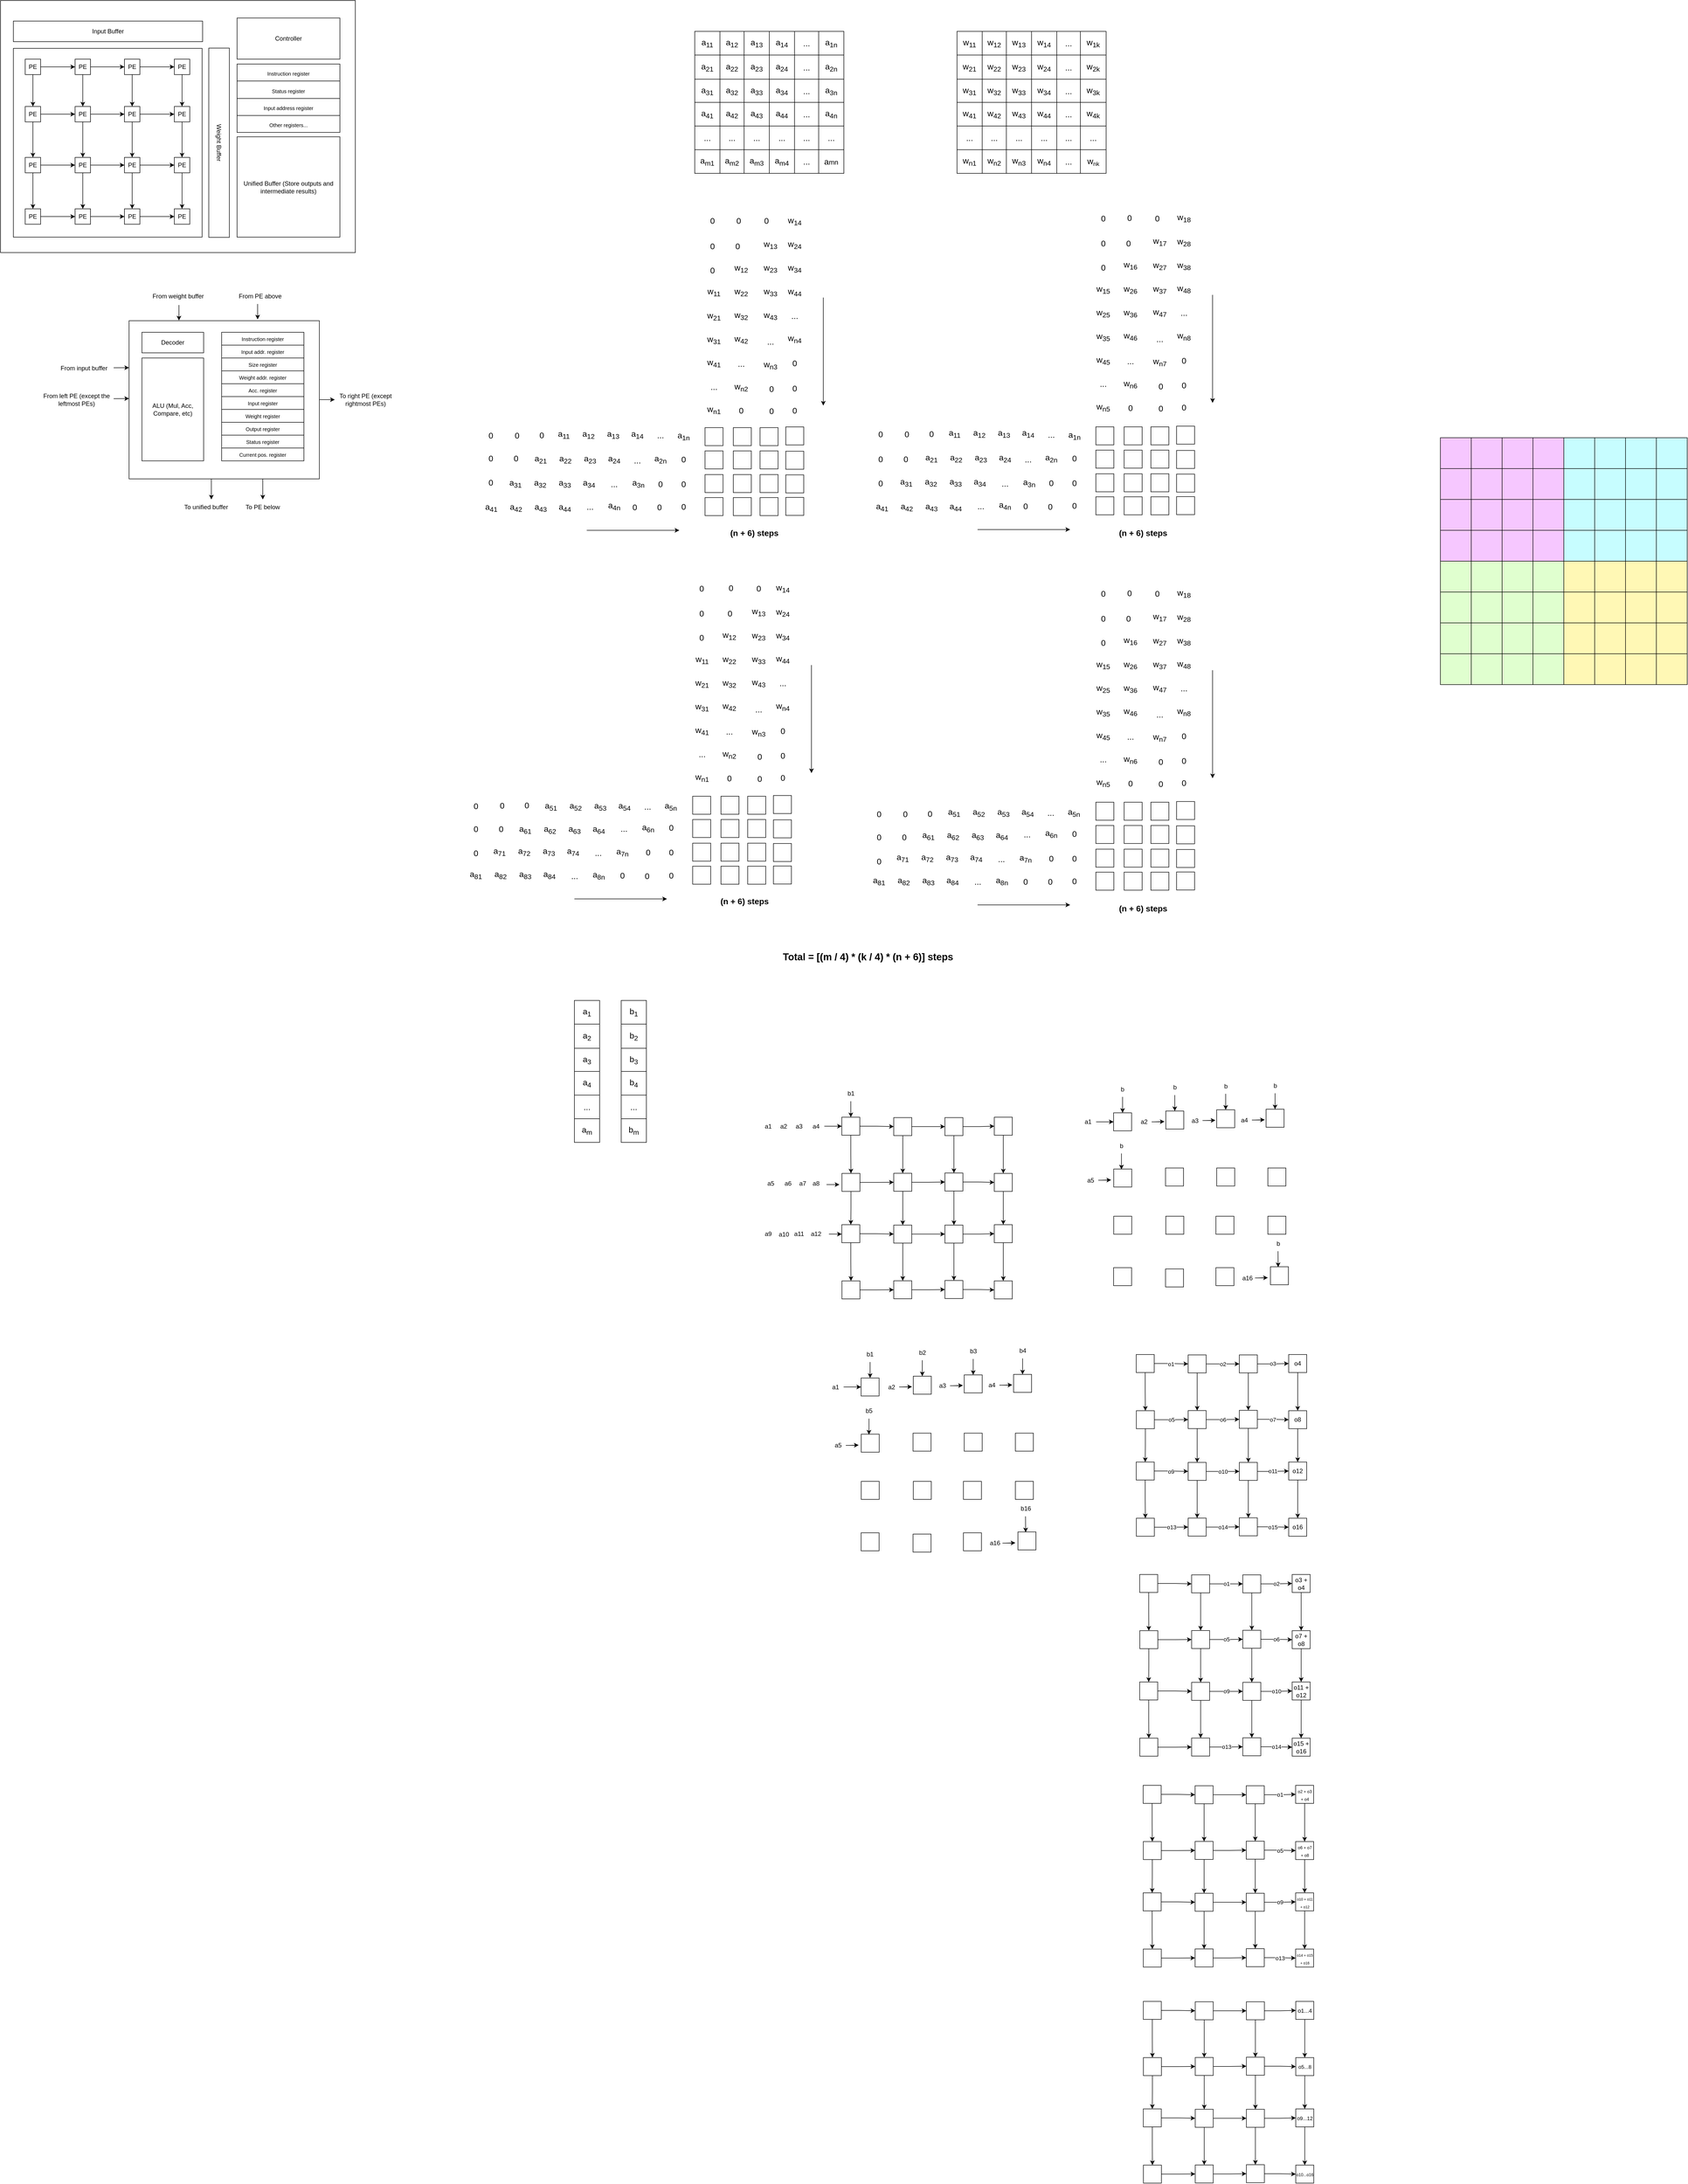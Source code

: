 <mxfile version="22.1.4" type="github">
  <diagram name="Page-1" id="MLi_b8CRW8CIYBqJFgWO">
    <mxGraphModel dx="1154" dy="653" grid="1" gridSize="10" guides="1" tooltips="1" connect="1" arrows="1" fold="1" page="1" pageScale="1" pageWidth="850" pageHeight="1100" math="0" shadow="0">
      <root>
        <mxCell id="0" />
        <mxCell id="1" parent="0" />
        <mxCell id="Yna0Ybnk2GWHzLcwSec_-2" value="" style="rounded=0;whiteSpace=wrap;html=1;" parent="1" vertex="1">
          <mxGeometry x="80" y="180" width="690" height="490" as="geometry" />
        </mxCell>
        <mxCell id="Yna0Ybnk2GWHzLcwSec_-39" value="" style="whiteSpace=wrap;html=1;aspect=fixed;shadow=0;" parent="1" vertex="1">
          <mxGeometry x="105" y="273" width="367" height="367" as="geometry" />
        </mxCell>
        <mxCell id="Yna0Ybnk2GWHzLcwSec_-23" value="PE" style="whiteSpace=wrap;html=1;aspect=fixed;" parent="1" vertex="1">
          <mxGeometry x="418" y="585" width="30" height="30" as="geometry" />
        </mxCell>
        <mxCell id="Yna0Ybnk2GWHzLcwSec_-63" style="edgeStyle=orthogonalEdgeStyle;rounded=0;orthogonalLoop=1;jettySize=auto;html=1;entryX=0;entryY=0.5;entryDx=0;entryDy=0;" parent="1" source="Yna0Ybnk2GWHzLcwSec_-24" target="Yna0Ybnk2GWHzLcwSec_-23" edge="1">
          <mxGeometry relative="1" as="geometry" />
        </mxCell>
        <mxCell id="Yna0Ybnk2GWHzLcwSec_-24" value="PE" style="whiteSpace=wrap;html=1;aspect=fixed;" parent="1" vertex="1">
          <mxGeometry x="321" y="585" width="30" height="30" as="geometry" />
        </mxCell>
        <mxCell id="Yna0Ybnk2GWHzLcwSec_-62" style="edgeStyle=orthogonalEdgeStyle;rounded=0;orthogonalLoop=1;jettySize=auto;html=1;entryX=0;entryY=0.5;entryDx=0;entryDy=0;" parent="1" source="Yna0Ybnk2GWHzLcwSec_-25" target="Yna0Ybnk2GWHzLcwSec_-24" edge="1">
          <mxGeometry relative="1" as="geometry" />
        </mxCell>
        <mxCell id="Yna0Ybnk2GWHzLcwSec_-25" value="PE" style="whiteSpace=wrap;html=1;aspect=fixed;" parent="1" vertex="1">
          <mxGeometry x="225" y="585" width="30" height="30" as="geometry" />
        </mxCell>
        <mxCell id="Yna0Ybnk2GWHzLcwSec_-61" style="edgeStyle=orthogonalEdgeStyle;rounded=0;orthogonalLoop=1;jettySize=auto;html=1;entryX=0;entryY=0.5;entryDx=0;entryDy=0;" parent="1" source="Yna0Ybnk2GWHzLcwSec_-26" target="Yna0Ybnk2GWHzLcwSec_-25" edge="1">
          <mxGeometry relative="1" as="geometry" />
        </mxCell>
        <mxCell id="Yna0Ybnk2GWHzLcwSec_-26" value="PE" style="whiteSpace=wrap;html=1;aspect=fixed;" parent="1" vertex="1">
          <mxGeometry x="128" y="585" width="30" height="30" as="geometry" />
        </mxCell>
        <mxCell id="Yna0Ybnk2GWHzLcwSec_-54" style="edgeStyle=orthogonalEdgeStyle;rounded=0;orthogonalLoop=1;jettySize=auto;html=1;" parent="1" source="Yna0Ybnk2GWHzLcwSec_-27" target="Yna0Ybnk2GWHzLcwSec_-28" edge="1">
          <mxGeometry relative="1" as="geometry" />
        </mxCell>
        <mxCell id="Yna0Ybnk2GWHzLcwSec_-60" style="edgeStyle=orthogonalEdgeStyle;rounded=0;orthogonalLoop=1;jettySize=auto;html=1;entryX=0.5;entryY=0;entryDx=0;entryDy=0;" parent="1" source="Yna0Ybnk2GWHzLcwSec_-27" target="Yna0Ybnk2GWHzLcwSec_-26" edge="1">
          <mxGeometry relative="1" as="geometry" />
        </mxCell>
        <mxCell id="Yna0Ybnk2GWHzLcwSec_-27" value="PE" style="whiteSpace=wrap;html=1;aspect=fixed;" parent="1" vertex="1">
          <mxGeometry x="128" y="485" width="30" height="30" as="geometry" />
        </mxCell>
        <mxCell id="Yna0Ybnk2GWHzLcwSec_-55" style="edgeStyle=orthogonalEdgeStyle;rounded=0;orthogonalLoop=1;jettySize=auto;html=1;entryX=0;entryY=0.5;entryDx=0;entryDy=0;" parent="1" source="Yna0Ybnk2GWHzLcwSec_-28" target="Yna0Ybnk2GWHzLcwSec_-29" edge="1">
          <mxGeometry relative="1" as="geometry" />
        </mxCell>
        <mxCell id="Yna0Ybnk2GWHzLcwSec_-59" style="edgeStyle=orthogonalEdgeStyle;rounded=0;orthogonalLoop=1;jettySize=auto;html=1;entryX=0.5;entryY=0;entryDx=0;entryDy=0;" parent="1" source="Yna0Ybnk2GWHzLcwSec_-28" target="Yna0Ybnk2GWHzLcwSec_-25" edge="1">
          <mxGeometry relative="1" as="geometry">
            <mxPoint x="240" y="581" as="targetPoint" />
          </mxGeometry>
        </mxCell>
        <mxCell id="Yna0Ybnk2GWHzLcwSec_-28" value="PE" style="whiteSpace=wrap;html=1;aspect=fixed;" parent="1" vertex="1">
          <mxGeometry x="225" y="485" width="30" height="30" as="geometry" />
        </mxCell>
        <mxCell id="Yna0Ybnk2GWHzLcwSec_-56" style="edgeStyle=orthogonalEdgeStyle;rounded=0;orthogonalLoop=1;jettySize=auto;html=1;entryX=0;entryY=0.5;entryDx=0;entryDy=0;" parent="1" source="Yna0Ybnk2GWHzLcwSec_-29" target="Yna0Ybnk2GWHzLcwSec_-30" edge="1">
          <mxGeometry relative="1" as="geometry" />
        </mxCell>
        <mxCell id="Yna0Ybnk2GWHzLcwSec_-58" style="edgeStyle=orthogonalEdgeStyle;rounded=0;orthogonalLoop=1;jettySize=auto;html=1;entryX=0.5;entryY=0;entryDx=0;entryDy=0;" parent="1" source="Yna0Ybnk2GWHzLcwSec_-29" target="Yna0Ybnk2GWHzLcwSec_-24" edge="1">
          <mxGeometry relative="1" as="geometry" />
        </mxCell>
        <mxCell id="Yna0Ybnk2GWHzLcwSec_-29" value="PE" style="whiteSpace=wrap;html=1;aspect=fixed;" parent="1" vertex="1">
          <mxGeometry x="321" y="485" width="30" height="30" as="geometry" />
        </mxCell>
        <mxCell id="Yna0Ybnk2GWHzLcwSec_-57" style="edgeStyle=orthogonalEdgeStyle;rounded=0;orthogonalLoop=1;jettySize=auto;html=1;entryX=0.5;entryY=0;entryDx=0;entryDy=0;" parent="1" source="Yna0Ybnk2GWHzLcwSec_-30" target="Yna0Ybnk2GWHzLcwSec_-23" edge="1">
          <mxGeometry relative="1" as="geometry" />
        </mxCell>
        <mxCell id="Yna0Ybnk2GWHzLcwSec_-30" value="PE" style="whiteSpace=wrap;html=1;aspect=fixed;" parent="1" vertex="1">
          <mxGeometry x="418" y="485" width="30" height="30" as="geometry" />
        </mxCell>
        <mxCell id="Yna0Ybnk2GWHzLcwSec_-50" style="edgeStyle=orthogonalEdgeStyle;rounded=0;orthogonalLoop=1;jettySize=auto;html=1;" parent="1" source="Yna0Ybnk2GWHzLcwSec_-31" target="Yna0Ybnk2GWHzLcwSec_-30" edge="1">
          <mxGeometry relative="1" as="geometry" />
        </mxCell>
        <mxCell id="Yna0Ybnk2GWHzLcwSec_-31" value="PE" style="whiteSpace=wrap;html=1;aspect=fixed;" parent="1" vertex="1">
          <mxGeometry x="418" y="386" width="30" height="30" as="geometry" />
        </mxCell>
        <mxCell id="Yna0Ybnk2GWHzLcwSec_-49" style="edgeStyle=orthogonalEdgeStyle;rounded=0;orthogonalLoop=1;jettySize=auto;html=1;entryX=0;entryY=0.5;entryDx=0;entryDy=0;" parent="1" source="Yna0Ybnk2GWHzLcwSec_-32" target="Yna0Ybnk2GWHzLcwSec_-31" edge="1">
          <mxGeometry relative="1" as="geometry" />
        </mxCell>
        <mxCell id="Yna0Ybnk2GWHzLcwSec_-51" style="edgeStyle=orthogonalEdgeStyle;rounded=0;orthogonalLoop=1;jettySize=auto;html=1;" parent="1" source="Yna0Ybnk2GWHzLcwSec_-32" target="Yna0Ybnk2GWHzLcwSec_-29" edge="1">
          <mxGeometry relative="1" as="geometry" />
        </mxCell>
        <mxCell id="Yna0Ybnk2GWHzLcwSec_-32" value="PE" style="whiteSpace=wrap;html=1;aspect=fixed;" parent="1" vertex="1">
          <mxGeometry x="321" y="386" width="30" height="30" as="geometry" />
        </mxCell>
        <mxCell id="Yna0Ybnk2GWHzLcwSec_-48" style="edgeStyle=orthogonalEdgeStyle;rounded=0;orthogonalLoop=1;jettySize=auto;html=1;entryX=0;entryY=0.5;entryDx=0;entryDy=0;" parent="1" source="Yna0Ybnk2GWHzLcwSec_-33" target="Yna0Ybnk2GWHzLcwSec_-32" edge="1">
          <mxGeometry relative="1" as="geometry" />
        </mxCell>
        <mxCell id="Yna0Ybnk2GWHzLcwSec_-52" style="edgeStyle=orthogonalEdgeStyle;rounded=0;orthogonalLoop=1;jettySize=auto;html=1;entryX=0.5;entryY=0;entryDx=0;entryDy=0;" parent="1" source="Yna0Ybnk2GWHzLcwSec_-33" target="Yna0Ybnk2GWHzLcwSec_-28" edge="1">
          <mxGeometry relative="1" as="geometry" />
        </mxCell>
        <mxCell id="Yna0Ybnk2GWHzLcwSec_-33" value="PE" style="whiteSpace=wrap;html=1;aspect=fixed;" parent="1" vertex="1">
          <mxGeometry x="225" y="386" width="30" height="30" as="geometry" />
        </mxCell>
        <mxCell id="Yna0Ybnk2GWHzLcwSec_-47" style="edgeStyle=orthogonalEdgeStyle;rounded=0;orthogonalLoop=1;jettySize=auto;html=1;entryX=0;entryY=0.5;entryDx=0;entryDy=0;" parent="1" source="Yna0Ybnk2GWHzLcwSec_-34" target="Yna0Ybnk2GWHzLcwSec_-33" edge="1">
          <mxGeometry relative="1" as="geometry" />
        </mxCell>
        <mxCell id="Yna0Ybnk2GWHzLcwSec_-53" style="edgeStyle=orthogonalEdgeStyle;rounded=0;orthogonalLoop=1;jettySize=auto;html=1;entryX=0.5;entryY=0;entryDx=0;entryDy=0;" parent="1" source="Yna0Ybnk2GWHzLcwSec_-34" target="Yna0Ybnk2GWHzLcwSec_-27" edge="1">
          <mxGeometry relative="1" as="geometry" />
        </mxCell>
        <mxCell id="Yna0Ybnk2GWHzLcwSec_-34" value="PE" style="whiteSpace=wrap;html=1;aspect=fixed;" parent="1" vertex="1">
          <mxGeometry x="128" y="386" width="30" height="30" as="geometry" />
        </mxCell>
        <mxCell id="Yna0Ybnk2GWHzLcwSec_-40" style="edgeStyle=orthogonalEdgeStyle;rounded=0;orthogonalLoop=1;jettySize=auto;html=1;entryX=0;entryY=0.5;entryDx=0;entryDy=0;" parent="1" source="Yna0Ybnk2GWHzLcwSec_-35" target="Yna0Ybnk2GWHzLcwSec_-36" edge="1">
          <mxGeometry relative="1" as="geometry" />
        </mxCell>
        <mxCell id="Yna0Ybnk2GWHzLcwSec_-43" style="edgeStyle=orthogonalEdgeStyle;rounded=0;orthogonalLoop=1;jettySize=auto;html=1;entryX=0.5;entryY=0;entryDx=0;entryDy=0;" parent="1" source="Yna0Ybnk2GWHzLcwSec_-35" target="Yna0Ybnk2GWHzLcwSec_-34" edge="1">
          <mxGeometry relative="1" as="geometry" />
        </mxCell>
        <mxCell id="Yna0Ybnk2GWHzLcwSec_-35" value="PE" style="whiteSpace=wrap;html=1;aspect=fixed;" parent="1" vertex="1">
          <mxGeometry x="128" y="294" width="30" height="30" as="geometry" />
        </mxCell>
        <mxCell id="Yna0Ybnk2GWHzLcwSec_-41" style="edgeStyle=orthogonalEdgeStyle;rounded=0;orthogonalLoop=1;jettySize=auto;html=1;entryX=0;entryY=0.5;entryDx=0;entryDy=0;" parent="1" source="Yna0Ybnk2GWHzLcwSec_-36" target="Yna0Ybnk2GWHzLcwSec_-37" edge="1">
          <mxGeometry relative="1" as="geometry" />
        </mxCell>
        <mxCell id="Yna0Ybnk2GWHzLcwSec_-44" style="edgeStyle=orthogonalEdgeStyle;rounded=0;orthogonalLoop=1;jettySize=auto;html=1;entryX=0.5;entryY=0;entryDx=0;entryDy=0;" parent="1" source="Yna0Ybnk2GWHzLcwSec_-36" target="Yna0Ybnk2GWHzLcwSec_-33" edge="1">
          <mxGeometry relative="1" as="geometry" />
        </mxCell>
        <mxCell id="Yna0Ybnk2GWHzLcwSec_-36" value="PE" style="whiteSpace=wrap;html=1;aspect=fixed;" parent="1" vertex="1">
          <mxGeometry x="225" y="294" width="30" height="30" as="geometry" />
        </mxCell>
        <mxCell id="Yna0Ybnk2GWHzLcwSec_-42" style="edgeStyle=orthogonalEdgeStyle;rounded=0;orthogonalLoop=1;jettySize=auto;html=1;entryX=0;entryY=0.5;entryDx=0;entryDy=0;" parent="1" source="Yna0Ybnk2GWHzLcwSec_-37" target="Yna0Ybnk2GWHzLcwSec_-38" edge="1">
          <mxGeometry relative="1" as="geometry" />
        </mxCell>
        <mxCell id="Yna0Ybnk2GWHzLcwSec_-45" style="edgeStyle=orthogonalEdgeStyle;rounded=0;orthogonalLoop=1;jettySize=auto;html=1;entryX=0.5;entryY=0;entryDx=0;entryDy=0;" parent="1" source="Yna0Ybnk2GWHzLcwSec_-37" target="Yna0Ybnk2GWHzLcwSec_-32" edge="1">
          <mxGeometry relative="1" as="geometry" />
        </mxCell>
        <mxCell id="Yna0Ybnk2GWHzLcwSec_-37" value="PE" style="whiteSpace=wrap;html=1;aspect=fixed;" parent="1" vertex="1">
          <mxGeometry x="321" y="294" width="30" height="30" as="geometry" />
        </mxCell>
        <mxCell id="Yna0Ybnk2GWHzLcwSec_-46" style="edgeStyle=orthogonalEdgeStyle;rounded=0;orthogonalLoop=1;jettySize=auto;html=1;" parent="1" source="Yna0Ybnk2GWHzLcwSec_-38" target="Yna0Ybnk2GWHzLcwSec_-31" edge="1">
          <mxGeometry relative="1" as="geometry" />
        </mxCell>
        <mxCell id="Yna0Ybnk2GWHzLcwSec_-38" value="PE" style="whiteSpace=wrap;html=1;aspect=fixed;" parent="1" vertex="1">
          <mxGeometry x="418" y="294" width="30" height="30" as="geometry" />
        </mxCell>
        <mxCell id="Yna0Ybnk2GWHzLcwSec_-65" value="Input Buffer" style="rounded=0;whiteSpace=wrap;html=1;" parent="1" vertex="1">
          <mxGeometry x="105" y="220" width="368" height="40" as="geometry" />
        </mxCell>
        <mxCell id="Yna0Ybnk2GWHzLcwSec_-66" value="Unified Buffer (Store outputs and intermediate results)" style="rounded=0;whiteSpace=wrap;html=1;" parent="1" vertex="1">
          <mxGeometry x="540" y="445" width="200" height="195" as="geometry" />
        </mxCell>
        <mxCell id="Yna0Ybnk2GWHzLcwSec_-67" value="Weight Buffer" style="rounded=0;whiteSpace=wrap;html=1;rotation=90;" parent="1" vertex="1">
          <mxGeometry x="321" y="436.5" width="368" height="40" as="geometry" />
        </mxCell>
        <mxCell id="Yna0Ybnk2GWHzLcwSec_-68" value="Controller" style="rounded=0;whiteSpace=wrap;html=1;" parent="1" vertex="1">
          <mxGeometry x="540" y="214" width="200" height="80" as="geometry" />
        </mxCell>
        <mxCell id="Yna0Ybnk2GWHzLcwSec_-70" value="" style="shape=table;startSize=0;container=1;collapsible=0;childLayout=tableLayout;fontSize=16;" parent="1" vertex="1">
          <mxGeometry x="540" y="303.5" width="200" height="133" as="geometry" />
        </mxCell>
        <mxCell id="Yna0Ybnk2GWHzLcwSec_-71" value="" style="shape=tableRow;horizontal=0;startSize=0;swimlaneHead=0;swimlaneBody=0;strokeColor=inherit;top=0;left=0;bottom=0;right=0;collapsible=0;dropTarget=0;fillColor=none;points=[[0,0.5],[1,0.5]];portConstraint=eastwest;fontSize=16;" parent="Yna0Ybnk2GWHzLcwSec_-70" vertex="1">
          <mxGeometry width="200" height="33" as="geometry" />
        </mxCell>
        <mxCell id="Yna0Ybnk2GWHzLcwSec_-72" value="&lt;font style=&quot;font-size: 10px;&quot;&gt;Instruction register&lt;/font&gt;" style="shape=partialRectangle;html=1;whiteSpace=wrap;connectable=0;strokeColor=inherit;overflow=hidden;fillColor=none;top=0;left=0;bottom=0;right=0;pointerEvents=1;fontSize=16;" parent="Yna0Ybnk2GWHzLcwSec_-71" vertex="1">
          <mxGeometry width="200" height="33" as="geometry">
            <mxRectangle width="200" height="33" as="alternateBounds" />
          </mxGeometry>
        </mxCell>
        <mxCell id="Yna0Ybnk2GWHzLcwSec_-75" value="" style="shape=tableRow;horizontal=0;startSize=0;swimlaneHead=0;swimlaneBody=0;strokeColor=inherit;top=0;left=0;bottom=0;right=0;collapsible=0;dropTarget=0;fillColor=none;points=[[0,0.5],[1,0.5]];portConstraint=eastwest;fontSize=16;" parent="Yna0Ybnk2GWHzLcwSec_-70" vertex="1">
          <mxGeometry y="33" width="200" height="34" as="geometry" />
        </mxCell>
        <mxCell id="Yna0Ybnk2GWHzLcwSec_-76" value="&lt;font style=&quot;font-size: 10px;&quot;&gt;&lt;font style=&quot;font-size: 10px;&quot;&gt;Status&amp;nbsp;&lt;/font&gt;register&lt;/font&gt;" style="shape=partialRectangle;html=1;whiteSpace=wrap;connectable=0;strokeColor=inherit;overflow=hidden;fillColor=none;top=0;left=0;bottom=0;right=0;pointerEvents=1;fontSize=16;" parent="Yna0Ybnk2GWHzLcwSec_-75" vertex="1">
          <mxGeometry width="200" height="34" as="geometry">
            <mxRectangle width="200" height="34" as="alternateBounds" />
          </mxGeometry>
        </mxCell>
        <mxCell id="Yna0Ybnk2GWHzLcwSec_-86" style="shape=tableRow;horizontal=0;startSize=0;swimlaneHead=0;swimlaneBody=0;strokeColor=inherit;top=0;left=0;bottom=0;right=0;collapsible=0;dropTarget=0;fillColor=none;points=[[0,0.5],[1,0.5]];portConstraint=eastwest;fontSize=16;" parent="Yna0Ybnk2GWHzLcwSec_-70" vertex="1">
          <mxGeometry y="67" width="200" height="33" as="geometry" />
        </mxCell>
        <mxCell id="Yna0Ybnk2GWHzLcwSec_-87" value="&lt;span style=&quot;font-size: 10px;&quot;&gt;Input address register&lt;/span&gt;" style="shape=partialRectangle;html=1;whiteSpace=wrap;connectable=0;strokeColor=inherit;overflow=hidden;fillColor=none;top=0;left=0;bottom=0;right=0;pointerEvents=1;fontSize=16;" parent="Yna0Ybnk2GWHzLcwSec_-86" vertex="1">
          <mxGeometry width="200" height="33" as="geometry">
            <mxRectangle width="200" height="33" as="alternateBounds" />
          </mxGeometry>
        </mxCell>
        <mxCell id="Yna0Ybnk2GWHzLcwSec_-91" style="shape=tableRow;horizontal=0;startSize=0;swimlaneHead=0;swimlaneBody=0;strokeColor=inherit;top=0;left=0;bottom=0;right=0;collapsible=0;dropTarget=0;fillColor=none;points=[[0,0.5],[1,0.5]];portConstraint=eastwest;fontSize=16;" parent="Yna0Ybnk2GWHzLcwSec_-70" vertex="1">
          <mxGeometry y="100" width="200" height="33" as="geometry" />
        </mxCell>
        <mxCell id="Yna0Ybnk2GWHzLcwSec_-92" value="&lt;font style=&quot;font-size: 10px;&quot;&gt;Other registers...&lt;/font&gt;" style="shape=partialRectangle;html=1;whiteSpace=wrap;connectable=0;strokeColor=inherit;overflow=hidden;fillColor=none;top=0;left=0;bottom=0;right=0;pointerEvents=1;fontSize=16;" parent="Yna0Ybnk2GWHzLcwSec_-91" vertex="1">
          <mxGeometry width="200" height="33" as="geometry">
            <mxRectangle width="200" height="33" as="alternateBounds" />
          </mxGeometry>
        </mxCell>
        <mxCell id="Yna0Ybnk2GWHzLcwSec_-106" style="edgeStyle=orthogonalEdgeStyle;rounded=0;orthogonalLoop=1;jettySize=auto;html=1;" parent="1" edge="1">
          <mxGeometry relative="1" as="geometry">
            <mxPoint x="730" y="956" as="targetPoint" />
            <mxPoint x="700" y="956" as="sourcePoint" />
            <Array as="points">
              <mxPoint x="720" y="956" />
            </Array>
          </mxGeometry>
        </mxCell>
        <mxCell id="Yna0Ybnk2GWHzLcwSec_-107" style="edgeStyle=orthogonalEdgeStyle;rounded=0;orthogonalLoop=1;jettySize=auto;html=1;" parent="1" source="Yna0Ybnk2GWHzLcwSec_-93" edge="1">
          <mxGeometry relative="1" as="geometry">
            <mxPoint x="490" y="1150" as="targetPoint" />
            <Array as="points">
              <mxPoint x="490" y="1150" />
            </Array>
          </mxGeometry>
        </mxCell>
        <mxCell id="Yna0Ybnk2GWHzLcwSec_-125" style="edgeStyle=orthogonalEdgeStyle;rounded=0;orthogonalLoop=1;jettySize=auto;html=1;" parent="1" source="Yna0Ybnk2GWHzLcwSec_-93" target="Yna0Ybnk2GWHzLcwSec_-122" edge="1">
          <mxGeometry relative="1" as="geometry">
            <Array as="points">
              <mxPoint x="590" y="1120" />
              <mxPoint x="590" y="1120" />
            </Array>
          </mxGeometry>
        </mxCell>
        <mxCell id="Yna0Ybnk2GWHzLcwSec_-93" value="" style="rounded=0;whiteSpace=wrap;html=1;" parent="1" vertex="1">
          <mxGeometry x="330" y="802.5" width="370" height="307.5" as="geometry" />
        </mxCell>
        <mxCell id="Yna0Ybnk2GWHzLcwSec_-94" value="Decoder" style="rounded=0;whiteSpace=wrap;html=1;" parent="1" vertex="1">
          <mxGeometry x="355" y="825" width="120" height="40" as="geometry" />
        </mxCell>
        <mxCell id="Yna0Ybnk2GWHzLcwSec_-95" value="ALU (Mul, Acc, Compare, etc)" style="rounded=0;whiteSpace=wrap;html=1;" parent="1" vertex="1">
          <mxGeometry x="355" y="875" width="120" height="200" as="geometry" />
        </mxCell>
        <mxCell id="Yna0Ybnk2GWHzLcwSec_-96" value="Input addr. register" style="rounded=0;whiteSpace=wrap;html=1;fontSize=10;" parent="1" vertex="1">
          <mxGeometry x="510" y="850" width="160" height="25" as="geometry" />
        </mxCell>
        <mxCell id="Yna0Ybnk2GWHzLcwSec_-97" value="Size register" style="rounded=0;whiteSpace=wrap;html=1;fontSize=10;" parent="1" vertex="1">
          <mxGeometry x="510" y="875" width="160" height="25" as="geometry" />
        </mxCell>
        <mxCell id="Yna0Ybnk2GWHzLcwSec_-98" value="Weight addr. register" style="rounded=0;whiteSpace=wrap;html=1;fontSize=10;" parent="1" vertex="1">
          <mxGeometry x="510" y="900" width="160" height="25" as="geometry" />
        </mxCell>
        <mxCell id="Yna0Ybnk2GWHzLcwSec_-99" value="Instruction register" style="rounded=0;whiteSpace=wrap;html=1;fontSize=10;" parent="1" vertex="1">
          <mxGeometry x="510" y="825" width="160" height="25" as="geometry" />
        </mxCell>
        <mxCell id="Yna0Ybnk2GWHzLcwSec_-100" value="Acc. register" style="rounded=0;whiteSpace=wrap;html=1;fontSize=10;" parent="1" vertex="1">
          <mxGeometry x="510" y="925" width="160" height="25" as="geometry" />
        </mxCell>
        <mxCell id="Yna0Ybnk2GWHzLcwSec_-101" value="Output register" style="rounded=0;whiteSpace=wrap;html=1;fontSize=10;" parent="1" vertex="1">
          <mxGeometry x="510" y="1000" width="160" height="25" as="geometry" />
        </mxCell>
        <mxCell id="Yna0Ybnk2GWHzLcwSec_-102" value="Input register" style="rounded=0;whiteSpace=wrap;html=1;fontSize=10;" parent="1" vertex="1">
          <mxGeometry x="510" y="950" width="160" height="25" as="geometry" />
        </mxCell>
        <mxCell id="Yna0Ybnk2GWHzLcwSec_-103" value="Weight register" style="rounded=0;whiteSpace=wrap;html=1;fontSize=10;" parent="1" vertex="1">
          <mxGeometry x="510" y="975" width="160" height="25" as="geometry" />
        </mxCell>
        <mxCell id="Yna0Ybnk2GWHzLcwSec_-104" value="Status register" style="rounded=0;whiteSpace=wrap;html=1;fontSize=10;" parent="1" vertex="1">
          <mxGeometry x="510" y="1025" width="160" height="25" as="geometry" />
        </mxCell>
        <mxCell id="Yna0Ybnk2GWHzLcwSec_-105" value="Current pos. register" style="rounded=0;whiteSpace=wrap;html=1;fontSize=10;" parent="1" vertex="1">
          <mxGeometry x="510" y="1050" width="160" height="25" as="geometry" />
        </mxCell>
        <mxCell id="Yna0Ybnk2GWHzLcwSec_-110" value="" style="endArrow=classic;html=1;rounded=0;entryX=0;entryY=0.523;entryDx=0;entryDy=0;entryPerimeter=0;" parent="1" edge="1">
          <mxGeometry width="50" height="50" relative="1" as="geometry">
            <mxPoint x="300" y="954" as="sourcePoint" />
            <mxPoint x="330" y="953.86" as="targetPoint" />
          </mxGeometry>
        </mxCell>
        <mxCell id="Yna0Ybnk2GWHzLcwSec_-111" value="" style="endArrow=classic;html=1;rounded=0;" parent="1" edge="1">
          <mxGeometry width="50" height="50" relative="1" as="geometry">
            <mxPoint x="427" y="772" as="sourcePoint" />
            <mxPoint x="427" y="802" as="targetPoint" />
            <Array as="points">
              <mxPoint x="427" y="772" />
            </Array>
          </mxGeometry>
        </mxCell>
        <mxCell id="Yna0Ybnk2GWHzLcwSec_-112" value="" style="endArrow=classic;html=1;rounded=0;" parent="1" edge="1">
          <mxGeometry width="50" height="50" relative="1" as="geometry">
            <mxPoint x="580" y="780" as="sourcePoint" />
            <mxPoint x="580" y="800" as="targetPoint" />
            <Array as="points">
              <mxPoint x="580" y="770" />
              <mxPoint x="580" y="780" />
            </Array>
          </mxGeometry>
        </mxCell>
        <mxCell id="Yna0Ybnk2GWHzLcwSec_-113" value="From weight buffer" style="text;html=1;strokeColor=none;fillColor=none;align=center;verticalAlign=middle;whiteSpace=wrap;rounded=0;" parent="1" vertex="1">
          <mxGeometry x="369" y="740" width="113" height="30" as="geometry" />
        </mxCell>
        <mxCell id="Yna0Ybnk2GWHzLcwSec_-114" value="From PE above" style="text;html=1;strokeColor=none;fillColor=none;align=center;verticalAlign=middle;whiteSpace=wrap;rounded=0;" parent="1" vertex="1">
          <mxGeometry x="530" y="740" width="110" height="30" as="geometry" />
        </mxCell>
        <mxCell id="Yna0Ybnk2GWHzLcwSec_-115" value="From left PE (except the leftmost PEs)" style="text;html=1;strokeColor=none;fillColor=none;align=center;verticalAlign=middle;whiteSpace=wrap;rounded=0;" parent="1" vertex="1">
          <mxGeometry x="158" y="921.25" width="140" height="70" as="geometry" />
        </mxCell>
        <mxCell id="Yna0Ybnk2GWHzLcwSec_-116" value="To right PE (except rightmost PEs)" style="text;html=1;strokeColor=none;fillColor=none;align=center;verticalAlign=middle;whiteSpace=wrap;rounded=0;" parent="1" vertex="1">
          <mxGeometry x="720" y="926.25" width="140" height="60" as="geometry" />
        </mxCell>
        <mxCell id="Yna0Ybnk2GWHzLcwSec_-120" value="" style="endArrow=classic;html=1;rounded=0;entryX=0;entryY=0.523;entryDx=0;entryDy=0;entryPerimeter=0;" parent="1" edge="1">
          <mxGeometry width="50" height="50" relative="1" as="geometry">
            <mxPoint x="300" y="894" as="sourcePoint" />
            <mxPoint x="330" y="893.86" as="targetPoint" />
          </mxGeometry>
        </mxCell>
        <mxCell id="Yna0Ybnk2GWHzLcwSec_-121" value="From input buffer" style="text;html=1;strokeColor=none;fillColor=none;align=center;verticalAlign=middle;whiteSpace=wrap;rounded=0;" parent="1" vertex="1">
          <mxGeometry x="185" y="880" width="115" height="30" as="geometry" />
        </mxCell>
        <mxCell id="Yna0Ybnk2GWHzLcwSec_-122" value="To PE below" style="text;html=1;strokeColor=none;fillColor=none;align=center;verticalAlign=middle;whiteSpace=wrap;rounded=0;" parent="1" vertex="1">
          <mxGeometry x="550" y="1150" width="80" height="30" as="geometry" />
        </mxCell>
        <mxCell id="Yna0Ybnk2GWHzLcwSec_-124" value="To unified buffer" style="text;html=1;strokeColor=none;fillColor=none;align=center;verticalAlign=middle;whiteSpace=wrap;rounded=0;" parent="1" vertex="1">
          <mxGeometry x="430" y="1150" width="100" height="30" as="geometry" />
        </mxCell>
        <mxCell id="1W8piMWGmo_EyxAAPrhg-1" value="" style="shape=table;startSize=0;container=1;collapsible=0;childLayout=tableLayout;fontSize=16;" parent="1" vertex="1">
          <mxGeometry x="1430" y="240" width="290" height="276" as="geometry" />
        </mxCell>
        <mxCell id="1W8piMWGmo_EyxAAPrhg-2" value="" style="shape=tableRow;horizontal=0;startSize=0;swimlaneHead=0;swimlaneBody=0;strokeColor=inherit;top=0;left=0;bottom=0;right=0;collapsible=0;dropTarget=0;fillColor=none;points=[[0,0.5],[1,0.5]];portConstraint=eastwest;fontSize=16;" parent="1W8piMWGmo_EyxAAPrhg-1" vertex="1">
          <mxGeometry width="290" height="46" as="geometry" />
        </mxCell>
        <mxCell id="1W8piMWGmo_EyxAAPrhg-3" value="a&lt;sub&gt;11&lt;/sub&gt;" style="shape=partialRectangle;html=1;whiteSpace=wrap;connectable=0;strokeColor=inherit;overflow=hidden;fillColor=none;top=0;left=0;bottom=0;right=0;pointerEvents=1;fontSize=16;" parent="1W8piMWGmo_EyxAAPrhg-2" vertex="1">
          <mxGeometry width="49" height="46" as="geometry">
            <mxRectangle width="49" height="46" as="alternateBounds" />
          </mxGeometry>
        </mxCell>
        <mxCell id="1W8piMWGmo_EyxAAPrhg-4" value="a&lt;sub style=&quot;border-color: var(--border-color);&quot;&gt;12&lt;/sub&gt;" style="shape=partialRectangle;html=1;whiteSpace=wrap;connectable=0;strokeColor=inherit;overflow=hidden;fillColor=none;top=0;left=0;bottom=0;right=0;pointerEvents=1;fontSize=16;" parent="1W8piMWGmo_EyxAAPrhg-2" vertex="1">
          <mxGeometry x="49" width="47" height="46" as="geometry">
            <mxRectangle width="47" height="46" as="alternateBounds" />
          </mxGeometry>
        </mxCell>
        <mxCell id="1W8piMWGmo_EyxAAPrhg-20" value="a&lt;sub style=&quot;border-color: var(--border-color);&quot;&gt;13&lt;/sub&gt;" style="shape=partialRectangle;html=1;whiteSpace=wrap;connectable=0;strokeColor=inherit;overflow=hidden;fillColor=none;top=0;left=0;bottom=0;right=0;pointerEvents=1;fontSize=16;" parent="1W8piMWGmo_EyxAAPrhg-2" vertex="1">
          <mxGeometry x="96" width="49" height="46" as="geometry">
            <mxRectangle width="49" height="46" as="alternateBounds" />
          </mxGeometry>
        </mxCell>
        <mxCell id="1W8piMWGmo_EyxAAPrhg-24" value="a&lt;sub style=&quot;border-color: var(--border-color);&quot;&gt;14&lt;/sub&gt;" style="shape=partialRectangle;html=1;whiteSpace=wrap;connectable=0;strokeColor=inherit;overflow=hidden;fillColor=none;top=0;left=0;bottom=0;right=0;pointerEvents=1;fontSize=16;" parent="1W8piMWGmo_EyxAAPrhg-2" vertex="1">
          <mxGeometry x="145" width="49" height="46" as="geometry">
            <mxRectangle width="49" height="46" as="alternateBounds" />
          </mxGeometry>
        </mxCell>
        <mxCell id="1W8piMWGmo_EyxAAPrhg-28" value="..." style="shape=partialRectangle;html=1;whiteSpace=wrap;connectable=0;strokeColor=inherit;overflow=hidden;fillColor=none;top=0;left=0;bottom=0;right=0;pointerEvents=1;fontSize=16;" parent="1W8piMWGmo_EyxAAPrhg-2" vertex="1">
          <mxGeometry x="194" width="47" height="46" as="geometry">
            <mxRectangle width="47" height="46" as="alternateBounds" />
          </mxGeometry>
        </mxCell>
        <mxCell id="1W8piMWGmo_EyxAAPrhg-32" value="a&lt;sub style=&quot;border-color: var(--border-color);&quot;&gt;1n&lt;/sub&gt;" style="shape=partialRectangle;html=1;whiteSpace=wrap;connectable=0;strokeColor=inherit;overflow=hidden;fillColor=none;top=0;left=0;bottom=0;right=0;pointerEvents=1;fontSize=16;" parent="1W8piMWGmo_EyxAAPrhg-2" vertex="1">
          <mxGeometry x="241" width="49" height="46" as="geometry">
            <mxRectangle width="49" height="46" as="alternateBounds" />
          </mxGeometry>
        </mxCell>
        <mxCell id="1W8piMWGmo_EyxAAPrhg-6" value="" style="shape=tableRow;horizontal=0;startSize=0;swimlaneHead=0;swimlaneBody=0;strokeColor=inherit;top=0;left=0;bottom=0;right=0;collapsible=0;dropTarget=0;fillColor=none;points=[[0,0.5],[1,0.5]];portConstraint=eastwest;fontSize=16;" parent="1W8piMWGmo_EyxAAPrhg-1" vertex="1">
          <mxGeometry y="46" width="290" height="47" as="geometry" />
        </mxCell>
        <mxCell id="1W8piMWGmo_EyxAAPrhg-7" value="a&lt;sub style=&quot;border-color: var(--border-color);&quot;&gt;21&lt;/sub&gt;" style="shape=partialRectangle;html=1;whiteSpace=wrap;connectable=0;strokeColor=inherit;overflow=hidden;fillColor=none;top=0;left=0;bottom=0;right=0;pointerEvents=1;fontSize=16;" parent="1W8piMWGmo_EyxAAPrhg-6" vertex="1">
          <mxGeometry width="49" height="47" as="geometry">
            <mxRectangle width="49" height="47" as="alternateBounds" />
          </mxGeometry>
        </mxCell>
        <mxCell id="1W8piMWGmo_EyxAAPrhg-8" value="a&lt;sub style=&quot;border-color: var(--border-color);&quot;&gt;22&lt;/sub&gt;" style="shape=partialRectangle;html=1;whiteSpace=wrap;connectable=0;strokeColor=inherit;overflow=hidden;fillColor=none;top=0;left=0;bottom=0;right=0;pointerEvents=1;fontSize=16;" parent="1W8piMWGmo_EyxAAPrhg-6" vertex="1">
          <mxGeometry x="49" width="47" height="47" as="geometry">
            <mxRectangle width="47" height="47" as="alternateBounds" />
          </mxGeometry>
        </mxCell>
        <mxCell id="1W8piMWGmo_EyxAAPrhg-21" value="a&lt;sub style=&quot;border-color: var(--border-color);&quot;&gt;23&lt;/sub&gt;" style="shape=partialRectangle;html=1;whiteSpace=wrap;connectable=0;strokeColor=inherit;overflow=hidden;fillColor=none;top=0;left=0;bottom=0;right=0;pointerEvents=1;fontSize=16;" parent="1W8piMWGmo_EyxAAPrhg-6" vertex="1">
          <mxGeometry x="96" width="49" height="47" as="geometry">
            <mxRectangle width="49" height="47" as="alternateBounds" />
          </mxGeometry>
        </mxCell>
        <mxCell id="1W8piMWGmo_EyxAAPrhg-25" value="a&lt;sub style=&quot;border-color: var(--border-color);&quot;&gt;24&lt;/sub&gt;" style="shape=partialRectangle;html=1;whiteSpace=wrap;connectable=0;strokeColor=inherit;overflow=hidden;fillColor=none;top=0;left=0;bottom=0;right=0;pointerEvents=1;fontSize=16;" parent="1W8piMWGmo_EyxAAPrhg-6" vertex="1">
          <mxGeometry x="145" width="49" height="47" as="geometry">
            <mxRectangle width="49" height="47" as="alternateBounds" />
          </mxGeometry>
        </mxCell>
        <mxCell id="1W8piMWGmo_EyxAAPrhg-29" value="..." style="shape=partialRectangle;html=1;whiteSpace=wrap;connectable=0;strokeColor=inherit;overflow=hidden;fillColor=none;top=0;left=0;bottom=0;right=0;pointerEvents=1;fontSize=16;" parent="1W8piMWGmo_EyxAAPrhg-6" vertex="1">
          <mxGeometry x="194" width="47" height="47" as="geometry">
            <mxRectangle width="47" height="47" as="alternateBounds" />
          </mxGeometry>
        </mxCell>
        <mxCell id="1W8piMWGmo_EyxAAPrhg-33" value="a&lt;sub style=&quot;border-color: var(--border-color);&quot;&gt;2n&lt;/sub&gt;" style="shape=partialRectangle;html=1;whiteSpace=wrap;connectable=0;strokeColor=inherit;overflow=hidden;fillColor=none;top=0;left=0;bottom=0;right=0;pointerEvents=1;fontSize=16;" parent="1W8piMWGmo_EyxAAPrhg-6" vertex="1">
          <mxGeometry x="241" width="49" height="47" as="geometry">
            <mxRectangle width="49" height="47" as="alternateBounds" />
          </mxGeometry>
        </mxCell>
        <mxCell id="1W8piMWGmo_EyxAAPrhg-10" value="" style="shape=tableRow;horizontal=0;startSize=0;swimlaneHead=0;swimlaneBody=0;strokeColor=inherit;top=0;left=0;bottom=0;right=0;collapsible=0;dropTarget=0;fillColor=none;points=[[0,0.5],[1,0.5]];portConstraint=eastwest;fontSize=16;" parent="1W8piMWGmo_EyxAAPrhg-1" vertex="1">
          <mxGeometry y="93" width="290" height="45" as="geometry" />
        </mxCell>
        <mxCell id="1W8piMWGmo_EyxAAPrhg-11" value="a&lt;sub style=&quot;border-color: var(--border-color);&quot;&gt;31&lt;/sub&gt;" style="shape=partialRectangle;html=1;whiteSpace=wrap;connectable=0;strokeColor=inherit;overflow=hidden;fillColor=none;top=0;left=0;bottom=0;right=0;pointerEvents=1;fontSize=16;" parent="1W8piMWGmo_EyxAAPrhg-10" vertex="1">
          <mxGeometry width="49" height="45" as="geometry">
            <mxRectangle width="49" height="45" as="alternateBounds" />
          </mxGeometry>
        </mxCell>
        <mxCell id="1W8piMWGmo_EyxAAPrhg-12" value="a&lt;sub style=&quot;border-color: var(--border-color);&quot;&gt;32&lt;/sub&gt;" style="shape=partialRectangle;html=1;whiteSpace=wrap;connectable=0;strokeColor=inherit;overflow=hidden;fillColor=none;top=0;left=0;bottom=0;right=0;pointerEvents=1;fontSize=16;" parent="1W8piMWGmo_EyxAAPrhg-10" vertex="1">
          <mxGeometry x="49" width="47" height="45" as="geometry">
            <mxRectangle width="47" height="45" as="alternateBounds" />
          </mxGeometry>
        </mxCell>
        <mxCell id="1W8piMWGmo_EyxAAPrhg-22" value="a&lt;sub style=&quot;border-color: var(--border-color);&quot;&gt;33&lt;/sub&gt;" style="shape=partialRectangle;html=1;whiteSpace=wrap;connectable=0;strokeColor=inherit;overflow=hidden;fillColor=none;top=0;left=0;bottom=0;right=0;pointerEvents=1;fontSize=16;" parent="1W8piMWGmo_EyxAAPrhg-10" vertex="1">
          <mxGeometry x="96" width="49" height="45" as="geometry">
            <mxRectangle width="49" height="45" as="alternateBounds" />
          </mxGeometry>
        </mxCell>
        <mxCell id="1W8piMWGmo_EyxAAPrhg-26" value="a&lt;sub style=&quot;border-color: var(--border-color);&quot;&gt;34&lt;/sub&gt;" style="shape=partialRectangle;html=1;whiteSpace=wrap;connectable=0;strokeColor=inherit;overflow=hidden;fillColor=none;top=0;left=0;bottom=0;right=0;pointerEvents=1;fontSize=16;" parent="1W8piMWGmo_EyxAAPrhg-10" vertex="1">
          <mxGeometry x="145" width="49" height="45" as="geometry">
            <mxRectangle width="49" height="45" as="alternateBounds" />
          </mxGeometry>
        </mxCell>
        <mxCell id="1W8piMWGmo_EyxAAPrhg-30" value="..." style="shape=partialRectangle;html=1;whiteSpace=wrap;connectable=0;strokeColor=inherit;overflow=hidden;fillColor=none;top=0;left=0;bottom=0;right=0;pointerEvents=1;fontSize=16;" parent="1W8piMWGmo_EyxAAPrhg-10" vertex="1">
          <mxGeometry x="194" width="47" height="45" as="geometry">
            <mxRectangle width="47" height="45" as="alternateBounds" />
          </mxGeometry>
        </mxCell>
        <mxCell id="1W8piMWGmo_EyxAAPrhg-34" value="a&lt;sub style=&quot;border-color: var(--border-color);&quot;&gt;3n&lt;/sub&gt;" style="shape=partialRectangle;html=1;whiteSpace=wrap;connectable=0;strokeColor=inherit;overflow=hidden;fillColor=none;top=0;left=0;bottom=0;right=0;pointerEvents=1;fontSize=16;" parent="1W8piMWGmo_EyxAAPrhg-10" vertex="1">
          <mxGeometry x="241" width="49" height="45" as="geometry">
            <mxRectangle width="49" height="45" as="alternateBounds" />
          </mxGeometry>
        </mxCell>
        <mxCell id="1W8piMWGmo_EyxAAPrhg-14" style="shape=tableRow;horizontal=0;startSize=0;swimlaneHead=0;swimlaneBody=0;strokeColor=inherit;top=0;left=0;bottom=0;right=0;collapsible=0;dropTarget=0;fillColor=none;points=[[0,0.5],[1,0.5]];portConstraint=eastwest;fontSize=16;" parent="1W8piMWGmo_EyxAAPrhg-1" vertex="1">
          <mxGeometry y="138" width="290" height="46" as="geometry" />
        </mxCell>
        <mxCell id="1W8piMWGmo_EyxAAPrhg-15" value="a&lt;sub style=&quot;border-color: var(--border-color);&quot;&gt;41&lt;/sub&gt;" style="shape=partialRectangle;html=1;whiteSpace=wrap;connectable=0;strokeColor=inherit;overflow=hidden;fillColor=none;top=0;left=0;bottom=0;right=0;pointerEvents=1;fontSize=16;" parent="1W8piMWGmo_EyxAAPrhg-14" vertex="1">
          <mxGeometry width="49" height="46" as="geometry">
            <mxRectangle width="49" height="46" as="alternateBounds" />
          </mxGeometry>
        </mxCell>
        <mxCell id="1W8piMWGmo_EyxAAPrhg-16" value="a&lt;sub style=&quot;border-color: var(--border-color);&quot;&gt;42&lt;/sub&gt;" style="shape=partialRectangle;html=1;whiteSpace=wrap;connectable=0;strokeColor=inherit;overflow=hidden;fillColor=none;top=0;left=0;bottom=0;right=0;pointerEvents=1;fontSize=16;" parent="1W8piMWGmo_EyxAAPrhg-14" vertex="1">
          <mxGeometry x="49" width="47" height="46" as="geometry">
            <mxRectangle width="47" height="46" as="alternateBounds" />
          </mxGeometry>
        </mxCell>
        <mxCell id="1W8piMWGmo_EyxAAPrhg-23" value="a&lt;sub style=&quot;border-color: var(--border-color);&quot;&gt;43&lt;/sub&gt;" style="shape=partialRectangle;html=1;whiteSpace=wrap;connectable=0;strokeColor=inherit;overflow=hidden;fillColor=none;top=0;left=0;bottom=0;right=0;pointerEvents=1;fontSize=16;" parent="1W8piMWGmo_EyxAAPrhg-14" vertex="1">
          <mxGeometry x="96" width="49" height="46" as="geometry">
            <mxRectangle width="49" height="46" as="alternateBounds" />
          </mxGeometry>
        </mxCell>
        <mxCell id="1W8piMWGmo_EyxAAPrhg-27" value="a&lt;sub style=&quot;border-color: var(--border-color);&quot;&gt;44&lt;/sub&gt;" style="shape=partialRectangle;html=1;whiteSpace=wrap;connectable=0;strokeColor=inherit;overflow=hidden;fillColor=none;top=0;left=0;bottom=0;right=0;pointerEvents=1;fontSize=16;" parent="1W8piMWGmo_EyxAAPrhg-14" vertex="1">
          <mxGeometry x="145" width="49" height="46" as="geometry">
            <mxRectangle width="49" height="46" as="alternateBounds" />
          </mxGeometry>
        </mxCell>
        <mxCell id="1W8piMWGmo_EyxAAPrhg-31" value="..." style="shape=partialRectangle;html=1;whiteSpace=wrap;connectable=0;strokeColor=inherit;overflow=hidden;fillColor=none;top=0;left=0;bottom=0;right=0;pointerEvents=1;fontSize=16;" parent="1W8piMWGmo_EyxAAPrhg-14" vertex="1">
          <mxGeometry x="194" width="47" height="46" as="geometry">
            <mxRectangle width="47" height="46" as="alternateBounds" />
          </mxGeometry>
        </mxCell>
        <mxCell id="1W8piMWGmo_EyxAAPrhg-35" value="a&lt;sub style=&quot;border-color: var(--border-color);&quot;&gt;4n&lt;/sub&gt;" style="shape=partialRectangle;html=1;whiteSpace=wrap;connectable=0;strokeColor=inherit;overflow=hidden;fillColor=none;top=0;left=0;bottom=0;right=0;pointerEvents=1;fontSize=16;" parent="1W8piMWGmo_EyxAAPrhg-14" vertex="1">
          <mxGeometry x="241" width="49" height="46" as="geometry">
            <mxRectangle width="49" height="46" as="alternateBounds" />
          </mxGeometry>
        </mxCell>
        <mxCell id="1W8piMWGmo_EyxAAPrhg-36" style="shape=tableRow;horizontal=0;startSize=0;swimlaneHead=0;swimlaneBody=0;strokeColor=inherit;top=0;left=0;bottom=0;right=0;collapsible=0;dropTarget=0;fillColor=none;points=[[0,0.5],[1,0.5]];portConstraint=eastwest;fontSize=16;" parent="1W8piMWGmo_EyxAAPrhg-1" vertex="1">
          <mxGeometry y="184" width="290" height="46" as="geometry" />
        </mxCell>
        <mxCell id="1W8piMWGmo_EyxAAPrhg-37" value="..." style="shape=partialRectangle;html=1;whiteSpace=wrap;connectable=0;strokeColor=inherit;overflow=hidden;fillColor=none;top=0;left=0;bottom=0;right=0;pointerEvents=1;fontSize=16;" parent="1W8piMWGmo_EyxAAPrhg-36" vertex="1">
          <mxGeometry width="49" height="46" as="geometry">
            <mxRectangle width="49" height="46" as="alternateBounds" />
          </mxGeometry>
        </mxCell>
        <mxCell id="1W8piMWGmo_EyxAAPrhg-38" value="..." style="shape=partialRectangle;html=1;whiteSpace=wrap;connectable=0;strokeColor=inherit;overflow=hidden;fillColor=none;top=0;left=0;bottom=0;right=0;pointerEvents=1;fontSize=16;" parent="1W8piMWGmo_EyxAAPrhg-36" vertex="1">
          <mxGeometry x="49" width="47" height="46" as="geometry">
            <mxRectangle width="47" height="46" as="alternateBounds" />
          </mxGeometry>
        </mxCell>
        <mxCell id="1W8piMWGmo_EyxAAPrhg-39" value="..." style="shape=partialRectangle;html=1;whiteSpace=wrap;connectable=0;strokeColor=inherit;overflow=hidden;fillColor=none;top=0;left=0;bottom=0;right=0;pointerEvents=1;fontSize=16;" parent="1W8piMWGmo_EyxAAPrhg-36" vertex="1">
          <mxGeometry x="96" width="49" height="46" as="geometry">
            <mxRectangle width="49" height="46" as="alternateBounds" />
          </mxGeometry>
        </mxCell>
        <mxCell id="1W8piMWGmo_EyxAAPrhg-40" value="..." style="shape=partialRectangle;html=1;whiteSpace=wrap;connectable=0;strokeColor=inherit;overflow=hidden;fillColor=none;top=0;left=0;bottom=0;right=0;pointerEvents=1;fontSize=16;" parent="1W8piMWGmo_EyxAAPrhg-36" vertex="1">
          <mxGeometry x="145" width="49" height="46" as="geometry">
            <mxRectangle width="49" height="46" as="alternateBounds" />
          </mxGeometry>
        </mxCell>
        <mxCell id="1W8piMWGmo_EyxAAPrhg-41" value="..." style="shape=partialRectangle;html=1;whiteSpace=wrap;connectable=0;strokeColor=inherit;overflow=hidden;fillColor=none;top=0;left=0;bottom=0;right=0;pointerEvents=1;fontSize=16;" parent="1W8piMWGmo_EyxAAPrhg-36" vertex="1">
          <mxGeometry x="194" width="47" height="46" as="geometry">
            <mxRectangle width="47" height="46" as="alternateBounds" />
          </mxGeometry>
        </mxCell>
        <mxCell id="1W8piMWGmo_EyxAAPrhg-42" value="..." style="shape=partialRectangle;html=1;whiteSpace=wrap;connectable=0;strokeColor=inherit;overflow=hidden;fillColor=none;top=0;left=0;bottom=0;right=0;pointerEvents=1;fontSize=16;" parent="1W8piMWGmo_EyxAAPrhg-36" vertex="1">
          <mxGeometry x="241" width="49" height="46" as="geometry">
            <mxRectangle width="49" height="46" as="alternateBounds" />
          </mxGeometry>
        </mxCell>
        <mxCell id="1W8piMWGmo_EyxAAPrhg-48" style="shape=tableRow;horizontal=0;startSize=0;swimlaneHead=0;swimlaneBody=0;strokeColor=inherit;top=0;left=0;bottom=0;right=0;collapsible=0;dropTarget=0;fillColor=none;points=[[0,0.5],[1,0.5]];portConstraint=eastwest;fontSize=16;" parent="1W8piMWGmo_EyxAAPrhg-1" vertex="1">
          <mxGeometry y="230" width="290" height="46" as="geometry" />
        </mxCell>
        <mxCell id="1W8piMWGmo_EyxAAPrhg-49" value="a&lt;sub style=&quot;border-color: var(--border-color);&quot;&gt;m1&lt;/sub&gt;" style="shape=partialRectangle;html=1;whiteSpace=wrap;connectable=0;strokeColor=inherit;overflow=hidden;fillColor=none;top=0;left=0;bottom=0;right=0;pointerEvents=1;fontSize=16;" parent="1W8piMWGmo_EyxAAPrhg-48" vertex="1">
          <mxGeometry width="49" height="46" as="geometry">
            <mxRectangle width="49" height="46" as="alternateBounds" />
          </mxGeometry>
        </mxCell>
        <mxCell id="1W8piMWGmo_EyxAAPrhg-50" value="a&lt;sub style=&quot;border-color: var(--border-color);&quot;&gt;m2&lt;/sub&gt;" style="shape=partialRectangle;html=1;whiteSpace=wrap;connectable=0;strokeColor=inherit;overflow=hidden;fillColor=none;top=0;left=0;bottom=0;right=0;pointerEvents=1;fontSize=16;" parent="1W8piMWGmo_EyxAAPrhg-48" vertex="1">
          <mxGeometry x="49" width="47" height="46" as="geometry">
            <mxRectangle width="47" height="46" as="alternateBounds" />
          </mxGeometry>
        </mxCell>
        <mxCell id="1W8piMWGmo_EyxAAPrhg-51" value="a&lt;sub style=&quot;border-color: var(--border-color);&quot;&gt;m3&lt;/sub&gt;" style="shape=partialRectangle;html=1;whiteSpace=wrap;connectable=0;strokeColor=inherit;overflow=hidden;fillColor=none;top=0;left=0;bottom=0;right=0;pointerEvents=1;fontSize=16;" parent="1W8piMWGmo_EyxAAPrhg-48" vertex="1">
          <mxGeometry x="96" width="49" height="46" as="geometry">
            <mxRectangle width="49" height="46" as="alternateBounds" />
          </mxGeometry>
        </mxCell>
        <mxCell id="1W8piMWGmo_EyxAAPrhg-52" value="a&lt;sub style=&quot;border-color: var(--border-color);&quot;&gt;m4&lt;/sub&gt;" style="shape=partialRectangle;html=1;whiteSpace=wrap;connectable=0;strokeColor=inherit;overflow=hidden;fillColor=none;top=0;left=0;bottom=0;right=0;pointerEvents=1;fontSize=16;" parent="1W8piMWGmo_EyxAAPrhg-48" vertex="1">
          <mxGeometry x="145" width="49" height="46" as="geometry">
            <mxRectangle width="49" height="46" as="alternateBounds" />
          </mxGeometry>
        </mxCell>
        <mxCell id="1W8piMWGmo_EyxAAPrhg-53" value="..." style="shape=partialRectangle;html=1;whiteSpace=wrap;connectable=0;strokeColor=inherit;overflow=hidden;fillColor=none;top=0;left=0;bottom=0;right=0;pointerEvents=1;fontSize=16;" parent="1W8piMWGmo_EyxAAPrhg-48" vertex="1">
          <mxGeometry x="194" width="47" height="46" as="geometry">
            <mxRectangle width="47" height="46" as="alternateBounds" />
          </mxGeometry>
        </mxCell>
        <mxCell id="1W8piMWGmo_EyxAAPrhg-54" value="a&lt;span style=&quot;font-size: 13.333px;&quot;&gt;mn&lt;/span&gt;" style="shape=partialRectangle;html=1;whiteSpace=wrap;connectable=0;strokeColor=inherit;overflow=hidden;fillColor=none;top=0;left=0;bottom=0;right=0;pointerEvents=1;fontSize=16;" parent="1W8piMWGmo_EyxAAPrhg-48" vertex="1">
          <mxGeometry x="241" width="49" height="46" as="geometry">
            <mxRectangle width="49" height="46" as="alternateBounds" />
          </mxGeometry>
        </mxCell>
        <mxCell id="1W8piMWGmo_EyxAAPrhg-56" value="" style="shape=table;startSize=0;container=1;collapsible=0;childLayout=tableLayout;fontSize=16;" parent="1" vertex="1">
          <mxGeometry x="1940" y="240" width="290" height="276" as="geometry" />
        </mxCell>
        <mxCell id="1W8piMWGmo_EyxAAPrhg-57" value="" style="shape=tableRow;horizontal=0;startSize=0;swimlaneHead=0;swimlaneBody=0;strokeColor=inherit;top=0;left=0;bottom=0;right=0;collapsible=0;dropTarget=0;fillColor=none;points=[[0,0.5],[1,0.5]];portConstraint=eastwest;fontSize=16;" parent="1W8piMWGmo_EyxAAPrhg-56" vertex="1">
          <mxGeometry width="290" height="46" as="geometry" />
        </mxCell>
        <mxCell id="1W8piMWGmo_EyxAAPrhg-58" value="w&lt;sub&gt;11&lt;/sub&gt;" style="shape=partialRectangle;html=1;whiteSpace=wrap;connectable=0;strokeColor=inherit;overflow=hidden;fillColor=none;top=0;left=0;bottom=0;right=0;pointerEvents=1;fontSize=16;" parent="1W8piMWGmo_EyxAAPrhg-57" vertex="1">
          <mxGeometry width="49" height="46" as="geometry">
            <mxRectangle width="49" height="46" as="alternateBounds" />
          </mxGeometry>
        </mxCell>
        <mxCell id="1W8piMWGmo_EyxAAPrhg-59" value="w&lt;sub style=&quot;border-color: var(--border-color);&quot;&gt;12&lt;/sub&gt;" style="shape=partialRectangle;html=1;whiteSpace=wrap;connectable=0;strokeColor=inherit;overflow=hidden;fillColor=none;top=0;left=0;bottom=0;right=0;pointerEvents=1;fontSize=16;" parent="1W8piMWGmo_EyxAAPrhg-57" vertex="1">
          <mxGeometry x="49" width="47" height="46" as="geometry">
            <mxRectangle width="47" height="46" as="alternateBounds" />
          </mxGeometry>
        </mxCell>
        <mxCell id="1W8piMWGmo_EyxAAPrhg-60" value="w&lt;sub style=&quot;border-color: var(--border-color);&quot;&gt;13&lt;/sub&gt;" style="shape=partialRectangle;html=1;whiteSpace=wrap;connectable=0;strokeColor=inherit;overflow=hidden;fillColor=none;top=0;left=0;bottom=0;right=0;pointerEvents=1;fontSize=16;" parent="1W8piMWGmo_EyxAAPrhg-57" vertex="1">
          <mxGeometry x="96" width="49" height="46" as="geometry">
            <mxRectangle width="49" height="46" as="alternateBounds" />
          </mxGeometry>
        </mxCell>
        <mxCell id="1W8piMWGmo_EyxAAPrhg-61" value="w&lt;sub style=&quot;border-color: var(--border-color);&quot;&gt;14&lt;/sub&gt;" style="shape=partialRectangle;html=1;whiteSpace=wrap;connectable=0;strokeColor=inherit;overflow=hidden;fillColor=none;top=0;left=0;bottom=0;right=0;pointerEvents=1;fontSize=16;" parent="1W8piMWGmo_EyxAAPrhg-57" vertex="1">
          <mxGeometry x="145" width="49" height="46" as="geometry">
            <mxRectangle width="49" height="46" as="alternateBounds" />
          </mxGeometry>
        </mxCell>
        <mxCell id="1W8piMWGmo_EyxAAPrhg-62" value="..." style="shape=partialRectangle;html=1;whiteSpace=wrap;connectable=0;strokeColor=inherit;overflow=hidden;fillColor=none;top=0;left=0;bottom=0;right=0;pointerEvents=1;fontSize=16;" parent="1W8piMWGmo_EyxAAPrhg-57" vertex="1">
          <mxGeometry x="194" width="46" height="46" as="geometry">
            <mxRectangle width="46" height="46" as="alternateBounds" />
          </mxGeometry>
        </mxCell>
        <mxCell id="1W8piMWGmo_EyxAAPrhg-63" value="w&lt;sub style=&quot;border-color: var(--border-color);&quot;&gt;1k&lt;/sub&gt;" style="shape=partialRectangle;html=1;whiteSpace=wrap;connectable=0;strokeColor=inherit;overflow=hidden;fillColor=none;top=0;left=0;bottom=0;right=0;pointerEvents=1;fontSize=16;" parent="1W8piMWGmo_EyxAAPrhg-57" vertex="1">
          <mxGeometry x="240" width="50" height="46" as="geometry">
            <mxRectangle width="50" height="46" as="alternateBounds" />
          </mxGeometry>
        </mxCell>
        <mxCell id="1W8piMWGmo_EyxAAPrhg-64" value="" style="shape=tableRow;horizontal=0;startSize=0;swimlaneHead=0;swimlaneBody=0;strokeColor=inherit;top=0;left=0;bottom=0;right=0;collapsible=0;dropTarget=0;fillColor=none;points=[[0,0.5],[1,0.5]];portConstraint=eastwest;fontSize=16;" parent="1W8piMWGmo_EyxAAPrhg-56" vertex="1">
          <mxGeometry y="46" width="290" height="47" as="geometry" />
        </mxCell>
        <mxCell id="1W8piMWGmo_EyxAAPrhg-65" value="w&lt;sub style=&quot;border-color: var(--border-color);&quot;&gt;21&lt;/sub&gt;" style="shape=partialRectangle;html=1;whiteSpace=wrap;connectable=0;strokeColor=inherit;overflow=hidden;fillColor=none;top=0;left=0;bottom=0;right=0;pointerEvents=1;fontSize=16;" parent="1W8piMWGmo_EyxAAPrhg-64" vertex="1">
          <mxGeometry width="49" height="47" as="geometry">
            <mxRectangle width="49" height="47" as="alternateBounds" />
          </mxGeometry>
        </mxCell>
        <mxCell id="1W8piMWGmo_EyxAAPrhg-66" value="w&lt;sub style=&quot;border-color: var(--border-color);&quot;&gt;22&lt;/sub&gt;" style="shape=partialRectangle;html=1;whiteSpace=wrap;connectable=0;strokeColor=inherit;overflow=hidden;fillColor=none;top=0;left=0;bottom=0;right=0;pointerEvents=1;fontSize=16;" parent="1W8piMWGmo_EyxAAPrhg-64" vertex="1">
          <mxGeometry x="49" width="47" height="47" as="geometry">
            <mxRectangle width="47" height="47" as="alternateBounds" />
          </mxGeometry>
        </mxCell>
        <mxCell id="1W8piMWGmo_EyxAAPrhg-67" value="w&lt;sub style=&quot;border-color: var(--border-color);&quot;&gt;23&lt;/sub&gt;" style="shape=partialRectangle;html=1;whiteSpace=wrap;connectable=0;strokeColor=inherit;overflow=hidden;fillColor=none;top=0;left=0;bottom=0;right=0;pointerEvents=1;fontSize=16;" parent="1W8piMWGmo_EyxAAPrhg-64" vertex="1">
          <mxGeometry x="96" width="49" height="47" as="geometry">
            <mxRectangle width="49" height="47" as="alternateBounds" />
          </mxGeometry>
        </mxCell>
        <mxCell id="1W8piMWGmo_EyxAAPrhg-68" value="w&lt;sub style=&quot;border-color: var(--border-color);&quot;&gt;24&lt;/sub&gt;" style="shape=partialRectangle;html=1;whiteSpace=wrap;connectable=0;strokeColor=inherit;overflow=hidden;fillColor=none;top=0;left=0;bottom=0;right=0;pointerEvents=1;fontSize=16;" parent="1W8piMWGmo_EyxAAPrhg-64" vertex="1">
          <mxGeometry x="145" width="49" height="47" as="geometry">
            <mxRectangle width="49" height="47" as="alternateBounds" />
          </mxGeometry>
        </mxCell>
        <mxCell id="1W8piMWGmo_EyxAAPrhg-69" value="..." style="shape=partialRectangle;html=1;whiteSpace=wrap;connectable=0;strokeColor=inherit;overflow=hidden;fillColor=none;top=0;left=0;bottom=0;right=0;pointerEvents=1;fontSize=16;" parent="1W8piMWGmo_EyxAAPrhg-64" vertex="1">
          <mxGeometry x="194" width="46" height="47" as="geometry">
            <mxRectangle width="46" height="47" as="alternateBounds" />
          </mxGeometry>
        </mxCell>
        <mxCell id="1W8piMWGmo_EyxAAPrhg-70" value="w&lt;sub style=&quot;border-color: var(--border-color);&quot;&gt;2k&lt;/sub&gt;" style="shape=partialRectangle;html=1;whiteSpace=wrap;connectable=0;strokeColor=inherit;overflow=hidden;fillColor=none;top=0;left=0;bottom=0;right=0;pointerEvents=1;fontSize=16;" parent="1W8piMWGmo_EyxAAPrhg-64" vertex="1">
          <mxGeometry x="240" width="50" height="47" as="geometry">
            <mxRectangle width="50" height="47" as="alternateBounds" />
          </mxGeometry>
        </mxCell>
        <mxCell id="1W8piMWGmo_EyxAAPrhg-71" value="" style="shape=tableRow;horizontal=0;startSize=0;swimlaneHead=0;swimlaneBody=0;strokeColor=inherit;top=0;left=0;bottom=0;right=0;collapsible=0;dropTarget=0;fillColor=none;points=[[0,0.5],[1,0.5]];portConstraint=eastwest;fontSize=16;" parent="1W8piMWGmo_EyxAAPrhg-56" vertex="1">
          <mxGeometry y="93" width="290" height="45" as="geometry" />
        </mxCell>
        <mxCell id="1W8piMWGmo_EyxAAPrhg-72" value="w&lt;sub style=&quot;border-color: var(--border-color);&quot;&gt;31&lt;/sub&gt;" style="shape=partialRectangle;html=1;whiteSpace=wrap;connectable=0;strokeColor=inherit;overflow=hidden;fillColor=none;top=0;left=0;bottom=0;right=0;pointerEvents=1;fontSize=16;" parent="1W8piMWGmo_EyxAAPrhg-71" vertex="1">
          <mxGeometry width="49" height="45" as="geometry">
            <mxRectangle width="49" height="45" as="alternateBounds" />
          </mxGeometry>
        </mxCell>
        <mxCell id="1W8piMWGmo_EyxAAPrhg-73" value="w&lt;sub style=&quot;border-color: var(--border-color);&quot;&gt;32&lt;/sub&gt;" style="shape=partialRectangle;html=1;whiteSpace=wrap;connectable=0;strokeColor=inherit;overflow=hidden;fillColor=none;top=0;left=0;bottom=0;right=0;pointerEvents=1;fontSize=16;" parent="1W8piMWGmo_EyxAAPrhg-71" vertex="1">
          <mxGeometry x="49" width="47" height="45" as="geometry">
            <mxRectangle width="47" height="45" as="alternateBounds" />
          </mxGeometry>
        </mxCell>
        <mxCell id="1W8piMWGmo_EyxAAPrhg-74" value="w&lt;sub style=&quot;border-color: var(--border-color);&quot;&gt;33&lt;/sub&gt;" style="shape=partialRectangle;html=1;whiteSpace=wrap;connectable=0;strokeColor=inherit;overflow=hidden;fillColor=none;top=0;left=0;bottom=0;right=0;pointerEvents=1;fontSize=16;" parent="1W8piMWGmo_EyxAAPrhg-71" vertex="1">
          <mxGeometry x="96" width="49" height="45" as="geometry">
            <mxRectangle width="49" height="45" as="alternateBounds" />
          </mxGeometry>
        </mxCell>
        <mxCell id="1W8piMWGmo_EyxAAPrhg-75" value="w&lt;sub style=&quot;border-color: var(--border-color);&quot;&gt;34&lt;/sub&gt;" style="shape=partialRectangle;html=1;whiteSpace=wrap;connectable=0;strokeColor=inherit;overflow=hidden;fillColor=none;top=0;left=0;bottom=0;right=0;pointerEvents=1;fontSize=16;" parent="1W8piMWGmo_EyxAAPrhg-71" vertex="1">
          <mxGeometry x="145" width="49" height="45" as="geometry">
            <mxRectangle width="49" height="45" as="alternateBounds" />
          </mxGeometry>
        </mxCell>
        <mxCell id="1W8piMWGmo_EyxAAPrhg-76" value="..." style="shape=partialRectangle;html=1;whiteSpace=wrap;connectable=0;strokeColor=inherit;overflow=hidden;fillColor=none;top=0;left=0;bottom=0;right=0;pointerEvents=1;fontSize=16;" parent="1W8piMWGmo_EyxAAPrhg-71" vertex="1">
          <mxGeometry x="194" width="46" height="45" as="geometry">
            <mxRectangle width="46" height="45" as="alternateBounds" />
          </mxGeometry>
        </mxCell>
        <mxCell id="1W8piMWGmo_EyxAAPrhg-77" value="w&lt;sub style=&quot;border-color: var(--border-color);&quot;&gt;3k&lt;/sub&gt;" style="shape=partialRectangle;html=1;whiteSpace=wrap;connectable=0;strokeColor=inherit;overflow=hidden;fillColor=none;top=0;left=0;bottom=0;right=0;pointerEvents=1;fontSize=16;" parent="1W8piMWGmo_EyxAAPrhg-71" vertex="1">
          <mxGeometry x="240" width="50" height="45" as="geometry">
            <mxRectangle width="50" height="45" as="alternateBounds" />
          </mxGeometry>
        </mxCell>
        <mxCell id="1W8piMWGmo_EyxAAPrhg-78" style="shape=tableRow;horizontal=0;startSize=0;swimlaneHead=0;swimlaneBody=0;strokeColor=inherit;top=0;left=0;bottom=0;right=0;collapsible=0;dropTarget=0;fillColor=none;points=[[0,0.5],[1,0.5]];portConstraint=eastwest;fontSize=16;" parent="1W8piMWGmo_EyxAAPrhg-56" vertex="1">
          <mxGeometry y="138" width="290" height="46" as="geometry" />
        </mxCell>
        <mxCell id="1W8piMWGmo_EyxAAPrhg-79" value="w&lt;sub style=&quot;border-color: var(--border-color);&quot;&gt;41&lt;/sub&gt;" style="shape=partialRectangle;html=1;whiteSpace=wrap;connectable=0;strokeColor=inherit;overflow=hidden;fillColor=none;top=0;left=0;bottom=0;right=0;pointerEvents=1;fontSize=16;" parent="1W8piMWGmo_EyxAAPrhg-78" vertex="1">
          <mxGeometry width="49" height="46" as="geometry">
            <mxRectangle width="49" height="46" as="alternateBounds" />
          </mxGeometry>
        </mxCell>
        <mxCell id="1W8piMWGmo_EyxAAPrhg-80" value="w&lt;sub style=&quot;border-color: var(--border-color);&quot;&gt;42&lt;/sub&gt;" style="shape=partialRectangle;html=1;whiteSpace=wrap;connectable=0;strokeColor=inherit;overflow=hidden;fillColor=none;top=0;left=0;bottom=0;right=0;pointerEvents=1;fontSize=16;" parent="1W8piMWGmo_EyxAAPrhg-78" vertex="1">
          <mxGeometry x="49" width="47" height="46" as="geometry">
            <mxRectangle width="47" height="46" as="alternateBounds" />
          </mxGeometry>
        </mxCell>
        <mxCell id="1W8piMWGmo_EyxAAPrhg-81" value="w&lt;sub style=&quot;border-color: var(--border-color);&quot;&gt;43&lt;/sub&gt;" style="shape=partialRectangle;html=1;whiteSpace=wrap;connectable=0;strokeColor=inherit;overflow=hidden;fillColor=none;top=0;left=0;bottom=0;right=0;pointerEvents=1;fontSize=16;" parent="1W8piMWGmo_EyxAAPrhg-78" vertex="1">
          <mxGeometry x="96" width="49" height="46" as="geometry">
            <mxRectangle width="49" height="46" as="alternateBounds" />
          </mxGeometry>
        </mxCell>
        <mxCell id="1W8piMWGmo_EyxAAPrhg-82" value="w&lt;sub style=&quot;border-color: var(--border-color);&quot;&gt;44&lt;/sub&gt;" style="shape=partialRectangle;html=1;whiteSpace=wrap;connectable=0;strokeColor=inherit;overflow=hidden;fillColor=none;top=0;left=0;bottom=0;right=0;pointerEvents=1;fontSize=16;" parent="1W8piMWGmo_EyxAAPrhg-78" vertex="1">
          <mxGeometry x="145" width="49" height="46" as="geometry">
            <mxRectangle width="49" height="46" as="alternateBounds" />
          </mxGeometry>
        </mxCell>
        <mxCell id="1W8piMWGmo_EyxAAPrhg-83" value="..." style="shape=partialRectangle;html=1;whiteSpace=wrap;connectable=0;strokeColor=inherit;overflow=hidden;fillColor=none;top=0;left=0;bottom=0;right=0;pointerEvents=1;fontSize=16;" parent="1W8piMWGmo_EyxAAPrhg-78" vertex="1">
          <mxGeometry x="194" width="46" height="46" as="geometry">
            <mxRectangle width="46" height="46" as="alternateBounds" />
          </mxGeometry>
        </mxCell>
        <mxCell id="1W8piMWGmo_EyxAAPrhg-84" value="w&lt;sub style=&quot;border-color: var(--border-color);&quot;&gt;4k&lt;/sub&gt;" style="shape=partialRectangle;html=1;whiteSpace=wrap;connectable=0;strokeColor=inherit;overflow=hidden;fillColor=none;top=0;left=0;bottom=0;right=0;pointerEvents=1;fontSize=16;" parent="1W8piMWGmo_EyxAAPrhg-78" vertex="1">
          <mxGeometry x="240" width="50" height="46" as="geometry">
            <mxRectangle width="50" height="46" as="alternateBounds" />
          </mxGeometry>
        </mxCell>
        <mxCell id="1W8piMWGmo_EyxAAPrhg-85" style="shape=tableRow;horizontal=0;startSize=0;swimlaneHead=0;swimlaneBody=0;strokeColor=inherit;top=0;left=0;bottom=0;right=0;collapsible=0;dropTarget=0;fillColor=none;points=[[0,0.5],[1,0.5]];portConstraint=eastwest;fontSize=16;" parent="1W8piMWGmo_EyxAAPrhg-56" vertex="1">
          <mxGeometry y="184" width="290" height="46" as="geometry" />
        </mxCell>
        <mxCell id="1W8piMWGmo_EyxAAPrhg-86" value="..." style="shape=partialRectangle;html=1;whiteSpace=wrap;connectable=0;strokeColor=inherit;overflow=hidden;fillColor=none;top=0;left=0;bottom=0;right=0;pointerEvents=1;fontSize=16;" parent="1W8piMWGmo_EyxAAPrhg-85" vertex="1">
          <mxGeometry width="49" height="46" as="geometry">
            <mxRectangle width="49" height="46" as="alternateBounds" />
          </mxGeometry>
        </mxCell>
        <mxCell id="1W8piMWGmo_EyxAAPrhg-87" value="..." style="shape=partialRectangle;html=1;whiteSpace=wrap;connectable=0;strokeColor=inherit;overflow=hidden;fillColor=none;top=0;left=0;bottom=0;right=0;pointerEvents=1;fontSize=16;" parent="1W8piMWGmo_EyxAAPrhg-85" vertex="1">
          <mxGeometry x="49" width="47" height="46" as="geometry">
            <mxRectangle width="47" height="46" as="alternateBounds" />
          </mxGeometry>
        </mxCell>
        <mxCell id="1W8piMWGmo_EyxAAPrhg-88" value="..." style="shape=partialRectangle;html=1;whiteSpace=wrap;connectable=0;strokeColor=inherit;overflow=hidden;fillColor=none;top=0;left=0;bottom=0;right=0;pointerEvents=1;fontSize=16;" parent="1W8piMWGmo_EyxAAPrhg-85" vertex="1">
          <mxGeometry x="96" width="49" height="46" as="geometry">
            <mxRectangle width="49" height="46" as="alternateBounds" />
          </mxGeometry>
        </mxCell>
        <mxCell id="1W8piMWGmo_EyxAAPrhg-89" value="..." style="shape=partialRectangle;html=1;whiteSpace=wrap;connectable=0;strokeColor=inherit;overflow=hidden;fillColor=none;top=0;left=0;bottom=0;right=0;pointerEvents=1;fontSize=16;" parent="1W8piMWGmo_EyxAAPrhg-85" vertex="1">
          <mxGeometry x="145" width="49" height="46" as="geometry">
            <mxRectangle width="49" height="46" as="alternateBounds" />
          </mxGeometry>
        </mxCell>
        <mxCell id="1W8piMWGmo_EyxAAPrhg-90" value="..." style="shape=partialRectangle;html=1;whiteSpace=wrap;connectable=0;strokeColor=inherit;overflow=hidden;fillColor=none;top=0;left=0;bottom=0;right=0;pointerEvents=1;fontSize=16;" parent="1W8piMWGmo_EyxAAPrhg-85" vertex="1">
          <mxGeometry x="194" width="46" height="46" as="geometry">
            <mxRectangle width="46" height="46" as="alternateBounds" />
          </mxGeometry>
        </mxCell>
        <mxCell id="1W8piMWGmo_EyxAAPrhg-91" value="..." style="shape=partialRectangle;html=1;whiteSpace=wrap;connectable=0;strokeColor=inherit;overflow=hidden;fillColor=none;top=0;left=0;bottom=0;right=0;pointerEvents=1;fontSize=16;" parent="1W8piMWGmo_EyxAAPrhg-85" vertex="1">
          <mxGeometry x="240" width="50" height="46" as="geometry">
            <mxRectangle width="50" height="46" as="alternateBounds" />
          </mxGeometry>
        </mxCell>
        <mxCell id="1W8piMWGmo_EyxAAPrhg-92" style="shape=tableRow;horizontal=0;startSize=0;swimlaneHead=0;swimlaneBody=0;strokeColor=inherit;top=0;left=0;bottom=0;right=0;collapsible=0;dropTarget=0;fillColor=none;points=[[0,0.5],[1,0.5]];portConstraint=eastwest;fontSize=16;" parent="1W8piMWGmo_EyxAAPrhg-56" vertex="1">
          <mxGeometry y="230" width="290" height="46" as="geometry" />
        </mxCell>
        <mxCell id="1W8piMWGmo_EyxAAPrhg-93" value="w&lt;sub style=&quot;border-color: var(--border-color);&quot;&gt;n1&lt;/sub&gt;" style="shape=partialRectangle;html=1;whiteSpace=wrap;connectable=0;strokeColor=inherit;overflow=hidden;fillColor=none;top=0;left=0;bottom=0;right=0;pointerEvents=1;fontSize=16;" parent="1W8piMWGmo_EyxAAPrhg-92" vertex="1">
          <mxGeometry width="49" height="46" as="geometry">
            <mxRectangle width="49" height="46" as="alternateBounds" />
          </mxGeometry>
        </mxCell>
        <mxCell id="1W8piMWGmo_EyxAAPrhg-94" value="w&lt;sub style=&quot;border-color: var(--border-color);&quot;&gt;n2&lt;/sub&gt;" style="shape=partialRectangle;html=1;whiteSpace=wrap;connectable=0;strokeColor=inherit;overflow=hidden;fillColor=none;top=0;left=0;bottom=0;right=0;pointerEvents=1;fontSize=16;" parent="1W8piMWGmo_EyxAAPrhg-92" vertex="1">
          <mxGeometry x="49" width="47" height="46" as="geometry">
            <mxRectangle width="47" height="46" as="alternateBounds" />
          </mxGeometry>
        </mxCell>
        <mxCell id="1W8piMWGmo_EyxAAPrhg-95" value="w&lt;sub style=&quot;border-color: var(--border-color);&quot;&gt;n3&lt;/sub&gt;" style="shape=partialRectangle;html=1;whiteSpace=wrap;connectable=0;strokeColor=inherit;overflow=hidden;fillColor=none;top=0;left=0;bottom=0;right=0;pointerEvents=1;fontSize=16;" parent="1W8piMWGmo_EyxAAPrhg-92" vertex="1">
          <mxGeometry x="96" width="49" height="46" as="geometry">
            <mxRectangle width="49" height="46" as="alternateBounds" />
          </mxGeometry>
        </mxCell>
        <mxCell id="1W8piMWGmo_EyxAAPrhg-96" value="w&lt;sub style=&quot;border-color: var(--border-color);&quot;&gt;n4&lt;/sub&gt;" style="shape=partialRectangle;html=1;whiteSpace=wrap;connectable=0;strokeColor=inherit;overflow=hidden;fillColor=none;top=0;left=0;bottom=0;right=0;pointerEvents=1;fontSize=16;" parent="1W8piMWGmo_EyxAAPrhg-92" vertex="1">
          <mxGeometry x="145" width="49" height="46" as="geometry">
            <mxRectangle width="49" height="46" as="alternateBounds" />
          </mxGeometry>
        </mxCell>
        <mxCell id="1W8piMWGmo_EyxAAPrhg-97" value="..." style="shape=partialRectangle;html=1;whiteSpace=wrap;connectable=0;strokeColor=inherit;overflow=hidden;fillColor=none;top=0;left=0;bottom=0;right=0;pointerEvents=1;fontSize=16;" parent="1W8piMWGmo_EyxAAPrhg-92" vertex="1">
          <mxGeometry x="194" width="46" height="46" as="geometry">
            <mxRectangle width="46" height="46" as="alternateBounds" />
          </mxGeometry>
        </mxCell>
        <mxCell id="1W8piMWGmo_EyxAAPrhg-98" value="w&lt;span style=&quot;font-size: 13.333px;&quot;&gt;&lt;sub&gt;nk&lt;/sub&gt;&lt;/span&gt;" style="shape=partialRectangle;html=1;whiteSpace=wrap;connectable=0;strokeColor=inherit;overflow=hidden;fillColor=none;top=0;left=0;bottom=0;right=0;pointerEvents=1;fontSize=16;" parent="1W8piMWGmo_EyxAAPrhg-92" vertex="1">
          <mxGeometry x="240" width="50" height="46" as="geometry">
            <mxRectangle width="50" height="46" as="alternateBounds" />
          </mxGeometry>
        </mxCell>
        <mxCell id="1W8piMWGmo_EyxAAPrhg-159" value="a&lt;sub&gt;11&lt;/sub&gt;" style="shape=partialRectangle;html=1;whiteSpace=wrap;connectable=0;strokeColor=inherit;overflow=hidden;fillColor=none;top=0;left=0;bottom=0;right=0;pointerEvents=1;fontSize=16;" parent="1" vertex="1">
          <mxGeometry x="1151" y="1000.5" width="49" height="46" as="geometry">
            <mxRectangle width="49" height="46" as="alternateBounds" />
          </mxGeometry>
        </mxCell>
        <mxCell id="1W8piMWGmo_EyxAAPrhg-160" value="a&lt;sub style=&quot;border-color: var(--border-color);&quot;&gt;12&lt;/sub&gt;" style="shape=partialRectangle;html=1;whiteSpace=wrap;connectable=0;strokeColor=inherit;overflow=hidden;fillColor=none;top=0;left=0;bottom=0;right=0;pointerEvents=1;fontSize=16;" parent="1" vertex="1">
          <mxGeometry x="1200" y="1000.5" width="47" height="46" as="geometry">
            <mxRectangle width="47" height="46" as="alternateBounds" />
          </mxGeometry>
        </mxCell>
        <mxCell id="1W8piMWGmo_EyxAAPrhg-161" value="a&lt;sub style=&quot;border-color: var(--border-color);&quot;&gt;13&lt;/sub&gt;" style="shape=partialRectangle;html=1;whiteSpace=wrap;connectable=0;strokeColor=inherit;overflow=hidden;fillColor=none;top=0;left=0;bottom=0;right=0;pointerEvents=1;fontSize=16;" parent="1" vertex="1">
          <mxGeometry x="1247" y="1000.5" width="49" height="46" as="geometry">
            <mxRectangle width="49" height="46" as="alternateBounds" />
          </mxGeometry>
        </mxCell>
        <mxCell id="1W8piMWGmo_EyxAAPrhg-162" value="a&lt;sub style=&quot;border-color: var(--border-color);&quot;&gt;14&lt;/sub&gt;" style="shape=partialRectangle;html=1;whiteSpace=wrap;connectable=0;strokeColor=inherit;overflow=hidden;fillColor=none;top=0;left=0;bottom=0;right=0;pointerEvents=1;fontSize=16;" parent="1" vertex="1">
          <mxGeometry x="1296" y="1000.5" width="45" height="46" as="geometry">
            <mxRectangle width="45" height="46" as="alternateBounds" />
          </mxGeometry>
        </mxCell>
        <mxCell id="1W8piMWGmo_EyxAAPrhg-163" value="a&lt;sub style=&quot;border-color: var(--border-color);&quot;&gt;21&lt;/sub&gt;" style="shape=partialRectangle;html=1;whiteSpace=wrap;connectable=0;strokeColor=inherit;overflow=hidden;fillColor=none;top=0;left=0;bottom=0;right=0;pointerEvents=1;fontSize=16;" parent="1" vertex="1">
          <mxGeometry x="1106" y="1048" width="49" height="47" as="geometry">
            <mxRectangle width="49" height="47" as="alternateBounds" />
          </mxGeometry>
        </mxCell>
        <mxCell id="1W8piMWGmo_EyxAAPrhg-164" value="a&lt;sub style=&quot;border-color: var(--border-color);&quot;&gt;22&lt;/sub&gt;" style="shape=partialRectangle;html=1;whiteSpace=wrap;connectable=0;strokeColor=inherit;overflow=hidden;fillColor=none;top=0;left=0;bottom=0;right=0;pointerEvents=1;fontSize=16;" parent="1" vertex="1">
          <mxGeometry x="1155" y="1048" width="47" height="47" as="geometry">
            <mxRectangle width="47" height="47" as="alternateBounds" />
          </mxGeometry>
        </mxCell>
        <mxCell id="1W8piMWGmo_EyxAAPrhg-165" value="a&lt;sub style=&quot;border-color: var(--border-color);&quot;&gt;23&lt;/sub&gt;" style="shape=partialRectangle;html=1;whiteSpace=wrap;connectable=0;strokeColor=inherit;overflow=hidden;fillColor=none;top=0;left=0;bottom=0;right=0;pointerEvents=1;fontSize=16;" parent="1" vertex="1">
          <mxGeometry x="1202" y="1048" width="49" height="47" as="geometry">
            <mxRectangle width="49" height="47" as="alternateBounds" />
          </mxGeometry>
        </mxCell>
        <mxCell id="1W8piMWGmo_EyxAAPrhg-166" value="a&lt;sub style=&quot;border-color: var(--border-color);&quot;&gt;24&lt;/sub&gt;" style="shape=partialRectangle;html=1;whiteSpace=wrap;connectable=0;strokeColor=inherit;overflow=hidden;fillColor=none;top=0;left=0;bottom=0;right=0;pointerEvents=1;fontSize=16;" parent="1" vertex="1">
          <mxGeometry x="1251" y="1048" width="45" height="47" as="geometry">
            <mxRectangle width="45" height="47" as="alternateBounds" />
          </mxGeometry>
        </mxCell>
        <mxCell id="1W8piMWGmo_EyxAAPrhg-167" value="a&lt;sub style=&quot;border-color: var(--border-color);&quot;&gt;31&lt;/sub&gt;" style="shape=partialRectangle;html=1;whiteSpace=wrap;connectable=0;strokeColor=inherit;overflow=hidden;fillColor=none;top=0;left=0;bottom=0;right=0;pointerEvents=1;fontSize=16;" parent="1" vertex="1">
          <mxGeometry x="1057" y="1096.13" width="49" height="45" as="geometry">
            <mxRectangle width="49" height="45" as="alternateBounds" />
          </mxGeometry>
        </mxCell>
        <mxCell id="1W8piMWGmo_EyxAAPrhg-168" value="a&lt;sub style=&quot;border-color: var(--border-color);&quot;&gt;32&lt;/sub&gt;" style="shape=partialRectangle;html=1;whiteSpace=wrap;connectable=0;strokeColor=inherit;overflow=hidden;fillColor=none;top=0;left=0;bottom=0;right=0;pointerEvents=1;fontSize=16;" parent="1" vertex="1">
          <mxGeometry x="1106" y="1096.13" width="47" height="45" as="geometry">
            <mxRectangle width="47" height="45" as="alternateBounds" />
          </mxGeometry>
        </mxCell>
        <mxCell id="1W8piMWGmo_EyxAAPrhg-169" value="a&lt;sub style=&quot;border-color: var(--border-color);&quot;&gt;33&lt;/sub&gt;" style="shape=partialRectangle;html=1;whiteSpace=wrap;connectable=0;strokeColor=inherit;overflow=hidden;fillColor=none;top=0;left=0;bottom=0;right=0;pointerEvents=1;fontSize=16;" parent="1" vertex="1">
          <mxGeometry x="1153" y="1096.13" width="49" height="45" as="geometry">
            <mxRectangle width="49" height="45" as="alternateBounds" />
          </mxGeometry>
        </mxCell>
        <mxCell id="1W8piMWGmo_EyxAAPrhg-170" value="a&lt;sub style=&quot;border-color: var(--border-color);&quot;&gt;34&lt;/sub&gt;" style="shape=partialRectangle;html=1;whiteSpace=wrap;connectable=0;strokeColor=inherit;overflow=hidden;fillColor=none;top=0;left=0;bottom=0;right=0;pointerEvents=1;fontSize=16;" parent="1" vertex="1">
          <mxGeometry x="1202" y="1096.13" width="45" height="45" as="geometry">
            <mxRectangle width="45" height="45" as="alternateBounds" />
          </mxGeometry>
        </mxCell>
        <mxCell id="1W8piMWGmo_EyxAAPrhg-171" value="a&lt;sub style=&quot;border-color: var(--border-color);&quot;&gt;41&lt;/sub&gt;" style="shape=partialRectangle;html=1;whiteSpace=wrap;connectable=0;strokeColor=inherit;overflow=hidden;fillColor=none;top=0;left=0;bottom=0;right=0;pointerEvents=1;fontSize=16;" parent="1" vertex="1">
          <mxGeometry x="1010" y="1143.25" width="49" height="46" as="geometry">
            <mxRectangle width="49" height="46" as="alternateBounds" />
          </mxGeometry>
        </mxCell>
        <mxCell id="1W8piMWGmo_EyxAAPrhg-172" value="a&lt;sub style=&quot;border-color: var(--border-color);&quot;&gt;42&lt;/sub&gt;" style="shape=partialRectangle;html=1;whiteSpace=wrap;connectable=0;strokeColor=inherit;overflow=hidden;fillColor=none;top=0;left=0;bottom=0;right=0;pointerEvents=1;fontSize=16;" parent="1" vertex="1">
          <mxGeometry x="1059" y="1143.25" width="47" height="46" as="geometry">
            <mxRectangle width="47" height="46" as="alternateBounds" />
          </mxGeometry>
        </mxCell>
        <mxCell id="1W8piMWGmo_EyxAAPrhg-173" value="a&lt;sub style=&quot;border-color: var(--border-color);&quot;&gt;43&lt;/sub&gt;" style="shape=partialRectangle;html=1;whiteSpace=wrap;connectable=0;strokeColor=inherit;overflow=hidden;fillColor=none;top=0;left=0;bottom=0;right=0;pointerEvents=1;fontSize=16;" parent="1" vertex="1">
          <mxGeometry x="1106" y="1143.25" width="49" height="46" as="geometry">
            <mxRectangle width="49" height="46" as="alternateBounds" />
          </mxGeometry>
        </mxCell>
        <mxCell id="1W8piMWGmo_EyxAAPrhg-174" value="a&lt;sub style=&quot;border-color: var(--border-color);&quot;&gt;44&lt;/sub&gt;" style="shape=partialRectangle;html=1;whiteSpace=wrap;connectable=0;strokeColor=inherit;overflow=hidden;fillColor=none;top=0;left=0;bottom=0;right=0;pointerEvents=1;fontSize=16;" parent="1" vertex="1">
          <mxGeometry x="1155" y="1143.25" width="45" height="46" as="geometry">
            <mxRectangle width="45" height="46" as="alternateBounds" />
          </mxGeometry>
        </mxCell>
        <mxCell id="1W8piMWGmo_EyxAAPrhg-175" value="0" style="shape=partialRectangle;html=1;whiteSpace=wrap;connectable=0;strokeColor=inherit;overflow=hidden;fillColor=none;top=0;left=0;bottom=0;right=0;pointerEvents=1;fontSize=16;" parent="1" vertex="1">
          <mxGeometry x="1386" y="1048" width="45" height="47" as="geometry">
            <mxRectangle width="45" height="47" as="alternateBounds" />
          </mxGeometry>
        </mxCell>
        <mxCell id="1W8piMWGmo_EyxAAPrhg-176" value="0" style="shape=partialRectangle;html=1;whiteSpace=wrap;connectable=0;strokeColor=inherit;overflow=hidden;fillColor=none;top=0;left=0;bottom=0;right=0;pointerEvents=1;fontSize=16;" parent="1" vertex="1">
          <mxGeometry x="1341" y="1096.25" width="45" height="47" as="geometry">
            <mxRectangle width="45" height="47" as="alternateBounds" />
          </mxGeometry>
        </mxCell>
        <mxCell id="1W8piMWGmo_EyxAAPrhg-177" value="0" style="shape=partialRectangle;html=1;whiteSpace=wrap;connectable=0;strokeColor=inherit;overflow=hidden;fillColor=none;top=0;left=0;bottom=0;right=0;pointerEvents=1;fontSize=16;" parent="1" vertex="1">
          <mxGeometry x="1386" y="1096.25" width="45" height="47" as="geometry">
            <mxRectangle width="45" height="47" as="alternateBounds" />
          </mxGeometry>
        </mxCell>
        <mxCell id="1W8piMWGmo_EyxAAPrhg-178" value="0" style="shape=partialRectangle;html=1;whiteSpace=wrap;connectable=0;strokeColor=inherit;overflow=hidden;fillColor=none;top=0;left=0;bottom=0;right=0;pointerEvents=1;fontSize=16;" parent="1" vertex="1">
          <mxGeometry x="1291" y="1141.13" width="45" height="47" as="geometry">
            <mxRectangle width="45" height="47" as="alternateBounds" />
          </mxGeometry>
        </mxCell>
        <mxCell id="1W8piMWGmo_EyxAAPrhg-179" value="0" style="shape=partialRectangle;html=1;whiteSpace=wrap;connectable=0;strokeColor=inherit;overflow=hidden;fillColor=none;top=0;left=0;bottom=0;right=0;pointerEvents=1;fontSize=16;" parent="1" vertex="1">
          <mxGeometry x="1339" y="1141.63" width="45" height="47" as="geometry">
            <mxRectangle width="45" height="47" as="alternateBounds" />
          </mxGeometry>
        </mxCell>
        <mxCell id="1W8piMWGmo_EyxAAPrhg-180" value="0" style="shape=partialRectangle;html=1;whiteSpace=wrap;connectable=0;strokeColor=inherit;overflow=hidden;fillColor=none;top=0;left=0;bottom=0;right=0;pointerEvents=1;fontSize=16;" parent="1" vertex="1">
          <mxGeometry x="1386" y="1140.38" width="45" height="47" as="geometry">
            <mxRectangle width="45" height="47" as="alternateBounds" />
          </mxGeometry>
        </mxCell>
        <mxCell id="1W8piMWGmo_EyxAAPrhg-181" value="" style="whiteSpace=wrap;html=1;aspect=fixed;" parent="1" vertex="1">
          <mxGeometry x="1450" y="1010.37" width="35" height="35" as="geometry" />
        </mxCell>
        <mxCell id="1W8piMWGmo_EyxAAPrhg-182" value="" style="whiteSpace=wrap;html=1;aspect=fixed;" parent="1" vertex="1">
          <mxGeometry x="1505" y="1010.37" width="35" height="35" as="geometry" />
        </mxCell>
        <mxCell id="1W8piMWGmo_EyxAAPrhg-183" value="" style="whiteSpace=wrap;html=1;aspect=fixed;" parent="1" vertex="1">
          <mxGeometry x="1557" y="1010.37" width="35" height="35" as="geometry" />
        </mxCell>
        <mxCell id="1W8piMWGmo_EyxAAPrhg-184" value="" style="whiteSpace=wrap;html=1;aspect=fixed;" parent="1" vertex="1">
          <mxGeometry x="1607" y="1009" width="35" height="35" as="geometry" />
        </mxCell>
        <mxCell id="1W8piMWGmo_EyxAAPrhg-185" value="" style="whiteSpace=wrap;html=1;aspect=fixed;" parent="1" vertex="1">
          <mxGeometry x="1450" y="1055.62" width="35" height="35" as="geometry" />
        </mxCell>
        <mxCell id="1W8piMWGmo_EyxAAPrhg-186" value="" style="whiteSpace=wrap;html=1;aspect=fixed;" parent="1" vertex="1">
          <mxGeometry x="1505" y="1055.62" width="35" height="35" as="geometry" />
        </mxCell>
        <mxCell id="1W8piMWGmo_EyxAAPrhg-187" value="" style="whiteSpace=wrap;html=1;aspect=fixed;" parent="1" vertex="1">
          <mxGeometry x="1557" y="1055.62" width="35" height="35" as="geometry" />
        </mxCell>
        <mxCell id="1W8piMWGmo_EyxAAPrhg-188" value="" style="whiteSpace=wrap;html=1;aspect=fixed;" parent="1" vertex="1">
          <mxGeometry x="1607" y="1056.25" width="35" height="35" as="geometry" />
        </mxCell>
        <mxCell id="1W8piMWGmo_EyxAAPrhg-189" value="" style="whiteSpace=wrap;html=1;aspect=fixed;" parent="1" vertex="1">
          <mxGeometry x="1450" y="1101.62" width="35" height="35" as="geometry" />
        </mxCell>
        <mxCell id="1W8piMWGmo_EyxAAPrhg-190" value="" style="whiteSpace=wrap;html=1;aspect=fixed;" parent="1" vertex="1">
          <mxGeometry x="1505" y="1101.62" width="35" height="35" as="geometry" />
        </mxCell>
        <mxCell id="1W8piMWGmo_EyxAAPrhg-191" value="" style="whiteSpace=wrap;html=1;aspect=fixed;" parent="1" vertex="1">
          <mxGeometry x="1557" y="1101.62" width="35" height="35" as="geometry" />
        </mxCell>
        <mxCell id="1W8piMWGmo_EyxAAPrhg-192" value="" style="whiteSpace=wrap;html=1;aspect=fixed;" parent="1" vertex="1">
          <mxGeometry x="1607" y="1102.25" width="35" height="35" as="geometry" />
        </mxCell>
        <mxCell id="1W8piMWGmo_EyxAAPrhg-193" value="" style="whiteSpace=wrap;html=1;aspect=fixed;" parent="1" vertex="1">
          <mxGeometry x="1450" y="1146.37" width="35" height="35" as="geometry" />
        </mxCell>
        <mxCell id="1W8piMWGmo_EyxAAPrhg-194" value="" style="whiteSpace=wrap;html=1;aspect=fixed;" parent="1" vertex="1">
          <mxGeometry x="1505" y="1146.37" width="35" height="35" as="geometry" />
        </mxCell>
        <mxCell id="1W8piMWGmo_EyxAAPrhg-195" value="" style="whiteSpace=wrap;html=1;aspect=fixed;" parent="1" vertex="1">
          <mxGeometry x="1557" y="1146.37" width="35" height="35" as="geometry" />
        </mxCell>
        <mxCell id="1W8piMWGmo_EyxAAPrhg-196" value="" style="whiteSpace=wrap;html=1;aspect=fixed;" parent="1" vertex="1">
          <mxGeometry x="1607" y="1146" width="35" height="35" as="geometry" />
        </mxCell>
        <mxCell id="1W8piMWGmo_EyxAAPrhg-197" value="" style="endArrow=classic;html=1;rounded=0;" parent="1" edge="1">
          <mxGeometry width="50" height="50" relative="1" as="geometry">
            <mxPoint x="1220" y="1210" as="sourcePoint" />
            <mxPoint x="1400" y="1210" as="targetPoint" />
          </mxGeometry>
        </mxCell>
        <mxCell id="1W8piMWGmo_EyxAAPrhg-198" value="w&lt;sub&gt;11&lt;/sub&gt;" style="shape=partialRectangle;html=1;whiteSpace=wrap;connectable=0;strokeColor=inherit;overflow=hidden;fillColor=none;top=0;left=0;bottom=0;right=0;pointerEvents=1;fontSize=16;" parent="1" vertex="1">
          <mxGeometry x="1443" y="724" width="49" height="46" as="geometry">
            <mxRectangle width="49" height="46" as="alternateBounds" />
          </mxGeometry>
        </mxCell>
        <mxCell id="1W8piMWGmo_EyxAAPrhg-199" value="w&lt;sub style=&quot;border-color: var(--border-color);&quot;&gt;12&lt;/sub&gt;" style="shape=partialRectangle;html=1;whiteSpace=wrap;connectable=0;strokeColor=inherit;overflow=hidden;fillColor=none;top=0;left=0;bottom=0;right=0;pointerEvents=1;fontSize=16;" parent="1" vertex="1">
          <mxGeometry x="1497" y="677.5" width="47" height="46" as="geometry">
            <mxRectangle width="47" height="46" as="alternateBounds" />
          </mxGeometry>
        </mxCell>
        <mxCell id="1W8piMWGmo_EyxAAPrhg-200" value="w&lt;sub style=&quot;border-color: var(--border-color);&quot;&gt;13&lt;/sub&gt;" style="shape=partialRectangle;html=1;whiteSpace=wrap;connectable=0;strokeColor=inherit;overflow=hidden;fillColor=none;top=0;left=0;bottom=0;right=0;pointerEvents=1;fontSize=16;" parent="1" vertex="1">
          <mxGeometry x="1553" y="631.5" width="49" height="46" as="geometry">
            <mxRectangle width="49" height="46" as="alternateBounds" />
          </mxGeometry>
        </mxCell>
        <mxCell id="1W8piMWGmo_EyxAAPrhg-201" value="w&lt;sub style=&quot;border-color: var(--border-color);&quot;&gt;14&lt;/sub&gt;" style="shape=partialRectangle;html=1;whiteSpace=wrap;connectable=0;strokeColor=inherit;overflow=hidden;fillColor=none;top=0;left=0;bottom=0;right=0;pointerEvents=1;fontSize=16;" parent="1" vertex="1">
          <mxGeometry x="1600" y="585.5" width="49" height="46" as="geometry">
            <mxRectangle width="49" height="46" as="alternateBounds" />
          </mxGeometry>
        </mxCell>
        <mxCell id="1W8piMWGmo_EyxAAPrhg-202" value="w&lt;sub style=&quot;border-color: var(--border-color);&quot;&gt;21&lt;/sub&gt;" style="shape=partialRectangle;html=1;whiteSpace=wrap;connectable=0;strokeColor=inherit;overflow=hidden;fillColor=none;top=0;left=0;bottom=0;right=0;pointerEvents=1;fontSize=16;" parent="1" vertex="1">
          <mxGeometry x="1443" y="770" width="49" height="47" as="geometry">
            <mxRectangle width="49" height="47" as="alternateBounds" />
          </mxGeometry>
        </mxCell>
        <mxCell id="1W8piMWGmo_EyxAAPrhg-203" value="w&lt;sub style=&quot;border-color: var(--border-color);&quot;&gt;22&lt;/sub&gt;" style="shape=partialRectangle;html=1;whiteSpace=wrap;connectable=0;strokeColor=inherit;overflow=hidden;fillColor=none;top=0;left=0;bottom=0;right=0;pointerEvents=1;fontSize=16;" parent="1" vertex="1">
          <mxGeometry x="1497" y="723.5" width="47" height="47" as="geometry">
            <mxRectangle width="47" height="47" as="alternateBounds" />
          </mxGeometry>
        </mxCell>
        <mxCell id="1W8piMWGmo_EyxAAPrhg-204" value="w&lt;sub style=&quot;border-color: var(--border-color);&quot;&gt;23&lt;/sub&gt;" style="shape=partialRectangle;html=1;whiteSpace=wrap;connectable=0;strokeColor=inherit;overflow=hidden;fillColor=none;top=0;left=0;bottom=0;right=0;pointerEvents=1;fontSize=16;" parent="1" vertex="1">
          <mxGeometry x="1553" y="677.5" width="49" height="47" as="geometry">
            <mxRectangle width="49" height="47" as="alternateBounds" />
          </mxGeometry>
        </mxCell>
        <mxCell id="1W8piMWGmo_EyxAAPrhg-205" value="w&lt;sub style=&quot;border-color: var(--border-color);&quot;&gt;24&lt;/sub&gt;" style="shape=partialRectangle;html=1;whiteSpace=wrap;connectable=0;strokeColor=inherit;overflow=hidden;fillColor=none;top=0;left=0;bottom=0;right=0;pointerEvents=1;fontSize=16;" parent="1" vertex="1">
          <mxGeometry x="1600" y="631.5" width="49" height="47" as="geometry">
            <mxRectangle width="49" height="47" as="alternateBounds" />
          </mxGeometry>
        </mxCell>
        <mxCell id="1W8piMWGmo_EyxAAPrhg-206" value="w&lt;sub style=&quot;border-color: var(--border-color);&quot;&gt;31&lt;/sub&gt;" style="shape=partialRectangle;html=1;whiteSpace=wrap;connectable=0;strokeColor=inherit;overflow=hidden;fillColor=none;top=0;left=0;bottom=0;right=0;pointerEvents=1;fontSize=16;" parent="1" vertex="1">
          <mxGeometry x="1443" y="817" width="49" height="45" as="geometry">
            <mxRectangle width="49" height="45" as="alternateBounds" />
          </mxGeometry>
        </mxCell>
        <mxCell id="1W8piMWGmo_EyxAAPrhg-207" value="w&lt;sub style=&quot;border-color: var(--border-color);&quot;&gt;32&lt;/sub&gt;" style="shape=partialRectangle;html=1;whiteSpace=wrap;connectable=0;strokeColor=inherit;overflow=hidden;fillColor=none;top=0;left=0;bottom=0;right=0;pointerEvents=1;fontSize=16;" parent="1" vertex="1">
          <mxGeometry x="1497" y="770.5" width="47" height="45" as="geometry">
            <mxRectangle width="47" height="45" as="alternateBounds" />
          </mxGeometry>
        </mxCell>
        <mxCell id="1W8piMWGmo_EyxAAPrhg-208" value="w&lt;sub style=&quot;border-color: var(--border-color);&quot;&gt;33&lt;/sub&gt;" style="shape=partialRectangle;html=1;whiteSpace=wrap;connectable=0;strokeColor=inherit;overflow=hidden;fillColor=none;top=0;left=0;bottom=0;right=0;pointerEvents=1;fontSize=16;" parent="1" vertex="1">
          <mxGeometry x="1553" y="724.5" width="49" height="45" as="geometry">
            <mxRectangle width="49" height="45" as="alternateBounds" />
          </mxGeometry>
        </mxCell>
        <mxCell id="1W8piMWGmo_EyxAAPrhg-209" value="w&lt;sub style=&quot;border-color: var(--border-color);&quot;&gt;34&lt;/sub&gt;" style="shape=partialRectangle;html=1;whiteSpace=wrap;connectable=0;strokeColor=inherit;overflow=hidden;fillColor=none;top=0;left=0;bottom=0;right=0;pointerEvents=1;fontSize=16;" parent="1" vertex="1">
          <mxGeometry x="1600" y="678.5" width="49" height="45" as="geometry">
            <mxRectangle width="49" height="45" as="alternateBounds" />
          </mxGeometry>
        </mxCell>
        <mxCell id="1W8piMWGmo_EyxAAPrhg-210" value="w&lt;sub style=&quot;border-color: var(--border-color);&quot;&gt;41&lt;/sub&gt;" style="shape=partialRectangle;html=1;whiteSpace=wrap;connectable=0;strokeColor=inherit;overflow=hidden;fillColor=none;top=0;left=0;bottom=0;right=0;pointerEvents=1;fontSize=16;" parent="1" vertex="1">
          <mxGeometry x="1443" y="862" width="49" height="46" as="geometry">
            <mxRectangle width="49" height="46" as="alternateBounds" />
          </mxGeometry>
        </mxCell>
        <mxCell id="1W8piMWGmo_EyxAAPrhg-211" value="w&lt;sub style=&quot;border-color: var(--border-color);&quot;&gt;42&lt;/sub&gt;" style="shape=partialRectangle;html=1;whiteSpace=wrap;connectable=0;strokeColor=inherit;overflow=hidden;fillColor=none;top=0;left=0;bottom=0;right=0;pointerEvents=1;fontSize=16;" parent="1" vertex="1">
          <mxGeometry x="1497" y="815.5" width="47" height="46" as="geometry">
            <mxRectangle width="47" height="46" as="alternateBounds" />
          </mxGeometry>
        </mxCell>
        <mxCell id="1W8piMWGmo_EyxAAPrhg-212" value="w&lt;sub style=&quot;border-color: var(--border-color);&quot;&gt;43&lt;/sub&gt;" style="shape=partialRectangle;html=1;whiteSpace=wrap;connectable=0;strokeColor=inherit;overflow=hidden;fillColor=none;top=0;left=0;bottom=0;right=0;pointerEvents=1;fontSize=16;" parent="1" vertex="1">
          <mxGeometry x="1553" y="769.5" width="49" height="46" as="geometry">
            <mxRectangle width="49" height="46" as="alternateBounds" />
          </mxGeometry>
        </mxCell>
        <mxCell id="1W8piMWGmo_EyxAAPrhg-213" value="w&lt;sub style=&quot;border-color: var(--border-color);&quot;&gt;44&lt;/sub&gt;" style="shape=partialRectangle;html=1;whiteSpace=wrap;connectable=0;strokeColor=inherit;overflow=hidden;fillColor=none;top=0;left=0;bottom=0;right=0;pointerEvents=1;fontSize=16;" parent="1" vertex="1">
          <mxGeometry x="1600" y="723.5" width="49" height="46" as="geometry">
            <mxRectangle width="49" height="46" as="alternateBounds" />
          </mxGeometry>
        </mxCell>
        <mxCell id="1W8piMWGmo_EyxAAPrhg-214" value="0" style="shape=partialRectangle;html=1;whiteSpace=wrap;connectable=0;strokeColor=inherit;overflow=hidden;fillColor=none;top=0;left=0;bottom=0;right=0;pointerEvents=1;fontSize=16;" parent="1" vertex="1">
          <mxGeometry x="1498" y="953.5" width="45" height="47" as="geometry">
            <mxRectangle width="45" height="47" as="alternateBounds" />
          </mxGeometry>
        </mxCell>
        <mxCell id="1W8piMWGmo_EyxAAPrhg-215" value="0" style="shape=partialRectangle;html=1;whiteSpace=wrap;connectable=0;strokeColor=inherit;overflow=hidden;fillColor=none;top=0;left=0;bottom=0;right=0;pointerEvents=1;fontSize=16;" parent="1" vertex="1">
          <mxGeometry x="1557" y="911.5" width="45" height="47" as="geometry">
            <mxRectangle width="45" height="47" as="alternateBounds" />
          </mxGeometry>
        </mxCell>
        <mxCell id="1W8piMWGmo_EyxAAPrhg-216" value="0" style="shape=partialRectangle;html=1;whiteSpace=wrap;connectable=0;strokeColor=inherit;overflow=hidden;fillColor=none;top=0;left=0;bottom=0;right=0;pointerEvents=1;fontSize=16;" parent="1" vertex="1">
          <mxGeometry x="1557" y="954.5" width="45" height="47" as="geometry">
            <mxRectangle width="45" height="47" as="alternateBounds" />
          </mxGeometry>
        </mxCell>
        <mxCell id="1W8piMWGmo_EyxAAPrhg-217" value="0" style="shape=partialRectangle;html=1;whiteSpace=wrap;connectable=0;strokeColor=inherit;overflow=hidden;fillColor=none;top=0;left=0;bottom=0;right=0;pointerEvents=1;fontSize=16;" parent="1" vertex="1">
          <mxGeometry x="1602" y="861.5" width="45" height="47" as="geometry">
            <mxRectangle width="45" height="47" as="alternateBounds" />
          </mxGeometry>
        </mxCell>
        <mxCell id="1W8piMWGmo_EyxAAPrhg-218" value="0" style="shape=partialRectangle;html=1;whiteSpace=wrap;connectable=0;strokeColor=inherit;overflow=hidden;fillColor=none;top=0;left=0;bottom=0;right=0;pointerEvents=1;fontSize=16;" parent="1" vertex="1">
          <mxGeometry x="1602" y="910" width="45" height="47" as="geometry">
            <mxRectangle width="45" height="47" as="alternateBounds" />
          </mxGeometry>
        </mxCell>
        <mxCell id="1W8piMWGmo_EyxAAPrhg-219" value="0" style="shape=partialRectangle;html=1;whiteSpace=wrap;connectable=0;strokeColor=inherit;overflow=hidden;fillColor=none;top=0;left=0;bottom=0;right=0;pointerEvents=1;fontSize=16;" parent="1" vertex="1">
          <mxGeometry x="1602" y="953" width="45" height="47" as="geometry">
            <mxRectangle width="45" height="47" as="alternateBounds" />
          </mxGeometry>
        </mxCell>
        <mxCell id="1W8piMWGmo_EyxAAPrhg-220" value="" style="endArrow=classic;html=1;rounded=0;" parent="1" edge="1">
          <mxGeometry width="50" height="50" relative="1" as="geometry">
            <mxPoint x="1680" y="757.5" as="sourcePoint" />
            <mxPoint x="1680" y="967.5" as="targetPoint" />
          </mxGeometry>
        </mxCell>
        <mxCell id="1W8piMWGmo_EyxAAPrhg-287" value="..." style="shape=partialRectangle;html=1;whiteSpace=wrap;connectable=0;strokeColor=inherit;overflow=hidden;fillColor=none;top=0;left=0;bottom=0;right=0;pointerEvents=1;fontSize=16;" parent="1" vertex="1">
          <mxGeometry x="1341" y="1002" width="45" height="46" as="geometry">
            <mxRectangle width="45" height="46" as="alternateBounds" />
          </mxGeometry>
        </mxCell>
        <mxCell id="1W8piMWGmo_EyxAAPrhg-288" value="a&lt;sub style=&quot;border-color: var(--border-color);&quot;&gt;1n&lt;/sub&gt;" style="shape=partialRectangle;html=1;whiteSpace=wrap;connectable=0;strokeColor=inherit;overflow=hidden;fillColor=none;top=0;left=0;bottom=0;right=0;pointerEvents=1;fontSize=16;" parent="1" vertex="1">
          <mxGeometry x="1386" y="1004" width="45" height="46" as="geometry">
            <mxRectangle width="45" height="46" as="alternateBounds" />
          </mxGeometry>
        </mxCell>
        <mxCell id="1W8piMWGmo_EyxAAPrhg-289" value="..." style="shape=partialRectangle;html=1;whiteSpace=wrap;connectable=0;strokeColor=inherit;overflow=hidden;fillColor=none;top=0;left=0;bottom=0;right=0;pointerEvents=1;fontSize=16;" parent="1" vertex="1">
          <mxGeometry x="1296" y="1050.25" width="45" height="47" as="geometry">
            <mxRectangle width="45" height="47" as="alternateBounds" />
          </mxGeometry>
        </mxCell>
        <mxCell id="1W8piMWGmo_EyxAAPrhg-290" value="a&lt;sub style=&quot;border-color: var(--border-color);&quot;&gt;2n&lt;/sub&gt;" style="shape=partialRectangle;html=1;whiteSpace=wrap;connectable=0;strokeColor=inherit;overflow=hidden;fillColor=none;top=0;left=0;bottom=0;right=0;pointerEvents=1;fontSize=16;" parent="1" vertex="1">
          <mxGeometry x="1341" y="1048.5" width="45" height="46" as="geometry">
            <mxRectangle width="45" height="46" as="alternateBounds" />
          </mxGeometry>
        </mxCell>
        <mxCell id="1W8piMWGmo_EyxAAPrhg-291" value="..." style="shape=partialRectangle;html=1;whiteSpace=wrap;connectable=0;strokeColor=inherit;overflow=hidden;fillColor=none;top=0;left=0;bottom=0;right=0;pointerEvents=1;fontSize=16;" parent="1" vertex="1">
          <mxGeometry x="1251" y="1097.25" width="45" height="46" as="geometry">
            <mxRectangle width="45" height="46" as="alternateBounds" />
          </mxGeometry>
        </mxCell>
        <mxCell id="1W8piMWGmo_EyxAAPrhg-292" value="a&lt;sub style=&quot;border-color: var(--border-color);&quot;&gt;3n&lt;/sub&gt;" style="shape=partialRectangle;html=1;whiteSpace=wrap;connectable=0;strokeColor=inherit;overflow=hidden;fillColor=none;top=0;left=0;bottom=0;right=0;pointerEvents=1;fontSize=16;" parent="1" vertex="1">
          <mxGeometry x="1298" y="1096.25" width="45" height="46" as="geometry">
            <mxRectangle width="45" height="46" as="alternateBounds" />
          </mxGeometry>
        </mxCell>
        <mxCell id="1W8piMWGmo_EyxAAPrhg-293" value="..." style="shape=partialRectangle;html=1;whiteSpace=wrap;connectable=0;strokeColor=inherit;overflow=hidden;fillColor=none;top=0;left=0;bottom=0;right=0;pointerEvents=1;fontSize=16;" parent="1" vertex="1">
          <mxGeometry x="1204" y="1141" width="45" height="46" as="geometry">
            <mxRectangle width="45" height="46" as="alternateBounds" />
          </mxGeometry>
        </mxCell>
        <mxCell id="1W8piMWGmo_EyxAAPrhg-294" value="a&lt;sub style=&quot;border-color: var(--border-color);&quot;&gt;4n&lt;/sub&gt;" style="shape=partialRectangle;html=1;whiteSpace=wrap;connectable=0;strokeColor=inherit;overflow=hidden;fillColor=none;top=0;left=0;bottom=0;right=0;pointerEvents=1;fontSize=16;" parent="1" vertex="1">
          <mxGeometry x="1251" y="1140" width="45" height="46" as="geometry">
            <mxRectangle width="45" height="46" as="alternateBounds" />
          </mxGeometry>
        </mxCell>
        <mxCell id="1W8piMWGmo_EyxAAPrhg-295" value="..." style="shape=partialRectangle;html=1;whiteSpace=wrap;connectable=0;strokeColor=inherit;overflow=hidden;fillColor=none;top=0;left=0;bottom=0;right=0;pointerEvents=1;fontSize=16;" parent="1" vertex="1">
          <mxGeometry x="1443" y="908" width="49" height="45" as="geometry">
            <mxRectangle width="49" height="45" as="alternateBounds" />
          </mxGeometry>
        </mxCell>
        <mxCell id="1W8piMWGmo_EyxAAPrhg-296" value="w&lt;sub style=&quot;border-color: var(--border-color);&quot;&gt;n1&lt;/sub&gt;" style="shape=partialRectangle;html=1;whiteSpace=wrap;connectable=0;strokeColor=inherit;overflow=hidden;fillColor=none;top=0;left=0;bottom=0;right=0;pointerEvents=1;fontSize=16;" parent="1" vertex="1">
          <mxGeometry x="1443" y="953" width="49" height="46" as="geometry">
            <mxRectangle width="49" height="46" as="alternateBounds" />
          </mxGeometry>
        </mxCell>
        <mxCell id="1W8piMWGmo_EyxAAPrhg-301" value="..." style="shape=partialRectangle;html=1;whiteSpace=wrap;connectable=0;strokeColor=inherit;overflow=hidden;fillColor=none;top=0;left=0;bottom=0;right=0;pointerEvents=1;fontSize=16;" parent="1" vertex="1">
          <mxGeometry x="1496" y="863.5" width="49" height="45" as="geometry">
            <mxRectangle width="49" height="45" as="alternateBounds" />
          </mxGeometry>
        </mxCell>
        <mxCell id="1W8piMWGmo_EyxAAPrhg-302" value="w&lt;sub style=&quot;border-color: var(--border-color);&quot;&gt;n2&lt;/sub&gt;" style="shape=partialRectangle;html=1;whiteSpace=wrap;connectable=0;strokeColor=inherit;overflow=hidden;fillColor=none;top=0;left=0;bottom=0;right=0;pointerEvents=1;fontSize=16;" parent="1" vertex="1">
          <mxGeometry x="1496" y="908.5" width="49" height="46" as="geometry">
            <mxRectangle width="49" height="46" as="alternateBounds" />
          </mxGeometry>
        </mxCell>
        <mxCell id="1W8piMWGmo_EyxAAPrhg-303" value="..." style="shape=partialRectangle;html=1;whiteSpace=wrap;connectable=0;strokeColor=inherit;overflow=hidden;fillColor=none;top=0;left=0;bottom=0;right=0;pointerEvents=1;fontSize=16;" parent="1" vertex="1">
          <mxGeometry x="1553" y="820.5" width="49" height="45" as="geometry">
            <mxRectangle width="49" height="45" as="alternateBounds" />
          </mxGeometry>
        </mxCell>
        <mxCell id="1W8piMWGmo_EyxAAPrhg-304" value="w&lt;sub style=&quot;border-color: var(--border-color);&quot;&gt;n3&lt;/sub&gt;" style="shape=partialRectangle;html=1;whiteSpace=wrap;connectable=0;strokeColor=inherit;overflow=hidden;fillColor=none;top=0;left=0;bottom=0;right=0;pointerEvents=1;fontSize=16;" parent="1" vertex="1">
          <mxGeometry x="1553" y="865.5" width="49" height="46" as="geometry">
            <mxRectangle width="49" height="46" as="alternateBounds" />
          </mxGeometry>
        </mxCell>
        <mxCell id="1W8piMWGmo_EyxAAPrhg-305" value="..." style="shape=partialRectangle;html=1;whiteSpace=wrap;connectable=0;strokeColor=inherit;overflow=hidden;fillColor=none;top=0;left=0;bottom=0;right=0;pointerEvents=1;fontSize=16;" parent="1" vertex="1">
          <mxGeometry x="1600" y="770" width="49" height="45" as="geometry">
            <mxRectangle width="49" height="45" as="alternateBounds" />
          </mxGeometry>
        </mxCell>
        <mxCell id="1W8piMWGmo_EyxAAPrhg-306" value="w&lt;sub style=&quot;border-color: var(--border-color);&quot;&gt;n4&lt;/sub&gt;" style="shape=partialRectangle;html=1;whiteSpace=wrap;connectable=0;strokeColor=inherit;overflow=hidden;fillColor=none;top=0;left=0;bottom=0;right=0;pointerEvents=1;fontSize=16;" parent="1" vertex="1">
          <mxGeometry x="1600" y="815" width="49" height="46" as="geometry">
            <mxRectangle width="49" height="46" as="alternateBounds" />
          </mxGeometry>
        </mxCell>
        <mxCell id="1W8piMWGmo_EyxAAPrhg-307" value="a&lt;sub&gt;11&lt;/sub&gt;" style="shape=partialRectangle;html=1;whiteSpace=wrap;connectable=0;strokeColor=inherit;overflow=hidden;fillColor=none;top=0;left=0;bottom=0;right=0;pointerEvents=1;fontSize=16;" parent="1" vertex="1">
          <mxGeometry x="1911" y="999" width="49" height="46" as="geometry">
            <mxRectangle width="49" height="46" as="alternateBounds" />
          </mxGeometry>
        </mxCell>
        <mxCell id="1W8piMWGmo_EyxAAPrhg-308" value="a&lt;sub style=&quot;border-color: var(--border-color);&quot;&gt;12&lt;/sub&gt;" style="shape=partialRectangle;html=1;whiteSpace=wrap;connectable=0;strokeColor=inherit;overflow=hidden;fillColor=none;top=0;left=0;bottom=0;right=0;pointerEvents=1;fontSize=16;" parent="1" vertex="1">
          <mxGeometry x="1960" y="999" width="47" height="46" as="geometry">
            <mxRectangle width="47" height="46" as="alternateBounds" />
          </mxGeometry>
        </mxCell>
        <mxCell id="1W8piMWGmo_EyxAAPrhg-309" value="a&lt;sub style=&quot;border-color: var(--border-color);&quot;&gt;13&lt;/sub&gt;" style="shape=partialRectangle;html=1;whiteSpace=wrap;connectable=0;strokeColor=inherit;overflow=hidden;fillColor=none;top=0;left=0;bottom=0;right=0;pointerEvents=1;fontSize=16;" parent="1" vertex="1">
          <mxGeometry x="2007" y="999" width="49" height="46" as="geometry">
            <mxRectangle width="49" height="46" as="alternateBounds" />
          </mxGeometry>
        </mxCell>
        <mxCell id="1W8piMWGmo_EyxAAPrhg-310" value="a&lt;sub style=&quot;border-color: var(--border-color);&quot;&gt;14&lt;/sub&gt;" style="shape=partialRectangle;html=1;whiteSpace=wrap;connectable=0;strokeColor=inherit;overflow=hidden;fillColor=none;top=0;left=0;bottom=0;right=0;pointerEvents=1;fontSize=16;" parent="1" vertex="1">
          <mxGeometry x="2056" y="999" width="45" height="46" as="geometry">
            <mxRectangle width="45" height="46" as="alternateBounds" />
          </mxGeometry>
        </mxCell>
        <mxCell id="1W8piMWGmo_EyxAAPrhg-311" value="a&lt;sub style=&quot;border-color: var(--border-color);&quot;&gt;21&lt;/sub&gt;" style="shape=partialRectangle;html=1;whiteSpace=wrap;connectable=0;strokeColor=inherit;overflow=hidden;fillColor=none;top=0;left=0;bottom=0;right=0;pointerEvents=1;fontSize=16;" parent="1" vertex="1">
          <mxGeometry x="1866" y="1046.5" width="49" height="47" as="geometry">
            <mxRectangle width="49" height="47" as="alternateBounds" />
          </mxGeometry>
        </mxCell>
        <mxCell id="1W8piMWGmo_EyxAAPrhg-312" value="a&lt;sub style=&quot;border-color: var(--border-color);&quot;&gt;22&lt;/sub&gt;" style="shape=partialRectangle;html=1;whiteSpace=wrap;connectable=0;strokeColor=inherit;overflow=hidden;fillColor=none;top=0;left=0;bottom=0;right=0;pointerEvents=1;fontSize=16;" parent="1" vertex="1">
          <mxGeometry x="1915" y="1046.5" width="47" height="47" as="geometry">
            <mxRectangle width="47" height="47" as="alternateBounds" />
          </mxGeometry>
        </mxCell>
        <mxCell id="1W8piMWGmo_EyxAAPrhg-313" value="a&lt;sub style=&quot;border-color: var(--border-color);&quot;&gt;23&lt;/sub&gt;" style="shape=partialRectangle;html=1;whiteSpace=wrap;connectable=0;strokeColor=inherit;overflow=hidden;fillColor=none;top=0;left=0;bottom=0;right=0;pointerEvents=1;fontSize=16;" parent="1" vertex="1">
          <mxGeometry x="1962" y="1046.5" width="49" height="47" as="geometry">
            <mxRectangle width="49" height="47" as="alternateBounds" />
          </mxGeometry>
        </mxCell>
        <mxCell id="1W8piMWGmo_EyxAAPrhg-314" value="a&lt;sub style=&quot;border-color: var(--border-color);&quot;&gt;24&lt;/sub&gt;" style="shape=partialRectangle;html=1;whiteSpace=wrap;connectable=0;strokeColor=inherit;overflow=hidden;fillColor=none;top=0;left=0;bottom=0;right=0;pointerEvents=1;fontSize=16;" parent="1" vertex="1">
          <mxGeometry x="2011" y="1046.5" width="45" height="47" as="geometry">
            <mxRectangle width="45" height="47" as="alternateBounds" />
          </mxGeometry>
        </mxCell>
        <mxCell id="1W8piMWGmo_EyxAAPrhg-315" value="a&lt;sub style=&quot;border-color: var(--border-color);&quot;&gt;31&lt;/sub&gt;" style="shape=partialRectangle;html=1;whiteSpace=wrap;connectable=0;strokeColor=inherit;overflow=hidden;fillColor=none;top=0;left=0;bottom=0;right=0;pointerEvents=1;fontSize=16;" parent="1" vertex="1">
          <mxGeometry x="1817" y="1094.63" width="49" height="45" as="geometry">
            <mxRectangle width="49" height="45" as="alternateBounds" />
          </mxGeometry>
        </mxCell>
        <mxCell id="1W8piMWGmo_EyxAAPrhg-316" value="a&lt;sub style=&quot;border-color: var(--border-color);&quot;&gt;32&lt;/sub&gt;" style="shape=partialRectangle;html=1;whiteSpace=wrap;connectable=0;strokeColor=inherit;overflow=hidden;fillColor=none;top=0;left=0;bottom=0;right=0;pointerEvents=1;fontSize=16;" parent="1" vertex="1">
          <mxGeometry x="1866" y="1094.63" width="47" height="45" as="geometry">
            <mxRectangle width="47" height="45" as="alternateBounds" />
          </mxGeometry>
        </mxCell>
        <mxCell id="1W8piMWGmo_EyxAAPrhg-317" value="a&lt;sub style=&quot;border-color: var(--border-color);&quot;&gt;33&lt;/sub&gt;" style="shape=partialRectangle;html=1;whiteSpace=wrap;connectable=0;strokeColor=inherit;overflow=hidden;fillColor=none;top=0;left=0;bottom=0;right=0;pointerEvents=1;fontSize=16;" parent="1" vertex="1">
          <mxGeometry x="1913" y="1094.63" width="49" height="45" as="geometry">
            <mxRectangle width="49" height="45" as="alternateBounds" />
          </mxGeometry>
        </mxCell>
        <mxCell id="1W8piMWGmo_EyxAAPrhg-318" value="a&lt;sub style=&quot;border-color: var(--border-color);&quot;&gt;34&lt;/sub&gt;" style="shape=partialRectangle;html=1;whiteSpace=wrap;connectable=0;strokeColor=inherit;overflow=hidden;fillColor=none;top=0;left=0;bottom=0;right=0;pointerEvents=1;fontSize=16;" parent="1" vertex="1">
          <mxGeometry x="1962" y="1094.63" width="45" height="45" as="geometry">
            <mxRectangle width="45" height="45" as="alternateBounds" />
          </mxGeometry>
        </mxCell>
        <mxCell id="1W8piMWGmo_EyxAAPrhg-319" value="a&lt;sub style=&quot;border-color: var(--border-color);&quot;&gt;41&lt;/sub&gt;" style="shape=partialRectangle;html=1;whiteSpace=wrap;connectable=0;strokeColor=inherit;overflow=hidden;fillColor=none;top=0;left=0;bottom=0;right=0;pointerEvents=1;fontSize=16;" parent="1" vertex="1">
          <mxGeometry x="1770" y="1141.75" width="49" height="46" as="geometry">
            <mxRectangle width="49" height="46" as="alternateBounds" />
          </mxGeometry>
        </mxCell>
        <mxCell id="1W8piMWGmo_EyxAAPrhg-320" value="a&lt;sub style=&quot;border-color: var(--border-color);&quot;&gt;42&lt;/sub&gt;" style="shape=partialRectangle;html=1;whiteSpace=wrap;connectable=0;strokeColor=inherit;overflow=hidden;fillColor=none;top=0;left=0;bottom=0;right=0;pointerEvents=1;fontSize=16;" parent="1" vertex="1">
          <mxGeometry x="1819" y="1141.75" width="47" height="46" as="geometry">
            <mxRectangle width="47" height="46" as="alternateBounds" />
          </mxGeometry>
        </mxCell>
        <mxCell id="1W8piMWGmo_EyxAAPrhg-321" value="a&lt;sub style=&quot;border-color: var(--border-color);&quot;&gt;43&lt;/sub&gt;" style="shape=partialRectangle;html=1;whiteSpace=wrap;connectable=0;strokeColor=inherit;overflow=hidden;fillColor=none;top=0;left=0;bottom=0;right=0;pointerEvents=1;fontSize=16;" parent="1" vertex="1">
          <mxGeometry x="1866" y="1141.75" width="49" height="46" as="geometry">
            <mxRectangle width="49" height="46" as="alternateBounds" />
          </mxGeometry>
        </mxCell>
        <mxCell id="1W8piMWGmo_EyxAAPrhg-322" value="a&lt;sub style=&quot;border-color: var(--border-color);&quot;&gt;44&lt;/sub&gt;" style="shape=partialRectangle;html=1;whiteSpace=wrap;connectable=0;strokeColor=inherit;overflow=hidden;fillColor=none;top=0;left=0;bottom=0;right=0;pointerEvents=1;fontSize=16;" parent="1" vertex="1">
          <mxGeometry x="1915" y="1141.75" width="45" height="46" as="geometry">
            <mxRectangle width="45" height="46" as="alternateBounds" />
          </mxGeometry>
        </mxCell>
        <mxCell id="1W8piMWGmo_EyxAAPrhg-323" value="0" style="shape=partialRectangle;html=1;whiteSpace=wrap;connectable=0;strokeColor=inherit;overflow=hidden;fillColor=none;top=0;left=0;bottom=0;right=0;pointerEvents=1;fontSize=16;" parent="1" vertex="1">
          <mxGeometry x="2146" y="1046.5" width="45" height="47" as="geometry">
            <mxRectangle width="45" height="47" as="alternateBounds" />
          </mxGeometry>
        </mxCell>
        <mxCell id="1W8piMWGmo_EyxAAPrhg-324" value="0" style="shape=partialRectangle;html=1;whiteSpace=wrap;connectable=0;strokeColor=inherit;overflow=hidden;fillColor=none;top=0;left=0;bottom=0;right=0;pointerEvents=1;fontSize=16;" parent="1" vertex="1">
          <mxGeometry x="2101" y="1094.75" width="45" height="47" as="geometry">
            <mxRectangle width="45" height="47" as="alternateBounds" />
          </mxGeometry>
        </mxCell>
        <mxCell id="1W8piMWGmo_EyxAAPrhg-325" value="0" style="shape=partialRectangle;html=1;whiteSpace=wrap;connectable=0;strokeColor=inherit;overflow=hidden;fillColor=none;top=0;left=0;bottom=0;right=0;pointerEvents=1;fontSize=16;" parent="1" vertex="1">
          <mxGeometry x="2146" y="1094.75" width="45" height="47" as="geometry">
            <mxRectangle width="45" height="47" as="alternateBounds" />
          </mxGeometry>
        </mxCell>
        <mxCell id="1W8piMWGmo_EyxAAPrhg-326" value="0" style="shape=partialRectangle;html=1;whiteSpace=wrap;connectable=0;strokeColor=inherit;overflow=hidden;fillColor=none;top=0;left=0;bottom=0;right=0;pointerEvents=1;fontSize=16;" parent="1" vertex="1">
          <mxGeometry x="2051" y="1139.63" width="45" height="47" as="geometry">
            <mxRectangle width="45" height="47" as="alternateBounds" />
          </mxGeometry>
        </mxCell>
        <mxCell id="1W8piMWGmo_EyxAAPrhg-327" value="0" style="shape=partialRectangle;html=1;whiteSpace=wrap;connectable=0;strokeColor=inherit;overflow=hidden;fillColor=none;top=0;left=0;bottom=0;right=0;pointerEvents=1;fontSize=16;" parent="1" vertex="1">
          <mxGeometry x="2099" y="1140.13" width="45" height="47" as="geometry">
            <mxRectangle width="45" height="47" as="alternateBounds" />
          </mxGeometry>
        </mxCell>
        <mxCell id="1W8piMWGmo_EyxAAPrhg-328" value="0" style="shape=partialRectangle;html=1;whiteSpace=wrap;connectable=0;strokeColor=inherit;overflow=hidden;fillColor=none;top=0;left=0;bottom=0;right=0;pointerEvents=1;fontSize=16;" parent="1" vertex="1">
          <mxGeometry x="2146" y="1138.88" width="45" height="47" as="geometry">
            <mxRectangle width="45" height="47" as="alternateBounds" />
          </mxGeometry>
        </mxCell>
        <mxCell id="1W8piMWGmo_EyxAAPrhg-329" value="" style="whiteSpace=wrap;html=1;aspect=fixed;" parent="1" vertex="1">
          <mxGeometry x="2210" y="1008.87" width="35" height="35" as="geometry" />
        </mxCell>
        <mxCell id="1W8piMWGmo_EyxAAPrhg-330" value="" style="whiteSpace=wrap;html=1;aspect=fixed;" parent="1" vertex="1">
          <mxGeometry x="2265" y="1008.87" width="35" height="35" as="geometry" />
        </mxCell>
        <mxCell id="1W8piMWGmo_EyxAAPrhg-331" value="" style="whiteSpace=wrap;html=1;aspect=fixed;" parent="1" vertex="1">
          <mxGeometry x="2317" y="1008.87" width="35" height="35" as="geometry" />
        </mxCell>
        <mxCell id="1W8piMWGmo_EyxAAPrhg-332" value="" style="whiteSpace=wrap;html=1;aspect=fixed;" parent="1" vertex="1">
          <mxGeometry x="2367" y="1007.5" width="35" height="35" as="geometry" />
        </mxCell>
        <mxCell id="1W8piMWGmo_EyxAAPrhg-333" value="" style="whiteSpace=wrap;html=1;aspect=fixed;" parent="1" vertex="1">
          <mxGeometry x="2210" y="1054.12" width="35" height="35" as="geometry" />
        </mxCell>
        <mxCell id="1W8piMWGmo_EyxAAPrhg-334" value="" style="whiteSpace=wrap;html=1;aspect=fixed;" parent="1" vertex="1">
          <mxGeometry x="2265" y="1054.12" width="35" height="35" as="geometry" />
        </mxCell>
        <mxCell id="1W8piMWGmo_EyxAAPrhg-335" value="" style="whiteSpace=wrap;html=1;aspect=fixed;" parent="1" vertex="1">
          <mxGeometry x="2317" y="1054.12" width="35" height="35" as="geometry" />
        </mxCell>
        <mxCell id="1W8piMWGmo_EyxAAPrhg-336" value="" style="whiteSpace=wrap;html=1;aspect=fixed;" parent="1" vertex="1">
          <mxGeometry x="2367" y="1054.75" width="35" height="35" as="geometry" />
        </mxCell>
        <mxCell id="1W8piMWGmo_EyxAAPrhg-337" value="" style="whiteSpace=wrap;html=1;aspect=fixed;" parent="1" vertex="1">
          <mxGeometry x="2210" y="1100.12" width="35" height="35" as="geometry" />
        </mxCell>
        <mxCell id="1W8piMWGmo_EyxAAPrhg-338" value="" style="whiteSpace=wrap;html=1;aspect=fixed;" parent="1" vertex="1">
          <mxGeometry x="2265" y="1100.12" width="35" height="35" as="geometry" />
        </mxCell>
        <mxCell id="1W8piMWGmo_EyxAAPrhg-339" value="" style="whiteSpace=wrap;html=1;aspect=fixed;" parent="1" vertex="1">
          <mxGeometry x="2317" y="1100.12" width="35" height="35" as="geometry" />
        </mxCell>
        <mxCell id="1W8piMWGmo_EyxAAPrhg-340" value="" style="whiteSpace=wrap;html=1;aspect=fixed;" parent="1" vertex="1">
          <mxGeometry x="2367" y="1100.75" width="35" height="35" as="geometry" />
        </mxCell>
        <mxCell id="1W8piMWGmo_EyxAAPrhg-341" value="" style="whiteSpace=wrap;html=1;aspect=fixed;" parent="1" vertex="1">
          <mxGeometry x="2210" y="1144.87" width="35" height="35" as="geometry" />
        </mxCell>
        <mxCell id="1W8piMWGmo_EyxAAPrhg-342" value="" style="whiteSpace=wrap;html=1;aspect=fixed;" parent="1" vertex="1">
          <mxGeometry x="2265" y="1144.87" width="35" height="35" as="geometry" />
        </mxCell>
        <mxCell id="1W8piMWGmo_EyxAAPrhg-343" value="" style="whiteSpace=wrap;html=1;aspect=fixed;" parent="1" vertex="1">
          <mxGeometry x="2317" y="1144.87" width="35" height="35" as="geometry" />
        </mxCell>
        <mxCell id="1W8piMWGmo_EyxAAPrhg-344" value="" style="whiteSpace=wrap;html=1;aspect=fixed;" parent="1" vertex="1">
          <mxGeometry x="2367" y="1144.5" width="35" height="35" as="geometry" />
        </mxCell>
        <mxCell id="1W8piMWGmo_EyxAAPrhg-345" value="" style="endArrow=classic;html=1;rounded=0;" parent="1" edge="1">
          <mxGeometry width="50" height="50" relative="1" as="geometry">
            <mxPoint x="1980" y="1208.5" as="sourcePoint" />
            <mxPoint x="2160" y="1208.5" as="targetPoint" />
          </mxGeometry>
        </mxCell>
        <mxCell id="1W8piMWGmo_EyxAAPrhg-346" value="..." style="shape=partialRectangle;html=1;whiteSpace=wrap;connectable=0;strokeColor=inherit;overflow=hidden;fillColor=none;top=0;left=0;bottom=0;right=0;pointerEvents=1;fontSize=16;" parent="1" vertex="1">
          <mxGeometry x="2101" y="1000.5" width="45" height="46" as="geometry">
            <mxRectangle width="45" height="46" as="alternateBounds" />
          </mxGeometry>
        </mxCell>
        <mxCell id="1W8piMWGmo_EyxAAPrhg-347" value="a&lt;sub style=&quot;border-color: var(--border-color);&quot;&gt;1n&lt;/sub&gt;" style="shape=partialRectangle;html=1;whiteSpace=wrap;connectable=0;strokeColor=inherit;overflow=hidden;fillColor=none;top=0;left=0;bottom=0;right=0;pointerEvents=1;fontSize=16;" parent="1" vertex="1">
          <mxGeometry x="2146" y="1002.5" width="45" height="46" as="geometry">
            <mxRectangle width="45" height="46" as="alternateBounds" />
          </mxGeometry>
        </mxCell>
        <mxCell id="1W8piMWGmo_EyxAAPrhg-348" value="..." style="shape=partialRectangle;html=1;whiteSpace=wrap;connectable=0;strokeColor=inherit;overflow=hidden;fillColor=none;top=0;left=0;bottom=0;right=0;pointerEvents=1;fontSize=16;" parent="1" vertex="1">
          <mxGeometry x="2056" y="1048.75" width="45" height="47" as="geometry">
            <mxRectangle width="45" height="47" as="alternateBounds" />
          </mxGeometry>
        </mxCell>
        <mxCell id="1W8piMWGmo_EyxAAPrhg-349" value="a&lt;sub style=&quot;border-color: var(--border-color);&quot;&gt;2n&lt;/sub&gt;" style="shape=partialRectangle;html=1;whiteSpace=wrap;connectable=0;strokeColor=inherit;overflow=hidden;fillColor=none;top=0;left=0;bottom=0;right=0;pointerEvents=1;fontSize=16;" parent="1" vertex="1">
          <mxGeometry x="2101" y="1047" width="45" height="46" as="geometry">
            <mxRectangle width="45" height="46" as="alternateBounds" />
          </mxGeometry>
        </mxCell>
        <mxCell id="1W8piMWGmo_EyxAAPrhg-350" value="..." style="shape=partialRectangle;html=1;whiteSpace=wrap;connectable=0;strokeColor=inherit;overflow=hidden;fillColor=none;top=0;left=0;bottom=0;right=0;pointerEvents=1;fontSize=16;" parent="1" vertex="1">
          <mxGeometry x="2011" y="1095.75" width="45" height="46" as="geometry">
            <mxRectangle width="45" height="46" as="alternateBounds" />
          </mxGeometry>
        </mxCell>
        <mxCell id="1W8piMWGmo_EyxAAPrhg-351" value="a&lt;sub style=&quot;border-color: var(--border-color);&quot;&gt;3n&lt;/sub&gt;" style="shape=partialRectangle;html=1;whiteSpace=wrap;connectable=0;strokeColor=inherit;overflow=hidden;fillColor=none;top=0;left=0;bottom=0;right=0;pointerEvents=1;fontSize=16;" parent="1" vertex="1">
          <mxGeometry x="2058" y="1094.75" width="45" height="46" as="geometry">
            <mxRectangle width="45" height="46" as="alternateBounds" />
          </mxGeometry>
        </mxCell>
        <mxCell id="1W8piMWGmo_EyxAAPrhg-352" value="..." style="shape=partialRectangle;html=1;whiteSpace=wrap;connectable=0;strokeColor=inherit;overflow=hidden;fillColor=none;top=0;left=0;bottom=0;right=0;pointerEvents=1;fontSize=16;" parent="1" vertex="1">
          <mxGeometry x="1964" y="1139.5" width="45" height="46" as="geometry">
            <mxRectangle width="45" height="46" as="alternateBounds" />
          </mxGeometry>
        </mxCell>
        <mxCell id="1W8piMWGmo_EyxAAPrhg-353" value="a&lt;sub style=&quot;border-color: var(--border-color);&quot;&gt;4n&lt;/sub&gt;" style="shape=partialRectangle;html=1;whiteSpace=wrap;connectable=0;strokeColor=inherit;overflow=hidden;fillColor=none;top=0;left=0;bottom=0;right=0;pointerEvents=1;fontSize=16;" parent="1" vertex="1">
          <mxGeometry x="2011" y="1138.5" width="45" height="46" as="geometry">
            <mxRectangle width="45" height="46" as="alternateBounds" />
          </mxGeometry>
        </mxCell>
        <mxCell id="1W8piMWGmo_EyxAAPrhg-354" value="w&lt;sub&gt;15&lt;/sub&gt;" style="shape=partialRectangle;html=1;whiteSpace=wrap;connectable=0;strokeColor=inherit;overflow=hidden;fillColor=none;top=0;left=0;bottom=0;right=0;pointerEvents=1;fontSize=16;" parent="1" vertex="1">
          <mxGeometry x="2200" y="718.75" width="49" height="46" as="geometry">
            <mxRectangle width="49" height="46" as="alternateBounds" />
          </mxGeometry>
        </mxCell>
        <mxCell id="1W8piMWGmo_EyxAAPrhg-355" value="w&lt;sub style=&quot;border-color: var(--border-color);&quot;&gt;16&lt;/sub&gt;" style="shape=partialRectangle;html=1;whiteSpace=wrap;connectable=0;strokeColor=inherit;overflow=hidden;fillColor=none;top=0;left=0;bottom=0;right=0;pointerEvents=1;fontSize=16;" parent="1" vertex="1">
          <mxGeometry x="2254" y="672.25" width="47" height="46" as="geometry">
            <mxRectangle width="47" height="46" as="alternateBounds" />
          </mxGeometry>
        </mxCell>
        <mxCell id="1W8piMWGmo_EyxAAPrhg-356" value="w&lt;sub style=&quot;border-color: var(--border-color);&quot;&gt;17&lt;/sub&gt;" style="shape=partialRectangle;html=1;whiteSpace=wrap;connectable=0;strokeColor=inherit;overflow=hidden;fillColor=none;top=0;left=0;bottom=0;right=0;pointerEvents=1;fontSize=16;" parent="1" vertex="1">
          <mxGeometry x="2310" y="626.25" width="49" height="46" as="geometry">
            <mxRectangle width="49" height="46" as="alternateBounds" />
          </mxGeometry>
        </mxCell>
        <mxCell id="1W8piMWGmo_EyxAAPrhg-357" value="w&lt;sub style=&quot;border-color: var(--border-color);&quot;&gt;18&lt;/sub&gt;" style="shape=partialRectangle;html=1;whiteSpace=wrap;connectable=0;strokeColor=inherit;overflow=hidden;fillColor=none;top=0;left=0;bottom=0;right=0;pointerEvents=1;fontSize=16;" parent="1" vertex="1">
          <mxGeometry x="2357" y="580.25" width="49" height="46" as="geometry">
            <mxRectangle width="49" height="46" as="alternateBounds" />
          </mxGeometry>
        </mxCell>
        <mxCell id="1W8piMWGmo_EyxAAPrhg-358" value="w&lt;sub style=&quot;border-color: var(--border-color);&quot;&gt;25&lt;/sub&gt;" style="shape=partialRectangle;html=1;whiteSpace=wrap;connectable=0;strokeColor=inherit;overflow=hidden;fillColor=none;top=0;left=0;bottom=0;right=0;pointerEvents=1;fontSize=16;" parent="1" vertex="1">
          <mxGeometry x="2200" y="764.75" width="49" height="47" as="geometry">
            <mxRectangle width="49" height="47" as="alternateBounds" />
          </mxGeometry>
        </mxCell>
        <mxCell id="1W8piMWGmo_EyxAAPrhg-359" value="w&lt;sub style=&quot;border-color: var(--border-color);&quot;&gt;26&lt;/sub&gt;" style="shape=partialRectangle;html=1;whiteSpace=wrap;connectable=0;strokeColor=inherit;overflow=hidden;fillColor=none;top=0;left=0;bottom=0;right=0;pointerEvents=1;fontSize=16;" parent="1" vertex="1">
          <mxGeometry x="2254" y="718.25" width="47" height="47" as="geometry">
            <mxRectangle width="47" height="47" as="alternateBounds" />
          </mxGeometry>
        </mxCell>
        <mxCell id="1W8piMWGmo_EyxAAPrhg-360" value="w&lt;sub style=&quot;border-color: var(--border-color);&quot;&gt;27&lt;/sub&gt;" style="shape=partialRectangle;html=1;whiteSpace=wrap;connectable=0;strokeColor=inherit;overflow=hidden;fillColor=none;top=0;left=0;bottom=0;right=0;pointerEvents=1;fontSize=16;" parent="1" vertex="1">
          <mxGeometry x="2310" y="672.25" width="49" height="47" as="geometry">
            <mxRectangle width="49" height="47" as="alternateBounds" />
          </mxGeometry>
        </mxCell>
        <mxCell id="1W8piMWGmo_EyxAAPrhg-361" value="w&lt;sub style=&quot;border-color: var(--border-color);&quot;&gt;28&lt;/sub&gt;" style="shape=partialRectangle;html=1;whiteSpace=wrap;connectable=0;strokeColor=inherit;overflow=hidden;fillColor=none;top=0;left=0;bottom=0;right=0;pointerEvents=1;fontSize=16;" parent="1" vertex="1">
          <mxGeometry x="2357" y="626.25" width="49" height="47" as="geometry">
            <mxRectangle width="49" height="47" as="alternateBounds" />
          </mxGeometry>
        </mxCell>
        <mxCell id="1W8piMWGmo_EyxAAPrhg-362" value="w&lt;sub style=&quot;border-color: var(--border-color);&quot;&gt;35&lt;/sub&gt;" style="shape=partialRectangle;html=1;whiteSpace=wrap;connectable=0;strokeColor=inherit;overflow=hidden;fillColor=none;top=0;left=0;bottom=0;right=0;pointerEvents=1;fontSize=16;" parent="1" vertex="1">
          <mxGeometry x="2200" y="811.75" width="49" height="45" as="geometry">
            <mxRectangle width="49" height="45" as="alternateBounds" />
          </mxGeometry>
        </mxCell>
        <mxCell id="1W8piMWGmo_EyxAAPrhg-363" value="w&lt;sub style=&quot;border-color: var(--border-color);&quot;&gt;36&lt;/sub&gt;" style="shape=partialRectangle;html=1;whiteSpace=wrap;connectable=0;strokeColor=inherit;overflow=hidden;fillColor=none;top=0;left=0;bottom=0;right=0;pointerEvents=1;fontSize=16;" parent="1" vertex="1">
          <mxGeometry x="2254" y="765.25" width="47" height="45" as="geometry">
            <mxRectangle width="47" height="45" as="alternateBounds" />
          </mxGeometry>
        </mxCell>
        <mxCell id="1W8piMWGmo_EyxAAPrhg-364" value="w&lt;sub style=&quot;border-color: var(--border-color);&quot;&gt;37&lt;/sub&gt;" style="shape=partialRectangle;html=1;whiteSpace=wrap;connectable=0;strokeColor=inherit;overflow=hidden;fillColor=none;top=0;left=0;bottom=0;right=0;pointerEvents=1;fontSize=16;" parent="1" vertex="1">
          <mxGeometry x="2310" y="719.25" width="49" height="45" as="geometry">
            <mxRectangle width="49" height="45" as="alternateBounds" />
          </mxGeometry>
        </mxCell>
        <mxCell id="1W8piMWGmo_EyxAAPrhg-365" value="w&lt;sub style=&quot;border-color: var(--border-color);&quot;&gt;38&lt;/sub&gt;" style="shape=partialRectangle;html=1;whiteSpace=wrap;connectable=0;strokeColor=inherit;overflow=hidden;fillColor=none;top=0;left=0;bottom=0;right=0;pointerEvents=1;fontSize=16;" parent="1" vertex="1">
          <mxGeometry x="2357" y="673.25" width="49" height="45" as="geometry">
            <mxRectangle width="49" height="45" as="alternateBounds" />
          </mxGeometry>
        </mxCell>
        <mxCell id="1W8piMWGmo_EyxAAPrhg-366" value="w&lt;sub style=&quot;border-color: var(--border-color);&quot;&gt;45&lt;/sub&gt;" style="shape=partialRectangle;html=1;whiteSpace=wrap;connectable=0;strokeColor=inherit;overflow=hidden;fillColor=none;top=0;left=0;bottom=0;right=0;pointerEvents=1;fontSize=16;" parent="1" vertex="1">
          <mxGeometry x="2200" y="856.75" width="49" height="46" as="geometry">
            <mxRectangle width="49" height="46" as="alternateBounds" />
          </mxGeometry>
        </mxCell>
        <mxCell id="1W8piMWGmo_EyxAAPrhg-367" value="w&lt;sub style=&quot;border-color: var(--border-color);&quot;&gt;46&lt;/sub&gt;" style="shape=partialRectangle;html=1;whiteSpace=wrap;connectable=0;strokeColor=inherit;overflow=hidden;fillColor=none;top=0;left=0;bottom=0;right=0;pointerEvents=1;fontSize=16;" parent="1" vertex="1">
          <mxGeometry x="2254" y="810.25" width="47" height="46" as="geometry">
            <mxRectangle width="47" height="46" as="alternateBounds" />
          </mxGeometry>
        </mxCell>
        <mxCell id="1W8piMWGmo_EyxAAPrhg-368" value="w&lt;sub style=&quot;border-color: var(--border-color);&quot;&gt;47&lt;/sub&gt;" style="shape=partialRectangle;html=1;whiteSpace=wrap;connectable=0;strokeColor=inherit;overflow=hidden;fillColor=none;top=0;left=0;bottom=0;right=0;pointerEvents=1;fontSize=16;" parent="1" vertex="1">
          <mxGeometry x="2310" y="764.25" width="49" height="46" as="geometry">
            <mxRectangle width="49" height="46" as="alternateBounds" />
          </mxGeometry>
        </mxCell>
        <mxCell id="1W8piMWGmo_EyxAAPrhg-369" value="w&lt;sub style=&quot;border-color: var(--border-color);&quot;&gt;48&lt;/sub&gt;" style="shape=partialRectangle;html=1;whiteSpace=wrap;connectable=0;strokeColor=inherit;overflow=hidden;fillColor=none;top=0;left=0;bottom=0;right=0;pointerEvents=1;fontSize=16;" parent="1" vertex="1">
          <mxGeometry x="2357" y="718.25" width="49" height="46" as="geometry">
            <mxRectangle width="49" height="46" as="alternateBounds" />
          </mxGeometry>
        </mxCell>
        <mxCell id="1W8piMWGmo_EyxAAPrhg-370" value="0" style="shape=partialRectangle;html=1;whiteSpace=wrap;connectable=0;strokeColor=inherit;overflow=hidden;fillColor=none;top=0;left=0;bottom=0;right=0;pointerEvents=1;fontSize=16;" parent="1" vertex="1">
          <mxGeometry x="2255" y="948.25" width="45" height="47" as="geometry">
            <mxRectangle width="45" height="47" as="alternateBounds" />
          </mxGeometry>
        </mxCell>
        <mxCell id="1W8piMWGmo_EyxAAPrhg-371" value="0" style="shape=partialRectangle;html=1;whiteSpace=wrap;connectable=0;strokeColor=inherit;overflow=hidden;fillColor=none;top=0;left=0;bottom=0;right=0;pointerEvents=1;fontSize=16;" parent="1" vertex="1">
          <mxGeometry x="2314" y="906.25" width="45" height="47" as="geometry">
            <mxRectangle width="45" height="47" as="alternateBounds" />
          </mxGeometry>
        </mxCell>
        <mxCell id="1W8piMWGmo_EyxAAPrhg-372" value="0" style="shape=partialRectangle;html=1;whiteSpace=wrap;connectable=0;strokeColor=inherit;overflow=hidden;fillColor=none;top=0;left=0;bottom=0;right=0;pointerEvents=1;fontSize=16;" parent="1" vertex="1">
          <mxGeometry x="2314" y="949.25" width="45" height="47" as="geometry">
            <mxRectangle width="45" height="47" as="alternateBounds" />
          </mxGeometry>
        </mxCell>
        <mxCell id="1W8piMWGmo_EyxAAPrhg-373" value="0" style="shape=partialRectangle;html=1;whiteSpace=wrap;connectable=0;strokeColor=inherit;overflow=hidden;fillColor=none;top=0;left=0;bottom=0;right=0;pointerEvents=1;fontSize=16;" parent="1" vertex="1">
          <mxGeometry x="2359" y="856.25" width="45" height="47" as="geometry">
            <mxRectangle width="45" height="47" as="alternateBounds" />
          </mxGeometry>
        </mxCell>
        <mxCell id="1W8piMWGmo_EyxAAPrhg-374" value="0" style="shape=partialRectangle;html=1;whiteSpace=wrap;connectable=0;strokeColor=inherit;overflow=hidden;fillColor=none;top=0;left=0;bottom=0;right=0;pointerEvents=1;fontSize=16;" parent="1" vertex="1">
          <mxGeometry x="2359" y="904.75" width="45" height="47" as="geometry">
            <mxRectangle width="45" height="47" as="alternateBounds" />
          </mxGeometry>
        </mxCell>
        <mxCell id="1W8piMWGmo_EyxAAPrhg-375" value="0" style="shape=partialRectangle;html=1;whiteSpace=wrap;connectable=0;strokeColor=inherit;overflow=hidden;fillColor=none;top=0;left=0;bottom=0;right=0;pointerEvents=1;fontSize=16;" parent="1" vertex="1">
          <mxGeometry x="2359" y="947.75" width="45" height="47" as="geometry">
            <mxRectangle width="45" height="47" as="alternateBounds" />
          </mxGeometry>
        </mxCell>
        <mxCell id="1W8piMWGmo_EyxAAPrhg-376" value="" style="endArrow=classic;html=1;rounded=0;" parent="1" edge="1">
          <mxGeometry width="50" height="50" relative="1" as="geometry">
            <mxPoint x="2437" y="752.25" as="sourcePoint" />
            <mxPoint x="2437" y="962.25" as="targetPoint" />
          </mxGeometry>
        </mxCell>
        <mxCell id="1W8piMWGmo_EyxAAPrhg-377" value="..." style="shape=partialRectangle;html=1;whiteSpace=wrap;connectable=0;strokeColor=inherit;overflow=hidden;fillColor=none;top=0;left=0;bottom=0;right=0;pointerEvents=1;fontSize=16;" parent="1" vertex="1">
          <mxGeometry x="2200" y="902.75" width="49" height="45" as="geometry">
            <mxRectangle width="49" height="45" as="alternateBounds" />
          </mxGeometry>
        </mxCell>
        <mxCell id="1W8piMWGmo_EyxAAPrhg-378" value="w&lt;sub style=&quot;border-color: var(--border-color);&quot;&gt;n5&lt;/sub&gt;" style="shape=partialRectangle;html=1;whiteSpace=wrap;connectable=0;strokeColor=inherit;overflow=hidden;fillColor=none;top=0;left=0;bottom=0;right=0;pointerEvents=1;fontSize=16;" parent="1" vertex="1">
          <mxGeometry x="2200" y="947.75" width="49" height="46" as="geometry">
            <mxRectangle width="49" height="46" as="alternateBounds" />
          </mxGeometry>
        </mxCell>
        <mxCell id="1W8piMWGmo_EyxAAPrhg-379" value="..." style="shape=partialRectangle;html=1;whiteSpace=wrap;connectable=0;strokeColor=inherit;overflow=hidden;fillColor=none;top=0;left=0;bottom=0;right=0;pointerEvents=1;fontSize=16;" parent="1" vertex="1">
          <mxGeometry x="2253" y="858.25" width="49" height="45" as="geometry">
            <mxRectangle width="49" height="45" as="alternateBounds" />
          </mxGeometry>
        </mxCell>
        <mxCell id="1W8piMWGmo_EyxAAPrhg-380" value="w&lt;sub style=&quot;border-color: var(--border-color);&quot;&gt;n6&lt;/sub&gt;" style="shape=partialRectangle;html=1;whiteSpace=wrap;connectable=0;strokeColor=inherit;overflow=hidden;fillColor=none;top=0;left=0;bottom=0;right=0;pointerEvents=1;fontSize=16;" parent="1" vertex="1">
          <mxGeometry x="2253" y="903.25" width="49" height="46" as="geometry">
            <mxRectangle width="49" height="46" as="alternateBounds" />
          </mxGeometry>
        </mxCell>
        <mxCell id="1W8piMWGmo_EyxAAPrhg-381" value="..." style="shape=partialRectangle;html=1;whiteSpace=wrap;connectable=0;strokeColor=inherit;overflow=hidden;fillColor=none;top=0;left=0;bottom=0;right=0;pointerEvents=1;fontSize=16;" parent="1" vertex="1">
          <mxGeometry x="2310" y="815.25" width="49" height="45" as="geometry">
            <mxRectangle width="49" height="45" as="alternateBounds" />
          </mxGeometry>
        </mxCell>
        <mxCell id="1W8piMWGmo_EyxAAPrhg-382" value="w&lt;sub style=&quot;border-color: var(--border-color);&quot;&gt;n7&lt;/sub&gt;" style="shape=partialRectangle;html=1;whiteSpace=wrap;connectable=0;strokeColor=inherit;overflow=hidden;fillColor=none;top=0;left=0;bottom=0;right=0;pointerEvents=1;fontSize=16;" parent="1" vertex="1">
          <mxGeometry x="2310" y="860.25" width="49" height="46" as="geometry">
            <mxRectangle width="49" height="46" as="alternateBounds" />
          </mxGeometry>
        </mxCell>
        <mxCell id="1W8piMWGmo_EyxAAPrhg-383" value="..." style="shape=partialRectangle;html=1;whiteSpace=wrap;connectable=0;strokeColor=inherit;overflow=hidden;fillColor=none;top=0;left=0;bottom=0;right=0;pointerEvents=1;fontSize=16;" parent="1" vertex="1">
          <mxGeometry x="2357" y="764.75" width="49" height="45" as="geometry">
            <mxRectangle width="49" height="45" as="alternateBounds" />
          </mxGeometry>
        </mxCell>
        <mxCell id="1W8piMWGmo_EyxAAPrhg-384" value="w&lt;sub style=&quot;border-color: var(--border-color);&quot;&gt;n8&lt;/sub&gt;" style="shape=partialRectangle;html=1;whiteSpace=wrap;connectable=0;strokeColor=inherit;overflow=hidden;fillColor=none;top=0;left=0;bottom=0;right=0;pointerEvents=1;fontSize=16;" parent="1" vertex="1">
          <mxGeometry x="2357" y="809.75" width="49" height="46" as="geometry">
            <mxRectangle width="49" height="46" as="alternateBounds" />
          </mxGeometry>
        </mxCell>
        <mxCell id="1W8piMWGmo_EyxAAPrhg-389" value="a&lt;sub style=&quot;border-color: var(--border-color);&quot;&gt;51&lt;/sub&gt;" style="shape=partialRectangle;html=1;whiteSpace=wrap;connectable=0;strokeColor=inherit;overflow=hidden;fillColor=none;top=0;left=0;bottom=0;right=0;pointerEvents=1;fontSize=16;" parent="1" vertex="1">
          <mxGeometry x="1910" y="1735.25" width="49" height="47" as="geometry">
            <mxRectangle width="49" height="47" as="alternateBounds" />
          </mxGeometry>
        </mxCell>
        <mxCell id="1W8piMWGmo_EyxAAPrhg-390" value="a&lt;sub style=&quot;border-color: var(--border-color);&quot;&gt;52&lt;/sub&gt;" style="shape=partialRectangle;html=1;whiteSpace=wrap;connectable=0;strokeColor=inherit;overflow=hidden;fillColor=none;top=0;left=0;bottom=0;right=0;pointerEvents=1;fontSize=16;" parent="1" vertex="1">
          <mxGeometry x="1959" y="1735.25" width="47" height="47" as="geometry">
            <mxRectangle width="47" height="47" as="alternateBounds" />
          </mxGeometry>
        </mxCell>
        <mxCell id="1W8piMWGmo_EyxAAPrhg-391" value="a&lt;sub style=&quot;border-color: var(--border-color);&quot;&gt;53&lt;/sub&gt;" style="shape=partialRectangle;html=1;whiteSpace=wrap;connectable=0;strokeColor=inherit;overflow=hidden;fillColor=none;top=0;left=0;bottom=0;right=0;pointerEvents=1;fontSize=16;" parent="1" vertex="1">
          <mxGeometry x="2006" y="1735.25" width="49" height="47" as="geometry">
            <mxRectangle width="49" height="47" as="alternateBounds" />
          </mxGeometry>
        </mxCell>
        <mxCell id="1W8piMWGmo_EyxAAPrhg-392" value="a&lt;sub style=&quot;border-color: var(--border-color);&quot;&gt;54&lt;/sub&gt;" style="shape=partialRectangle;html=1;whiteSpace=wrap;connectable=0;strokeColor=inherit;overflow=hidden;fillColor=none;top=0;left=0;bottom=0;right=0;pointerEvents=1;fontSize=16;" parent="1" vertex="1">
          <mxGeometry x="2055" y="1735.25" width="45" height="47" as="geometry">
            <mxRectangle width="45" height="47" as="alternateBounds" />
          </mxGeometry>
        </mxCell>
        <mxCell id="1W8piMWGmo_EyxAAPrhg-393" value="a&lt;sub style=&quot;border-color: var(--border-color);&quot;&gt;71&lt;/sub&gt;" style="shape=partialRectangle;html=1;whiteSpace=wrap;connectable=0;strokeColor=inherit;overflow=hidden;fillColor=none;top=0;left=0;bottom=0;right=0;pointerEvents=1;fontSize=16;" parent="1" vertex="1">
          <mxGeometry x="1810" y="1824.5" width="49" height="45" as="geometry">
            <mxRectangle width="49" height="45" as="alternateBounds" />
          </mxGeometry>
        </mxCell>
        <mxCell id="1W8piMWGmo_EyxAAPrhg-394" value="a&lt;sub style=&quot;border-color: var(--border-color);&quot;&gt;72&lt;/sub&gt;" style="shape=partialRectangle;html=1;whiteSpace=wrap;connectable=0;strokeColor=inherit;overflow=hidden;fillColor=none;top=0;left=0;bottom=0;right=0;pointerEvents=1;fontSize=16;" parent="1" vertex="1">
          <mxGeometry x="1859" y="1824.5" width="47" height="45" as="geometry">
            <mxRectangle width="47" height="45" as="alternateBounds" />
          </mxGeometry>
        </mxCell>
        <mxCell id="1W8piMWGmo_EyxAAPrhg-395" value="a&lt;sub style=&quot;border-color: var(--border-color);&quot;&gt;73&lt;/sub&gt;" style="shape=partialRectangle;html=1;whiteSpace=wrap;connectable=0;strokeColor=inherit;overflow=hidden;fillColor=none;top=0;left=0;bottom=0;right=0;pointerEvents=1;fontSize=16;" parent="1" vertex="1">
          <mxGeometry x="1906" y="1824.5" width="49" height="45" as="geometry">
            <mxRectangle width="49" height="45" as="alternateBounds" />
          </mxGeometry>
        </mxCell>
        <mxCell id="1W8piMWGmo_EyxAAPrhg-396" value="a&lt;sub style=&quot;border-color: var(--border-color);&quot;&gt;74&lt;/sub&gt;" style="shape=partialRectangle;html=1;whiteSpace=wrap;connectable=0;strokeColor=inherit;overflow=hidden;fillColor=none;top=0;left=0;bottom=0;right=0;pointerEvents=1;fontSize=16;" parent="1" vertex="1">
          <mxGeometry x="1955" y="1824.5" width="45" height="45" as="geometry">
            <mxRectangle width="45" height="45" as="alternateBounds" />
          </mxGeometry>
        </mxCell>
        <mxCell id="1W8piMWGmo_EyxAAPrhg-397" value="a&lt;sub style=&quot;border-color: var(--border-color);&quot;&gt;61&lt;/sub&gt;" style="shape=partialRectangle;html=1;whiteSpace=wrap;connectable=0;strokeColor=inherit;overflow=hidden;fillColor=none;top=0;left=0;bottom=0;right=0;pointerEvents=1;fontSize=16;" parent="1" vertex="1">
          <mxGeometry x="1860" y="1780.63" width="49" height="46" as="geometry">
            <mxRectangle width="49" height="46" as="alternateBounds" />
          </mxGeometry>
        </mxCell>
        <mxCell id="1W8piMWGmo_EyxAAPrhg-398" value="a&lt;sub style=&quot;border-color: var(--border-color);&quot;&gt;62&lt;/sub&gt;" style="shape=partialRectangle;html=1;whiteSpace=wrap;connectable=0;strokeColor=inherit;overflow=hidden;fillColor=none;top=0;left=0;bottom=0;right=0;pointerEvents=1;fontSize=16;" parent="1" vertex="1">
          <mxGeometry x="1909" y="1780.63" width="47" height="46" as="geometry">
            <mxRectangle width="47" height="46" as="alternateBounds" />
          </mxGeometry>
        </mxCell>
        <mxCell id="1W8piMWGmo_EyxAAPrhg-399" value="a&lt;sub style=&quot;border-color: var(--border-color);&quot;&gt;63&lt;/sub&gt;" style="shape=partialRectangle;html=1;whiteSpace=wrap;connectable=0;strokeColor=inherit;overflow=hidden;fillColor=none;top=0;left=0;bottom=0;right=0;pointerEvents=1;fontSize=16;" parent="1" vertex="1">
          <mxGeometry x="1956" y="1780.63" width="49" height="46" as="geometry">
            <mxRectangle width="49" height="46" as="alternateBounds" />
          </mxGeometry>
        </mxCell>
        <mxCell id="1W8piMWGmo_EyxAAPrhg-400" value="a&lt;sub style=&quot;border-color: var(--border-color);&quot;&gt;64&lt;/sub&gt;" style="shape=partialRectangle;html=1;whiteSpace=wrap;connectable=0;strokeColor=inherit;overflow=hidden;fillColor=none;top=0;left=0;bottom=0;right=0;pointerEvents=1;fontSize=16;" parent="1" vertex="1">
          <mxGeometry x="2005" y="1780.63" width="45" height="46" as="geometry">
            <mxRectangle width="45" height="46" as="alternateBounds" />
          </mxGeometry>
        </mxCell>
        <mxCell id="1W8piMWGmo_EyxAAPrhg-401" value="0" style="shape=partialRectangle;html=1;whiteSpace=wrap;connectable=0;strokeColor=inherit;overflow=hidden;fillColor=none;top=0;left=0;bottom=0;right=0;pointerEvents=1;fontSize=16;" parent="1" vertex="1">
          <mxGeometry x="2146" y="1776.25" width="45" height="47" as="geometry">
            <mxRectangle width="45" height="47" as="alternateBounds" />
          </mxGeometry>
        </mxCell>
        <mxCell id="1W8piMWGmo_EyxAAPrhg-402" value="0" style="shape=partialRectangle;html=1;whiteSpace=wrap;connectable=0;strokeColor=inherit;overflow=hidden;fillColor=none;top=0;left=0;bottom=0;right=0;pointerEvents=1;fontSize=16;" parent="1" vertex="1">
          <mxGeometry x="2101" y="1824.5" width="45" height="47" as="geometry">
            <mxRectangle width="45" height="47" as="alternateBounds" />
          </mxGeometry>
        </mxCell>
        <mxCell id="1W8piMWGmo_EyxAAPrhg-403" value="0" style="shape=partialRectangle;html=1;whiteSpace=wrap;connectable=0;strokeColor=inherit;overflow=hidden;fillColor=none;top=0;left=0;bottom=0;right=0;pointerEvents=1;fontSize=16;" parent="1" vertex="1">
          <mxGeometry x="2146" y="1824.5" width="45" height="47" as="geometry">
            <mxRectangle width="45" height="47" as="alternateBounds" />
          </mxGeometry>
        </mxCell>
        <mxCell id="1W8piMWGmo_EyxAAPrhg-404" value="0" style="shape=partialRectangle;html=1;whiteSpace=wrap;connectable=0;strokeColor=inherit;overflow=hidden;fillColor=none;top=0;left=0;bottom=0;right=0;pointerEvents=1;fontSize=16;" parent="1" vertex="1">
          <mxGeometry x="2051" y="1869.38" width="45" height="47" as="geometry">
            <mxRectangle width="45" height="47" as="alternateBounds" />
          </mxGeometry>
        </mxCell>
        <mxCell id="1W8piMWGmo_EyxAAPrhg-405" value="0" style="shape=partialRectangle;html=1;whiteSpace=wrap;connectable=0;strokeColor=inherit;overflow=hidden;fillColor=none;top=0;left=0;bottom=0;right=0;pointerEvents=1;fontSize=16;" parent="1" vertex="1">
          <mxGeometry x="2099" y="1869.88" width="45" height="47" as="geometry">
            <mxRectangle width="45" height="47" as="alternateBounds" />
          </mxGeometry>
        </mxCell>
        <mxCell id="1W8piMWGmo_EyxAAPrhg-406" value="0" style="shape=partialRectangle;html=1;whiteSpace=wrap;connectable=0;strokeColor=inherit;overflow=hidden;fillColor=none;top=0;left=0;bottom=0;right=0;pointerEvents=1;fontSize=16;" parent="1" vertex="1">
          <mxGeometry x="2146" y="1868.63" width="45" height="47" as="geometry">
            <mxRectangle width="45" height="47" as="alternateBounds" />
          </mxGeometry>
        </mxCell>
        <mxCell id="1W8piMWGmo_EyxAAPrhg-407" value="" style="whiteSpace=wrap;html=1;aspect=fixed;" parent="1" vertex="1">
          <mxGeometry x="2210" y="1738.62" width="35" height="35" as="geometry" />
        </mxCell>
        <mxCell id="1W8piMWGmo_EyxAAPrhg-408" value="" style="whiteSpace=wrap;html=1;aspect=fixed;" parent="1" vertex="1">
          <mxGeometry x="2265" y="1738.62" width="35" height="35" as="geometry" />
        </mxCell>
        <mxCell id="1W8piMWGmo_EyxAAPrhg-409" value="" style="whiteSpace=wrap;html=1;aspect=fixed;" parent="1" vertex="1">
          <mxGeometry x="2317" y="1738.62" width="35" height="35" as="geometry" />
        </mxCell>
        <mxCell id="1W8piMWGmo_EyxAAPrhg-410" value="" style="whiteSpace=wrap;html=1;aspect=fixed;" parent="1" vertex="1">
          <mxGeometry x="2367" y="1737.25" width="35" height="35" as="geometry" />
        </mxCell>
        <mxCell id="1W8piMWGmo_EyxAAPrhg-411" value="" style="whiteSpace=wrap;html=1;aspect=fixed;" parent="1" vertex="1">
          <mxGeometry x="2210" y="1783.87" width="35" height="35" as="geometry" />
        </mxCell>
        <mxCell id="1W8piMWGmo_EyxAAPrhg-412" value="" style="whiteSpace=wrap;html=1;aspect=fixed;" parent="1" vertex="1">
          <mxGeometry x="2265" y="1783.87" width="35" height="35" as="geometry" />
        </mxCell>
        <mxCell id="1W8piMWGmo_EyxAAPrhg-413" value="" style="whiteSpace=wrap;html=1;aspect=fixed;" parent="1" vertex="1">
          <mxGeometry x="2317" y="1783.87" width="35" height="35" as="geometry" />
        </mxCell>
        <mxCell id="1W8piMWGmo_EyxAAPrhg-414" value="" style="whiteSpace=wrap;html=1;aspect=fixed;" parent="1" vertex="1">
          <mxGeometry x="2367" y="1784.5" width="35" height="35" as="geometry" />
        </mxCell>
        <mxCell id="1W8piMWGmo_EyxAAPrhg-415" value="" style="whiteSpace=wrap;html=1;aspect=fixed;" parent="1" vertex="1">
          <mxGeometry x="2210" y="1829.87" width="35" height="35" as="geometry" />
        </mxCell>
        <mxCell id="1W8piMWGmo_EyxAAPrhg-416" value="" style="whiteSpace=wrap;html=1;aspect=fixed;" parent="1" vertex="1">
          <mxGeometry x="2265" y="1829.87" width="35" height="35" as="geometry" />
        </mxCell>
        <mxCell id="1W8piMWGmo_EyxAAPrhg-417" value="" style="whiteSpace=wrap;html=1;aspect=fixed;" parent="1" vertex="1">
          <mxGeometry x="2317" y="1829.87" width="35" height="35" as="geometry" />
        </mxCell>
        <mxCell id="1W8piMWGmo_EyxAAPrhg-418" value="" style="whiteSpace=wrap;html=1;aspect=fixed;" parent="1" vertex="1">
          <mxGeometry x="2367" y="1830.5" width="35" height="35" as="geometry" />
        </mxCell>
        <mxCell id="1W8piMWGmo_EyxAAPrhg-419" value="" style="whiteSpace=wrap;html=1;aspect=fixed;" parent="1" vertex="1">
          <mxGeometry x="2210" y="1874.62" width="35" height="35" as="geometry" />
        </mxCell>
        <mxCell id="1W8piMWGmo_EyxAAPrhg-420" value="" style="whiteSpace=wrap;html=1;aspect=fixed;" parent="1" vertex="1">
          <mxGeometry x="2265" y="1874.62" width="35" height="35" as="geometry" />
        </mxCell>
        <mxCell id="1W8piMWGmo_EyxAAPrhg-421" value="" style="whiteSpace=wrap;html=1;aspect=fixed;" parent="1" vertex="1">
          <mxGeometry x="2317" y="1874.62" width="35" height="35" as="geometry" />
        </mxCell>
        <mxCell id="1W8piMWGmo_EyxAAPrhg-422" value="" style="whiteSpace=wrap;html=1;aspect=fixed;" parent="1" vertex="1">
          <mxGeometry x="2367" y="1874.25" width="35" height="35" as="geometry" />
        </mxCell>
        <mxCell id="1W8piMWGmo_EyxAAPrhg-423" value="" style="endArrow=classic;html=1;rounded=0;" parent="1" edge="1">
          <mxGeometry width="50" height="50" relative="1" as="geometry">
            <mxPoint x="1980" y="1938.25" as="sourcePoint" />
            <mxPoint x="2160" y="1938.25" as="targetPoint" />
          </mxGeometry>
        </mxCell>
        <mxCell id="1W8piMWGmo_EyxAAPrhg-426" value="..." style="shape=partialRectangle;html=1;whiteSpace=wrap;connectable=0;strokeColor=inherit;overflow=hidden;fillColor=none;top=0;left=0;bottom=0;right=0;pointerEvents=1;fontSize=16;" parent="1" vertex="1">
          <mxGeometry x="2100" y="1735.5" width="45" height="47" as="geometry">
            <mxRectangle width="45" height="47" as="alternateBounds" />
          </mxGeometry>
        </mxCell>
        <mxCell id="1W8piMWGmo_EyxAAPrhg-427" value="a&lt;sub style=&quot;border-color: var(--border-color);&quot;&gt;5n&lt;/sub&gt;" style="shape=partialRectangle;html=1;whiteSpace=wrap;connectable=0;strokeColor=inherit;overflow=hidden;fillColor=none;top=0;left=0;bottom=0;right=0;pointerEvents=1;fontSize=16;" parent="1" vertex="1">
          <mxGeometry x="2145" y="1735.75" width="45" height="46" as="geometry">
            <mxRectangle width="45" height="46" as="alternateBounds" />
          </mxGeometry>
        </mxCell>
        <mxCell id="1W8piMWGmo_EyxAAPrhg-428" value="..." style="shape=partialRectangle;html=1;whiteSpace=wrap;connectable=0;strokeColor=inherit;overflow=hidden;fillColor=none;top=0;left=0;bottom=0;right=0;pointerEvents=1;fontSize=16;" parent="1" vertex="1">
          <mxGeometry x="2004" y="1825.62" width="45" height="46" as="geometry">
            <mxRectangle width="45" height="46" as="alternateBounds" />
          </mxGeometry>
        </mxCell>
        <mxCell id="1W8piMWGmo_EyxAAPrhg-429" value="a&lt;sub style=&quot;border-color: var(--border-color);&quot;&gt;7n&lt;/sub&gt;" style="shape=partialRectangle;html=1;whiteSpace=wrap;connectable=0;strokeColor=inherit;overflow=hidden;fillColor=none;top=0;left=0;bottom=0;right=0;pointerEvents=1;fontSize=16;" parent="1" vertex="1">
          <mxGeometry x="2051" y="1824.62" width="45" height="46" as="geometry">
            <mxRectangle width="45" height="46" as="alternateBounds" />
          </mxGeometry>
        </mxCell>
        <mxCell id="1W8piMWGmo_EyxAAPrhg-430" value="..." style="shape=partialRectangle;html=1;whiteSpace=wrap;connectable=0;strokeColor=inherit;overflow=hidden;fillColor=none;top=0;left=0;bottom=0;right=0;pointerEvents=1;fontSize=16;" parent="1" vertex="1">
          <mxGeometry x="2054" y="1778.38" width="45" height="46" as="geometry">
            <mxRectangle width="45" height="46" as="alternateBounds" />
          </mxGeometry>
        </mxCell>
        <mxCell id="1W8piMWGmo_EyxAAPrhg-431" value="a&lt;sub style=&quot;border-color: var(--border-color);&quot;&gt;6n&lt;/sub&gt;" style="shape=partialRectangle;html=1;whiteSpace=wrap;connectable=0;strokeColor=inherit;overflow=hidden;fillColor=none;top=0;left=0;bottom=0;right=0;pointerEvents=1;fontSize=16;" parent="1" vertex="1">
          <mxGeometry x="2101" y="1777.38" width="45" height="46" as="geometry">
            <mxRectangle width="45" height="46" as="alternateBounds" />
          </mxGeometry>
        </mxCell>
        <mxCell id="1W8piMWGmo_EyxAAPrhg-432" value="w&lt;sub&gt;15&lt;/sub&gt;" style="shape=partialRectangle;html=1;whiteSpace=wrap;connectable=0;strokeColor=inherit;overflow=hidden;fillColor=none;top=0;left=0;bottom=0;right=0;pointerEvents=1;fontSize=16;" parent="1" vertex="1">
          <mxGeometry x="2200" y="1448.5" width="49" height="46" as="geometry">
            <mxRectangle width="49" height="46" as="alternateBounds" />
          </mxGeometry>
        </mxCell>
        <mxCell id="1W8piMWGmo_EyxAAPrhg-433" value="w&lt;sub style=&quot;border-color: var(--border-color);&quot;&gt;16&lt;/sub&gt;" style="shape=partialRectangle;html=1;whiteSpace=wrap;connectable=0;strokeColor=inherit;overflow=hidden;fillColor=none;top=0;left=0;bottom=0;right=0;pointerEvents=1;fontSize=16;" parent="1" vertex="1">
          <mxGeometry x="2254" y="1402" width="47" height="46" as="geometry">
            <mxRectangle width="47" height="46" as="alternateBounds" />
          </mxGeometry>
        </mxCell>
        <mxCell id="1W8piMWGmo_EyxAAPrhg-434" value="w&lt;sub style=&quot;border-color: var(--border-color);&quot;&gt;17&lt;/sub&gt;" style="shape=partialRectangle;html=1;whiteSpace=wrap;connectable=0;strokeColor=inherit;overflow=hidden;fillColor=none;top=0;left=0;bottom=0;right=0;pointerEvents=1;fontSize=16;" parent="1" vertex="1">
          <mxGeometry x="2310" y="1356" width="49" height="46" as="geometry">
            <mxRectangle width="49" height="46" as="alternateBounds" />
          </mxGeometry>
        </mxCell>
        <mxCell id="1W8piMWGmo_EyxAAPrhg-435" value="w&lt;sub style=&quot;border-color: var(--border-color);&quot;&gt;18&lt;/sub&gt;" style="shape=partialRectangle;html=1;whiteSpace=wrap;connectable=0;strokeColor=inherit;overflow=hidden;fillColor=none;top=0;left=0;bottom=0;right=0;pointerEvents=1;fontSize=16;" parent="1" vertex="1">
          <mxGeometry x="2357" y="1310" width="49" height="46" as="geometry">
            <mxRectangle width="49" height="46" as="alternateBounds" />
          </mxGeometry>
        </mxCell>
        <mxCell id="1W8piMWGmo_EyxAAPrhg-436" value="w&lt;sub style=&quot;border-color: var(--border-color);&quot;&gt;25&lt;/sub&gt;" style="shape=partialRectangle;html=1;whiteSpace=wrap;connectable=0;strokeColor=inherit;overflow=hidden;fillColor=none;top=0;left=0;bottom=0;right=0;pointerEvents=1;fontSize=16;" parent="1" vertex="1">
          <mxGeometry x="2200" y="1494.5" width="49" height="47" as="geometry">
            <mxRectangle width="49" height="47" as="alternateBounds" />
          </mxGeometry>
        </mxCell>
        <mxCell id="1W8piMWGmo_EyxAAPrhg-437" value="w&lt;sub style=&quot;border-color: var(--border-color);&quot;&gt;26&lt;/sub&gt;" style="shape=partialRectangle;html=1;whiteSpace=wrap;connectable=0;strokeColor=inherit;overflow=hidden;fillColor=none;top=0;left=0;bottom=0;right=0;pointerEvents=1;fontSize=16;" parent="1" vertex="1">
          <mxGeometry x="2254" y="1448" width="47" height="47" as="geometry">
            <mxRectangle width="47" height="47" as="alternateBounds" />
          </mxGeometry>
        </mxCell>
        <mxCell id="1W8piMWGmo_EyxAAPrhg-438" value="w&lt;sub style=&quot;border-color: var(--border-color);&quot;&gt;27&lt;/sub&gt;" style="shape=partialRectangle;html=1;whiteSpace=wrap;connectable=0;strokeColor=inherit;overflow=hidden;fillColor=none;top=0;left=0;bottom=0;right=0;pointerEvents=1;fontSize=16;" parent="1" vertex="1">
          <mxGeometry x="2310" y="1402" width="49" height="47" as="geometry">
            <mxRectangle width="49" height="47" as="alternateBounds" />
          </mxGeometry>
        </mxCell>
        <mxCell id="1W8piMWGmo_EyxAAPrhg-439" value="w&lt;sub style=&quot;border-color: var(--border-color);&quot;&gt;28&lt;/sub&gt;" style="shape=partialRectangle;html=1;whiteSpace=wrap;connectable=0;strokeColor=inherit;overflow=hidden;fillColor=none;top=0;left=0;bottom=0;right=0;pointerEvents=1;fontSize=16;" parent="1" vertex="1">
          <mxGeometry x="2357" y="1356" width="49" height="47" as="geometry">
            <mxRectangle width="49" height="47" as="alternateBounds" />
          </mxGeometry>
        </mxCell>
        <mxCell id="1W8piMWGmo_EyxAAPrhg-440" value="w&lt;sub style=&quot;border-color: var(--border-color);&quot;&gt;35&lt;/sub&gt;" style="shape=partialRectangle;html=1;whiteSpace=wrap;connectable=0;strokeColor=inherit;overflow=hidden;fillColor=none;top=0;left=0;bottom=0;right=0;pointerEvents=1;fontSize=16;" parent="1" vertex="1">
          <mxGeometry x="2200" y="1541.5" width="49" height="45" as="geometry">
            <mxRectangle width="49" height="45" as="alternateBounds" />
          </mxGeometry>
        </mxCell>
        <mxCell id="1W8piMWGmo_EyxAAPrhg-441" value="w&lt;sub style=&quot;border-color: var(--border-color);&quot;&gt;36&lt;/sub&gt;" style="shape=partialRectangle;html=1;whiteSpace=wrap;connectable=0;strokeColor=inherit;overflow=hidden;fillColor=none;top=0;left=0;bottom=0;right=0;pointerEvents=1;fontSize=16;" parent="1" vertex="1">
          <mxGeometry x="2254" y="1495" width="47" height="45" as="geometry">
            <mxRectangle width="47" height="45" as="alternateBounds" />
          </mxGeometry>
        </mxCell>
        <mxCell id="1W8piMWGmo_EyxAAPrhg-442" value="w&lt;sub style=&quot;border-color: var(--border-color);&quot;&gt;37&lt;/sub&gt;" style="shape=partialRectangle;html=1;whiteSpace=wrap;connectable=0;strokeColor=inherit;overflow=hidden;fillColor=none;top=0;left=0;bottom=0;right=0;pointerEvents=1;fontSize=16;" parent="1" vertex="1">
          <mxGeometry x="2310" y="1449" width="49" height="45" as="geometry">
            <mxRectangle width="49" height="45" as="alternateBounds" />
          </mxGeometry>
        </mxCell>
        <mxCell id="1W8piMWGmo_EyxAAPrhg-443" value="w&lt;sub style=&quot;border-color: var(--border-color);&quot;&gt;38&lt;/sub&gt;" style="shape=partialRectangle;html=1;whiteSpace=wrap;connectable=0;strokeColor=inherit;overflow=hidden;fillColor=none;top=0;left=0;bottom=0;right=0;pointerEvents=1;fontSize=16;" parent="1" vertex="1">
          <mxGeometry x="2357" y="1403" width="49" height="45" as="geometry">
            <mxRectangle width="49" height="45" as="alternateBounds" />
          </mxGeometry>
        </mxCell>
        <mxCell id="1W8piMWGmo_EyxAAPrhg-444" value="w&lt;sub style=&quot;border-color: var(--border-color);&quot;&gt;45&lt;/sub&gt;" style="shape=partialRectangle;html=1;whiteSpace=wrap;connectable=0;strokeColor=inherit;overflow=hidden;fillColor=none;top=0;left=0;bottom=0;right=0;pointerEvents=1;fontSize=16;" parent="1" vertex="1">
          <mxGeometry x="2200" y="1586.5" width="49" height="46" as="geometry">
            <mxRectangle width="49" height="46" as="alternateBounds" />
          </mxGeometry>
        </mxCell>
        <mxCell id="1W8piMWGmo_EyxAAPrhg-445" value="w&lt;sub style=&quot;border-color: var(--border-color);&quot;&gt;46&lt;/sub&gt;" style="shape=partialRectangle;html=1;whiteSpace=wrap;connectable=0;strokeColor=inherit;overflow=hidden;fillColor=none;top=0;left=0;bottom=0;right=0;pointerEvents=1;fontSize=16;" parent="1" vertex="1">
          <mxGeometry x="2254" y="1540" width="47" height="46" as="geometry">
            <mxRectangle width="47" height="46" as="alternateBounds" />
          </mxGeometry>
        </mxCell>
        <mxCell id="1W8piMWGmo_EyxAAPrhg-446" value="w&lt;sub style=&quot;border-color: var(--border-color);&quot;&gt;47&lt;/sub&gt;" style="shape=partialRectangle;html=1;whiteSpace=wrap;connectable=0;strokeColor=inherit;overflow=hidden;fillColor=none;top=0;left=0;bottom=0;right=0;pointerEvents=1;fontSize=16;" parent="1" vertex="1">
          <mxGeometry x="2310" y="1494" width="49" height="46" as="geometry">
            <mxRectangle width="49" height="46" as="alternateBounds" />
          </mxGeometry>
        </mxCell>
        <mxCell id="1W8piMWGmo_EyxAAPrhg-447" value="w&lt;sub style=&quot;border-color: var(--border-color);&quot;&gt;48&lt;/sub&gt;" style="shape=partialRectangle;html=1;whiteSpace=wrap;connectable=0;strokeColor=inherit;overflow=hidden;fillColor=none;top=0;left=0;bottom=0;right=0;pointerEvents=1;fontSize=16;" parent="1" vertex="1">
          <mxGeometry x="2357" y="1448" width="49" height="46" as="geometry">
            <mxRectangle width="49" height="46" as="alternateBounds" />
          </mxGeometry>
        </mxCell>
        <mxCell id="1W8piMWGmo_EyxAAPrhg-448" value="0" style="shape=partialRectangle;html=1;whiteSpace=wrap;connectable=0;strokeColor=inherit;overflow=hidden;fillColor=none;top=0;left=0;bottom=0;right=0;pointerEvents=1;fontSize=16;" parent="1" vertex="1">
          <mxGeometry x="2255" y="1678" width="45" height="47" as="geometry">
            <mxRectangle width="45" height="47" as="alternateBounds" />
          </mxGeometry>
        </mxCell>
        <mxCell id="1W8piMWGmo_EyxAAPrhg-449" value="0" style="shape=partialRectangle;html=1;whiteSpace=wrap;connectable=0;strokeColor=inherit;overflow=hidden;fillColor=none;top=0;left=0;bottom=0;right=0;pointerEvents=1;fontSize=16;" parent="1" vertex="1">
          <mxGeometry x="2314" y="1636" width="45" height="47" as="geometry">
            <mxRectangle width="45" height="47" as="alternateBounds" />
          </mxGeometry>
        </mxCell>
        <mxCell id="1W8piMWGmo_EyxAAPrhg-450" value="0" style="shape=partialRectangle;html=1;whiteSpace=wrap;connectable=0;strokeColor=inherit;overflow=hidden;fillColor=none;top=0;left=0;bottom=0;right=0;pointerEvents=1;fontSize=16;" parent="1" vertex="1">
          <mxGeometry x="2314" y="1679" width="45" height="47" as="geometry">
            <mxRectangle width="45" height="47" as="alternateBounds" />
          </mxGeometry>
        </mxCell>
        <mxCell id="1W8piMWGmo_EyxAAPrhg-451" value="0" style="shape=partialRectangle;html=1;whiteSpace=wrap;connectable=0;strokeColor=inherit;overflow=hidden;fillColor=none;top=0;left=0;bottom=0;right=0;pointerEvents=1;fontSize=16;" parent="1" vertex="1">
          <mxGeometry x="2359" y="1586" width="45" height="47" as="geometry">
            <mxRectangle width="45" height="47" as="alternateBounds" />
          </mxGeometry>
        </mxCell>
        <mxCell id="1W8piMWGmo_EyxAAPrhg-452" value="0" style="shape=partialRectangle;html=1;whiteSpace=wrap;connectable=0;strokeColor=inherit;overflow=hidden;fillColor=none;top=0;left=0;bottom=0;right=0;pointerEvents=1;fontSize=16;" parent="1" vertex="1">
          <mxGeometry x="2359" y="1634.5" width="45" height="47" as="geometry">
            <mxRectangle width="45" height="47" as="alternateBounds" />
          </mxGeometry>
        </mxCell>
        <mxCell id="1W8piMWGmo_EyxAAPrhg-453" value="0" style="shape=partialRectangle;html=1;whiteSpace=wrap;connectable=0;strokeColor=inherit;overflow=hidden;fillColor=none;top=0;left=0;bottom=0;right=0;pointerEvents=1;fontSize=16;" parent="1" vertex="1">
          <mxGeometry x="2359" y="1677.5" width="45" height="47" as="geometry">
            <mxRectangle width="45" height="47" as="alternateBounds" />
          </mxGeometry>
        </mxCell>
        <mxCell id="1W8piMWGmo_EyxAAPrhg-454" value="" style="endArrow=classic;html=1;rounded=0;" parent="1" edge="1">
          <mxGeometry width="50" height="50" relative="1" as="geometry">
            <mxPoint x="2437" y="1482" as="sourcePoint" />
            <mxPoint x="2437" y="1692" as="targetPoint" />
          </mxGeometry>
        </mxCell>
        <mxCell id="1W8piMWGmo_EyxAAPrhg-455" value="..." style="shape=partialRectangle;html=1;whiteSpace=wrap;connectable=0;strokeColor=inherit;overflow=hidden;fillColor=none;top=0;left=0;bottom=0;right=0;pointerEvents=1;fontSize=16;" parent="1" vertex="1">
          <mxGeometry x="2200" y="1632.5" width="49" height="45" as="geometry">
            <mxRectangle width="49" height="45" as="alternateBounds" />
          </mxGeometry>
        </mxCell>
        <mxCell id="1W8piMWGmo_EyxAAPrhg-456" value="w&lt;sub style=&quot;border-color: var(--border-color);&quot;&gt;n5&lt;/sub&gt;" style="shape=partialRectangle;html=1;whiteSpace=wrap;connectable=0;strokeColor=inherit;overflow=hidden;fillColor=none;top=0;left=0;bottom=0;right=0;pointerEvents=1;fontSize=16;" parent="1" vertex="1">
          <mxGeometry x="2200" y="1677.5" width="49" height="46" as="geometry">
            <mxRectangle width="49" height="46" as="alternateBounds" />
          </mxGeometry>
        </mxCell>
        <mxCell id="1W8piMWGmo_EyxAAPrhg-457" value="..." style="shape=partialRectangle;html=1;whiteSpace=wrap;connectable=0;strokeColor=inherit;overflow=hidden;fillColor=none;top=0;left=0;bottom=0;right=0;pointerEvents=1;fontSize=16;" parent="1" vertex="1">
          <mxGeometry x="2253" y="1588" width="49" height="45" as="geometry">
            <mxRectangle width="49" height="45" as="alternateBounds" />
          </mxGeometry>
        </mxCell>
        <mxCell id="1W8piMWGmo_EyxAAPrhg-458" value="w&lt;sub style=&quot;border-color: var(--border-color);&quot;&gt;n6&lt;/sub&gt;" style="shape=partialRectangle;html=1;whiteSpace=wrap;connectable=0;strokeColor=inherit;overflow=hidden;fillColor=none;top=0;left=0;bottom=0;right=0;pointerEvents=1;fontSize=16;" parent="1" vertex="1">
          <mxGeometry x="2253" y="1633" width="49" height="46" as="geometry">
            <mxRectangle width="49" height="46" as="alternateBounds" />
          </mxGeometry>
        </mxCell>
        <mxCell id="1W8piMWGmo_EyxAAPrhg-459" value="..." style="shape=partialRectangle;html=1;whiteSpace=wrap;connectable=0;strokeColor=inherit;overflow=hidden;fillColor=none;top=0;left=0;bottom=0;right=0;pointerEvents=1;fontSize=16;" parent="1" vertex="1">
          <mxGeometry x="2310" y="1545" width="49" height="45" as="geometry">
            <mxRectangle width="49" height="45" as="alternateBounds" />
          </mxGeometry>
        </mxCell>
        <mxCell id="1W8piMWGmo_EyxAAPrhg-460" value="w&lt;sub style=&quot;border-color: var(--border-color);&quot;&gt;n7&lt;/sub&gt;" style="shape=partialRectangle;html=1;whiteSpace=wrap;connectable=0;strokeColor=inherit;overflow=hidden;fillColor=none;top=0;left=0;bottom=0;right=0;pointerEvents=1;fontSize=16;" parent="1" vertex="1">
          <mxGeometry x="2310" y="1590" width="49" height="46" as="geometry">
            <mxRectangle width="49" height="46" as="alternateBounds" />
          </mxGeometry>
        </mxCell>
        <mxCell id="1W8piMWGmo_EyxAAPrhg-461" value="..." style="shape=partialRectangle;html=1;whiteSpace=wrap;connectable=0;strokeColor=inherit;overflow=hidden;fillColor=none;top=0;left=0;bottom=0;right=0;pointerEvents=1;fontSize=16;" parent="1" vertex="1">
          <mxGeometry x="2357" y="1494.5" width="49" height="45" as="geometry">
            <mxRectangle width="49" height="45" as="alternateBounds" />
          </mxGeometry>
        </mxCell>
        <mxCell id="1W8piMWGmo_EyxAAPrhg-462" value="w&lt;sub style=&quot;border-color: var(--border-color);&quot;&gt;n8&lt;/sub&gt;" style="shape=partialRectangle;html=1;whiteSpace=wrap;connectable=0;strokeColor=inherit;overflow=hidden;fillColor=none;top=0;left=0;bottom=0;right=0;pointerEvents=1;fontSize=16;" parent="1" vertex="1">
          <mxGeometry x="2357" y="1539.5" width="49" height="46" as="geometry">
            <mxRectangle width="49" height="46" as="alternateBounds" />
          </mxGeometry>
        </mxCell>
        <mxCell id="1W8piMWGmo_EyxAAPrhg-463" value="a&lt;sub style=&quot;border-color: var(--border-color);&quot;&gt;81&lt;/sub&gt;" style="shape=partialRectangle;html=1;whiteSpace=wrap;connectable=0;strokeColor=inherit;overflow=hidden;fillColor=none;top=0;left=0;bottom=0;right=0;pointerEvents=1;fontSize=16;" parent="1" vertex="1">
          <mxGeometry x="1764" y="1869.26" width="49" height="45" as="geometry">
            <mxRectangle width="49" height="45" as="alternateBounds" />
          </mxGeometry>
        </mxCell>
        <mxCell id="1W8piMWGmo_EyxAAPrhg-464" value="a&lt;sub style=&quot;border-color: var(--border-color);&quot;&gt;82&lt;/sub&gt;" style="shape=partialRectangle;html=1;whiteSpace=wrap;connectable=0;strokeColor=inherit;overflow=hidden;fillColor=none;top=0;left=0;bottom=0;right=0;pointerEvents=1;fontSize=16;" parent="1" vertex="1">
          <mxGeometry x="1813" y="1869.26" width="47" height="45" as="geometry">
            <mxRectangle width="47" height="45" as="alternateBounds" />
          </mxGeometry>
        </mxCell>
        <mxCell id="1W8piMWGmo_EyxAAPrhg-465" value="a&lt;sub style=&quot;border-color: var(--border-color);&quot;&gt;83&lt;/sub&gt;" style="shape=partialRectangle;html=1;whiteSpace=wrap;connectable=0;strokeColor=inherit;overflow=hidden;fillColor=none;top=0;left=0;bottom=0;right=0;pointerEvents=1;fontSize=16;" parent="1" vertex="1">
          <mxGeometry x="1860" y="1869.26" width="49" height="45" as="geometry">
            <mxRectangle width="49" height="45" as="alternateBounds" />
          </mxGeometry>
        </mxCell>
        <mxCell id="1W8piMWGmo_EyxAAPrhg-466" value="a&lt;sub style=&quot;border-color: var(--border-color);&quot;&gt;84&lt;/sub&gt;" style="shape=partialRectangle;html=1;whiteSpace=wrap;connectable=0;strokeColor=inherit;overflow=hidden;fillColor=none;top=0;left=0;bottom=0;right=0;pointerEvents=1;fontSize=16;" parent="1" vertex="1">
          <mxGeometry x="1909" y="1869.26" width="45" height="45" as="geometry">
            <mxRectangle width="45" height="45" as="alternateBounds" />
          </mxGeometry>
        </mxCell>
        <mxCell id="1W8piMWGmo_EyxAAPrhg-467" value="..." style="shape=partialRectangle;html=1;whiteSpace=wrap;connectable=0;strokeColor=inherit;overflow=hidden;fillColor=none;top=0;left=0;bottom=0;right=0;pointerEvents=1;fontSize=16;" parent="1" vertex="1">
          <mxGeometry x="1958" y="1870.38" width="45" height="46" as="geometry">
            <mxRectangle width="45" height="46" as="alternateBounds" />
          </mxGeometry>
        </mxCell>
        <mxCell id="1W8piMWGmo_EyxAAPrhg-468" value="a&lt;sub style=&quot;border-color: var(--border-color);&quot;&gt;8n&lt;/sub&gt;" style="shape=partialRectangle;html=1;whiteSpace=wrap;connectable=0;strokeColor=inherit;overflow=hidden;fillColor=none;top=0;left=0;bottom=0;right=0;pointerEvents=1;fontSize=16;" parent="1" vertex="1">
          <mxGeometry x="2005" y="1869.38" width="45" height="46" as="geometry">
            <mxRectangle width="45" height="46" as="alternateBounds" />
          </mxGeometry>
        </mxCell>
        <mxCell id="1W8piMWGmo_EyxAAPrhg-469" value="a&lt;sub style=&quot;border-color: var(--border-color);&quot;&gt;51&lt;/sub&gt;" style="shape=partialRectangle;html=1;whiteSpace=wrap;connectable=0;strokeColor=inherit;overflow=hidden;fillColor=none;top=0;left=0;bottom=0;right=0;pointerEvents=1;fontSize=16;" parent="1" vertex="1">
          <mxGeometry x="1126" y="1723.63" width="49" height="47" as="geometry">
            <mxRectangle width="49" height="47" as="alternateBounds" />
          </mxGeometry>
        </mxCell>
        <mxCell id="1W8piMWGmo_EyxAAPrhg-470" value="a&lt;sub style=&quot;border-color: var(--border-color);&quot;&gt;52&lt;/sub&gt;" style="shape=partialRectangle;html=1;whiteSpace=wrap;connectable=0;strokeColor=inherit;overflow=hidden;fillColor=none;top=0;left=0;bottom=0;right=0;pointerEvents=1;fontSize=16;" parent="1" vertex="1">
          <mxGeometry x="1175" y="1723.63" width="47" height="47" as="geometry">
            <mxRectangle width="47" height="47" as="alternateBounds" />
          </mxGeometry>
        </mxCell>
        <mxCell id="1W8piMWGmo_EyxAAPrhg-471" value="a&lt;sub style=&quot;border-color: var(--border-color);&quot;&gt;53&lt;/sub&gt;" style="shape=partialRectangle;html=1;whiteSpace=wrap;connectable=0;strokeColor=inherit;overflow=hidden;fillColor=none;top=0;left=0;bottom=0;right=0;pointerEvents=1;fontSize=16;" parent="1" vertex="1">
          <mxGeometry x="1222" y="1723.63" width="49" height="47" as="geometry">
            <mxRectangle width="49" height="47" as="alternateBounds" />
          </mxGeometry>
        </mxCell>
        <mxCell id="1W8piMWGmo_EyxAAPrhg-472" value="a&lt;sub style=&quot;border-color: var(--border-color);&quot;&gt;54&lt;/sub&gt;" style="shape=partialRectangle;html=1;whiteSpace=wrap;connectable=0;strokeColor=inherit;overflow=hidden;fillColor=none;top=0;left=0;bottom=0;right=0;pointerEvents=1;fontSize=16;" parent="1" vertex="1">
          <mxGeometry x="1271" y="1723.63" width="45" height="47" as="geometry">
            <mxRectangle width="45" height="47" as="alternateBounds" />
          </mxGeometry>
        </mxCell>
        <mxCell id="1W8piMWGmo_EyxAAPrhg-473" value="a&lt;sub style=&quot;border-color: var(--border-color);&quot;&gt;71&lt;/sub&gt;" style="shape=partialRectangle;html=1;whiteSpace=wrap;connectable=0;strokeColor=inherit;overflow=hidden;fillColor=none;top=0;left=0;bottom=0;right=0;pointerEvents=1;fontSize=16;" parent="1" vertex="1">
          <mxGeometry x="1026" y="1812.88" width="49" height="45" as="geometry">
            <mxRectangle width="49" height="45" as="alternateBounds" />
          </mxGeometry>
        </mxCell>
        <mxCell id="1W8piMWGmo_EyxAAPrhg-474" value="a&lt;sub style=&quot;border-color: var(--border-color);&quot;&gt;72&lt;/sub&gt;" style="shape=partialRectangle;html=1;whiteSpace=wrap;connectable=0;strokeColor=inherit;overflow=hidden;fillColor=none;top=0;left=0;bottom=0;right=0;pointerEvents=1;fontSize=16;" parent="1" vertex="1">
          <mxGeometry x="1075" y="1812.88" width="47" height="45" as="geometry">
            <mxRectangle width="47" height="45" as="alternateBounds" />
          </mxGeometry>
        </mxCell>
        <mxCell id="1W8piMWGmo_EyxAAPrhg-475" value="a&lt;sub style=&quot;border-color: var(--border-color);&quot;&gt;73&lt;/sub&gt;" style="shape=partialRectangle;html=1;whiteSpace=wrap;connectable=0;strokeColor=inherit;overflow=hidden;fillColor=none;top=0;left=0;bottom=0;right=0;pointerEvents=1;fontSize=16;" parent="1" vertex="1">
          <mxGeometry x="1122" y="1812.88" width="49" height="45" as="geometry">
            <mxRectangle width="49" height="45" as="alternateBounds" />
          </mxGeometry>
        </mxCell>
        <mxCell id="1W8piMWGmo_EyxAAPrhg-476" value="a&lt;sub style=&quot;border-color: var(--border-color);&quot;&gt;74&lt;/sub&gt;" style="shape=partialRectangle;html=1;whiteSpace=wrap;connectable=0;strokeColor=inherit;overflow=hidden;fillColor=none;top=0;left=0;bottom=0;right=0;pointerEvents=1;fontSize=16;" parent="1" vertex="1">
          <mxGeometry x="1171" y="1812.88" width="45" height="45" as="geometry">
            <mxRectangle width="45" height="45" as="alternateBounds" />
          </mxGeometry>
        </mxCell>
        <mxCell id="1W8piMWGmo_EyxAAPrhg-477" value="a&lt;sub style=&quot;border-color: var(--border-color);&quot;&gt;61&lt;/sub&gt;" style="shape=partialRectangle;html=1;whiteSpace=wrap;connectable=0;strokeColor=inherit;overflow=hidden;fillColor=none;top=0;left=0;bottom=0;right=0;pointerEvents=1;fontSize=16;" parent="1" vertex="1">
          <mxGeometry x="1076" y="1769.01" width="49" height="46" as="geometry">
            <mxRectangle width="49" height="46" as="alternateBounds" />
          </mxGeometry>
        </mxCell>
        <mxCell id="1W8piMWGmo_EyxAAPrhg-478" value="a&lt;sub style=&quot;border-color: var(--border-color);&quot;&gt;62&lt;/sub&gt;" style="shape=partialRectangle;html=1;whiteSpace=wrap;connectable=0;strokeColor=inherit;overflow=hidden;fillColor=none;top=0;left=0;bottom=0;right=0;pointerEvents=1;fontSize=16;" parent="1" vertex="1">
          <mxGeometry x="1125" y="1769.01" width="47" height="46" as="geometry">
            <mxRectangle width="47" height="46" as="alternateBounds" />
          </mxGeometry>
        </mxCell>
        <mxCell id="1W8piMWGmo_EyxAAPrhg-479" value="a&lt;sub style=&quot;border-color: var(--border-color);&quot;&gt;63&lt;/sub&gt;" style="shape=partialRectangle;html=1;whiteSpace=wrap;connectable=0;strokeColor=inherit;overflow=hidden;fillColor=none;top=0;left=0;bottom=0;right=0;pointerEvents=1;fontSize=16;" parent="1" vertex="1">
          <mxGeometry x="1172" y="1769.01" width="49" height="46" as="geometry">
            <mxRectangle width="49" height="46" as="alternateBounds" />
          </mxGeometry>
        </mxCell>
        <mxCell id="1W8piMWGmo_EyxAAPrhg-480" value="a&lt;sub style=&quot;border-color: var(--border-color);&quot;&gt;64&lt;/sub&gt;" style="shape=partialRectangle;html=1;whiteSpace=wrap;connectable=0;strokeColor=inherit;overflow=hidden;fillColor=none;top=0;left=0;bottom=0;right=0;pointerEvents=1;fontSize=16;" parent="1" vertex="1">
          <mxGeometry x="1221" y="1769.01" width="45" height="46" as="geometry">
            <mxRectangle width="45" height="46" as="alternateBounds" />
          </mxGeometry>
        </mxCell>
        <mxCell id="1W8piMWGmo_EyxAAPrhg-481" value="0" style="shape=partialRectangle;html=1;whiteSpace=wrap;connectable=0;strokeColor=inherit;overflow=hidden;fillColor=none;top=0;left=0;bottom=0;right=0;pointerEvents=1;fontSize=16;" parent="1" vertex="1">
          <mxGeometry x="1362" y="1764.63" width="45" height="47" as="geometry">
            <mxRectangle width="45" height="47" as="alternateBounds" />
          </mxGeometry>
        </mxCell>
        <mxCell id="1W8piMWGmo_EyxAAPrhg-482" value="0" style="shape=partialRectangle;html=1;whiteSpace=wrap;connectable=0;strokeColor=inherit;overflow=hidden;fillColor=none;top=0;left=0;bottom=0;right=0;pointerEvents=1;fontSize=16;" parent="1" vertex="1">
          <mxGeometry x="1317" y="1812.88" width="45" height="47" as="geometry">
            <mxRectangle width="45" height="47" as="alternateBounds" />
          </mxGeometry>
        </mxCell>
        <mxCell id="1W8piMWGmo_EyxAAPrhg-483" value="0" style="shape=partialRectangle;html=1;whiteSpace=wrap;connectable=0;strokeColor=inherit;overflow=hidden;fillColor=none;top=0;left=0;bottom=0;right=0;pointerEvents=1;fontSize=16;" parent="1" vertex="1">
          <mxGeometry x="1362" y="1812.88" width="45" height="47" as="geometry">
            <mxRectangle width="45" height="47" as="alternateBounds" />
          </mxGeometry>
        </mxCell>
        <mxCell id="1W8piMWGmo_EyxAAPrhg-484" value="0" style="shape=partialRectangle;html=1;whiteSpace=wrap;connectable=0;strokeColor=inherit;overflow=hidden;fillColor=none;top=0;left=0;bottom=0;right=0;pointerEvents=1;fontSize=16;" parent="1" vertex="1">
          <mxGeometry x="1267" y="1857.76" width="45" height="47" as="geometry">
            <mxRectangle width="45" height="47" as="alternateBounds" />
          </mxGeometry>
        </mxCell>
        <mxCell id="1W8piMWGmo_EyxAAPrhg-485" value="0" style="shape=partialRectangle;html=1;whiteSpace=wrap;connectable=0;strokeColor=inherit;overflow=hidden;fillColor=none;top=0;left=0;bottom=0;right=0;pointerEvents=1;fontSize=16;" parent="1" vertex="1">
          <mxGeometry x="1315" y="1858.26" width="45" height="47" as="geometry">
            <mxRectangle width="45" height="47" as="alternateBounds" />
          </mxGeometry>
        </mxCell>
        <mxCell id="1W8piMWGmo_EyxAAPrhg-486" value="0" style="shape=partialRectangle;html=1;whiteSpace=wrap;connectable=0;strokeColor=inherit;overflow=hidden;fillColor=none;top=0;left=0;bottom=0;right=0;pointerEvents=1;fontSize=16;" parent="1" vertex="1">
          <mxGeometry x="1362" y="1857.01" width="45" height="47" as="geometry">
            <mxRectangle width="45" height="47" as="alternateBounds" />
          </mxGeometry>
        </mxCell>
        <mxCell id="1W8piMWGmo_EyxAAPrhg-487" value="" style="whiteSpace=wrap;html=1;aspect=fixed;" parent="1" vertex="1">
          <mxGeometry x="1426" y="1727" width="35" height="35" as="geometry" />
        </mxCell>
        <mxCell id="1W8piMWGmo_EyxAAPrhg-488" value="" style="whiteSpace=wrap;html=1;aspect=fixed;" parent="1" vertex="1">
          <mxGeometry x="1481" y="1727" width="35" height="35" as="geometry" />
        </mxCell>
        <mxCell id="1W8piMWGmo_EyxAAPrhg-489" value="" style="whiteSpace=wrap;html=1;aspect=fixed;" parent="1" vertex="1">
          <mxGeometry x="1533" y="1727" width="35" height="35" as="geometry" />
        </mxCell>
        <mxCell id="1W8piMWGmo_EyxAAPrhg-490" value="" style="whiteSpace=wrap;html=1;aspect=fixed;" parent="1" vertex="1">
          <mxGeometry x="1583" y="1725.63" width="35" height="35" as="geometry" />
        </mxCell>
        <mxCell id="1W8piMWGmo_EyxAAPrhg-491" value="" style="whiteSpace=wrap;html=1;aspect=fixed;" parent="1" vertex="1">
          <mxGeometry x="1426" y="1772.25" width="35" height="35" as="geometry" />
        </mxCell>
        <mxCell id="1W8piMWGmo_EyxAAPrhg-492" value="" style="whiteSpace=wrap;html=1;aspect=fixed;" parent="1" vertex="1">
          <mxGeometry x="1481" y="1772.25" width="35" height="35" as="geometry" />
        </mxCell>
        <mxCell id="1W8piMWGmo_EyxAAPrhg-493" value="" style="whiteSpace=wrap;html=1;aspect=fixed;" parent="1" vertex="1">
          <mxGeometry x="1533" y="1772.25" width="35" height="35" as="geometry" />
        </mxCell>
        <mxCell id="1W8piMWGmo_EyxAAPrhg-494" value="" style="whiteSpace=wrap;html=1;aspect=fixed;" parent="1" vertex="1">
          <mxGeometry x="1583" y="1772.88" width="35" height="35" as="geometry" />
        </mxCell>
        <mxCell id="1W8piMWGmo_EyxAAPrhg-495" value="" style="whiteSpace=wrap;html=1;aspect=fixed;" parent="1" vertex="1">
          <mxGeometry x="1426" y="1818.25" width="35" height="35" as="geometry" />
        </mxCell>
        <mxCell id="1W8piMWGmo_EyxAAPrhg-496" value="" style="whiteSpace=wrap;html=1;aspect=fixed;" parent="1" vertex="1">
          <mxGeometry x="1481" y="1818.25" width="35" height="35" as="geometry" />
        </mxCell>
        <mxCell id="1W8piMWGmo_EyxAAPrhg-497" value="" style="whiteSpace=wrap;html=1;aspect=fixed;" parent="1" vertex="1">
          <mxGeometry x="1533" y="1818.25" width="35" height="35" as="geometry" />
        </mxCell>
        <mxCell id="1W8piMWGmo_EyxAAPrhg-498" value="" style="whiteSpace=wrap;html=1;aspect=fixed;" parent="1" vertex="1">
          <mxGeometry x="1583" y="1818.88" width="35" height="35" as="geometry" />
        </mxCell>
        <mxCell id="1W8piMWGmo_EyxAAPrhg-499" value="" style="whiteSpace=wrap;html=1;aspect=fixed;" parent="1" vertex="1">
          <mxGeometry x="1426" y="1863" width="35" height="35" as="geometry" />
        </mxCell>
        <mxCell id="1W8piMWGmo_EyxAAPrhg-500" value="" style="whiteSpace=wrap;html=1;aspect=fixed;" parent="1" vertex="1">
          <mxGeometry x="1481" y="1863" width="35" height="35" as="geometry" />
        </mxCell>
        <mxCell id="1W8piMWGmo_EyxAAPrhg-501" value="" style="whiteSpace=wrap;html=1;aspect=fixed;" parent="1" vertex="1">
          <mxGeometry x="1533" y="1863" width="35" height="35" as="geometry" />
        </mxCell>
        <mxCell id="1W8piMWGmo_EyxAAPrhg-502" value="" style="whiteSpace=wrap;html=1;aspect=fixed;" parent="1" vertex="1">
          <mxGeometry x="1583" y="1862.63" width="35" height="35" as="geometry" />
        </mxCell>
        <mxCell id="1W8piMWGmo_EyxAAPrhg-503" value="" style="endArrow=classic;html=1;rounded=0;" parent="1" edge="1">
          <mxGeometry width="50" height="50" relative="1" as="geometry">
            <mxPoint x="1196" y="1926.63" as="sourcePoint" />
            <mxPoint x="1376" y="1926.63" as="targetPoint" />
          </mxGeometry>
        </mxCell>
        <mxCell id="1W8piMWGmo_EyxAAPrhg-504" value="..." style="shape=partialRectangle;html=1;whiteSpace=wrap;connectable=0;strokeColor=inherit;overflow=hidden;fillColor=none;top=0;left=0;bottom=0;right=0;pointerEvents=1;fontSize=16;" parent="1" vertex="1">
          <mxGeometry x="1316" y="1723.88" width="45" height="47" as="geometry">
            <mxRectangle width="45" height="47" as="alternateBounds" />
          </mxGeometry>
        </mxCell>
        <mxCell id="1W8piMWGmo_EyxAAPrhg-505" value="a&lt;sub style=&quot;border-color: var(--border-color);&quot;&gt;5n&lt;/sub&gt;" style="shape=partialRectangle;html=1;whiteSpace=wrap;connectable=0;strokeColor=inherit;overflow=hidden;fillColor=none;top=0;left=0;bottom=0;right=0;pointerEvents=1;fontSize=16;" parent="1" vertex="1">
          <mxGeometry x="1361" y="1724.13" width="45" height="46" as="geometry">
            <mxRectangle width="45" height="46" as="alternateBounds" />
          </mxGeometry>
        </mxCell>
        <mxCell id="1W8piMWGmo_EyxAAPrhg-506" value="..." style="shape=partialRectangle;html=1;whiteSpace=wrap;connectable=0;strokeColor=inherit;overflow=hidden;fillColor=none;top=0;left=0;bottom=0;right=0;pointerEvents=1;fontSize=16;" parent="1" vertex="1">
          <mxGeometry x="1220" y="1814" width="45" height="46" as="geometry">
            <mxRectangle width="45" height="46" as="alternateBounds" />
          </mxGeometry>
        </mxCell>
        <mxCell id="1W8piMWGmo_EyxAAPrhg-507" value="a&lt;sub style=&quot;border-color: var(--border-color);&quot;&gt;7n&lt;/sub&gt;" style="shape=partialRectangle;html=1;whiteSpace=wrap;connectable=0;strokeColor=inherit;overflow=hidden;fillColor=none;top=0;left=0;bottom=0;right=0;pointerEvents=1;fontSize=16;" parent="1" vertex="1">
          <mxGeometry x="1267" y="1813" width="45" height="46" as="geometry">
            <mxRectangle width="45" height="46" as="alternateBounds" />
          </mxGeometry>
        </mxCell>
        <mxCell id="1W8piMWGmo_EyxAAPrhg-508" value="..." style="shape=partialRectangle;html=1;whiteSpace=wrap;connectable=0;strokeColor=inherit;overflow=hidden;fillColor=none;top=0;left=0;bottom=0;right=0;pointerEvents=1;fontSize=16;" parent="1" vertex="1">
          <mxGeometry x="1270" y="1766.76" width="45" height="46" as="geometry">
            <mxRectangle width="45" height="46" as="alternateBounds" />
          </mxGeometry>
        </mxCell>
        <mxCell id="1W8piMWGmo_EyxAAPrhg-509" value="a&lt;sub style=&quot;border-color: var(--border-color);&quot;&gt;6n&lt;/sub&gt;" style="shape=partialRectangle;html=1;whiteSpace=wrap;connectable=0;strokeColor=inherit;overflow=hidden;fillColor=none;top=0;left=0;bottom=0;right=0;pointerEvents=1;fontSize=16;" parent="1" vertex="1">
          <mxGeometry x="1317" y="1765.76" width="45" height="46" as="geometry">
            <mxRectangle width="45" height="46" as="alternateBounds" />
          </mxGeometry>
        </mxCell>
        <mxCell id="1W8piMWGmo_EyxAAPrhg-541" value="a&lt;sub style=&quot;border-color: var(--border-color);&quot;&gt;81&lt;/sub&gt;" style="shape=partialRectangle;html=1;whiteSpace=wrap;connectable=0;strokeColor=inherit;overflow=hidden;fillColor=none;top=0;left=0;bottom=0;right=0;pointerEvents=1;fontSize=16;" parent="1" vertex="1">
          <mxGeometry x="980" y="1857.64" width="49" height="45" as="geometry">
            <mxRectangle width="49" height="45" as="alternateBounds" />
          </mxGeometry>
        </mxCell>
        <mxCell id="1W8piMWGmo_EyxAAPrhg-542" value="a&lt;sub style=&quot;border-color: var(--border-color);&quot;&gt;82&lt;/sub&gt;" style="shape=partialRectangle;html=1;whiteSpace=wrap;connectable=0;strokeColor=inherit;overflow=hidden;fillColor=none;top=0;left=0;bottom=0;right=0;pointerEvents=1;fontSize=16;" parent="1" vertex="1">
          <mxGeometry x="1029" y="1857.64" width="47" height="45" as="geometry">
            <mxRectangle width="47" height="45" as="alternateBounds" />
          </mxGeometry>
        </mxCell>
        <mxCell id="1W8piMWGmo_EyxAAPrhg-543" value="a&lt;sub style=&quot;border-color: var(--border-color);&quot;&gt;83&lt;/sub&gt;" style="shape=partialRectangle;html=1;whiteSpace=wrap;connectable=0;strokeColor=inherit;overflow=hidden;fillColor=none;top=0;left=0;bottom=0;right=0;pointerEvents=1;fontSize=16;" parent="1" vertex="1">
          <mxGeometry x="1076" y="1857.64" width="49" height="45" as="geometry">
            <mxRectangle width="49" height="45" as="alternateBounds" />
          </mxGeometry>
        </mxCell>
        <mxCell id="1W8piMWGmo_EyxAAPrhg-544" value="a&lt;sub style=&quot;border-color: var(--border-color);&quot;&gt;84&lt;/sub&gt;" style="shape=partialRectangle;html=1;whiteSpace=wrap;connectable=0;strokeColor=inherit;overflow=hidden;fillColor=none;top=0;left=0;bottom=0;right=0;pointerEvents=1;fontSize=16;" parent="1" vertex="1">
          <mxGeometry x="1125" y="1857.64" width="45" height="45" as="geometry">
            <mxRectangle width="45" height="45" as="alternateBounds" />
          </mxGeometry>
        </mxCell>
        <mxCell id="1W8piMWGmo_EyxAAPrhg-545" value="..." style="shape=partialRectangle;html=1;whiteSpace=wrap;connectable=0;strokeColor=inherit;overflow=hidden;fillColor=none;top=0;left=0;bottom=0;right=0;pointerEvents=1;fontSize=16;" parent="1" vertex="1">
          <mxGeometry x="1174" y="1858.76" width="45" height="46" as="geometry">
            <mxRectangle width="45" height="46" as="alternateBounds" />
          </mxGeometry>
        </mxCell>
        <mxCell id="1W8piMWGmo_EyxAAPrhg-546" value="a&lt;sub style=&quot;border-color: var(--border-color);&quot;&gt;8n&lt;/sub&gt;" style="shape=partialRectangle;html=1;whiteSpace=wrap;connectable=0;strokeColor=inherit;overflow=hidden;fillColor=none;top=0;left=0;bottom=0;right=0;pointerEvents=1;fontSize=16;" parent="1" vertex="1">
          <mxGeometry x="1221" y="1857.76" width="45" height="46" as="geometry">
            <mxRectangle width="45" height="46" as="alternateBounds" />
          </mxGeometry>
        </mxCell>
        <mxCell id="1W8piMWGmo_EyxAAPrhg-547" value="w&lt;sub&gt;11&lt;/sub&gt;" style="shape=partialRectangle;html=1;whiteSpace=wrap;connectable=0;strokeColor=inherit;overflow=hidden;fillColor=none;top=0;left=0;bottom=0;right=0;pointerEvents=1;fontSize=16;" parent="1" vertex="1">
          <mxGeometry x="1420" y="1438.5" width="49" height="46" as="geometry">
            <mxRectangle width="49" height="46" as="alternateBounds" />
          </mxGeometry>
        </mxCell>
        <mxCell id="1W8piMWGmo_EyxAAPrhg-548" value="w&lt;sub style=&quot;border-color: var(--border-color);&quot;&gt;12&lt;/sub&gt;" style="shape=partialRectangle;html=1;whiteSpace=wrap;connectable=0;strokeColor=inherit;overflow=hidden;fillColor=none;top=0;left=0;bottom=0;right=0;pointerEvents=1;fontSize=16;" parent="1" vertex="1">
          <mxGeometry x="1474" y="1392" width="47" height="46" as="geometry">
            <mxRectangle width="47" height="46" as="alternateBounds" />
          </mxGeometry>
        </mxCell>
        <mxCell id="1W8piMWGmo_EyxAAPrhg-549" value="w&lt;sub style=&quot;border-color: var(--border-color);&quot;&gt;13&lt;/sub&gt;" style="shape=partialRectangle;html=1;whiteSpace=wrap;connectable=0;strokeColor=inherit;overflow=hidden;fillColor=none;top=0;left=0;bottom=0;right=0;pointerEvents=1;fontSize=16;" parent="1" vertex="1">
          <mxGeometry x="1530" y="1346" width="49" height="46" as="geometry">
            <mxRectangle width="49" height="46" as="alternateBounds" />
          </mxGeometry>
        </mxCell>
        <mxCell id="1W8piMWGmo_EyxAAPrhg-550" value="w&lt;sub style=&quot;border-color: var(--border-color);&quot;&gt;14&lt;/sub&gt;" style="shape=partialRectangle;html=1;whiteSpace=wrap;connectable=0;strokeColor=inherit;overflow=hidden;fillColor=none;top=0;left=0;bottom=0;right=0;pointerEvents=1;fontSize=16;" parent="1" vertex="1">
          <mxGeometry x="1577" y="1300" width="49" height="46" as="geometry">
            <mxRectangle width="49" height="46" as="alternateBounds" />
          </mxGeometry>
        </mxCell>
        <mxCell id="1W8piMWGmo_EyxAAPrhg-551" value="w&lt;sub style=&quot;border-color: var(--border-color);&quot;&gt;21&lt;/sub&gt;" style="shape=partialRectangle;html=1;whiteSpace=wrap;connectable=0;strokeColor=inherit;overflow=hidden;fillColor=none;top=0;left=0;bottom=0;right=0;pointerEvents=1;fontSize=16;" parent="1" vertex="1">
          <mxGeometry x="1420" y="1484.5" width="49" height="47" as="geometry">
            <mxRectangle width="49" height="47" as="alternateBounds" />
          </mxGeometry>
        </mxCell>
        <mxCell id="1W8piMWGmo_EyxAAPrhg-552" value="w&lt;sub style=&quot;border-color: var(--border-color);&quot;&gt;22&lt;/sub&gt;" style="shape=partialRectangle;html=1;whiteSpace=wrap;connectable=0;strokeColor=inherit;overflow=hidden;fillColor=none;top=0;left=0;bottom=0;right=0;pointerEvents=1;fontSize=16;" parent="1" vertex="1">
          <mxGeometry x="1474" y="1438" width="47" height="47" as="geometry">
            <mxRectangle width="47" height="47" as="alternateBounds" />
          </mxGeometry>
        </mxCell>
        <mxCell id="1W8piMWGmo_EyxAAPrhg-553" value="w&lt;sub style=&quot;border-color: var(--border-color);&quot;&gt;23&lt;/sub&gt;" style="shape=partialRectangle;html=1;whiteSpace=wrap;connectable=0;strokeColor=inherit;overflow=hidden;fillColor=none;top=0;left=0;bottom=0;right=0;pointerEvents=1;fontSize=16;" parent="1" vertex="1">
          <mxGeometry x="1530" y="1392" width="49" height="47" as="geometry">
            <mxRectangle width="49" height="47" as="alternateBounds" />
          </mxGeometry>
        </mxCell>
        <mxCell id="1W8piMWGmo_EyxAAPrhg-554" value="w&lt;sub style=&quot;border-color: var(--border-color);&quot;&gt;24&lt;/sub&gt;" style="shape=partialRectangle;html=1;whiteSpace=wrap;connectable=0;strokeColor=inherit;overflow=hidden;fillColor=none;top=0;left=0;bottom=0;right=0;pointerEvents=1;fontSize=16;" parent="1" vertex="1">
          <mxGeometry x="1577" y="1346" width="49" height="47" as="geometry">
            <mxRectangle width="49" height="47" as="alternateBounds" />
          </mxGeometry>
        </mxCell>
        <mxCell id="1W8piMWGmo_EyxAAPrhg-555" value="w&lt;sub style=&quot;border-color: var(--border-color);&quot;&gt;31&lt;/sub&gt;" style="shape=partialRectangle;html=1;whiteSpace=wrap;connectable=0;strokeColor=inherit;overflow=hidden;fillColor=none;top=0;left=0;bottom=0;right=0;pointerEvents=1;fontSize=16;" parent="1" vertex="1">
          <mxGeometry x="1420" y="1531.5" width="49" height="45" as="geometry">
            <mxRectangle width="49" height="45" as="alternateBounds" />
          </mxGeometry>
        </mxCell>
        <mxCell id="1W8piMWGmo_EyxAAPrhg-556" value="w&lt;sub style=&quot;border-color: var(--border-color);&quot;&gt;32&lt;/sub&gt;" style="shape=partialRectangle;html=1;whiteSpace=wrap;connectable=0;strokeColor=inherit;overflow=hidden;fillColor=none;top=0;left=0;bottom=0;right=0;pointerEvents=1;fontSize=16;" parent="1" vertex="1">
          <mxGeometry x="1474" y="1485" width="47" height="45" as="geometry">
            <mxRectangle width="47" height="45" as="alternateBounds" />
          </mxGeometry>
        </mxCell>
        <mxCell id="1W8piMWGmo_EyxAAPrhg-557" value="w&lt;sub style=&quot;border-color: var(--border-color);&quot;&gt;33&lt;/sub&gt;" style="shape=partialRectangle;html=1;whiteSpace=wrap;connectable=0;strokeColor=inherit;overflow=hidden;fillColor=none;top=0;left=0;bottom=0;right=0;pointerEvents=1;fontSize=16;" parent="1" vertex="1">
          <mxGeometry x="1530" y="1439" width="49" height="45" as="geometry">
            <mxRectangle width="49" height="45" as="alternateBounds" />
          </mxGeometry>
        </mxCell>
        <mxCell id="1W8piMWGmo_EyxAAPrhg-558" value="w&lt;sub style=&quot;border-color: var(--border-color);&quot;&gt;34&lt;/sub&gt;" style="shape=partialRectangle;html=1;whiteSpace=wrap;connectable=0;strokeColor=inherit;overflow=hidden;fillColor=none;top=0;left=0;bottom=0;right=0;pointerEvents=1;fontSize=16;" parent="1" vertex="1">
          <mxGeometry x="1577" y="1393" width="49" height="45" as="geometry">
            <mxRectangle width="49" height="45" as="alternateBounds" />
          </mxGeometry>
        </mxCell>
        <mxCell id="1W8piMWGmo_EyxAAPrhg-559" value="w&lt;sub style=&quot;border-color: var(--border-color);&quot;&gt;41&lt;/sub&gt;" style="shape=partialRectangle;html=1;whiteSpace=wrap;connectable=0;strokeColor=inherit;overflow=hidden;fillColor=none;top=0;left=0;bottom=0;right=0;pointerEvents=1;fontSize=16;" parent="1" vertex="1">
          <mxGeometry x="1420" y="1576.5" width="49" height="46" as="geometry">
            <mxRectangle width="49" height="46" as="alternateBounds" />
          </mxGeometry>
        </mxCell>
        <mxCell id="1W8piMWGmo_EyxAAPrhg-560" value="w&lt;sub style=&quot;border-color: var(--border-color);&quot;&gt;42&lt;/sub&gt;" style="shape=partialRectangle;html=1;whiteSpace=wrap;connectable=0;strokeColor=inherit;overflow=hidden;fillColor=none;top=0;left=0;bottom=0;right=0;pointerEvents=1;fontSize=16;" parent="1" vertex="1">
          <mxGeometry x="1474" y="1530" width="47" height="46" as="geometry">
            <mxRectangle width="47" height="46" as="alternateBounds" />
          </mxGeometry>
        </mxCell>
        <mxCell id="1W8piMWGmo_EyxAAPrhg-561" value="w&lt;sub style=&quot;border-color: var(--border-color);&quot;&gt;43&lt;/sub&gt;" style="shape=partialRectangle;html=1;whiteSpace=wrap;connectable=0;strokeColor=inherit;overflow=hidden;fillColor=none;top=0;left=0;bottom=0;right=0;pointerEvents=1;fontSize=16;" parent="1" vertex="1">
          <mxGeometry x="1530" y="1484" width="49" height="46" as="geometry">
            <mxRectangle width="49" height="46" as="alternateBounds" />
          </mxGeometry>
        </mxCell>
        <mxCell id="1W8piMWGmo_EyxAAPrhg-562" value="w&lt;sub style=&quot;border-color: var(--border-color);&quot;&gt;44&lt;/sub&gt;" style="shape=partialRectangle;html=1;whiteSpace=wrap;connectable=0;strokeColor=inherit;overflow=hidden;fillColor=none;top=0;left=0;bottom=0;right=0;pointerEvents=1;fontSize=16;" parent="1" vertex="1">
          <mxGeometry x="1577" y="1438" width="49" height="46" as="geometry">
            <mxRectangle width="49" height="46" as="alternateBounds" />
          </mxGeometry>
        </mxCell>
        <mxCell id="1W8piMWGmo_EyxAAPrhg-563" value="0" style="shape=partialRectangle;html=1;whiteSpace=wrap;connectable=0;strokeColor=inherit;overflow=hidden;fillColor=none;top=0;left=0;bottom=0;right=0;pointerEvents=1;fontSize=16;" parent="1" vertex="1">
          <mxGeometry x="1475" y="1668" width="45" height="47" as="geometry">
            <mxRectangle width="45" height="47" as="alternateBounds" />
          </mxGeometry>
        </mxCell>
        <mxCell id="1W8piMWGmo_EyxAAPrhg-564" value="0" style="shape=partialRectangle;html=1;whiteSpace=wrap;connectable=0;strokeColor=inherit;overflow=hidden;fillColor=none;top=0;left=0;bottom=0;right=0;pointerEvents=1;fontSize=16;" parent="1" vertex="1">
          <mxGeometry x="1534" y="1626" width="45" height="47" as="geometry">
            <mxRectangle width="45" height="47" as="alternateBounds" />
          </mxGeometry>
        </mxCell>
        <mxCell id="1W8piMWGmo_EyxAAPrhg-565" value="0" style="shape=partialRectangle;html=1;whiteSpace=wrap;connectable=0;strokeColor=inherit;overflow=hidden;fillColor=none;top=0;left=0;bottom=0;right=0;pointerEvents=1;fontSize=16;" parent="1" vertex="1">
          <mxGeometry x="1534" y="1669" width="45" height="47" as="geometry">
            <mxRectangle width="45" height="47" as="alternateBounds" />
          </mxGeometry>
        </mxCell>
        <mxCell id="1W8piMWGmo_EyxAAPrhg-566" value="0" style="shape=partialRectangle;html=1;whiteSpace=wrap;connectable=0;strokeColor=inherit;overflow=hidden;fillColor=none;top=0;left=0;bottom=0;right=0;pointerEvents=1;fontSize=16;" parent="1" vertex="1">
          <mxGeometry x="1579" y="1576" width="45" height="47" as="geometry">
            <mxRectangle width="45" height="47" as="alternateBounds" />
          </mxGeometry>
        </mxCell>
        <mxCell id="1W8piMWGmo_EyxAAPrhg-567" value="0" style="shape=partialRectangle;html=1;whiteSpace=wrap;connectable=0;strokeColor=inherit;overflow=hidden;fillColor=none;top=0;left=0;bottom=0;right=0;pointerEvents=1;fontSize=16;" parent="1" vertex="1">
          <mxGeometry x="1579" y="1624.5" width="45" height="47" as="geometry">
            <mxRectangle width="45" height="47" as="alternateBounds" />
          </mxGeometry>
        </mxCell>
        <mxCell id="1W8piMWGmo_EyxAAPrhg-568" value="0" style="shape=partialRectangle;html=1;whiteSpace=wrap;connectable=0;strokeColor=inherit;overflow=hidden;fillColor=none;top=0;left=0;bottom=0;right=0;pointerEvents=1;fontSize=16;" parent="1" vertex="1">
          <mxGeometry x="1579" y="1667.5" width="45" height="47" as="geometry">
            <mxRectangle width="45" height="47" as="alternateBounds" />
          </mxGeometry>
        </mxCell>
        <mxCell id="1W8piMWGmo_EyxAAPrhg-569" value="" style="endArrow=classic;html=1;rounded=0;" parent="1" edge="1">
          <mxGeometry width="50" height="50" relative="1" as="geometry">
            <mxPoint x="1657" y="1472" as="sourcePoint" />
            <mxPoint x="1657" y="1682" as="targetPoint" />
          </mxGeometry>
        </mxCell>
        <mxCell id="1W8piMWGmo_EyxAAPrhg-570" value="..." style="shape=partialRectangle;html=1;whiteSpace=wrap;connectable=0;strokeColor=inherit;overflow=hidden;fillColor=none;top=0;left=0;bottom=0;right=0;pointerEvents=1;fontSize=16;" parent="1" vertex="1">
          <mxGeometry x="1420" y="1622.5" width="49" height="45" as="geometry">
            <mxRectangle width="49" height="45" as="alternateBounds" />
          </mxGeometry>
        </mxCell>
        <mxCell id="1W8piMWGmo_EyxAAPrhg-571" value="w&lt;sub style=&quot;border-color: var(--border-color);&quot;&gt;n1&lt;/sub&gt;" style="shape=partialRectangle;html=1;whiteSpace=wrap;connectable=0;strokeColor=inherit;overflow=hidden;fillColor=none;top=0;left=0;bottom=0;right=0;pointerEvents=1;fontSize=16;" parent="1" vertex="1">
          <mxGeometry x="1420" y="1667.5" width="49" height="46" as="geometry">
            <mxRectangle width="49" height="46" as="alternateBounds" />
          </mxGeometry>
        </mxCell>
        <mxCell id="1W8piMWGmo_EyxAAPrhg-572" value="..." style="shape=partialRectangle;html=1;whiteSpace=wrap;connectable=0;strokeColor=inherit;overflow=hidden;fillColor=none;top=0;left=0;bottom=0;right=0;pointerEvents=1;fontSize=16;" parent="1" vertex="1">
          <mxGeometry x="1473" y="1578" width="49" height="45" as="geometry">
            <mxRectangle width="49" height="45" as="alternateBounds" />
          </mxGeometry>
        </mxCell>
        <mxCell id="1W8piMWGmo_EyxAAPrhg-573" value="w&lt;sub style=&quot;border-color: var(--border-color);&quot;&gt;n2&lt;/sub&gt;" style="shape=partialRectangle;html=1;whiteSpace=wrap;connectable=0;strokeColor=inherit;overflow=hidden;fillColor=none;top=0;left=0;bottom=0;right=0;pointerEvents=1;fontSize=16;" parent="1" vertex="1">
          <mxGeometry x="1473" y="1623" width="49" height="46" as="geometry">
            <mxRectangle width="49" height="46" as="alternateBounds" />
          </mxGeometry>
        </mxCell>
        <mxCell id="1W8piMWGmo_EyxAAPrhg-574" value="..." style="shape=partialRectangle;html=1;whiteSpace=wrap;connectable=0;strokeColor=inherit;overflow=hidden;fillColor=none;top=0;left=0;bottom=0;right=0;pointerEvents=1;fontSize=16;" parent="1" vertex="1">
          <mxGeometry x="1530" y="1535" width="49" height="45" as="geometry">
            <mxRectangle width="49" height="45" as="alternateBounds" />
          </mxGeometry>
        </mxCell>
        <mxCell id="1W8piMWGmo_EyxAAPrhg-575" value="w&lt;sub style=&quot;border-color: var(--border-color);&quot;&gt;n3&lt;/sub&gt;" style="shape=partialRectangle;html=1;whiteSpace=wrap;connectable=0;strokeColor=inherit;overflow=hidden;fillColor=none;top=0;left=0;bottom=0;right=0;pointerEvents=1;fontSize=16;" parent="1" vertex="1">
          <mxGeometry x="1530" y="1580" width="49" height="46" as="geometry">
            <mxRectangle width="49" height="46" as="alternateBounds" />
          </mxGeometry>
        </mxCell>
        <mxCell id="1W8piMWGmo_EyxAAPrhg-576" value="..." style="shape=partialRectangle;html=1;whiteSpace=wrap;connectable=0;strokeColor=inherit;overflow=hidden;fillColor=none;top=0;left=0;bottom=0;right=0;pointerEvents=1;fontSize=16;" parent="1" vertex="1">
          <mxGeometry x="1577" y="1484.5" width="49" height="45" as="geometry">
            <mxRectangle width="49" height="45" as="alternateBounds" />
          </mxGeometry>
        </mxCell>
        <mxCell id="1W8piMWGmo_EyxAAPrhg-577" value="w&lt;sub style=&quot;border-color: var(--border-color);&quot;&gt;n4&lt;/sub&gt;" style="shape=partialRectangle;html=1;whiteSpace=wrap;connectable=0;strokeColor=inherit;overflow=hidden;fillColor=none;top=0;left=0;bottom=0;right=0;pointerEvents=1;fontSize=16;" parent="1" vertex="1">
          <mxGeometry x="1577" y="1529.5" width="49" height="46" as="geometry">
            <mxRectangle width="49" height="46" as="alternateBounds" />
          </mxGeometry>
        </mxCell>
        <mxCell id="1W8piMWGmo_EyxAAPrhg-578" value="&lt;font style=&quot;font-size: 16px;&quot;&gt;&lt;b&gt;(n + 6) steps&lt;/b&gt;&lt;/font&gt;" style="text;html=1;strokeColor=none;fillColor=none;align=center;verticalAlign=middle;whiteSpace=wrap;rounded=0;" parent="1" vertex="1">
          <mxGeometry x="2237" y="1930" width="130" height="30" as="geometry" />
        </mxCell>
        <mxCell id="1W8piMWGmo_EyxAAPrhg-579" value="&lt;font style=&quot;font-size: 16px;&quot;&gt;&lt;b&gt;(n + 6) steps&lt;/b&gt;&lt;/font&gt;" style="text;html=1;strokeColor=none;fillColor=none;align=center;verticalAlign=middle;whiteSpace=wrap;rounded=0;" parent="1" vertex="1">
          <mxGeometry x="2237" y="1200" width="130" height="30" as="geometry" />
        </mxCell>
        <mxCell id="1W8piMWGmo_EyxAAPrhg-580" value="&lt;font style=&quot;font-size: 16px;&quot;&gt;&lt;b&gt;(n + 6) steps&lt;/b&gt;&lt;/font&gt;" style="text;html=1;strokeColor=none;fillColor=none;align=center;verticalAlign=middle;whiteSpace=wrap;rounded=0;" parent="1" vertex="1">
          <mxGeometry x="1481" y="1200" width="130" height="30" as="geometry" />
        </mxCell>
        <mxCell id="1W8piMWGmo_EyxAAPrhg-581" value="&lt;font style=&quot;font-size: 16px;&quot;&gt;&lt;b&gt;(n + 6) steps&lt;/b&gt;&lt;/font&gt;" style="text;html=1;strokeColor=none;fillColor=none;align=center;verticalAlign=middle;whiteSpace=wrap;rounded=0;" parent="1" vertex="1">
          <mxGeometry x="1462" y="1915.63" width="130" height="30" as="geometry" />
        </mxCell>
        <mxCell id="1W8piMWGmo_EyxAAPrhg-582" value="&lt;font size=&quot;1&quot; style=&quot;&quot;&gt;&lt;b style=&quot;font-size: 19px;&quot;&gt;Total = [(m / 4) * (k / 4) * (n + 6)] steps&lt;/b&gt;&lt;/font&gt;" style="text;html=1;strokeColor=none;fillColor=none;align=center;verticalAlign=middle;whiteSpace=wrap;rounded=0;" parent="1" vertex="1">
          <mxGeometry x="1574" y="2010" width="386" height="60" as="geometry" />
        </mxCell>
        <mxCell id="b_w1IJL43N5bnrlrJiNk-280" style="edgeStyle=orthogonalEdgeStyle;rounded=0;orthogonalLoop=1;jettySize=auto;html=1;" edge="1" parent="1" source="1W8piMWGmo_EyxAAPrhg-585" target="1W8piMWGmo_EyxAAPrhg-589">
          <mxGeometry relative="1" as="geometry" />
        </mxCell>
        <mxCell id="b_w1IJL43N5bnrlrJiNk-284" style="edgeStyle=orthogonalEdgeStyle;rounded=0;orthogonalLoop=1;jettySize=auto;html=1;entryX=0;entryY=0.5;entryDx=0;entryDy=0;" edge="1" parent="1" source="1W8piMWGmo_EyxAAPrhg-585" target="1W8piMWGmo_EyxAAPrhg-586">
          <mxGeometry relative="1" as="geometry" />
        </mxCell>
        <mxCell id="1W8piMWGmo_EyxAAPrhg-585" value="" style="whiteSpace=wrap;html=1;aspect=fixed;" parent="1" vertex="1">
          <mxGeometry x="1716" y="2351" width="35" height="35" as="geometry" />
        </mxCell>
        <mxCell id="b_w1IJL43N5bnrlrJiNk-281" style="edgeStyle=orthogonalEdgeStyle;rounded=0;orthogonalLoop=1;jettySize=auto;html=1;entryX=0.5;entryY=0;entryDx=0;entryDy=0;" edge="1" parent="1" source="1W8piMWGmo_EyxAAPrhg-586" target="1W8piMWGmo_EyxAAPrhg-590">
          <mxGeometry relative="1" as="geometry" />
        </mxCell>
        <mxCell id="b_w1IJL43N5bnrlrJiNk-285" style="edgeStyle=orthogonalEdgeStyle;rounded=0;orthogonalLoop=1;jettySize=auto;html=1;entryX=0;entryY=0.5;entryDx=0;entryDy=0;" edge="1" parent="1" source="1W8piMWGmo_EyxAAPrhg-586" target="1W8piMWGmo_EyxAAPrhg-688">
          <mxGeometry relative="1" as="geometry">
            <mxPoint x="1910" y="2369.25" as="targetPoint" />
          </mxGeometry>
        </mxCell>
        <mxCell id="1W8piMWGmo_EyxAAPrhg-586" value="" style="whiteSpace=wrap;html=1;aspect=fixed;" parent="1" vertex="1">
          <mxGeometry x="1817" y="2351.75" width="35" height="35" as="geometry" />
        </mxCell>
        <mxCell id="b_w1IJL43N5bnrlrJiNk-288" style="edgeStyle=orthogonalEdgeStyle;rounded=0;orthogonalLoop=1;jettySize=auto;html=1;entryX=0;entryY=0.5;entryDx=0;entryDy=0;" edge="1" parent="1" source="1W8piMWGmo_EyxAAPrhg-589" target="1W8piMWGmo_EyxAAPrhg-590">
          <mxGeometry relative="1" as="geometry" />
        </mxCell>
        <mxCell id="b_w1IJL43N5bnrlrJiNk-309" style="edgeStyle=orthogonalEdgeStyle;rounded=0;orthogonalLoop=1;jettySize=auto;html=1;entryX=0.5;entryY=0;entryDx=0;entryDy=0;" edge="1" parent="1" source="1W8piMWGmo_EyxAAPrhg-589" target="b_w1IJL43N5bnrlrJiNk-293">
          <mxGeometry relative="1" as="geometry" />
        </mxCell>
        <mxCell id="1W8piMWGmo_EyxAAPrhg-589" value="" style="whiteSpace=wrap;html=1;aspect=fixed;" parent="1" vertex="1">
          <mxGeometry x="1716.25" y="2460.25" width="35" height="35" as="geometry" />
        </mxCell>
        <mxCell id="b_w1IJL43N5bnrlrJiNk-289" style="edgeStyle=orthogonalEdgeStyle;rounded=0;orthogonalLoop=1;jettySize=auto;html=1;entryX=0;entryY=0.5;entryDx=0;entryDy=0;" edge="1" parent="1" source="1W8piMWGmo_EyxAAPrhg-590" target="1W8piMWGmo_EyxAAPrhg-601">
          <mxGeometry relative="1" as="geometry" />
        </mxCell>
        <mxCell id="b_w1IJL43N5bnrlrJiNk-310" style="edgeStyle=orthogonalEdgeStyle;rounded=0;orthogonalLoop=1;jettySize=auto;html=1;entryX=0.5;entryY=0;entryDx=0;entryDy=0;" edge="1" parent="1" source="1W8piMWGmo_EyxAAPrhg-590" target="b_w1IJL43N5bnrlrJiNk-296">
          <mxGeometry relative="1" as="geometry" />
        </mxCell>
        <mxCell id="1W8piMWGmo_EyxAAPrhg-590" value="" style="whiteSpace=wrap;html=1;aspect=fixed;" parent="1" vertex="1">
          <mxGeometry x="1817" y="2460" width="35" height="35" as="geometry" />
        </mxCell>
        <mxCell id="b_w1IJL43N5bnrlrJiNk-290" value="" style="edgeStyle=orthogonalEdgeStyle;rounded=0;orthogonalLoop=1;jettySize=auto;html=1;" edge="1" parent="1" source="1W8piMWGmo_EyxAAPrhg-601" target="1W8piMWGmo_EyxAAPrhg-602">
          <mxGeometry relative="1" as="geometry" />
        </mxCell>
        <mxCell id="b_w1IJL43N5bnrlrJiNk-311" style="edgeStyle=orthogonalEdgeStyle;rounded=0;orthogonalLoop=1;jettySize=auto;html=1;entryX=0.5;entryY=0;entryDx=0;entryDy=0;" edge="1" parent="1" source="1W8piMWGmo_EyxAAPrhg-601" target="b_w1IJL43N5bnrlrJiNk-306">
          <mxGeometry relative="1" as="geometry" />
        </mxCell>
        <mxCell id="1W8piMWGmo_EyxAAPrhg-601" value="" style="whiteSpace=wrap;html=1;aspect=fixed;" parent="1" vertex="1">
          <mxGeometry x="1916.5" y="2459.5" width="35" height="35" as="geometry" />
        </mxCell>
        <mxCell id="b_w1IJL43N5bnrlrJiNk-312" style="edgeStyle=orthogonalEdgeStyle;rounded=0;orthogonalLoop=1;jettySize=auto;html=1;entryX=0.5;entryY=0;entryDx=0;entryDy=0;" edge="1" parent="1" source="1W8piMWGmo_EyxAAPrhg-602" target="b_w1IJL43N5bnrlrJiNk-308">
          <mxGeometry relative="1" as="geometry" />
        </mxCell>
        <mxCell id="1W8piMWGmo_EyxAAPrhg-602" value="" style="whiteSpace=wrap;html=1;aspect=fixed;" parent="1" vertex="1">
          <mxGeometry x="2012.5" y="2460.25" width="35" height="35" as="geometry" />
        </mxCell>
        <mxCell id="1W8piMWGmo_EyxAAPrhg-619" value="" style="shape=table;startSize=0;container=1;collapsible=0;childLayout=tableLayout;fontSize=16;" parent="1" vertex="1">
          <mxGeometry x="1196" y="2124" width="49" height="276" as="geometry" />
        </mxCell>
        <mxCell id="1W8piMWGmo_EyxAAPrhg-620" value="" style="shape=tableRow;horizontal=0;startSize=0;swimlaneHead=0;swimlaneBody=0;strokeColor=inherit;top=0;left=0;bottom=0;right=0;collapsible=0;dropTarget=0;fillColor=none;points=[[0,0.5],[1,0.5]];portConstraint=eastwest;fontSize=16;" parent="1W8piMWGmo_EyxAAPrhg-619" vertex="1">
          <mxGeometry width="49" height="46" as="geometry" />
        </mxCell>
        <mxCell id="1W8piMWGmo_EyxAAPrhg-621" value="a&lt;sub&gt;1&lt;/sub&gt;" style="shape=partialRectangle;html=1;whiteSpace=wrap;connectable=0;strokeColor=inherit;overflow=hidden;fillColor=none;top=0;left=0;bottom=0;right=0;pointerEvents=1;fontSize=16;" parent="1W8piMWGmo_EyxAAPrhg-620" vertex="1">
          <mxGeometry width="49" height="46" as="geometry">
            <mxRectangle width="49" height="46" as="alternateBounds" />
          </mxGeometry>
        </mxCell>
        <mxCell id="1W8piMWGmo_EyxAAPrhg-627" value="" style="shape=tableRow;horizontal=0;startSize=0;swimlaneHead=0;swimlaneBody=0;strokeColor=inherit;top=0;left=0;bottom=0;right=0;collapsible=0;dropTarget=0;fillColor=none;points=[[0,0.5],[1,0.5]];portConstraint=eastwest;fontSize=16;" parent="1W8piMWGmo_EyxAAPrhg-619" vertex="1">
          <mxGeometry y="46" width="49" height="47" as="geometry" />
        </mxCell>
        <mxCell id="1W8piMWGmo_EyxAAPrhg-628" value="a&lt;sub style=&quot;border-color: var(--border-color);&quot;&gt;2&lt;/sub&gt;" style="shape=partialRectangle;html=1;whiteSpace=wrap;connectable=0;strokeColor=inherit;overflow=hidden;fillColor=none;top=0;left=0;bottom=0;right=0;pointerEvents=1;fontSize=16;" parent="1W8piMWGmo_EyxAAPrhg-627" vertex="1">
          <mxGeometry width="49" height="47" as="geometry">
            <mxRectangle width="49" height="47" as="alternateBounds" />
          </mxGeometry>
        </mxCell>
        <mxCell id="1W8piMWGmo_EyxAAPrhg-634" value="" style="shape=tableRow;horizontal=0;startSize=0;swimlaneHead=0;swimlaneBody=0;strokeColor=inherit;top=0;left=0;bottom=0;right=0;collapsible=0;dropTarget=0;fillColor=none;points=[[0,0.5],[1,0.5]];portConstraint=eastwest;fontSize=16;" parent="1W8piMWGmo_EyxAAPrhg-619" vertex="1">
          <mxGeometry y="93" width="49" height="45" as="geometry" />
        </mxCell>
        <mxCell id="1W8piMWGmo_EyxAAPrhg-635" value="a&lt;sub style=&quot;border-color: var(--border-color);&quot;&gt;3&lt;/sub&gt;" style="shape=partialRectangle;html=1;whiteSpace=wrap;connectable=0;strokeColor=inherit;overflow=hidden;fillColor=none;top=0;left=0;bottom=0;right=0;pointerEvents=1;fontSize=16;" parent="1W8piMWGmo_EyxAAPrhg-634" vertex="1">
          <mxGeometry width="49" height="45" as="geometry">
            <mxRectangle width="49" height="45" as="alternateBounds" />
          </mxGeometry>
        </mxCell>
        <mxCell id="1W8piMWGmo_EyxAAPrhg-641" style="shape=tableRow;horizontal=0;startSize=0;swimlaneHead=0;swimlaneBody=0;strokeColor=inherit;top=0;left=0;bottom=0;right=0;collapsible=0;dropTarget=0;fillColor=none;points=[[0,0.5],[1,0.5]];portConstraint=eastwest;fontSize=16;" parent="1W8piMWGmo_EyxAAPrhg-619" vertex="1">
          <mxGeometry y="138" width="49" height="46" as="geometry" />
        </mxCell>
        <mxCell id="1W8piMWGmo_EyxAAPrhg-642" value="a&lt;sub style=&quot;border-color: var(--border-color);&quot;&gt;4&lt;/sub&gt;" style="shape=partialRectangle;html=1;whiteSpace=wrap;connectable=0;strokeColor=inherit;overflow=hidden;fillColor=none;top=0;left=0;bottom=0;right=0;pointerEvents=1;fontSize=16;" parent="1W8piMWGmo_EyxAAPrhg-641" vertex="1">
          <mxGeometry width="49" height="46" as="geometry">
            <mxRectangle width="49" height="46" as="alternateBounds" />
          </mxGeometry>
        </mxCell>
        <mxCell id="1W8piMWGmo_EyxAAPrhg-648" style="shape=tableRow;horizontal=0;startSize=0;swimlaneHead=0;swimlaneBody=0;strokeColor=inherit;top=0;left=0;bottom=0;right=0;collapsible=0;dropTarget=0;fillColor=none;points=[[0,0.5],[1,0.5]];portConstraint=eastwest;fontSize=16;" parent="1W8piMWGmo_EyxAAPrhg-619" vertex="1">
          <mxGeometry y="184" width="49" height="46" as="geometry" />
        </mxCell>
        <mxCell id="1W8piMWGmo_EyxAAPrhg-649" value="..." style="shape=partialRectangle;html=1;whiteSpace=wrap;connectable=0;strokeColor=inherit;overflow=hidden;fillColor=none;top=0;left=0;bottom=0;right=0;pointerEvents=1;fontSize=16;" parent="1W8piMWGmo_EyxAAPrhg-648" vertex="1">
          <mxGeometry width="49" height="46" as="geometry">
            <mxRectangle width="49" height="46" as="alternateBounds" />
          </mxGeometry>
        </mxCell>
        <mxCell id="1W8piMWGmo_EyxAAPrhg-655" style="shape=tableRow;horizontal=0;startSize=0;swimlaneHead=0;swimlaneBody=0;strokeColor=inherit;top=0;left=0;bottom=0;right=0;collapsible=0;dropTarget=0;fillColor=none;points=[[0,0.5],[1,0.5]];portConstraint=eastwest;fontSize=16;" parent="1W8piMWGmo_EyxAAPrhg-619" vertex="1">
          <mxGeometry y="230" width="49" height="46" as="geometry" />
        </mxCell>
        <mxCell id="1W8piMWGmo_EyxAAPrhg-656" value="a&lt;sub style=&quot;border-color: var(--border-color);&quot;&gt;m&lt;/sub&gt;" style="shape=partialRectangle;html=1;whiteSpace=wrap;connectable=0;strokeColor=inherit;overflow=hidden;fillColor=none;top=0;left=0;bottom=0;right=0;pointerEvents=1;fontSize=16;" parent="1W8piMWGmo_EyxAAPrhg-655" vertex="1">
          <mxGeometry width="49" height="46" as="geometry">
            <mxRectangle width="49" height="46" as="alternateBounds" />
          </mxGeometry>
        </mxCell>
        <mxCell id="1W8piMWGmo_EyxAAPrhg-662" value="" style="shape=table;startSize=0;container=1;collapsible=0;childLayout=tableLayout;fontSize=16;" parent="1" vertex="1">
          <mxGeometry x="1287" y="2124" width="49" height="276" as="geometry" />
        </mxCell>
        <mxCell id="1W8piMWGmo_EyxAAPrhg-663" value="" style="shape=tableRow;horizontal=0;startSize=0;swimlaneHead=0;swimlaneBody=0;strokeColor=inherit;top=0;left=0;bottom=0;right=0;collapsible=0;dropTarget=0;fillColor=none;points=[[0,0.5],[1,0.5]];portConstraint=eastwest;fontSize=16;" parent="1W8piMWGmo_EyxAAPrhg-662" vertex="1">
          <mxGeometry width="49" height="46" as="geometry" />
        </mxCell>
        <mxCell id="1W8piMWGmo_EyxAAPrhg-664" value="b&lt;sub&gt;1&lt;/sub&gt;" style="shape=partialRectangle;html=1;whiteSpace=wrap;connectable=0;strokeColor=inherit;overflow=hidden;fillColor=none;top=0;left=0;bottom=0;right=0;pointerEvents=1;fontSize=16;" parent="1W8piMWGmo_EyxAAPrhg-663" vertex="1">
          <mxGeometry width="49" height="46" as="geometry">
            <mxRectangle width="49" height="46" as="alternateBounds" />
          </mxGeometry>
        </mxCell>
        <mxCell id="1W8piMWGmo_EyxAAPrhg-665" value="" style="shape=tableRow;horizontal=0;startSize=0;swimlaneHead=0;swimlaneBody=0;strokeColor=inherit;top=0;left=0;bottom=0;right=0;collapsible=0;dropTarget=0;fillColor=none;points=[[0,0.5],[1,0.5]];portConstraint=eastwest;fontSize=16;" parent="1W8piMWGmo_EyxAAPrhg-662" vertex="1">
          <mxGeometry y="46" width="49" height="47" as="geometry" />
        </mxCell>
        <mxCell id="1W8piMWGmo_EyxAAPrhg-666" value="b&lt;sub style=&quot;border-color: var(--border-color);&quot;&gt;2&lt;/sub&gt;" style="shape=partialRectangle;html=1;whiteSpace=wrap;connectable=0;strokeColor=inherit;overflow=hidden;fillColor=none;top=0;left=0;bottom=0;right=0;pointerEvents=1;fontSize=16;" parent="1W8piMWGmo_EyxAAPrhg-665" vertex="1">
          <mxGeometry width="49" height="47" as="geometry">
            <mxRectangle width="49" height="47" as="alternateBounds" />
          </mxGeometry>
        </mxCell>
        <mxCell id="1W8piMWGmo_EyxAAPrhg-667" value="" style="shape=tableRow;horizontal=0;startSize=0;swimlaneHead=0;swimlaneBody=0;strokeColor=inherit;top=0;left=0;bottom=0;right=0;collapsible=0;dropTarget=0;fillColor=none;points=[[0,0.5],[1,0.5]];portConstraint=eastwest;fontSize=16;" parent="1W8piMWGmo_EyxAAPrhg-662" vertex="1">
          <mxGeometry y="93" width="49" height="45" as="geometry" />
        </mxCell>
        <mxCell id="1W8piMWGmo_EyxAAPrhg-668" value="b&lt;sub style=&quot;border-color: var(--border-color);&quot;&gt;3&lt;/sub&gt;" style="shape=partialRectangle;html=1;whiteSpace=wrap;connectable=0;strokeColor=inherit;overflow=hidden;fillColor=none;top=0;left=0;bottom=0;right=0;pointerEvents=1;fontSize=16;" parent="1W8piMWGmo_EyxAAPrhg-667" vertex="1">
          <mxGeometry width="49" height="45" as="geometry">
            <mxRectangle width="49" height="45" as="alternateBounds" />
          </mxGeometry>
        </mxCell>
        <mxCell id="1W8piMWGmo_EyxAAPrhg-669" style="shape=tableRow;horizontal=0;startSize=0;swimlaneHead=0;swimlaneBody=0;strokeColor=inherit;top=0;left=0;bottom=0;right=0;collapsible=0;dropTarget=0;fillColor=none;points=[[0,0.5],[1,0.5]];portConstraint=eastwest;fontSize=16;" parent="1W8piMWGmo_EyxAAPrhg-662" vertex="1">
          <mxGeometry y="138" width="49" height="46" as="geometry" />
        </mxCell>
        <mxCell id="1W8piMWGmo_EyxAAPrhg-670" value="b&lt;sub style=&quot;border-color: var(--border-color);&quot;&gt;4&lt;/sub&gt;" style="shape=partialRectangle;html=1;whiteSpace=wrap;connectable=0;strokeColor=inherit;overflow=hidden;fillColor=none;top=0;left=0;bottom=0;right=0;pointerEvents=1;fontSize=16;" parent="1W8piMWGmo_EyxAAPrhg-669" vertex="1">
          <mxGeometry width="49" height="46" as="geometry">
            <mxRectangle width="49" height="46" as="alternateBounds" />
          </mxGeometry>
        </mxCell>
        <mxCell id="1W8piMWGmo_EyxAAPrhg-671" style="shape=tableRow;horizontal=0;startSize=0;swimlaneHead=0;swimlaneBody=0;strokeColor=inherit;top=0;left=0;bottom=0;right=0;collapsible=0;dropTarget=0;fillColor=none;points=[[0,0.5],[1,0.5]];portConstraint=eastwest;fontSize=16;" parent="1W8piMWGmo_EyxAAPrhg-662" vertex="1">
          <mxGeometry y="184" width="49" height="46" as="geometry" />
        </mxCell>
        <mxCell id="1W8piMWGmo_EyxAAPrhg-672" value="..." style="shape=partialRectangle;html=1;whiteSpace=wrap;connectable=0;strokeColor=inherit;overflow=hidden;fillColor=none;top=0;left=0;bottom=0;right=0;pointerEvents=1;fontSize=16;" parent="1W8piMWGmo_EyxAAPrhg-671" vertex="1">
          <mxGeometry width="49" height="46" as="geometry">
            <mxRectangle width="49" height="46" as="alternateBounds" />
          </mxGeometry>
        </mxCell>
        <mxCell id="1W8piMWGmo_EyxAAPrhg-673" style="shape=tableRow;horizontal=0;startSize=0;swimlaneHead=0;swimlaneBody=0;strokeColor=inherit;top=0;left=0;bottom=0;right=0;collapsible=0;dropTarget=0;fillColor=none;points=[[0,0.5],[1,0.5]];portConstraint=eastwest;fontSize=16;" parent="1W8piMWGmo_EyxAAPrhg-662" vertex="1">
          <mxGeometry y="230" width="49" height="46" as="geometry" />
        </mxCell>
        <mxCell id="1W8piMWGmo_EyxAAPrhg-674" value="b&lt;sub style=&quot;border-color: var(--border-color);&quot;&gt;m&lt;/sub&gt;" style="shape=partialRectangle;html=1;whiteSpace=wrap;connectable=0;strokeColor=inherit;overflow=hidden;fillColor=none;top=0;left=0;bottom=0;right=0;pointerEvents=1;fontSize=16;" parent="1W8piMWGmo_EyxAAPrhg-673" vertex="1">
          <mxGeometry width="49" height="46" as="geometry">
            <mxRectangle width="49" height="46" as="alternateBounds" />
          </mxGeometry>
        </mxCell>
        <mxCell id="1W8piMWGmo_EyxAAPrhg-678" style="edgeStyle=orthogonalEdgeStyle;rounded=0;orthogonalLoop=1;jettySize=auto;html=1;" parent="1" source="1W8piMWGmo_EyxAAPrhg-675" target="1W8piMWGmo_EyxAAPrhg-585" edge="1">
          <mxGeometry relative="1" as="geometry" />
        </mxCell>
        <mxCell id="1W8piMWGmo_EyxAAPrhg-675" value="b1" style="text;html=1;strokeColor=none;fillColor=none;align=center;verticalAlign=middle;whiteSpace=wrap;rounded=0;" parent="1" vertex="1">
          <mxGeometry x="1713.5" y="2290" width="40" height="30" as="geometry" />
        </mxCell>
        <mxCell id="1W8piMWGmo_EyxAAPrhg-677" style="edgeStyle=orthogonalEdgeStyle;rounded=0;orthogonalLoop=1;jettySize=auto;html=1;entryX=0;entryY=0.5;entryDx=0;entryDy=0;" parent="1" source="1W8piMWGmo_EyxAAPrhg-676" target="1W8piMWGmo_EyxAAPrhg-585" edge="1">
          <mxGeometry relative="1" as="geometry">
            <mxPoint x="1700" y="2368.5" as="targetPoint" />
          </mxGeometry>
        </mxCell>
        <mxCell id="1W8piMWGmo_EyxAAPrhg-676" value="a4" style="text;html=1;strokeColor=none;fillColor=none;align=center;verticalAlign=middle;whiteSpace=wrap;rounded=0;" parent="1" vertex="1">
          <mxGeometry x="1650" y="2353.5" width="32" height="30" as="geometry" />
        </mxCell>
        <mxCell id="1W8piMWGmo_EyxAAPrhg-686" style="edgeStyle=orthogonalEdgeStyle;rounded=0;orthogonalLoop=1;jettySize=auto;html=1;entryX=0;entryY=0.5;entryDx=0;entryDy=0;" parent="1" edge="1">
          <mxGeometry relative="1" as="geometry">
            <mxPoint x="1711.25" y="2481.5" as="targetPoint" />
            <mxPoint x="1686.25" y="2482" as="sourcePoint" />
          </mxGeometry>
        </mxCell>
        <mxCell id="b_w1IJL43N5bnrlrJiNk-282" style="edgeStyle=orthogonalEdgeStyle;rounded=0;orthogonalLoop=1;jettySize=auto;html=1;entryX=0.5;entryY=0;entryDx=0;entryDy=0;" edge="1" parent="1" source="1W8piMWGmo_EyxAAPrhg-688" target="1W8piMWGmo_EyxAAPrhg-601">
          <mxGeometry relative="1" as="geometry" />
        </mxCell>
        <mxCell id="b_w1IJL43N5bnrlrJiNk-287" style="edgeStyle=orthogonalEdgeStyle;rounded=0;orthogonalLoop=1;jettySize=auto;html=1;" edge="1" parent="1" source="1W8piMWGmo_EyxAAPrhg-688" target="1W8piMWGmo_EyxAAPrhg-693">
          <mxGeometry relative="1" as="geometry">
            <mxPoint x="2010" y="2369" as="targetPoint" />
          </mxGeometry>
        </mxCell>
        <mxCell id="1W8piMWGmo_EyxAAPrhg-688" value="" style="whiteSpace=wrap;html=1;aspect=fixed;" parent="1" vertex="1">
          <mxGeometry x="1916.5" y="2351.75" width="35" height="35" as="geometry" />
        </mxCell>
        <mxCell id="b_w1IJL43N5bnrlrJiNk-283" style="edgeStyle=orthogonalEdgeStyle;rounded=0;orthogonalLoop=1;jettySize=auto;html=1;entryX=0.5;entryY=0;entryDx=0;entryDy=0;" edge="1" parent="1" source="1W8piMWGmo_EyxAAPrhg-693" target="1W8piMWGmo_EyxAAPrhg-602">
          <mxGeometry relative="1" as="geometry" />
        </mxCell>
        <mxCell id="1W8piMWGmo_EyxAAPrhg-693" value="" style="whiteSpace=wrap;html=1;aspect=fixed;" parent="1" vertex="1">
          <mxGeometry x="2012.5" y="2351" width="35" height="35" as="geometry" />
        </mxCell>
        <mxCell id="1W8piMWGmo_EyxAAPrhg-704" value="" style="whiteSpace=wrap;html=1;aspect=fixed;" parent="1" vertex="1">
          <mxGeometry x="2244.5" y="2342.5" width="35" height="35" as="geometry" />
        </mxCell>
        <mxCell id="1W8piMWGmo_EyxAAPrhg-705" value="" style="whiteSpace=wrap;html=1;aspect=fixed;" parent="1" vertex="1">
          <mxGeometry x="2346" y="2339" width="35" height="35" as="geometry" />
        </mxCell>
        <mxCell id="1W8piMWGmo_EyxAAPrhg-706" value="" style="whiteSpace=wrap;html=1;aspect=fixed;" parent="1" vertex="1">
          <mxGeometry x="2244.75" y="2451.75" width="35" height="35" as="geometry" />
        </mxCell>
        <mxCell id="1W8piMWGmo_EyxAAPrhg-707" value="" style="whiteSpace=wrap;html=1;aspect=fixed;" parent="1" vertex="1">
          <mxGeometry x="2345.5" y="2449.75" width="35" height="35" as="geometry" />
        </mxCell>
        <mxCell id="1W8piMWGmo_EyxAAPrhg-708" value="" style="whiteSpace=wrap;html=1;aspect=fixed;" parent="1" vertex="1">
          <mxGeometry x="2244.75" y="2543.5" width="35" height="35" as="geometry" />
        </mxCell>
        <mxCell id="1W8piMWGmo_EyxAAPrhg-709" value="" style="whiteSpace=wrap;html=1;aspect=fixed;" parent="1" vertex="1">
          <mxGeometry x="2346" y="2543.5" width="35" height="35" as="geometry" />
        </mxCell>
        <mxCell id="1W8piMWGmo_EyxAAPrhg-710" value="" style="whiteSpace=wrap;html=1;aspect=fixed;" parent="1" vertex="1">
          <mxGeometry x="2244.5" y="2643.5" width="35" height="35" as="geometry" />
        </mxCell>
        <mxCell id="1W8piMWGmo_EyxAAPrhg-711" value="" style="whiteSpace=wrap;html=1;aspect=fixed;" parent="1" vertex="1">
          <mxGeometry x="2345.5" y="2646" width="35" height="35" as="geometry" />
        </mxCell>
        <mxCell id="1W8piMWGmo_EyxAAPrhg-712" value="" style="whiteSpace=wrap;html=1;aspect=fixed;" parent="1" vertex="1">
          <mxGeometry x="2445" y="2449.75" width="35" height="35" as="geometry" />
        </mxCell>
        <mxCell id="1W8piMWGmo_EyxAAPrhg-713" value="" style="whiteSpace=wrap;html=1;aspect=fixed;" parent="1" vertex="1">
          <mxGeometry x="2544.5" y="2449.75" width="35" height="35" as="geometry" />
        </mxCell>
        <mxCell id="1W8piMWGmo_EyxAAPrhg-714" value="" style="whiteSpace=wrap;html=1;aspect=fixed;" parent="1" vertex="1">
          <mxGeometry x="2443.5" y="2543.5" width="35" height="35" as="geometry" />
        </mxCell>
        <mxCell id="1W8piMWGmo_EyxAAPrhg-715" value="" style="whiteSpace=wrap;html=1;aspect=fixed;" parent="1" vertex="1">
          <mxGeometry x="2544.5" y="2543.5" width="35" height="35" as="geometry" />
        </mxCell>
        <mxCell id="1W8piMWGmo_EyxAAPrhg-716" value="" style="whiteSpace=wrap;html=1;aspect=fixed;" parent="1" vertex="1">
          <mxGeometry x="2443.5" y="2643.5" width="35" height="35" as="geometry" />
        </mxCell>
        <mxCell id="1W8piMWGmo_EyxAAPrhg-717" style="edgeStyle=orthogonalEdgeStyle;rounded=0;orthogonalLoop=1;jettySize=auto;html=1;" parent="1" source="1W8piMWGmo_EyxAAPrhg-718" target="1W8piMWGmo_EyxAAPrhg-704" edge="1">
          <mxGeometry relative="1" as="geometry" />
        </mxCell>
        <mxCell id="1W8piMWGmo_EyxAAPrhg-718" value="b" style="text;html=1;strokeColor=none;fillColor=none;align=center;verticalAlign=middle;whiteSpace=wrap;rounded=0;" parent="1" vertex="1">
          <mxGeometry x="2242" y="2281.5" width="40" height="30" as="geometry" />
        </mxCell>
        <mxCell id="1W8piMWGmo_EyxAAPrhg-719" style="edgeStyle=orthogonalEdgeStyle;rounded=0;orthogonalLoop=1;jettySize=auto;html=1;entryX=0;entryY=0.5;entryDx=0;entryDy=0;" parent="1" source="1W8piMWGmo_EyxAAPrhg-720" target="1W8piMWGmo_EyxAAPrhg-704" edge="1">
          <mxGeometry relative="1" as="geometry">
            <mxPoint x="2228.5" y="2360" as="targetPoint" />
          </mxGeometry>
        </mxCell>
        <mxCell id="1W8piMWGmo_EyxAAPrhg-720" value="a1" style="text;html=1;strokeColor=none;fillColor=none;align=center;verticalAlign=middle;whiteSpace=wrap;rounded=0;" parent="1" vertex="1">
          <mxGeometry x="2178.5" y="2345" width="32" height="30" as="geometry" />
        </mxCell>
        <mxCell id="1W8piMWGmo_EyxAAPrhg-721" style="edgeStyle=orthogonalEdgeStyle;rounded=0;orthogonalLoop=1;jettySize=auto;html=1;entryX=0.5;entryY=0;entryDx=0;entryDy=0;" parent="1" source="1W8piMWGmo_EyxAAPrhg-722" target="1W8piMWGmo_EyxAAPrhg-705" edge="1">
          <mxGeometry relative="1" as="geometry" />
        </mxCell>
        <mxCell id="1W8piMWGmo_EyxAAPrhg-722" value="b" style="text;html=1;strokeColor=none;fillColor=none;align=center;verticalAlign=middle;whiteSpace=wrap;rounded=0;" parent="1" vertex="1">
          <mxGeometry x="2343.5" y="2278" width="40" height="30" as="geometry" />
        </mxCell>
        <mxCell id="1W8piMWGmo_EyxAAPrhg-723" style="edgeStyle=orthogonalEdgeStyle;rounded=0;orthogonalLoop=1;jettySize=auto;html=1;entryX=0;entryY=0.5;entryDx=0;entryDy=0;" parent="1" source="1W8piMWGmo_EyxAAPrhg-724" edge="1">
          <mxGeometry relative="1" as="geometry">
            <mxPoint x="2343.5" y="2359.5" as="targetPoint" />
          </mxGeometry>
        </mxCell>
        <mxCell id="1W8piMWGmo_EyxAAPrhg-724" value="a2" style="text;html=1;strokeColor=none;fillColor=none;align=center;verticalAlign=middle;whiteSpace=wrap;rounded=0;" parent="1" vertex="1">
          <mxGeometry x="2288.5" y="2345" width="30" height="30" as="geometry" />
        </mxCell>
        <mxCell id="1W8piMWGmo_EyxAAPrhg-725" style="edgeStyle=orthogonalEdgeStyle;rounded=0;orthogonalLoop=1;jettySize=auto;html=1;entryX=0.5;entryY=0;entryDx=0;entryDy=0;" parent="1" source="1W8piMWGmo_EyxAAPrhg-726" edge="1">
          <mxGeometry relative="1" as="geometry">
            <mxPoint x="2259.75" y="2452.5" as="targetPoint" />
          </mxGeometry>
        </mxCell>
        <mxCell id="1W8piMWGmo_EyxAAPrhg-726" value="b" style="text;html=1;strokeColor=none;fillColor=none;align=center;verticalAlign=middle;whiteSpace=wrap;rounded=0;" parent="1" vertex="1">
          <mxGeometry x="2239.75" y="2391.5" width="40" height="30" as="geometry" />
        </mxCell>
        <mxCell id="1W8piMWGmo_EyxAAPrhg-727" style="edgeStyle=orthogonalEdgeStyle;rounded=0;orthogonalLoop=1;jettySize=auto;html=1;entryX=0;entryY=0.5;entryDx=0;entryDy=0;" parent="1" source="1W8piMWGmo_EyxAAPrhg-728" edge="1">
          <mxGeometry relative="1" as="geometry">
            <mxPoint x="2239.75" y="2473" as="targetPoint" />
          </mxGeometry>
        </mxCell>
        <mxCell id="1W8piMWGmo_EyxAAPrhg-728" value="a5" style="text;html=1;strokeColor=none;fillColor=none;align=center;verticalAlign=middle;whiteSpace=wrap;rounded=0;" parent="1" vertex="1">
          <mxGeometry x="2184.75" y="2458.5" width="30" height="30" as="geometry" />
        </mxCell>
        <mxCell id="1W8piMWGmo_EyxAAPrhg-729" value="" style="whiteSpace=wrap;html=1;aspect=fixed;" parent="1" vertex="1">
          <mxGeometry x="2445" y="2336.5" width="35" height="35" as="geometry" />
        </mxCell>
        <mxCell id="1W8piMWGmo_EyxAAPrhg-730" style="edgeStyle=orthogonalEdgeStyle;rounded=0;orthogonalLoop=1;jettySize=auto;html=1;entryX=0.5;entryY=0;entryDx=0;entryDy=0;" parent="1" source="1W8piMWGmo_EyxAAPrhg-731" target="1W8piMWGmo_EyxAAPrhg-729" edge="1">
          <mxGeometry relative="1" as="geometry" />
        </mxCell>
        <mxCell id="1W8piMWGmo_EyxAAPrhg-731" value="b" style="text;html=1;strokeColor=none;fillColor=none;align=center;verticalAlign=middle;whiteSpace=wrap;rounded=0;" parent="1" vertex="1">
          <mxGeometry x="2442.5" y="2275.5" width="40" height="30" as="geometry" />
        </mxCell>
        <mxCell id="1W8piMWGmo_EyxAAPrhg-732" style="edgeStyle=orthogonalEdgeStyle;rounded=0;orthogonalLoop=1;jettySize=auto;html=1;entryX=0;entryY=0.5;entryDx=0;entryDy=0;" parent="1" source="1W8piMWGmo_EyxAAPrhg-733" edge="1">
          <mxGeometry relative="1" as="geometry">
            <mxPoint x="2442.5" y="2357" as="targetPoint" />
          </mxGeometry>
        </mxCell>
        <mxCell id="1W8piMWGmo_EyxAAPrhg-733" value="a3" style="text;html=1;strokeColor=none;fillColor=none;align=center;verticalAlign=middle;whiteSpace=wrap;rounded=0;" parent="1" vertex="1">
          <mxGeometry x="2387.5" y="2342.5" width="30" height="30" as="geometry" />
        </mxCell>
        <mxCell id="1W8piMWGmo_EyxAAPrhg-734" value="" style="whiteSpace=wrap;html=1;aspect=fixed;" parent="1" vertex="1">
          <mxGeometry x="2541" y="2335.5" width="35" height="35" as="geometry" />
        </mxCell>
        <mxCell id="1W8piMWGmo_EyxAAPrhg-735" style="edgeStyle=orthogonalEdgeStyle;rounded=0;orthogonalLoop=1;jettySize=auto;html=1;entryX=0.5;entryY=0;entryDx=0;entryDy=0;" parent="1" source="1W8piMWGmo_EyxAAPrhg-736" target="1W8piMWGmo_EyxAAPrhg-734" edge="1">
          <mxGeometry relative="1" as="geometry" />
        </mxCell>
        <mxCell id="1W8piMWGmo_EyxAAPrhg-736" value="b" style="text;html=1;strokeColor=none;fillColor=none;align=center;verticalAlign=middle;whiteSpace=wrap;rounded=0;" parent="1" vertex="1">
          <mxGeometry x="2538.5" y="2274.5" width="40" height="30" as="geometry" />
        </mxCell>
        <mxCell id="1W8piMWGmo_EyxAAPrhg-737" style="edgeStyle=orthogonalEdgeStyle;rounded=0;orthogonalLoop=1;jettySize=auto;html=1;entryX=0;entryY=0.5;entryDx=0;entryDy=0;" parent="1" source="1W8piMWGmo_EyxAAPrhg-738" edge="1">
          <mxGeometry relative="1" as="geometry">
            <mxPoint x="2538.5" y="2356" as="targetPoint" />
          </mxGeometry>
        </mxCell>
        <mxCell id="1W8piMWGmo_EyxAAPrhg-738" value="a4" style="text;html=1;strokeColor=none;fillColor=none;align=center;verticalAlign=middle;whiteSpace=wrap;rounded=0;" parent="1" vertex="1">
          <mxGeometry x="2483.5" y="2341.5" width="30" height="30" as="geometry" />
        </mxCell>
        <mxCell id="1W8piMWGmo_EyxAAPrhg-739" value="" style="whiteSpace=wrap;html=1;aspect=fixed;" parent="1" vertex="1">
          <mxGeometry x="2549.5" y="2641.75" width="35" height="35" as="geometry" />
        </mxCell>
        <mxCell id="1W8piMWGmo_EyxAAPrhg-740" style="edgeStyle=orthogonalEdgeStyle;rounded=0;orthogonalLoop=1;jettySize=auto;html=1;entryX=0.5;entryY=0;entryDx=0;entryDy=0;" parent="1" edge="1">
          <mxGeometry relative="1" as="geometry">
            <mxPoint x="2564.5" y="2642.5" as="targetPoint" />
            <mxPoint x="2564.25" y="2611.5" as="sourcePoint" />
          </mxGeometry>
        </mxCell>
        <mxCell id="1W8piMWGmo_EyxAAPrhg-741" style="edgeStyle=orthogonalEdgeStyle;rounded=0;orthogonalLoop=1;jettySize=auto;html=1;entryX=0;entryY=0.5;entryDx=0;entryDy=0;" parent="1" source="1W8piMWGmo_EyxAAPrhg-742" edge="1">
          <mxGeometry relative="1" as="geometry">
            <mxPoint x="2544.5" y="2663" as="targetPoint" />
          </mxGeometry>
        </mxCell>
        <mxCell id="1W8piMWGmo_EyxAAPrhg-742" value="a16" style="text;html=1;strokeColor=none;fillColor=none;align=center;verticalAlign=middle;whiteSpace=wrap;rounded=0;" parent="1" vertex="1">
          <mxGeometry x="2489.5" y="2648.5" width="30" height="30" as="geometry" />
        </mxCell>
        <mxCell id="1W8piMWGmo_EyxAAPrhg-743" value="b" style="text;html=1;strokeColor=none;fillColor=none;align=center;verticalAlign=middle;whiteSpace=wrap;rounded=0;" parent="1" vertex="1">
          <mxGeometry x="2549.5" y="2581.5" width="30" height="30" as="geometry" />
        </mxCell>
        <mxCell id="b_w1IJL43N5bnrlrJiNk-1" value="0" style="shape=partialRectangle;html=1;whiteSpace=wrap;connectable=0;strokeColor=inherit;overflow=hidden;fillColor=none;top=0;left=0;bottom=0;right=0;pointerEvents=1;fontSize=16;rotation=180;direction=west;" vertex="1" parent="1">
          <mxGeometry x="1011" y="1095.06" width="45" height="47" as="geometry">
            <mxRectangle width="45" height="47" as="alternateBounds" />
          </mxGeometry>
        </mxCell>
        <mxCell id="b_w1IJL43N5bnrlrJiNk-2" value="0" style="shape=partialRectangle;html=1;whiteSpace=wrap;connectable=0;strokeColor=inherit;overflow=hidden;fillColor=none;top=0;left=0;bottom=0;right=0;pointerEvents=1;fontSize=16;rotation=180;direction=west;" vertex="1" parent="1">
          <mxGeometry x="1011" y="1048.06" width="45" height="47" as="geometry">
            <mxRectangle width="45" height="47" as="alternateBounds" />
          </mxGeometry>
        </mxCell>
        <mxCell id="b_w1IJL43N5bnrlrJiNk-3" value="0" style="shape=partialRectangle;html=1;whiteSpace=wrap;connectable=0;strokeColor=inherit;overflow=hidden;fillColor=none;top=0;left=0;bottom=0;right=0;pointerEvents=1;fontSize=16;rotation=180;direction=west;" vertex="1" parent="1">
          <mxGeometry x="1060" y="1048.06" width="45" height="47" as="geometry">
            <mxRectangle width="45" height="47" as="alternateBounds" />
          </mxGeometry>
        </mxCell>
        <mxCell id="b_w1IJL43N5bnrlrJiNk-4" value="0" style="shape=partialRectangle;html=1;whiteSpace=wrap;connectable=0;strokeColor=inherit;overflow=hidden;fillColor=none;top=0;left=0;bottom=0;right=0;pointerEvents=1;fontSize=16;rotation=180;direction=west;" vertex="1" parent="1">
          <mxGeometry x="1011" y="1003.19" width="45" height="47" as="geometry">
            <mxRectangle width="45" height="47" as="alternateBounds" />
          </mxGeometry>
        </mxCell>
        <mxCell id="b_w1IJL43N5bnrlrJiNk-5" value="0" style="shape=partialRectangle;html=1;whiteSpace=wrap;connectable=0;strokeColor=inherit;overflow=hidden;fillColor=none;top=0;left=0;bottom=0;right=0;pointerEvents=1;fontSize=16;rotation=180;direction=west;" vertex="1" parent="1">
          <mxGeometry x="1062" y="1002.69" width="45" height="47" as="geometry">
            <mxRectangle width="45" height="47" as="alternateBounds" />
          </mxGeometry>
        </mxCell>
        <mxCell id="b_w1IJL43N5bnrlrJiNk-6" value="0" style="shape=partialRectangle;html=1;whiteSpace=wrap;connectable=0;strokeColor=inherit;overflow=hidden;fillColor=none;top=0;left=0;bottom=0;right=0;pointerEvents=1;fontSize=16;rotation=180;direction=west;" vertex="1" parent="1">
          <mxGeometry x="1110" y="1002.44" width="45" height="47" as="geometry">
            <mxRectangle width="45" height="47" as="alternateBounds" />
          </mxGeometry>
        </mxCell>
        <mxCell id="b_w1IJL43N5bnrlrJiNk-7" value="0" style="shape=partialRectangle;html=1;whiteSpace=wrap;connectable=0;strokeColor=inherit;overflow=hidden;fillColor=none;top=0;left=0;bottom=0;right=0;pointerEvents=1;fontSize=16;rotation=180;direction=west;" vertex="1" parent="1">
          <mxGeometry x="1769" y="1096.25" width="45" height="47" as="geometry">
            <mxRectangle width="45" height="47" as="alternateBounds" />
          </mxGeometry>
        </mxCell>
        <mxCell id="b_w1IJL43N5bnrlrJiNk-8" value="0" style="shape=partialRectangle;html=1;whiteSpace=wrap;connectable=0;strokeColor=inherit;overflow=hidden;fillColor=none;top=0;left=0;bottom=0;right=0;pointerEvents=1;fontSize=16;rotation=180;direction=west;" vertex="1" parent="1">
          <mxGeometry x="1769" y="1049.25" width="45" height="47" as="geometry">
            <mxRectangle width="45" height="47" as="alternateBounds" />
          </mxGeometry>
        </mxCell>
        <mxCell id="b_w1IJL43N5bnrlrJiNk-9" value="0" style="shape=partialRectangle;html=1;whiteSpace=wrap;connectable=0;strokeColor=inherit;overflow=hidden;fillColor=none;top=0;left=0;bottom=0;right=0;pointerEvents=1;fontSize=16;rotation=180;direction=west;" vertex="1" parent="1">
          <mxGeometry x="1818" y="1049.25" width="45" height="47" as="geometry">
            <mxRectangle width="45" height="47" as="alternateBounds" />
          </mxGeometry>
        </mxCell>
        <mxCell id="b_w1IJL43N5bnrlrJiNk-10" value="0" style="shape=partialRectangle;html=1;whiteSpace=wrap;connectable=0;strokeColor=inherit;overflow=hidden;fillColor=none;top=0;left=0;bottom=0;right=0;pointerEvents=1;fontSize=16;rotation=180;direction=west;" vertex="1" parent="1">
          <mxGeometry x="1769" y="1000.38" width="45" height="47" as="geometry">
            <mxRectangle width="45" height="47" as="alternateBounds" />
          </mxGeometry>
        </mxCell>
        <mxCell id="b_w1IJL43N5bnrlrJiNk-11" value="0" style="shape=partialRectangle;html=1;whiteSpace=wrap;connectable=0;strokeColor=inherit;overflow=hidden;fillColor=none;top=0;left=0;bottom=0;right=0;pointerEvents=1;fontSize=16;rotation=180;direction=west;" vertex="1" parent="1">
          <mxGeometry x="1820" y="999.88" width="45" height="47" as="geometry">
            <mxRectangle width="45" height="47" as="alternateBounds" />
          </mxGeometry>
        </mxCell>
        <mxCell id="b_w1IJL43N5bnrlrJiNk-12" value="0" style="shape=partialRectangle;html=1;whiteSpace=wrap;connectable=0;strokeColor=inherit;overflow=hidden;fillColor=none;top=0;left=0;bottom=0;right=0;pointerEvents=1;fontSize=16;rotation=180;direction=west;" vertex="1" parent="1">
          <mxGeometry x="1868" y="999.63" width="45" height="47" as="geometry">
            <mxRectangle width="45" height="47" as="alternateBounds" />
          </mxGeometry>
        </mxCell>
        <mxCell id="b_w1IJL43N5bnrlrJiNk-13" value="0" style="shape=partialRectangle;html=1;whiteSpace=wrap;connectable=0;strokeColor=inherit;overflow=hidden;fillColor=none;top=0;left=0;bottom=0;right=0;pointerEvents=1;fontSize=16;rotation=180;direction=west;" vertex="1" parent="1">
          <mxGeometry x="982" y="1814.82" width="45" height="47" as="geometry">
            <mxRectangle width="45" height="47" as="alternateBounds" />
          </mxGeometry>
        </mxCell>
        <mxCell id="b_w1IJL43N5bnrlrJiNk-14" value="0" style="shape=partialRectangle;html=1;whiteSpace=wrap;connectable=0;strokeColor=inherit;overflow=hidden;fillColor=none;top=0;left=0;bottom=0;right=0;pointerEvents=1;fontSize=16;rotation=180;direction=west;" vertex="1" parent="1">
          <mxGeometry x="982" y="1767.82" width="45" height="47" as="geometry">
            <mxRectangle width="45" height="47" as="alternateBounds" />
          </mxGeometry>
        </mxCell>
        <mxCell id="b_w1IJL43N5bnrlrJiNk-15" value="0" style="shape=partialRectangle;html=1;whiteSpace=wrap;connectable=0;strokeColor=inherit;overflow=hidden;fillColor=none;top=0;left=0;bottom=0;right=0;pointerEvents=1;fontSize=16;rotation=180;direction=west;" vertex="1" parent="1">
          <mxGeometry x="1031" y="1767.82" width="45" height="47" as="geometry">
            <mxRectangle width="45" height="47" as="alternateBounds" />
          </mxGeometry>
        </mxCell>
        <mxCell id="b_w1IJL43N5bnrlrJiNk-16" value="0" style="shape=partialRectangle;html=1;whiteSpace=wrap;connectable=0;strokeColor=inherit;overflow=hidden;fillColor=none;top=0;left=0;bottom=0;right=0;pointerEvents=1;fontSize=16;rotation=180;direction=west;" vertex="1" parent="1">
          <mxGeometry x="982" y="1722.95" width="45" height="47" as="geometry">
            <mxRectangle width="45" height="47" as="alternateBounds" />
          </mxGeometry>
        </mxCell>
        <mxCell id="b_w1IJL43N5bnrlrJiNk-17" value="0" style="shape=partialRectangle;html=1;whiteSpace=wrap;connectable=0;strokeColor=inherit;overflow=hidden;fillColor=none;top=0;left=0;bottom=0;right=0;pointerEvents=1;fontSize=16;rotation=180;direction=west;" vertex="1" parent="1">
          <mxGeometry x="1033" y="1722.45" width="45" height="47" as="geometry">
            <mxRectangle width="45" height="47" as="alternateBounds" />
          </mxGeometry>
        </mxCell>
        <mxCell id="b_w1IJL43N5bnrlrJiNk-18" value="0" style="shape=partialRectangle;html=1;whiteSpace=wrap;connectable=0;strokeColor=inherit;overflow=hidden;fillColor=none;top=0;left=0;bottom=0;right=0;pointerEvents=1;fontSize=16;rotation=180;direction=west;" vertex="1" parent="1">
          <mxGeometry x="1081" y="1722.2" width="45" height="47" as="geometry">
            <mxRectangle width="45" height="47" as="alternateBounds" />
          </mxGeometry>
        </mxCell>
        <mxCell id="b_w1IJL43N5bnrlrJiNk-19" value="0" style="shape=partialRectangle;html=1;whiteSpace=wrap;connectable=0;strokeColor=inherit;overflow=hidden;fillColor=none;top=0;left=0;bottom=0;right=0;pointerEvents=1;fontSize=16;rotation=180;direction=west;" vertex="1" parent="1">
          <mxGeometry x="1766" y="1831.24" width="45" height="47" as="geometry">
            <mxRectangle width="45" height="47" as="alternateBounds" />
          </mxGeometry>
        </mxCell>
        <mxCell id="b_w1IJL43N5bnrlrJiNk-20" value="0" style="shape=partialRectangle;html=1;whiteSpace=wrap;connectable=0;strokeColor=inherit;overflow=hidden;fillColor=none;top=0;left=0;bottom=0;right=0;pointerEvents=1;fontSize=16;rotation=180;direction=west;" vertex="1" parent="1">
          <mxGeometry x="1766" y="1784.24" width="45" height="47" as="geometry">
            <mxRectangle width="45" height="47" as="alternateBounds" />
          </mxGeometry>
        </mxCell>
        <mxCell id="b_w1IJL43N5bnrlrJiNk-21" value="0" style="shape=partialRectangle;html=1;whiteSpace=wrap;connectable=0;strokeColor=inherit;overflow=hidden;fillColor=none;top=0;left=0;bottom=0;right=0;pointerEvents=1;fontSize=16;rotation=180;direction=west;" vertex="1" parent="1">
          <mxGeometry x="1815" y="1784.24" width="45" height="47" as="geometry">
            <mxRectangle width="45" height="47" as="alternateBounds" />
          </mxGeometry>
        </mxCell>
        <mxCell id="b_w1IJL43N5bnrlrJiNk-22" value="0" style="shape=partialRectangle;html=1;whiteSpace=wrap;connectable=0;strokeColor=inherit;overflow=hidden;fillColor=none;top=0;left=0;bottom=0;right=0;pointerEvents=1;fontSize=16;rotation=180;direction=west;" vertex="1" parent="1">
          <mxGeometry x="1766" y="1739.37" width="45" height="47" as="geometry">
            <mxRectangle width="45" height="47" as="alternateBounds" />
          </mxGeometry>
        </mxCell>
        <mxCell id="b_w1IJL43N5bnrlrJiNk-23" value="0" style="shape=partialRectangle;html=1;whiteSpace=wrap;connectable=0;strokeColor=inherit;overflow=hidden;fillColor=none;top=0;left=0;bottom=0;right=0;pointerEvents=1;fontSize=16;rotation=180;direction=west;" vertex="1" parent="1">
          <mxGeometry x="1817" y="1738.87" width="45" height="47" as="geometry">
            <mxRectangle width="45" height="47" as="alternateBounds" />
          </mxGeometry>
        </mxCell>
        <mxCell id="b_w1IJL43N5bnrlrJiNk-24" value="0" style="shape=partialRectangle;html=1;whiteSpace=wrap;connectable=0;strokeColor=inherit;overflow=hidden;fillColor=none;top=0;left=0;bottom=0;right=0;pointerEvents=1;fontSize=16;rotation=180;direction=west;" vertex="1" parent="1">
          <mxGeometry x="1865" y="1738.62" width="45" height="47" as="geometry">
            <mxRectangle width="45" height="47" as="alternateBounds" />
          </mxGeometry>
        </mxCell>
        <mxCell id="b_w1IJL43N5bnrlrJiNk-26" value="0" style="shape=partialRectangle;html=1;whiteSpace=wrap;connectable=0;strokeColor=inherit;overflow=hidden;fillColor=none;top=0;left=0;bottom=0;right=0;pointerEvents=1;fontSize=16;rotation=180;direction=west;" vertex="1" parent="1">
          <mxGeometry x="2202" y="676.5" width="45" height="47" as="geometry">
            <mxRectangle width="45" height="47" as="alternateBounds" />
          </mxGeometry>
        </mxCell>
        <mxCell id="b_w1IJL43N5bnrlrJiNk-27" value="0" style="shape=partialRectangle;html=1;whiteSpace=wrap;connectable=0;strokeColor=inherit;overflow=hidden;fillColor=none;top=0;left=0;bottom=0;right=0;pointerEvents=1;fontSize=16;rotation=180;direction=west;" vertex="1" parent="1">
          <mxGeometry x="2202" y="629.5" width="45" height="47" as="geometry">
            <mxRectangle width="45" height="47" as="alternateBounds" />
          </mxGeometry>
        </mxCell>
        <mxCell id="b_w1IJL43N5bnrlrJiNk-28" value="0" style="shape=partialRectangle;html=1;whiteSpace=wrap;connectable=0;strokeColor=inherit;overflow=hidden;fillColor=none;top=0;left=0;bottom=0;right=0;pointerEvents=1;fontSize=16;rotation=180;direction=west;" vertex="1" parent="1">
          <mxGeometry x="2251" y="629.5" width="45" height="47" as="geometry">
            <mxRectangle width="45" height="47" as="alternateBounds" />
          </mxGeometry>
        </mxCell>
        <mxCell id="b_w1IJL43N5bnrlrJiNk-29" value="0" style="shape=partialRectangle;html=1;whiteSpace=wrap;connectable=0;strokeColor=inherit;overflow=hidden;fillColor=none;top=0;left=0;bottom=0;right=0;pointerEvents=1;fontSize=16;rotation=180;direction=west;" vertex="1" parent="1">
          <mxGeometry x="2202" y="580.63" width="45" height="47" as="geometry">
            <mxRectangle width="45" height="47" as="alternateBounds" />
          </mxGeometry>
        </mxCell>
        <mxCell id="b_w1IJL43N5bnrlrJiNk-30" value="0" style="shape=partialRectangle;html=1;whiteSpace=wrap;connectable=0;strokeColor=inherit;overflow=hidden;fillColor=none;top=0;left=0;bottom=0;right=0;pointerEvents=1;fontSize=16;rotation=180;direction=west;" vertex="1" parent="1">
          <mxGeometry x="2253" y="580.13" width="45" height="47" as="geometry">
            <mxRectangle width="45" height="47" as="alternateBounds" />
          </mxGeometry>
        </mxCell>
        <mxCell id="b_w1IJL43N5bnrlrJiNk-31" value="0" style="shape=partialRectangle;html=1;whiteSpace=wrap;connectable=0;strokeColor=inherit;overflow=hidden;fillColor=none;top=0;left=0;bottom=0;right=0;pointerEvents=1;fontSize=16;rotation=180;direction=west;" vertex="1" parent="1">
          <mxGeometry x="2307" y="580.63" width="45" height="47" as="geometry">
            <mxRectangle width="45" height="47" as="alternateBounds" />
          </mxGeometry>
        </mxCell>
        <mxCell id="b_w1IJL43N5bnrlrJiNk-37" value="0" style="shape=partialRectangle;html=1;whiteSpace=wrap;connectable=0;strokeColor=inherit;overflow=hidden;fillColor=none;top=0;left=0;bottom=0;right=0;pointerEvents=1;fontSize=16;rotation=180;direction=west;" vertex="1" parent="1">
          <mxGeometry x="1442" y="681.87" width="45" height="47" as="geometry">
            <mxRectangle width="45" height="47" as="alternateBounds" />
          </mxGeometry>
        </mxCell>
        <mxCell id="b_w1IJL43N5bnrlrJiNk-38" value="0" style="shape=partialRectangle;html=1;whiteSpace=wrap;connectable=0;strokeColor=inherit;overflow=hidden;fillColor=none;top=0;left=0;bottom=0;right=0;pointerEvents=1;fontSize=16;rotation=180;direction=west;" vertex="1" parent="1">
          <mxGeometry x="1442" y="634.87" width="45" height="47" as="geometry">
            <mxRectangle width="45" height="47" as="alternateBounds" />
          </mxGeometry>
        </mxCell>
        <mxCell id="b_w1IJL43N5bnrlrJiNk-39" value="0" style="shape=partialRectangle;html=1;whiteSpace=wrap;connectable=0;strokeColor=inherit;overflow=hidden;fillColor=none;top=0;left=0;bottom=0;right=0;pointerEvents=1;fontSize=16;rotation=180;direction=west;" vertex="1" parent="1">
          <mxGeometry x="1491" y="634.87" width="45" height="47" as="geometry">
            <mxRectangle width="45" height="47" as="alternateBounds" />
          </mxGeometry>
        </mxCell>
        <mxCell id="b_w1IJL43N5bnrlrJiNk-40" value="0" style="shape=partialRectangle;html=1;whiteSpace=wrap;connectable=0;strokeColor=inherit;overflow=hidden;fillColor=none;top=0;left=0;bottom=0;right=0;pointerEvents=1;fontSize=16;rotation=180;direction=west;" vertex="1" parent="1">
          <mxGeometry x="1442" y="586.0" width="45" height="47" as="geometry">
            <mxRectangle width="45" height="47" as="alternateBounds" />
          </mxGeometry>
        </mxCell>
        <mxCell id="b_w1IJL43N5bnrlrJiNk-41" value="0" style="shape=partialRectangle;html=1;whiteSpace=wrap;connectable=0;strokeColor=inherit;overflow=hidden;fillColor=none;top=0;left=0;bottom=0;right=0;pointerEvents=1;fontSize=16;rotation=180;direction=west;" vertex="1" parent="1">
          <mxGeometry x="1493" y="585.5" width="45" height="47" as="geometry">
            <mxRectangle width="45" height="47" as="alternateBounds" />
          </mxGeometry>
        </mxCell>
        <mxCell id="b_w1IJL43N5bnrlrJiNk-42" value="0" style="shape=partialRectangle;html=1;whiteSpace=wrap;connectable=0;strokeColor=inherit;overflow=hidden;fillColor=none;top=0;left=0;bottom=0;right=0;pointerEvents=1;fontSize=16;rotation=180;direction=west;" vertex="1" parent="1">
          <mxGeometry x="1547" y="586.0" width="45" height="47" as="geometry">
            <mxRectangle width="45" height="47" as="alternateBounds" />
          </mxGeometry>
        </mxCell>
        <mxCell id="b_w1IJL43N5bnrlrJiNk-43" value="0" style="shape=partialRectangle;html=1;whiteSpace=wrap;connectable=0;strokeColor=inherit;overflow=hidden;fillColor=none;top=0;left=0;bottom=0;right=0;pointerEvents=1;fontSize=16;rotation=180;direction=west;" vertex="1" parent="1">
          <mxGeometry x="1421" y="1396.37" width="45" height="47" as="geometry">
            <mxRectangle width="45" height="47" as="alternateBounds" />
          </mxGeometry>
        </mxCell>
        <mxCell id="b_w1IJL43N5bnrlrJiNk-44" value="0" style="shape=partialRectangle;html=1;whiteSpace=wrap;connectable=0;strokeColor=inherit;overflow=hidden;fillColor=none;top=0;left=0;bottom=0;right=0;pointerEvents=1;fontSize=16;rotation=180;direction=west;" vertex="1" parent="1">
          <mxGeometry x="1421" y="1349.37" width="45" height="47" as="geometry">
            <mxRectangle width="45" height="47" as="alternateBounds" />
          </mxGeometry>
        </mxCell>
        <mxCell id="b_w1IJL43N5bnrlrJiNk-45" value="0" style="shape=partialRectangle;html=1;whiteSpace=wrap;connectable=0;strokeColor=inherit;overflow=hidden;fillColor=none;top=0;left=0;bottom=0;right=0;pointerEvents=1;fontSize=16;rotation=180;direction=west;" vertex="1" parent="1">
          <mxGeometry x="1476" y="1349.37" width="45" height="47" as="geometry">
            <mxRectangle width="45" height="47" as="alternateBounds" />
          </mxGeometry>
        </mxCell>
        <mxCell id="b_w1IJL43N5bnrlrJiNk-46" value="0" style="shape=partialRectangle;html=1;whiteSpace=wrap;connectable=0;strokeColor=inherit;overflow=hidden;fillColor=none;top=0;left=0;bottom=0;right=0;pointerEvents=1;fontSize=16;rotation=180;direction=west;" vertex="1" parent="1">
          <mxGeometry x="1421" y="1300.5" width="45" height="47" as="geometry">
            <mxRectangle width="45" height="47" as="alternateBounds" />
          </mxGeometry>
        </mxCell>
        <mxCell id="b_w1IJL43N5bnrlrJiNk-47" value="0" style="shape=partialRectangle;html=1;whiteSpace=wrap;connectable=0;strokeColor=inherit;overflow=hidden;fillColor=none;top=0;left=0;bottom=0;right=0;pointerEvents=1;fontSize=16;rotation=180;direction=west;" vertex="1" parent="1">
          <mxGeometry x="1478" y="1300" width="45" height="47" as="geometry">
            <mxRectangle width="45" height="47" as="alternateBounds" />
          </mxGeometry>
        </mxCell>
        <mxCell id="b_w1IJL43N5bnrlrJiNk-48" value="0" style="shape=partialRectangle;html=1;whiteSpace=wrap;connectable=0;strokeColor=inherit;overflow=hidden;fillColor=none;top=0;left=0;bottom=0;right=0;pointerEvents=1;fontSize=16;rotation=180;direction=west;" vertex="1" parent="1">
          <mxGeometry x="1532" y="1300.5" width="45" height="47" as="geometry">
            <mxRectangle width="45" height="47" as="alternateBounds" />
          </mxGeometry>
        </mxCell>
        <mxCell id="b_w1IJL43N5bnrlrJiNk-49" value="0" style="shape=partialRectangle;html=1;whiteSpace=wrap;connectable=0;strokeColor=inherit;overflow=hidden;fillColor=none;top=0;left=0;bottom=0;right=0;pointerEvents=1;fontSize=16;rotation=180;direction=west;" vertex="1" parent="1">
          <mxGeometry x="2202.5" y="1406.37" width="45" height="47" as="geometry">
            <mxRectangle width="45" height="47" as="alternateBounds" />
          </mxGeometry>
        </mxCell>
        <mxCell id="b_w1IJL43N5bnrlrJiNk-50" value="0" style="shape=partialRectangle;html=1;whiteSpace=wrap;connectable=0;strokeColor=inherit;overflow=hidden;fillColor=none;top=0;left=0;bottom=0;right=0;pointerEvents=1;fontSize=16;rotation=180;direction=west;" vertex="1" parent="1">
          <mxGeometry x="2202.5" y="1359.37" width="45" height="47" as="geometry">
            <mxRectangle width="45" height="47" as="alternateBounds" />
          </mxGeometry>
        </mxCell>
        <mxCell id="b_w1IJL43N5bnrlrJiNk-51" value="0" style="shape=partialRectangle;html=1;whiteSpace=wrap;connectable=0;strokeColor=inherit;overflow=hidden;fillColor=none;top=0;left=0;bottom=0;right=0;pointerEvents=1;fontSize=16;rotation=180;direction=west;" vertex="1" parent="1">
          <mxGeometry x="2251.5" y="1359.37" width="45" height="47" as="geometry">
            <mxRectangle width="45" height="47" as="alternateBounds" />
          </mxGeometry>
        </mxCell>
        <mxCell id="b_w1IJL43N5bnrlrJiNk-52" value="0" style="shape=partialRectangle;html=1;whiteSpace=wrap;connectable=0;strokeColor=inherit;overflow=hidden;fillColor=none;top=0;left=0;bottom=0;right=0;pointerEvents=1;fontSize=16;rotation=180;direction=west;" vertex="1" parent="1">
          <mxGeometry x="2202.5" y="1310.5" width="45" height="47" as="geometry">
            <mxRectangle width="45" height="47" as="alternateBounds" />
          </mxGeometry>
        </mxCell>
        <mxCell id="b_w1IJL43N5bnrlrJiNk-53" value="0" style="shape=partialRectangle;html=1;whiteSpace=wrap;connectable=0;strokeColor=inherit;overflow=hidden;fillColor=none;top=0;left=0;bottom=0;right=0;pointerEvents=1;fontSize=16;rotation=180;direction=west;" vertex="1" parent="1">
          <mxGeometry x="2253.5" y="1310" width="45" height="47" as="geometry">
            <mxRectangle width="45" height="47" as="alternateBounds" />
          </mxGeometry>
        </mxCell>
        <mxCell id="b_w1IJL43N5bnrlrJiNk-54" value="0" style="shape=partialRectangle;html=1;whiteSpace=wrap;connectable=0;strokeColor=inherit;overflow=hidden;fillColor=none;top=0;left=0;bottom=0;right=0;pointerEvents=1;fontSize=16;rotation=180;direction=west;" vertex="1" parent="1">
          <mxGeometry x="2307.5" y="1310.5" width="45" height="47" as="geometry">
            <mxRectangle width="45" height="47" as="alternateBounds" />
          </mxGeometry>
        </mxCell>
        <mxCell id="b_w1IJL43N5bnrlrJiNk-189" value="" style="shape=table;startSize=0;container=1;collapsible=0;childLayout=tableLayout;fontSize=16;" vertex="1" parent="1">
          <mxGeometry x="2880" y="1030" width="480" height="480" as="geometry" />
        </mxCell>
        <mxCell id="b_w1IJL43N5bnrlrJiNk-250" style="shape=tableRow;horizontal=0;startSize=0;swimlaneHead=0;swimlaneBody=0;strokeColor=inherit;top=0;left=0;bottom=0;right=0;collapsible=0;dropTarget=0;fillColor=none;points=[[0,0.5],[1,0.5]];portConstraint=eastwest;fontSize=16;" vertex="1" parent="b_w1IJL43N5bnrlrJiNk-189">
          <mxGeometry width="480" height="60" as="geometry" />
        </mxCell>
        <mxCell id="b_w1IJL43N5bnrlrJiNk-251" style="shape=partialRectangle;html=1;whiteSpace=wrap;connectable=0;strokeColor=default;overflow=hidden;fillColor=#F6C7FF;top=1;left=1;bottom=1;right=1;pointerEvents=1;fontSize=16;" vertex="1" parent="b_w1IJL43N5bnrlrJiNk-250">
          <mxGeometry width="60" height="60" as="geometry">
            <mxRectangle width="60" height="60" as="alternateBounds" />
          </mxGeometry>
        </mxCell>
        <mxCell id="b_w1IJL43N5bnrlrJiNk-252" style="shape=partialRectangle;html=1;whiteSpace=wrap;connectable=0;strokeColor=default;overflow=hidden;fillColor=#F6C7FF;top=1;left=1;bottom=1;right=1;pointerEvents=1;fontSize=16;" vertex="1" parent="b_w1IJL43N5bnrlrJiNk-250">
          <mxGeometry x="60" width="60" height="60" as="geometry">
            <mxRectangle width="60" height="60" as="alternateBounds" />
          </mxGeometry>
        </mxCell>
        <mxCell id="b_w1IJL43N5bnrlrJiNk-253" style="shape=partialRectangle;html=1;whiteSpace=wrap;connectable=0;strokeColor=default;overflow=hidden;fillColor=#F6C7FF;top=1;left=1;bottom=1;right=1;pointerEvents=1;fontSize=16;" vertex="1" parent="b_w1IJL43N5bnrlrJiNk-250">
          <mxGeometry x="120" width="60" height="60" as="geometry">
            <mxRectangle width="60" height="60" as="alternateBounds" />
          </mxGeometry>
        </mxCell>
        <mxCell id="b_w1IJL43N5bnrlrJiNk-254" style="shape=partialRectangle;html=1;whiteSpace=wrap;connectable=0;strokeColor=default;overflow=hidden;fillColor=#F6C7FF;top=1;left=1;bottom=1;right=1;pointerEvents=1;fontSize=16;" vertex="1" parent="b_w1IJL43N5bnrlrJiNk-250">
          <mxGeometry x="180" width="60" height="60" as="geometry">
            <mxRectangle width="60" height="60" as="alternateBounds" />
          </mxGeometry>
        </mxCell>
        <mxCell id="b_w1IJL43N5bnrlrJiNk-255" style="shape=partialRectangle;html=1;whiteSpace=wrap;connectable=0;strokeColor=default;overflow=hidden;fillColor=#C7FDFF;top=1;left=1;bottom=1;right=1;pointerEvents=1;fontSize=16;" vertex="1" parent="b_w1IJL43N5bnrlrJiNk-250">
          <mxGeometry x="240" width="60" height="60" as="geometry">
            <mxRectangle width="60" height="60" as="alternateBounds" />
          </mxGeometry>
        </mxCell>
        <mxCell id="b_w1IJL43N5bnrlrJiNk-256" style="shape=partialRectangle;html=1;whiteSpace=wrap;connectable=0;strokeColor=default;overflow=hidden;fillColor=#C7FDFF;top=1;left=1;bottom=1;right=1;pointerEvents=1;fontSize=16;" vertex="1" parent="b_w1IJL43N5bnrlrJiNk-250">
          <mxGeometry x="300" width="60" height="60" as="geometry">
            <mxRectangle width="60" height="60" as="alternateBounds" />
          </mxGeometry>
        </mxCell>
        <mxCell id="b_w1IJL43N5bnrlrJiNk-257" style="shape=partialRectangle;html=1;whiteSpace=wrap;connectable=0;strokeColor=default;overflow=hidden;fillColor=#C7FDFF;top=1;left=1;bottom=1;right=1;pointerEvents=1;fontSize=16;" vertex="1" parent="b_w1IJL43N5bnrlrJiNk-250">
          <mxGeometry x="360" width="60" height="60" as="geometry">
            <mxRectangle width="60" height="60" as="alternateBounds" />
          </mxGeometry>
        </mxCell>
        <mxCell id="b_w1IJL43N5bnrlrJiNk-258" style="shape=partialRectangle;html=1;whiteSpace=wrap;connectable=0;strokeColor=default;overflow=hidden;fillColor=#C7FDFF;top=1;left=1;bottom=1;right=1;pointerEvents=1;fontSize=16;" vertex="1" parent="b_w1IJL43N5bnrlrJiNk-250">
          <mxGeometry x="420" width="60" height="60" as="geometry">
            <mxRectangle width="60" height="60" as="alternateBounds" />
          </mxGeometry>
        </mxCell>
        <mxCell id="b_w1IJL43N5bnrlrJiNk-241" style="shape=tableRow;horizontal=0;startSize=0;swimlaneHead=0;swimlaneBody=0;strokeColor=inherit;top=0;left=0;bottom=0;right=0;collapsible=0;dropTarget=0;fillColor=none;points=[[0,0.5],[1,0.5]];portConstraint=eastwest;fontSize=16;" vertex="1" parent="b_w1IJL43N5bnrlrJiNk-189">
          <mxGeometry y="60" width="480" height="60" as="geometry" />
        </mxCell>
        <mxCell id="b_w1IJL43N5bnrlrJiNk-242" style="shape=partialRectangle;html=1;whiteSpace=wrap;connectable=0;strokeColor=default;overflow=hidden;fillColor=#F6C7FF;top=1;left=1;bottom=1;right=1;pointerEvents=1;fontSize=16;" vertex="1" parent="b_w1IJL43N5bnrlrJiNk-241">
          <mxGeometry width="60" height="60" as="geometry">
            <mxRectangle width="60" height="60" as="alternateBounds" />
          </mxGeometry>
        </mxCell>
        <mxCell id="b_w1IJL43N5bnrlrJiNk-243" style="shape=partialRectangle;html=1;whiteSpace=wrap;connectable=0;strokeColor=default;overflow=hidden;fillColor=#F6C7FF;top=1;left=1;bottom=1;right=1;pointerEvents=1;fontSize=16;" vertex="1" parent="b_w1IJL43N5bnrlrJiNk-241">
          <mxGeometry x="60" width="60" height="60" as="geometry">
            <mxRectangle width="60" height="60" as="alternateBounds" />
          </mxGeometry>
        </mxCell>
        <mxCell id="b_w1IJL43N5bnrlrJiNk-244" style="shape=partialRectangle;html=1;whiteSpace=wrap;connectable=0;strokeColor=default;overflow=hidden;fillColor=#F6C7FF;top=1;left=1;bottom=1;right=1;pointerEvents=1;fontSize=16;" vertex="1" parent="b_w1IJL43N5bnrlrJiNk-241">
          <mxGeometry x="120" width="60" height="60" as="geometry">
            <mxRectangle width="60" height="60" as="alternateBounds" />
          </mxGeometry>
        </mxCell>
        <mxCell id="b_w1IJL43N5bnrlrJiNk-245" style="shape=partialRectangle;html=1;whiteSpace=wrap;connectable=0;strokeColor=default;overflow=hidden;fillColor=#F6C7FF;top=1;left=1;bottom=1;right=1;pointerEvents=1;fontSize=16;" vertex="1" parent="b_w1IJL43N5bnrlrJiNk-241">
          <mxGeometry x="180" width="60" height="60" as="geometry">
            <mxRectangle width="60" height="60" as="alternateBounds" />
          </mxGeometry>
        </mxCell>
        <mxCell id="b_w1IJL43N5bnrlrJiNk-246" style="shape=partialRectangle;html=1;whiteSpace=wrap;connectable=0;strokeColor=default;overflow=hidden;fillColor=#C7FDFF;top=1;left=1;bottom=1;right=1;pointerEvents=1;fontSize=16;" vertex="1" parent="b_w1IJL43N5bnrlrJiNk-241">
          <mxGeometry x="240" width="60" height="60" as="geometry">
            <mxRectangle width="60" height="60" as="alternateBounds" />
          </mxGeometry>
        </mxCell>
        <mxCell id="b_w1IJL43N5bnrlrJiNk-247" style="shape=partialRectangle;html=1;whiteSpace=wrap;connectable=0;strokeColor=default;overflow=hidden;fillColor=#C7FDFF;top=1;left=1;bottom=1;right=1;pointerEvents=1;fontSize=16;" vertex="1" parent="b_w1IJL43N5bnrlrJiNk-241">
          <mxGeometry x="300" width="60" height="60" as="geometry">
            <mxRectangle width="60" height="60" as="alternateBounds" />
          </mxGeometry>
        </mxCell>
        <mxCell id="b_w1IJL43N5bnrlrJiNk-248" style="shape=partialRectangle;html=1;whiteSpace=wrap;connectable=0;strokeColor=default;overflow=hidden;fillColor=#C7FDFF;top=1;left=1;bottom=1;right=1;pointerEvents=1;fontSize=16;" vertex="1" parent="b_w1IJL43N5bnrlrJiNk-241">
          <mxGeometry x="360" width="60" height="60" as="geometry">
            <mxRectangle width="60" height="60" as="alternateBounds" />
          </mxGeometry>
        </mxCell>
        <mxCell id="b_w1IJL43N5bnrlrJiNk-249" style="shape=partialRectangle;html=1;whiteSpace=wrap;connectable=0;strokeColor=default;overflow=hidden;fillColor=#C7FDFF;top=1;left=1;bottom=1;right=1;pointerEvents=1;fontSize=16;" vertex="1" parent="b_w1IJL43N5bnrlrJiNk-241">
          <mxGeometry x="420" width="60" height="60" as="geometry">
            <mxRectangle width="60" height="60" as="alternateBounds" />
          </mxGeometry>
        </mxCell>
        <mxCell id="b_w1IJL43N5bnrlrJiNk-232" style="shape=tableRow;horizontal=0;startSize=0;swimlaneHead=0;swimlaneBody=0;strokeColor=inherit;top=0;left=0;bottom=0;right=0;collapsible=0;dropTarget=0;fillColor=none;points=[[0,0.5],[1,0.5]];portConstraint=eastwest;fontSize=16;" vertex="1" parent="b_w1IJL43N5bnrlrJiNk-189">
          <mxGeometry y="120" width="480" height="60" as="geometry" />
        </mxCell>
        <mxCell id="b_w1IJL43N5bnrlrJiNk-233" style="shape=partialRectangle;html=1;whiteSpace=wrap;connectable=0;strokeColor=default;overflow=hidden;fillColor=#F6C7FF;top=1;left=1;bottom=1;right=1;pointerEvents=1;fontSize=16;" vertex="1" parent="b_w1IJL43N5bnrlrJiNk-232">
          <mxGeometry width="60" height="60" as="geometry">
            <mxRectangle width="60" height="60" as="alternateBounds" />
          </mxGeometry>
        </mxCell>
        <mxCell id="b_w1IJL43N5bnrlrJiNk-234" style="shape=partialRectangle;html=1;whiteSpace=wrap;connectable=0;strokeColor=default;overflow=hidden;fillColor=#F6C7FF;top=1;left=1;bottom=1;right=1;pointerEvents=1;fontSize=16;" vertex="1" parent="b_w1IJL43N5bnrlrJiNk-232">
          <mxGeometry x="60" width="60" height="60" as="geometry">
            <mxRectangle width="60" height="60" as="alternateBounds" />
          </mxGeometry>
        </mxCell>
        <mxCell id="b_w1IJL43N5bnrlrJiNk-235" style="shape=partialRectangle;html=1;whiteSpace=wrap;connectable=0;strokeColor=default;overflow=hidden;fillColor=#F6C7FF;top=1;left=1;bottom=1;right=1;pointerEvents=1;fontSize=16;" vertex="1" parent="b_w1IJL43N5bnrlrJiNk-232">
          <mxGeometry x="120" width="60" height="60" as="geometry">
            <mxRectangle width="60" height="60" as="alternateBounds" />
          </mxGeometry>
        </mxCell>
        <mxCell id="b_w1IJL43N5bnrlrJiNk-236" style="shape=partialRectangle;html=1;whiteSpace=wrap;connectable=0;strokeColor=default;overflow=hidden;fillColor=#F6C7FF;top=1;left=1;bottom=1;right=1;pointerEvents=1;fontSize=16;" vertex="1" parent="b_w1IJL43N5bnrlrJiNk-232">
          <mxGeometry x="180" width="60" height="60" as="geometry">
            <mxRectangle width="60" height="60" as="alternateBounds" />
          </mxGeometry>
        </mxCell>
        <mxCell id="b_w1IJL43N5bnrlrJiNk-237" style="shape=partialRectangle;html=1;whiteSpace=wrap;connectable=0;strokeColor=default;overflow=hidden;fillColor=#C7FDFF;top=1;left=1;bottom=1;right=1;pointerEvents=1;fontSize=16;" vertex="1" parent="b_w1IJL43N5bnrlrJiNk-232">
          <mxGeometry x="240" width="60" height="60" as="geometry">
            <mxRectangle width="60" height="60" as="alternateBounds" />
          </mxGeometry>
        </mxCell>
        <mxCell id="b_w1IJL43N5bnrlrJiNk-238" style="shape=partialRectangle;html=1;whiteSpace=wrap;connectable=0;strokeColor=default;overflow=hidden;fillColor=#C7FDFF;top=1;left=1;bottom=1;right=1;pointerEvents=1;fontSize=16;" vertex="1" parent="b_w1IJL43N5bnrlrJiNk-232">
          <mxGeometry x="300" width="60" height="60" as="geometry">
            <mxRectangle width="60" height="60" as="alternateBounds" />
          </mxGeometry>
        </mxCell>
        <mxCell id="b_w1IJL43N5bnrlrJiNk-239" style="shape=partialRectangle;html=1;whiteSpace=wrap;connectable=0;strokeColor=default;overflow=hidden;fillColor=#C7FDFF;top=1;left=1;bottom=1;right=1;pointerEvents=1;fontSize=16;" vertex="1" parent="b_w1IJL43N5bnrlrJiNk-232">
          <mxGeometry x="360" width="60" height="60" as="geometry">
            <mxRectangle width="60" height="60" as="alternateBounds" />
          </mxGeometry>
        </mxCell>
        <mxCell id="b_w1IJL43N5bnrlrJiNk-240" style="shape=partialRectangle;html=1;whiteSpace=wrap;connectable=0;strokeColor=default;overflow=hidden;fillColor=#C7FDFF;top=1;left=1;bottom=1;right=1;pointerEvents=1;fontSize=16;" vertex="1" parent="b_w1IJL43N5bnrlrJiNk-232">
          <mxGeometry x="420" width="60" height="60" as="geometry">
            <mxRectangle width="60" height="60" as="alternateBounds" />
          </mxGeometry>
        </mxCell>
        <mxCell id="b_w1IJL43N5bnrlrJiNk-223" style="shape=tableRow;horizontal=0;startSize=0;swimlaneHead=0;swimlaneBody=0;strokeColor=inherit;top=0;left=0;bottom=0;right=0;collapsible=0;dropTarget=0;fillColor=none;points=[[0,0.5],[1,0.5]];portConstraint=eastwest;fontSize=16;" vertex="1" parent="b_w1IJL43N5bnrlrJiNk-189">
          <mxGeometry y="180" width="480" height="60" as="geometry" />
        </mxCell>
        <mxCell id="b_w1IJL43N5bnrlrJiNk-224" style="shape=partialRectangle;html=1;whiteSpace=wrap;connectable=0;strokeColor=default;overflow=hidden;fillColor=#F6C7FF;top=1;left=1;bottom=1;right=1;pointerEvents=1;fontSize=16;" vertex="1" parent="b_w1IJL43N5bnrlrJiNk-223">
          <mxGeometry width="60" height="60" as="geometry">
            <mxRectangle width="60" height="60" as="alternateBounds" />
          </mxGeometry>
        </mxCell>
        <mxCell id="b_w1IJL43N5bnrlrJiNk-225" style="shape=partialRectangle;html=1;whiteSpace=wrap;connectable=0;strokeColor=default;overflow=hidden;fillColor=#F6C7FF;top=1;left=1;bottom=1;right=1;pointerEvents=1;fontSize=16;" vertex="1" parent="b_w1IJL43N5bnrlrJiNk-223">
          <mxGeometry x="60" width="60" height="60" as="geometry">
            <mxRectangle width="60" height="60" as="alternateBounds" />
          </mxGeometry>
        </mxCell>
        <mxCell id="b_w1IJL43N5bnrlrJiNk-226" style="shape=partialRectangle;html=1;whiteSpace=wrap;connectable=0;strokeColor=default;overflow=hidden;fillColor=#F6C7FF;top=1;left=1;bottom=1;right=1;pointerEvents=1;fontSize=16;" vertex="1" parent="b_w1IJL43N5bnrlrJiNk-223">
          <mxGeometry x="120" width="60" height="60" as="geometry">
            <mxRectangle width="60" height="60" as="alternateBounds" />
          </mxGeometry>
        </mxCell>
        <mxCell id="b_w1IJL43N5bnrlrJiNk-227" style="shape=partialRectangle;html=1;whiteSpace=wrap;connectable=0;strokeColor=default;overflow=hidden;fillColor=#F6C7FF;top=1;left=1;bottom=1;right=1;pointerEvents=1;fontSize=16;" vertex="1" parent="b_w1IJL43N5bnrlrJiNk-223">
          <mxGeometry x="180" width="60" height="60" as="geometry">
            <mxRectangle width="60" height="60" as="alternateBounds" />
          </mxGeometry>
        </mxCell>
        <mxCell id="b_w1IJL43N5bnrlrJiNk-228" style="shape=partialRectangle;html=1;whiteSpace=wrap;connectable=0;strokeColor=default;overflow=hidden;fillColor=#C7FDFF;top=1;left=1;bottom=1;right=1;pointerEvents=1;fontSize=16;" vertex="1" parent="b_w1IJL43N5bnrlrJiNk-223">
          <mxGeometry x="240" width="60" height="60" as="geometry">
            <mxRectangle width="60" height="60" as="alternateBounds" />
          </mxGeometry>
        </mxCell>
        <mxCell id="b_w1IJL43N5bnrlrJiNk-229" style="shape=partialRectangle;html=1;whiteSpace=wrap;connectable=0;strokeColor=default;overflow=hidden;fillColor=#C7FDFF;top=1;left=1;bottom=1;right=1;pointerEvents=1;fontSize=16;" vertex="1" parent="b_w1IJL43N5bnrlrJiNk-223">
          <mxGeometry x="300" width="60" height="60" as="geometry">
            <mxRectangle width="60" height="60" as="alternateBounds" />
          </mxGeometry>
        </mxCell>
        <mxCell id="b_w1IJL43N5bnrlrJiNk-230" style="shape=partialRectangle;html=1;whiteSpace=wrap;connectable=0;strokeColor=default;overflow=hidden;fillColor=#C7FDFF;top=1;left=1;bottom=1;right=1;pointerEvents=1;fontSize=16;" vertex="1" parent="b_w1IJL43N5bnrlrJiNk-223">
          <mxGeometry x="360" width="60" height="60" as="geometry">
            <mxRectangle width="60" height="60" as="alternateBounds" />
          </mxGeometry>
        </mxCell>
        <mxCell id="b_w1IJL43N5bnrlrJiNk-231" style="shape=partialRectangle;html=1;whiteSpace=wrap;connectable=0;strokeColor=default;overflow=hidden;fillColor=#C7FDFF;top=1;left=1;bottom=1;right=1;pointerEvents=1;fontSize=16;" vertex="1" parent="b_w1IJL43N5bnrlrJiNk-223">
          <mxGeometry x="420" width="60" height="60" as="geometry">
            <mxRectangle width="60" height="60" as="alternateBounds" />
          </mxGeometry>
        </mxCell>
        <mxCell id="b_w1IJL43N5bnrlrJiNk-190" value="" style="shape=tableRow;horizontal=0;startSize=0;swimlaneHead=0;swimlaneBody=0;strokeColor=inherit;top=0;left=0;bottom=0;right=0;collapsible=0;dropTarget=0;fillColor=none;points=[[0,0.5],[1,0.5]];portConstraint=eastwest;fontSize=16;" vertex="1" parent="b_w1IJL43N5bnrlrJiNk-189">
          <mxGeometry y="240" width="480" height="60" as="geometry" />
        </mxCell>
        <mxCell id="b_w1IJL43N5bnrlrJiNk-191" value="" style="shape=partialRectangle;html=1;whiteSpace=wrap;connectable=0;strokeColor=inherit;overflow=hidden;fillColor=#E0FFCF;top=1;left=1;bottom=1;right=1;pointerEvents=1;fontSize=16;" vertex="1" parent="b_w1IJL43N5bnrlrJiNk-190">
          <mxGeometry width="60" height="60" as="geometry">
            <mxRectangle width="60" height="60" as="alternateBounds" />
          </mxGeometry>
        </mxCell>
        <mxCell id="b_w1IJL43N5bnrlrJiNk-202" style="shape=partialRectangle;html=1;whiteSpace=wrap;connectable=0;strokeColor=inherit;overflow=hidden;fillColor=#E0FFCF;top=1;left=1;bottom=1;right=1;pointerEvents=1;fontSize=16;" vertex="1" parent="b_w1IJL43N5bnrlrJiNk-190">
          <mxGeometry x="60" width="60" height="60" as="geometry">
            <mxRectangle width="60" height="60" as="alternateBounds" />
          </mxGeometry>
        </mxCell>
        <mxCell id="b_w1IJL43N5bnrlrJiNk-205" style="shape=partialRectangle;html=1;whiteSpace=wrap;connectable=0;strokeColor=inherit;overflow=hidden;fillColor=#E0FFCF;top=1;left=1;bottom=1;right=1;pointerEvents=1;fontSize=16;" vertex="1" parent="b_w1IJL43N5bnrlrJiNk-190">
          <mxGeometry x="120" width="60" height="60" as="geometry">
            <mxRectangle width="60" height="60" as="alternateBounds" />
          </mxGeometry>
        </mxCell>
        <mxCell id="b_w1IJL43N5bnrlrJiNk-208" style="shape=partialRectangle;html=1;whiteSpace=wrap;connectable=0;strokeColor=inherit;overflow=hidden;fillColor=#E0FFCF;top=1;left=1;bottom=1;right=1;pointerEvents=1;fontSize=16;" vertex="1" parent="b_w1IJL43N5bnrlrJiNk-190">
          <mxGeometry x="180" width="60" height="60" as="geometry">
            <mxRectangle width="60" height="60" as="alternateBounds" />
          </mxGeometry>
        </mxCell>
        <mxCell id="b_w1IJL43N5bnrlrJiNk-211" style="shape=partialRectangle;html=1;whiteSpace=wrap;connectable=0;strokeColor=default;overflow=hidden;fillColor=#FFF8B5;top=1;left=1;bottom=1;right=1;pointerEvents=1;fontSize=16;" vertex="1" parent="b_w1IJL43N5bnrlrJiNk-190">
          <mxGeometry x="240" width="60" height="60" as="geometry">
            <mxRectangle width="60" height="60" as="alternateBounds" />
          </mxGeometry>
        </mxCell>
        <mxCell id="b_w1IJL43N5bnrlrJiNk-214" style="shape=partialRectangle;html=1;whiteSpace=wrap;connectable=0;strokeColor=default;overflow=hidden;fillColor=#FFF8B5;top=1;left=1;bottom=1;right=1;pointerEvents=1;fontSize=16;" vertex="1" parent="b_w1IJL43N5bnrlrJiNk-190">
          <mxGeometry x="300" width="60" height="60" as="geometry">
            <mxRectangle width="60" height="60" as="alternateBounds" />
          </mxGeometry>
        </mxCell>
        <mxCell id="b_w1IJL43N5bnrlrJiNk-217" style="shape=partialRectangle;html=1;whiteSpace=wrap;connectable=0;strokeColor=default;overflow=hidden;fillColor=#FFF8B5;top=1;left=1;bottom=1;right=1;pointerEvents=1;fontSize=16;" vertex="1" parent="b_w1IJL43N5bnrlrJiNk-190">
          <mxGeometry x="360" width="60" height="60" as="geometry">
            <mxRectangle width="60" height="60" as="alternateBounds" />
          </mxGeometry>
        </mxCell>
        <mxCell id="b_w1IJL43N5bnrlrJiNk-220" style="shape=partialRectangle;html=1;whiteSpace=wrap;connectable=0;strokeColor=default;overflow=hidden;fillColor=#FFF8B5;top=1;left=1;bottom=1;right=1;pointerEvents=1;fontSize=16;" vertex="1" parent="b_w1IJL43N5bnrlrJiNk-190">
          <mxGeometry x="420" width="60" height="60" as="geometry">
            <mxRectangle width="60" height="60" as="alternateBounds" />
          </mxGeometry>
        </mxCell>
        <mxCell id="b_w1IJL43N5bnrlrJiNk-259" style="shape=tableRow;horizontal=0;startSize=0;swimlaneHead=0;swimlaneBody=0;strokeColor=inherit;top=0;left=0;bottom=0;right=0;collapsible=0;dropTarget=0;fillColor=none;points=[[0,0.5],[1,0.5]];portConstraint=eastwest;fontSize=16;" vertex="1" parent="b_w1IJL43N5bnrlrJiNk-189">
          <mxGeometry y="300" width="480" height="60" as="geometry" />
        </mxCell>
        <mxCell id="b_w1IJL43N5bnrlrJiNk-260" style="shape=partialRectangle;html=1;whiteSpace=wrap;connectable=0;strokeColor=inherit;overflow=hidden;fillColor=#E0FFCF;top=1;left=1;bottom=1;right=1;pointerEvents=1;fontSize=16;" vertex="1" parent="b_w1IJL43N5bnrlrJiNk-259">
          <mxGeometry width="60" height="60" as="geometry">
            <mxRectangle width="60" height="60" as="alternateBounds" />
          </mxGeometry>
        </mxCell>
        <mxCell id="b_w1IJL43N5bnrlrJiNk-261" style="shape=partialRectangle;html=1;whiteSpace=wrap;connectable=0;strokeColor=inherit;overflow=hidden;fillColor=#E0FFCF;top=1;left=1;bottom=1;right=1;pointerEvents=1;fontSize=16;" vertex="1" parent="b_w1IJL43N5bnrlrJiNk-259">
          <mxGeometry x="60" width="60" height="60" as="geometry">
            <mxRectangle width="60" height="60" as="alternateBounds" />
          </mxGeometry>
        </mxCell>
        <mxCell id="b_w1IJL43N5bnrlrJiNk-262" style="shape=partialRectangle;html=1;whiteSpace=wrap;connectable=0;strokeColor=inherit;overflow=hidden;fillColor=#E0FFCF;top=1;left=1;bottom=1;right=1;pointerEvents=1;fontSize=16;" vertex="1" parent="b_w1IJL43N5bnrlrJiNk-259">
          <mxGeometry x="120" width="60" height="60" as="geometry">
            <mxRectangle width="60" height="60" as="alternateBounds" />
          </mxGeometry>
        </mxCell>
        <mxCell id="b_w1IJL43N5bnrlrJiNk-263" style="shape=partialRectangle;html=1;whiteSpace=wrap;connectable=0;strokeColor=inherit;overflow=hidden;fillColor=#E0FFCF;top=1;left=1;bottom=1;right=1;pointerEvents=1;fontSize=16;" vertex="1" parent="b_w1IJL43N5bnrlrJiNk-259">
          <mxGeometry x="180" width="60" height="60" as="geometry">
            <mxRectangle width="60" height="60" as="alternateBounds" />
          </mxGeometry>
        </mxCell>
        <mxCell id="b_w1IJL43N5bnrlrJiNk-264" style="shape=partialRectangle;html=1;whiteSpace=wrap;connectable=0;strokeColor=default;overflow=hidden;fillColor=#FFF8B5;top=1;left=1;bottom=1;right=1;pointerEvents=1;fontSize=16;" vertex="1" parent="b_w1IJL43N5bnrlrJiNk-259">
          <mxGeometry x="240" width="60" height="60" as="geometry">
            <mxRectangle width="60" height="60" as="alternateBounds" />
          </mxGeometry>
        </mxCell>
        <mxCell id="b_w1IJL43N5bnrlrJiNk-265" style="shape=partialRectangle;html=1;whiteSpace=wrap;connectable=0;strokeColor=default;overflow=hidden;fillColor=#FFF8B5;top=1;left=1;bottom=1;right=1;pointerEvents=1;fontSize=16;" vertex="1" parent="b_w1IJL43N5bnrlrJiNk-259">
          <mxGeometry x="300" width="60" height="60" as="geometry">
            <mxRectangle width="60" height="60" as="alternateBounds" />
          </mxGeometry>
        </mxCell>
        <mxCell id="b_w1IJL43N5bnrlrJiNk-266" style="shape=partialRectangle;html=1;whiteSpace=wrap;connectable=0;strokeColor=default;overflow=hidden;fillColor=#FFF8B5;top=1;left=1;bottom=1;right=1;pointerEvents=1;fontSize=16;" vertex="1" parent="b_w1IJL43N5bnrlrJiNk-259">
          <mxGeometry x="360" width="60" height="60" as="geometry">
            <mxRectangle width="60" height="60" as="alternateBounds" />
          </mxGeometry>
        </mxCell>
        <mxCell id="b_w1IJL43N5bnrlrJiNk-267" style="shape=partialRectangle;html=1;whiteSpace=wrap;connectable=0;strokeColor=default;overflow=hidden;fillColor=#FFF8B5;top=1;left=1;bottom=1;right=1;pointerEvents=1;fontSize=16;" vertex="1" parent="b_w1IJL43N5bnrlrJiNk-259">
          <mxGeometry x="420" width="60" height="60" as="geometry">
            <mxRectangle width="60" height="60" as="alternateBounds" />
          </mxGeometry>
        </mxCell>
        <mxCell id="b_w1IJL43N5bnrlrJiNk-194" value="" style="shape=tableRow;horizontal=0;startSize=0;swimlaneHead=0;swimlaneBody=0;strokeColor=inherit;top=0;left=0;bottom=0;right=0;collapsible=0;dropTarget=0;fillColor=none;points=[[0,0.5],[1,0.5]];portConstraint=eastwest;fontSize=16;" vertex="1" parent="b_w1IJL43N5bnrlrJiNk-189">
          <mxGeometry y="360" width="480" height="60" as="geometry" />
        </mxCell>
        <mxCell id="b_w1IJL43N5bnrlrJiNk-195" value="" style="shape=partialRectangle;html=1;whiteSpace=wrap;connectable=0;strokeColor=inherit;overflow=hidden;fillColor=#E0FFCF;top=1;left=1;bottom=1;right=1;pointerEvents=1;fontSize=16;" vertex="1" parent="b_w1IJL43N5bnrlrJiNk-194">
          <mxGeometry width="60" height="60" as="geometry">
            <mxRectangle width="60" height="60" as="alternateBounds" />
          </mxGeometry>
        </mxCell>
        <mxCell id="b_w1IJL43N5bnrlrJiNk-203" style="shape=partialRectangle;html=1;whiteSpace=wrap;connectable=0;strokeColor=inherit;overflow=hidden;fillColor=#E0FFCF;top=1;left=1;bottom=1;right=1;pointerEvents=1;fontSize=16;" vertex="1" parent="b_w1IJL43N5bnrlrJiNk-194">
          <mxGeometry x="60" width="60" height="60" as="geometry">
            <mxRectangle width="60" height="60" as="alternateBounds" />
          </mxGeometry>
        </mxCell>
        <mxCell id="b_w1IJL43N5bnrlrJiNk-206" style="shape=partialRectangle;html=1;whiteSpace=wrap;connectable=0;strokeColor=inherit;overflow=hidden;fillColor=#E0FFCF;top=1;left=1;bottom=1;right=1;pointerEvents=1;fontSize=16;" vertex="1" parent="b_w1IJL43N5bnrlrJiNk-194">
          <mxGeometry x="120" width="60" height="60" as="geometry">
            <mxRectangle width="60" height="60" as="alternateBounds" />
          </mxGeometry>
        </mxCell>
        <mxCell id="b_w1IJL43N5bnrlrJiNk-209" style="shape=partialRectangle;html=1;whiteSpace=wrap;connectable=0;strokeColor=inherit;overflow=hidden;fillColor=#E0FFCF;top=1;left=1;bottom=1;right=1;pointerEvents=1;fontSize=16;" vertex="1" parent="b_w1IJL43N5bnrlrJiNk-194">
          <mxGeometry x="180" width="60" height="60" as="geometry">
            <mxRectangle width="60" height="60" as="alternateBounds" />
          </mxGeometry>
        </mxCell>
        <mxCell id="b_w1IJL43N5bnrlrJiNk-212" style="shape=partialRectangle;html=1;whiteSpace=wrap;connectable=0;strokeColor=default;overflow=hidden;fillColor=#FFF8B5;top=1;left=1;bottom=1;right=1;pointerEvents=1;fontSize=16;" vertex="1" parent="b_w1IJL43N5bnrlrJiNk-194">
          <mxGeometry x="240" width="60" height="60" as="geometry">
            <mxRectangle width="60" height="60" as="alternateBounds" />
          </mxGeometry>
        </mxCell>
        <mxCell id="b_w1IJL43N5bnrlrJiNk-215" style="shape=partialRectangle;html=1;whiteSpace=wrap;connectable=0;strokeColor=default;overflow=hidden;fillColor=#FFF8B5;top=1;left=1;bottom=1;right=1;pointerEvents=1;fontSize=16;" vertex="1" parent="b_w1IJL43N5bnrlrJiNk-194">
          <mxGeometry x="300" width="60" height="60" as="geometry">
            <mxRectangle width="60" height="60" as="alternateBounds" />
          </mxGeometry>
        </mxCell>
        <mxCell id="b_w1IJL43N5bnrlrJiNk-218" style="shape=partialRectangle;html=1;whiteSpace=wrap;connectable=0;strokeColor=default;overflow=hidden;fillColor=#FFF8B5;top=1;left=1;bottom=1;right=1;pointerEvents=1;fontSize=16;" vertex="1" parent="b_w1IJL43N5bnrlrJiNk-194">
          <mxGeometry x="360" width="60" height="60" as="geometry">
            <mxRectangle width="60" height="60" as="alternateBounds" />
          </mxGeometry>
        </mxCell>
        <mxCell id="b_w1IJL43N5bnrlrJiNk-221" style="shape=partialRectangle;html=1;whiteSpace=wrap;connectable=0;strokeColor=default;overflow=hidden;fillColor=#FFF8B5;top=1;left=1;bottom=1;right=1;pointerEvents=1;fontSize=16;" vertex="1" parent="b_w1IJL43N5bnrlrJiNk-194">
          <mxGeometry x="420" width="60" height="60" as="geometry">
            <mxRectangle width="60" height="60" as="alternateBounds" />
          </mxGeometry>
        </mxCell>
        <mxCell id="b_w1IJL43N5bnrlrJiNk-198" value="" style="shape=tableRow;horizontal=0;startSize=0;swimlaneHead=0;swimlaneBody=0;strokeColor=inherit;top=0;left=0;bottom=0;right=0;collapsible=0;dropTarget=0;fillColor=none;points=[[0,0.5],[1,0.5]];portConstraint=eastwest;fontSize=16;" vertex="1" parent="b_w1IJL43N5bnrlrJiNk-189">
          <mxGeometry y="420" width="480" height="60" as="geometry" />
        </mxCell>
        <mxCell id="b_w1IJL43N5bnrlrJiNk-199" value="" style="shape=partialRectangle;html=1;whiteSpace=wrap;connectable=0;strokeColor=inherit;overflow=hidden;fillColor=#E0FFCF;top=1;left=1;bottom=1;right=1;pointerEvents=1;fontSize=16;" vertex="1" parent="b_w1IJL43N5bnrlrJiNk-198">
          <mxGeometry width="60" height="60" as="geometry">
            <mxRectangle width="60" height="60" as="alternateBounds" />
          </mxGeometry>
        </mxCell>
        <mxCell id="b_w1IJL43N5bnrlrJiNk-204" style="shape=partialRectangle;html=1;whiteSpace=wrap;connectable=0;strokeColor=inherit;overflow=hidden;fillColor=#E0FFCF;top=1;left=1;bottom=1;right=1;pointerEvents=1;fontSize=16;" vertex="1" parent="b_w1IJL43N5bnrlrJiNk-198">
          <mxGeometry x="60" width="60" height="60" as="geometry">
            <mxRectangle width="60" height="60" as="alternateBounds" />
          </mxGeometry>
        </mxCell>
        <mxCell id="b_w1IJL43N5bnrlrJiNk-207" style="shape=partialRectangle;html=1;whiteSpace=wrap;connectable=0;strokeColor=inherit;overflow=hidden;fillColor=#E0FFCF;top=1;left=1;bottom=1;right=1;pointerEvents=1;fontSize=16;" vertex="1" parent="b_w1IJL43N5bnrlrJiNk-198">
          <mxGeometry x="120" width="60" height="60" as="geometry">
            <mxRectangle width="60" height="60" as="alternateBounds" />
          </mxGeometry>
        </mxCell>
        <mxCell id="b_w1IJL43N5bnrlrJiNk-210" style="shape=partialRectangle;html=1;whiteSpace=wrap;connectable=0;strokeColor=inherit;overflow=hidden;fillColor=#E0FFCF;top=1;left=1;bottom=1;right=1;pointerEvents=1;fontSize=16;" vertex="1" parent="b_w1IJL43N5bnrlrJiNk-198">
          <mxGeometry x="180" width="60" height="60" as="geometry">
            <mxRectangle width="60" height="60" as="alternateBounds" />
          </mxGeometry>
        </mxCell>
        <mxCell id="b_w1IJL43N5bnrlrJiNk-213" style="shape=partialRectangle;html=1;whiteSpace=wrap;connectable=0;strokeColor=default;overflow=hidden;fillColor=#FFF8B5;top=1;left=1;bottom=1;right=1;pointerEvents=1;fontSize=16;" vertex="1" parent="b_w1IJL43N5bnrlrJiNk-198">
          <mxGeometry x="240" width="60" height="60" as="geometry">
            <mxRectangle width="60" height="60" as="alternateBounds" />
          </mxGeometry>
        </mxCell>
        <mxCell id="b_w1IJL43N5bnrlrJiNk-216" style="shape=partialRectangle;html=1;whiteSpace=wrap;connectable=0;strokeColor=default;overflow=hidden;fillColor=#FFF8B5;top=1;left=1;bottom=1;right=1;pointerEvents=1;fontSize=16;" vertex="1" parent="b_w1IJL43N5bnrlrJiNk-198">
          <mxGeometry x="300" width="60" height="60" as="geometry">
            <mxRectangle width="60" height="60" as="alternateBounds" />
          </mxGeometry>
        </mxCell>
        <mxCell id="b_w1IJL43N5bnrlrJiNk-219" style="shape=partialRectangle;html=1;whiteSpace=wrap;connectable=0;strokeColor=default;overflow=hidden;fillColor=#FFF8B5;top=1;left=1;bottom=1;right=1;pointerEvents=1;fontSize=16;" vertex="1" parent="b_w1IJL43N5bnrlrJiNk-198">
          <mxGeometry x="360" width="60" height="60" as="geometry">
            <mxRectangle width="60" height="60" as="alternateBounds" />
          </mxGeometry>
        </mxCell>
        <mxCell id="b_w1IJL43N5bnrlrJiNk-222" style="shape=partialRectangle;html=1;whiteSpace=wrap;connectable=0;strokeColor=default;overflow=hidden;fillColor=#FFF8B5;top=1;left=1;bottom=1;right=1;pointerEvents=1;fontSize=16;" vertex="1" parent="b_w1IJL43N5bnrlrJiNk-198">
          <mxGeometry x="420" width="60" height="60" as="geometry">
            <mxRectangle width="60" height="60" as="alternateBounds" />
          </mxGeometry>
        </mxCell>
        <mxCell id="b_w1IJL43N5bnrlrJiNk-272" value="a1" style="text;html=1;strokeColor=none;fillColor=none;align=center;verticalAlign=middle;whiteSpace=wrap;rounded=0;" vertex="1" parent="1">
          <mxGeometry x="1557" y="2354" width="32" height="30" as="geometry" />
        </mxCell>
        <mxCell id="b_w1IJL43N5bnrlrJiNk-273" value="a2" style="text;html=1;strokeColor=none;fillColor=none;align=center;verticalAlign=middle;whiteSpace=wrap;rounded=0;" vertex="1" parent="1">
          <mxGeometry x="1587" y="2354.25" width="32" height="30" as="geometry" />
        </mxCell>
        <mxCell id="b_w1IJL43N5bnrlrJiNk-274" value="a3" style="text;html=1;strokeColor=none;fillColor=none;align=center;verticalAlign=middle;whiteSpace=wrap;rounded=0;" vertex="1" parent="1">
          <mxGeometry x="1617" y="2353.5" width="32" height="30" as="geometry" />
        </mxCell>
        <mxCell id="b_w1IJL43N5bnrlrJiNk-276" value="a8" style="text;html=1;strokeColor=none;fillColor=none;align=center;verticalAlign=middle;whiteSpace=wrap;rounded=0;" vertex="1" parent="1">
          <mxGeometry x="1650" y="2464.5" width="32" height="30" as="geometry" />
        </mxCell>
        <mxCell id="b_w1IJL43N5bnrlrJiNk-277" value="a5" style="text;html=1;strokeColor=none;fillColor=none;align=center;verticalAlign=middle;whiteSpace=wrap;rounded=0;" vertex="1" parent="1">
          <mxGeometry x="1561.5" y="2465" width="32" height="30" as="geometry" />
        </mxCell>
        <mxCell id="b_w1IJL43N5bnrlrJiNk-278" value="a6" style="text;html=1;strokeColor=none;fillColor=none;align=center;verticalAlign=middle;whiteSpace=wrap;rounded=0;" vertex="1" parent="1">
          <mxGeometry x="1595" y="2464.5" width="33" height="30" as="geometry" />
        </mxCell>
        <mxCell id="b_w1IJL43N5bnrlrJiNk-279" value="a7" style="text;html=1;strokeColor=none;fillColor=none;align=center;verticalAlign=middle;whiteSpace=wrap;rounded=0;" vertex="1" parent="1">
          <mxGeometry x="1624" y="2464.5" width="32" height="30" as="geometry" />
        </mxCell>
        <mxCell id="b_w1IJL43N5bnrlrJiNk-291" style="edgeStyle=orthogonalEdgeStyle;rounded=0;orthogonalLoop=1;jettySize=auto;html=1;" edge="1" parent="1" source="b_w1IJL43N5bnrlrJiNk-293" target="b_w1IJL43N5bnrlrJiNk-298">
          <mxGeometry relative="1" as="geometry" />
        </mxCell>
        <mxCell id="b_w1IJL43N5bnrlrJiNk-292" style="edgeStyle=orthogonalEdgeStyle;rounded=0;orthogonalLoop=1;jettySize=auto;html=1;entryX=0;entryY=0.5;entryDx=0;entryDy=0;" edge="1" parent="1" source="b_w1IJL43N5bnrlrJiNk-293" target="b_w1IJL43N5bnrlrJiNk-296">
          <mxGeometry relative="1" as="geometry" />
        </mxCell>
        <mxCell id="b_w1IJL43N5bnrlrJiNk-293" value="" style="whiteSpace=wrap;html=1;aspect=fixed;" vertex="1" parent="1">
          <mxGeometry x="1716" y="2560" width="35" height="35" as="geometry" />
        </mxCell>
        <mxCell id="b_w1IJL43N5bnrlrJiNk-294" style="edgeStyle=orthogonalEdgeStyle;rounded=0;orthogonalLoop=1;jettySize=auto;html=1;entryX=0.5;entryY=0;entryDx=0;entryDy=0;" edge="1" parent="1" source="b_w1IJL43N5bnrlrJiNk-296" target="b_w1IJL43N5bnrlrJiNk-300">
          <mxGeometry relative="1" as="geometry" />
        </mxCell>
        <mxCell id="b_w1IJL43N5bnrlrJiNk-295" style="edgeStyle=orthogonalEdgeStyle;rounded=0;orthogonalLoop=1;jettySize=auto;html=1;entryX=0;entryY=0.5;entryDx=0;entryDy=0;" edge="1" parent="1" source="b_w1IJL43N5bnrlrJiNk-296" target="b_w1IJL43N5bnrlrJiNk-306">
          <mxGeometry relative="1" as="geometry">
            <mxPoint x="1910" y="2578.25" as="targetPoint" />
          </mxGeometry>
        </mxCell>
        <mxCell id="b_w1IJL43N5bnrlrJiNk-296" value="" style="whiteSpace=wrap;html=1;aspect=fixed;" vertex="1" parent="1">
          <mxGeometry x="1817" y="2560.75" width="35" height="35" as="geometry" />
        </mxCell>
        <mxCell id="b_w1IJL43N5bnrlrJiNk-297" style="edgeStyle=orthogonalEdgeStyle;rounded=0;orthogonalLoop=1;jettySize=auto;html=1;entryX=0;entryY=0.5;entryDx=0;entryDy=0;" edge="1" parent="1" source="b_w1IJL43N5bnrlrJiNk-298" target="b_w1IJL43N5bnrlrJiNk-300">
          <mxGeometry relative="1" as="geometry" />
        </mxCell>
        <mxCell id="b_w1IJL43N5bnrlrJiNk-298" value="" style="whiteSpace=wrap;html=1;aspect=fixed;" vertex="1" parent="1">
          <mxGeometry x="1716.25" y="2669.25" width="35" height="35" as="geometry" />
        </mxCell>
        <mxCell id="b_w1IJL43N5bnrlrJiNk-299" style="edgeStyle=orthogonalEdgeStyle;rounded=0;orthogonalLoop=1;jettySize=auto;html=1;entryX=0;entryY=0.5;entryDx=0;entryDy=0;" edge="1" parent="1" source="b_w1IJL43N5bnrlrJiNk-300" target="b_w1IJL43N5bnrlrJiNk-302">
          <mxGeometry relative="1" as="geometry" />
        </mxCell>
        <mxCell id="b_w1IJL43N5bnrlrJiNk-300" value="" style="whiteSpace=wrap;html=1;aspect=fixed;" vertex="1" parent="1">
          <mxGeometry x="1817" y="2669" width="35" height="35" as="geometry" />
        </mxCell>
        <mxCell id="b_w1IJL43N5bnrlrJiNk-301" value="" style="edgeStyle=orthogonalEdgeStyle;rounded=0;orthogonalLoop=1;jettySize=auto;html=1;" edge="1" parent="1" source="b_w1IJL43N5bnrlrJiNk-302" target="b_w1IJL43N5bnrlrJiNk-303">
          <mxGeometry relative="1" as="geometry" />
        </mxCell>
        <mxCell id="b_w1IJL43N5bnrlrJiNk-302" value="" style="whiteSpace=wrap;html=1;aspect=fixed;" vertex="1" parent="1">
          <mxGeometry x="1916.5" y="2668.5" width="35" height="35" as="geometry" />
        </mxCell>
        <mxCell id="b_w1IJL43N5bnrlrJiNk-303" value="" style="whiteSpace=wrap;html=1;aspect=fixed;" vertex="1" parent="1">
          <mxGeometry x="2012.5" y="2669.25" width="35" height="35" as="geometry" />
        </mxCell>
        <mxCell id="b_w1IJL43N5bnrlrJiNk-304" style="edgeStyle=orthogonalEdgeStyle;rounded=0;orthogonalLoop=1;jettySize=auto;html=1;entryX=0.5;entryY=0;entryDx=0;entryDy=0;" edge="1" parent="1" source="b_w1IJL43N5bnrlrJiNk-306" target="b_w1IJL43N5bnrlrJiNk-302">
          <mxGeometry relative="1" as="geometry" />
        </mxCell>
        <mxCell id="b_w1IJL43N5bnrlrJiNk-305" style="edgeStyle=orthogonalEdgeStyle;rounded=0;orthogonalLoop=1;jettySize=auto;html=1;" edge="1" parent="1" source="b_w1IJL43N5bnrlrJiNk-306" target="b_w1IJL43N5bnrlrJiNk-308">
          <mxGeometry relative="1" as="geometry">
            <mxPoint x="2010" y="2578" as="targetPoint" />
          </mxGeometry>
        </mxCell>
        <mxCell id="b_w1IJL43N5bnrlrJiNk-306" value="" style="whiteSpace=wrap;html=1;aspect=fixed;" vertex="1" parent="1">
          <mxGeometry x="1916.5" y="2560.75" width="35" height="35" as="geometry" />
        </mxCell>
        <mxCell id="b_w1IJL43N5bnrlrJiNk-307" style="edgeStyle=orthogonalEdgeStyle;rounded=0;orthogonalLoop=1;jettySize=auto;html=1;entryX=0.5;entryY=0;entryDx=0;entryDy=0;" edge="1" parent="1" source="b_w1IJL43N5bnrlrJiNk-308" target="b_w1IJL43N5bnrlrJiNk-303">
          <mxGeometry relative="1" as="geometry" />
        </mxCell>
        <mxCell id="b_w1IJL43N5bnrlrJiNk-308" value="" style="whiteSpace=wrap;html=1;aspect=fixed;" vertex="1" parent="1">
          <mxGeometry x="2012.5" y="2560" width="35" height="35" as="geometry" />
        </mxCell>
        <mxCell id="b_w1IJL43N5bnrlrJiNk-313" style="edgeStyle=orthogonalEdgeStyle;rounded=0;orthogonalLoop=1;jettySize=auto;html=1;entryX=0;entryY=0.5;entryDx=0;entryDy=0;" edge="1" parent="1">
          <mxGeometry relative="1" as="geometry">
            <mxPoint x="1715.94" y="2577.75" as="targetPoint" />
            <mxPoint x="1690.94" y="2578.25" as="sourcePoint" />
          </mxGeometry>
        </mxCell>
        <mxCell id="b_w1IJL43N5bnrlrJiNk-314" value="a12" style="text;html=1;strokeColor=none;fillColor=none;align=center;verticalAlign=middle;whiteSpace=wrap;rounded=0;" vertex="1" parent="1">
          <mxGeometry x="1650" y="2562.88" width="32" height="30" as="geometry" />
        </mxCell>
        <mxCell id="b_w1IJL43N5bnrlrJiNk-315" value="a9" style="text;html=1;strokeColor=none;fillColor=none;align=center;verticalAlign=middle;whiteSpace=wrap;rounded=0;" vertex="1" parent="1">
          <mxGeometry x="1557" y="2563.38" width="32" height="30" as="geometry" />
        </mxCell>
        <mxCell id="b_w1IJL43N5bnrlrJiNk-316" value="a10" style="text;html=1;strokeColor=none;fillColor=none;align=center;verticalAlign=middle;whiteSpace=wrap;rounded=0;" vertex="1" parent="1">
          <mxGeometry x="1587" y="2563.63" width="33" height="30" as="geometry" />
        </mxCell>
        <mxCell id="b_w1IJL43N5bnrlrJiNk-317" value="a11" style="text;html=1;strokeColor=none;fillColor=none;align=center;verticalAlign=middle;whiteSpace=wrap;rounded=0;" vertex="1" parent="1">
          <mxGeometry x="1617" y="2562.88" width="32" height="30" as="geometry" />
        </mxCell>
        <mxCell id="b_w1IJL43N5bnrlrJiNk-318" value="" style="whiteSpace=wrap;html=1;aspect=fixed;" vertex="1" parent="1">
          <mxGeometry x="1753.5" y="2858" width="35" height="35" as="geometry" />
        </mxCell>
        <mxCell id="b_w1IJL43N5bnrlrJiNk-319" value="" style="whiteSpace=wrap;html=1;aspect=fixed;" vertex="1" parent="1">
          <mxGeometry x="1855" y="2854.5" width="35" height="35" as="geometry" />
        </mxCell>
        <mxCell id="b_w1IJL43N5bnrlrJiNk-320" value="" style="whiteSpace=wrap;html=1;aspect=fixed;" vertex="1" parent="1">
          <mxGeometry x="1753.75" y="2967.25" width="35" height="35" as="geometry" />
        </mxCell>
        <mxCell id="b_w1IJL43N5bnrlrJiNk-321" value="" style="whiteSpace=wrap;html=1;aspect=fixed;" vertex="1" parent="1">
          <mxGeometry x="1854.5" y="2965.25" width="35" height="35" as="geometry" />
        </mxCell>
        <mxCell id="b_w1IJL43N5bnrlrJiNk-322" value="" style="whiteSpace=wrap;html=1;aspect=fixed;" vertex="1" parent="1">
          <mxGeometry x="1753.75" y="3059" width="35" height="35" as="geometry" />
        </mxCell>
        <mxCell id="b_w1IJL43N5bnrlrJiNk-323" value="" style="whiteSpace=wrap;html=1;aspect=fixed;" vertex="1" parent="1">
          <mxGeometry x="1855" y="3059" width="35" height="35" as="geometry" />
        </mxCell>
        <mxCell id="b_w1IJL43N5bnrlrJiNk-324" value="" style="whiteSpace=wrap;html=1;aspect=fixed;" vertex="1" parent="1">
          <mxGeometry x="1753.5" y="3159" width="35" height="35" as="geometry" />
        </mxCell>
        <mxCell id="b_w1IJL43N5bnrlrJiNk-325" value="" style="whiteSpace=wrap;html=1;aspect=fixed;" vertex="1" parent="1">
          <mxGeometry x="1854.5" y="3161.5" width="35" height="35" as="geometry" />
        </mxCell>
        <mxCell id="b_w1IJL43N5bnrlrJiNk-326" value="" style="whiteSpace=wrap;html=1;aspect=fixed;" vertex="1" parent="1">
          <mxGeometry x="1954" y="2965.25" width="35" height="35" as="geometry" />
        </mxCell>
        <mxCell id="b_w1IJL43N5bnrlrJiNk-327" value="" style="whiteSpace=wrap;html=1;aspect=fixed;" vertex="1" parent="1">
          <mxGeometry x="2053.5" y="2965.25" width="35" height="35" as="geometry" />
        </mxCell>
        <mxCell id="b_w1IJL43N5bnrlrJiNk-328" value="" style="whiteSpace=wrap;html=1;aspect=fixed;" vertex="1" parent="1">
          <mxGeometry x="1952.5" y="3059" width="35" height="35" as="geometry" />
        </mxCell>
        <mxCell id="b_w1IJL43N5bnrlrJiNk-329" value="" style="whiteSpace=wrap;html=1;aspect=fixed;" vertex="1" parent="1">
          <mxGeometry x="2053.5" y="3059" width="35" height="35" as="geometry" />
        </mxCell>
        <mxCell id="b_w1IJL43N5bnrlrJiNk-330" value="" style="whiteSpace=wrap;html=1;aspect=fixed;" vertex="1" parent="1">
          <mxGeometry x="1952.5" y="3159" width="35" height="35" as="geometry" />
        </mxCell>
        <mxCell id="b_w1IJL43N5bnrlrJiNk-331" style="edgeStyle=orthogonalEdgeStyle;rounded=0;orthogonalLoop=1;jettySize=auto;html=1;" edge="1" parent="1" source="b_w1IJL43N5bnrlrJiNk-332" target="b_w1IJL43N5bnrlrJiNk-318">
          <mxGeometry relative="1" as="geometry" />
        </mxCell>
        <mxCell id="b_w1IJL43N5bnrlrJiNk-332" value="b1" style="text;html=1;strokeColor=none;fillColor=none;align=center;verticalAlign=middle;whiteSpace=wrap;rounded=0;" vertex="1" parent="1">
          <mxGeometry x="1751" y="2797" width="40" height="30" as="geometry" />
        </mxCell>
        <mxCell id="b_w1IJL43N5bnrlrJiNk-333" style="edgeStyle=orthogonalEdgeStyle;rounded=0;orthogonalLoop=1;jettySize=auto;html=1;entryX=0;entryY=0.5;entryDx=0;entryDy=0;" edge="1" parent="1" source="b_w1IJL43N5bnrlrJiNk-334" target="b_w1IJL43N5bnrlrJiNk-318">
          <mxGeometry relative="1" as="geometry">
            <mxPoint x="1737.5" y="2875.5" as="targetPoint" />
          </mxGeometry>
        </mxCell>
        <mxCell id="b_w1IJL43N5bnrlrJiNk-334" value="a1" style="text;html=1;strokeColor=none;fillColor=none;align=center;verticalAlign=middle;whiteSpace=wrap;rounded=0;" vertex="1" parent="1">
          <mxGeometry x="1687.5" y="2860.5" width="32" height="30" as="geometry" />
        </mxCell>
        <mxCell id="b_w1IJL43N5bnrlrJiNk-335" style="edgeStyle=orthogonalEdgeStyle;rounded=0;orthogonalLoop=1;jettySize=auto;html=1;entryX=0.5;entryY=0;entryDx=0;entryDy=0;" edge="1" parent="1" source="b_w1IJL43N5bnrlrJiNk-336" target="b_w1IJL43N5bnrlrJiNk-319">
          <mxGeometry relative="1" as="geometry" />
        </mxCell>
        <mxCell id="b_w1IJL43N5bnrlrJiNk-336" value="b2" style="text;html=1;strokeColor=none;fillColor=none;align=center;verticalAlign=middle;whiteSpace=wrap;rounded=0;" vertex="1" parent="1">
          <mxGeometry x="1852.5" y="2793.5" width="40" height="30" as="geometry" />
        </mxCell>
        <mxCell id="b_w1IJL43N5bnrlrJiNk-337" style="edgeStyle=orthogonalEdgeStyle;rounded=0;orthogonalLoop=1;jettySize=auto;html=1;entryX=0;entryY=0.5;entryDx=0;entryDy=0;" edge="1" parent="1" source="b_w1IJL43N5bnrlrJiNk-338">
          <mxGeometry relative="1" as="geometry">
            <mxPoint x="1852.5" y="2875" as="targetPoint" />
          </mxGeometry>
        </mxCell>
        <mxCell id="b_w1IJL43N5bnrlrJiNk-338" value="a2" style="text;html=1;strokeColor=none;fillColor=none;align=center;verticalAlign=middle;whiteSpace=wrap;rounded=0;" vertex="1" parent="1">
          <mxGeometry x="1797.5" y="2860.5" width="30" height="30" as="geometry" />
        </mxCell>
        <mxCell id="b_w1IJL43N5bnrlrJiNk-339" style="edgeStyle=orthogonalEdgeStyle;rounded=0;orthogonalLoop=1;jettySize=auto;html=1;entryX=0.5;entryY=0;entryDx=0;entryDy=0;" edge="1" parent="1" source="b_w1IJL43N5bnrlrJiNk-340">
          <mxGeometry relative="1" as="geometry">
            <mxPoint x="1768.75" y="2968" as="targetPoint" />
          </mxGeometry>
        </mxCell>
        <mxCell id="b_w1IJL43N5bnrlrJiNk-340" value="b5" style="text;html=1;strokeColor=none;fillColor=none;align=center;verticalAlign=middle;whiteSpace=wrap;rounded=0;" vertex="1" parent="1">
          <mxGeometry x="1748.75" y="2907" width="40" height="30" as="geometry" />
        </mxCell>
        <mxCell id="b_w1IJL43N5bnrlrJiNk-341" style="edgeStyle=orthogonalEdgeStyle;rounded=0;orthogonalLoop=1;jettySize=auto;html=1;entryX=0;entryY=0.5;entryDx=0;entryDy=0;" edge="1" parent="1" source="b_w1IJL43N5bnrlrJiNk-342">
          <mxGeometry relative="1" as="geometry">
            <mxPoint x="1748.75" y="2988.5" as="targetPoint" />
          </mxGeometry>
        </mxCell>
        <mxCell id="b_w1IJL43N5bnrlrJiNk-342" value="a5" style="text;html=1;strokeColor=none;fillColor=none;align=center;verticalAlign=middle;whiteSpace=wrap;rounded=0;" vertex="1" parent="1">
          <mxGeometry x="1693.75" y="2974" width="30" height="30" as="geometry" />
        </mxCell>
        <mxCell id="b_w1IJL43N5bnrlrJiNk-343" value="" style="whiteSpace=wrap;html=1;aspect=fixed;" vertex="1" parent="1">
          <mxGeometry x="1954" y="2852" width="35" height="35" as="geometry" />
        </mxCell>
        <mxCell id="b_w1IJL43N5bnrlrJiNk-344" style="edgeStyle=orthogonalEdgeStyle;rounded=0;orthogonalLoop=1;jettySize=auto;html=1;entryX=0.5;entryY=0;entryDx=0;entryDy=0;" edge="1" parent="1" source="b_w1IJL43N5bnrlrJiNk-345" target="b_w1IJL43N5bnrlrJiNk-343">
          <mxGeometry relative="1" as="geometry" />
        </mxCell>
        <mxCell id="b_w1IJL43N5bnrlrJiNk-345" value="b3" style="text;html=1;strokeColor=none;fillColor=none;align=center;verticalAlign=middle;whiteSpace=wrap;rounded=0;" vertex="1" parent="1">
          <mxGeometry x="1951.5" y="2791" width="40" height="30" as="geometry" />
        </mxCell>
        <mxCell id="b_w1IJL43N5bnrlrJiNk-346" style="edgeStyle=orthogonalEdgeStyle;rounded=0;orthogonalLoop=1;jettySize=auto;html=1;entryX=0;entryY=0.5;entryDx=0;entryDy=0;" edge="1" parent="1" source="b_w1IJL43N5bnrlrJiNk-347">
          <mxGeometry relative="1" as="geometry">
            <mxPoint x="1951.5" y="2872.5" as="targetPoint" />
          </mxGeometry>
        </mxCell>
        <mxCell id="b_w1IJL43N5bnrlrJiNk-347" value="a3" style="text;html=1;strokeColor=none;fillColor=none;align=center;verticalAlign=middle;whiteSpace=wrap;rounded=0;" vertex="1" parent="1">
          <mxGeometry x="1896.5" y="2858" width="30" height="30" as="geometry" />
        </mxCell>
        <mxCell id="b_w1IJL43N5bnrlrJiNk-348" value="" style="whiteSpace=wrap;html=1;aspect=fixed;" vertex="1" parent="1">
          <mxGeometry x="2050" y="2851" width="35" height="35" as="geometry" />
        </mxCell>
        <mxCell id="b_w1IJL43N5bnrlrJiNk-349" style="edgeStyle=orthogonalEdgeStyle;rounded=0;orthogonalLoop=1;jettySize=auto;html=1;entryX=0.5;entryY=0;entryDx=0;entryDy=0;" edge="1" parent="1" source="b_w1IJL43N5bnrlrJiNk-350" target="b_w1IJL43N5bnrlrJiNk-348">
          <mxGeometry relative="1" as="geometry" />
        </mxCell>
        <mxCell id="b_w1IJL43N5bnrlrJiNk-350" value="b4" style="text;html=1;strokeColor=none;fillColor=none;align=center;verticalAlign=middle;whiteSpace=wrap;rounded=0;" vertex="1" parent="1">
          <mxGeometry x="2047.5" y="2790" width="40" height="30" as="geometry" />
        </mxCell>
        <mxCell id="b_w1IJL43N5bnrlrJiNk-351" style="edgeStyle=orthogonalEdgeStyle;rounded=0;orthogonalLoop=1;jettySize=auto;html=1;entryX=0;entryY=0.5;entryDx=0;entryDy=0;" edge="1" parent="1" source="b_w1IJL43N5bnrlrJiNk-352">
          <mxGeometry relative="1" as="geometry">
            <mxPoint x="2047.5" y="2871.5" as="targetPoint" />
          </mxGeometry>
        </mxCell>
        <mxCell id="b_w1IJL43N5bnrlrJiNk-352" value="a4" style="text;html=1;strokeColor=none;fillColor=none;align=center;verticalAlign=middle;whiteSpace=wrap;rounded=0;" vertex="1" parent="1">
          <mxGeometry x="1992.5" y="2857" width="30" height="30" as="geometry" />
        </mxCell>
        <mxCell id="b_w1IJL43N5bnrlrJiNk-353" value="" style="whiteSpace=wrap;html=1;aspect=fixed;" vertex="1" parent="1">
          <mxGeometry x="2058.5" y="3157.25" width="35" height="35" as="geometry" />
        </mxCell>
        <mxCell id="b_w1IJL43N5bnrlrJiNk-354" style="edgeStyle=orthogonalEdgeStyle;rounded=0;orthogonalLoop=1;jettySize=auto;html=1;entryX=0.5;entryY=0;entryDx=0;entryDy=0;" edge="1" parent="1">
          <mxGeometry relative="1" as="geometry">
            <mxPoint x="2073.5" y="3158" as="targetPoint" />
            <mxPoint x="2073.25" y="3127" as="sourcePoint" />
          </mxGeometry>
        </mxCell>
        <mxCell id="b_w1IJL43N5bnrlrJiNk-355" style="edgeStyle=orthogonalEdgeStyle;rounded=0;orthogonalLoop=1;jettySize=auto;html=1;entryX=0;entryY=0.5;entryDx=0;entryDy=0;" edge="1" parent="1" source="b_w1IJL43N5bnrlrJiNk-356">
          <mxGeometry relative="1" as="geometry">
            <mxPoint x="2053.5" y="3178.5" as="targetPoint" />
          </mxGeometry>
        </mxCell>
        <mxCell id="b_w1IJL43N5bnrlrJiNk-356" value="a16" style="text;html=1;strokeColor=none;fillColor=none;align=center;verticalAlign=middle;whiteSpace=wrap;rounded=0;" vertex="1" parent="1">
          <mxGeometry x="1998.5" y="3164" width="30" height="30" as="geometry" />
        </mxCell>
        <mxCell id="b_w1IJL43N5bnrlrJiNk-357" value="b16" style="text;html=1;strokeColor=none;fillColor=none;align=center;verticalAlign=middle;whiteSpace=wrap;rounded=0;" vertex="1" parent="1">
          <mxGeometry x="2058.5" y="3097" width="30" height="30" as="geometry" />
        </mxCell>
        <mxCell id="b_w1IJL43N5bnrlrJiNk-403" style="edgeStyle=orthogonalEdgeStyle;rounded=0;orthogonalLoop=1;jettySize=auto;html=1;" edge="1" parent="1" source="b_w1IJL43N5bnrlrJiNk-405" target="b_w1IJL43N5bnrlrJiNk-411">
          <mxGeometry relative="1" as="geometry" />
        </mxCell>
        <mxCell id="b_w1IJL43N5bnrlrJiNk-404" value="o1" style="edgeStyle=orthogonalEdgeStyle;rounded=0;orthogonalLoop=1;jettySize=auto;html=1;entryX=0;entryY=0.5;entryDx=0;entryDy=0;" edge="1" parent="1" source="b_w1IJL43N5bnrlrJiNk-405" target="b_w1IJL43N5bnrlrJiNk-408">
          <mxGeometry relative="1" as="geometry" />
        </mxCell>
        <mxCell id="b_w1IJL43N5bnrlrJiNk-405" value="" style="whiteSpace=wrap;html=1;aspect=fixed;" vertex="1" parent="1">
          <mxGeometry x="2288.5" y="2812.38" width="35" height="35" as="geometry" />
        </mxCell>
        <mxCell id="b_w1IJL43N5bnrlrJiNk-406" style="edgeStyle=orthogonalEdgeStyle;rounded=0;orthogonalLoop=1;jettySize=auto;html=1;entryX=0.5;entryY=0;entryDx=0;entryDy=0;" edge="1" parent="1" source="b_w1IJL43N5bnrlrJiNk-408" target="b_w1IJL43N5bnrlrJiNk-414">
          <mxGeometry relative="1" as="geometry" />
        </mxCell>
        <mxCell id="b_w1IJL43N5bnrlrJiNk-407" value="o2" style="edgeStyle=orthogonalEdgeStyle;rounded=0;orthogonalLoop=1;jettySize=auto;html=1;entryX=0;entryY=0.5;entryDx=0;entryDy=0;" edge="1" parent="1" source="b_w1IJL43N5bnrlrJiNk-408" target="b_w1IJL43N5bnrlrJiNk-422">
          <mxGeometry relative="1" as="geometry">
            <mxPoint x="2482.5" y="2830.63" as="targetPoint" />
          </mxGeometry>
        </mxCell>
        <mxCell id="b_w1IJL43N5bnrlrJiNk-408" value="" style="whiteSpace=wrap;html=1;aspect=fixed;" vertex="1" parent="1">
          <mxGeometry x="2389.5" y="2813.13" width="35" height="35" as="geometry" />
        </mxCell>
        <mxCell id="b_w1IJL43N5bnrlrJiNk-409" value="o5" style="edgeStyle=orthogonalEdgeStyle;rounded=0;orthogonalLoop=1;jettySize=auto;html=1;entryX=0;entryY=0.5;entryDx=0;entryDy=0;" edge="1" parent="1" source="b_w1IJL43N5bnrlrJiNk-411" target="b_w1IJL43N5bnrlrJiNk-414">
          <mxGeometry relative="1" as="geometry" />
        </mxCell>
        <mxCell id="b_w1IJL43N5bnrlrJiNk-410" style="edgeStyle=orthogonalEdgeStyle;rounded=0;orthogonalLoop=1;jettySize=auto;html=1;entryX=0.5;entryY=0;entryDx=0;entryDy=0;" edge="1" parent="1" source="b_w1IJL43N5bnrlrJiNk-411" target="b_w1IJL43N5bnrlrJiNk-427">
          <mxGeometry relative="1" as="geometry" />
        </mxCell>
        <mxCell id="b_w1IJL43N5bnrlrJiNk-411" value="" style="whiteSpace=wrap;html=1;aspect=fixed;" vertex="1" parent="1">
          <mxGeometry x="2288.75" y="2921.63" width="35" height="35" as="geometry" />
        </mxCell>
        <mxCell id="b_w1IJL43N5bnrlrJiNk-412" value="o6" style="edgeStyle=orthogonalEdgeStyle;rounded=0;orthogonalLoop=1;jettySize=auto;html=1;entryX=0;entryY=0.5;entryDx=0;entryDy=0;" edge="1" parent="1" source="b_w1IJL43N5bnrlrJiNk-414" target="b_w1IJL43N5bnrlrJiNk-417">
          <mxGeometry relative="1" as="geometry" />
        </mxCell>
        <mxCell id="b_w1IJL43N5bnrlrJiNk-413" style="edgeStyle=orthogonalEdgeStyle;rounded=0;orthogonalLoop=1;jettySize=auto;html=1;entryX=0.5;entryY=0;entryDx=0;entryDy=0;" edge="1" parent="1" source="b_w1IJL43N5bnrlrJiNk-414" target="b_w1IJL43N5bnrlrJiNk-430">
          <mxGeometry relative="1" as="geometry" />
        </mxCell>
        <mxCell id="b_w1IJL43N5bnrlrJiNk-414" value="" style="whiteSpace=wrap;html=1;aspect=fixed;" vertex="1" parent="1">
          <mxGeometry x="2389.5" y="2921.38" width="35" height="35" as="geometry" />
        </mxCell>
        <mxCell id="b_w1IJL43N5bnrlrJiNk-415" value="o7" style="edgeStyle=orthogonalEdgeStyle;rounded=0;orthogonalLoop=1;jettySize=auto;html=1;" edge="1" parent="1" source="b_w1IJL43N5bnrlrJiNk-417" target="b_w1IJL43N5bnrlrJiNk-419">
          <mxGeometry relative="1" as="geometry" />
        </mxCell>
        <mxCell id="b_w1IJL43N5bnrlrJiNk-416" style="edgeStyle=orthogonalEdgeStyle;rounded=0;orthogonalLoop=1;jettySize=auto;html=1;entryX=0.5;entryY=0;entryDx=0;entryDy=0;" edge="1" parent="1" source="b_w1IJL43N5bnrlrJiNk-417" target="b_w1IJL43N5bnrlrJiNk-440">
          <mxGeometry relative="1" as="geometry" />
        </mxCell>
        <mxCell id="b_w1IJL43N5bnrlrJiNk-417" value="" style="whiteSpace=wrap;html=1;aspect=fixed;" vertex="1" parent="1">
          <mxGeometry x="2489" y="2920.88" width="35" height="35" as="geometry" />
        </mxCell>
        <mxCell id="b_w1IJL43N5bnrlrJiNk-418" style="edgeStyle=orthogonalEdgeStyle;rounded=0;orthogonalLoop=1;jettySize=auto;html=1;entryX=0.5;entryY=0;entryDx=0;entryDy=0;" edge="1" parent="1" source="b_w1IJL43N5bnrlrJiNk-419" target="b_w1IJL43N5bnrlrJiNk-442">
          <mxGeometry relative="1" as="geometry" />
        </mxCell>
        <mxCell id="b_w1IJL43N5bnrlrJiNk-419" value="o8" style="whiteSpace=wrap;html=1;aspect=fixed;" vertex="1" parent="1">
          <mxGeometry x="2585" y="2921.63" width="35" height="35" as="geometry" />
        </mxCell>
        <mxCell id="b_w1IJL43N5bnrlrJiNk-420" style="edgeStyle=orthogonalEdgeStyle;rounded=0;orthogonalLoop=1;jettySize=auto;html=1;entryX=0.5;entryY=0;entryDx=0;entryDy=0;" edge="1" parent="1" source="b_w1IJL43N5bnrlrJiNk-422" target="b_w1IJL43N5bnrlrJiNk-417">
          <mxGeometry relative="1" as="geometry" />
        </mxCell>
        <mxCell id="b_w1IJL43N5bnrlrJiNk-421" value="o3" style="edgeStyle=orthogonalEdgeStyle;rounded=0;orthogonalLoop=1;jettySize=auto;html=1;" edge="1" parent="1" source="b_w1IJL43N5bnrlrJiNk-422" target="b_w1IJL43N5bnrlrJiNk-424">
          <mxGeometry relative="1" as="geometry">
            <mxPoint x="2582.5" y="2830.38" as="targetPoint" />
          </mxGeometry>
        </mxCell>
        <mxCell id="b_w1IJL43N5bnrlrJiNk-422" value="" style="whiteSpace=wrap;html=1;aspect=fixed;" vertex="1" parent="1">
          <mxGeometry x="2489" y="2813.13" width="35" height="35" as="geometry" />
        </mxCell>
        <mxCell id="b_w1IJL43N5bnrlrJiNk-423" style="edgeStyle=orthogonalEdgeStyle;rounded=0;orthogonalLoop=1;jettySize=auto;html=1;entryX=0.5;entryY=0;entryDx=0;entryDy=0;" edge="1" parent="1" source="b_w1IJL43N5bnrlrJiNk-424" target="b_w1IJL43N5bnrlrJiNk-419">
          <mxGeometry relative="1" as="geometry" />
        </mxCell>
        <mxCell id="b_w1IJL43N5bnrlrJiNk-424" value="o4" style="whiteSpace=wrap;html=1;aspect=fixed;" vertex="1" parent="1">
          <mxGeometry x="2585" y="2812.38" width="35" height="35" as="geometry" />
        </mxCell>
        <mxCell id="b_w1IJL43N5bnrlrJiNk-425" style="edgeStyle=orthogonalEdgeStyle;rounded=0;orthogonalLoop=1;jettySize=auto;html=1;" edge="1" parent="1" source="b_w1IJL43N5bnrlrJiNk-427" target="b_w1IJL43N5bnrlrJiNk-432">
          <mxGeometry relative="1" as="geometry" />
        </mxCell>
        <mxCell id="b_w1IJL43N5bnrlrJiNk-426" value="o9" style="edgeStyle=orthogonalEdgeStyle;rounded=0;orthogonalLoop=1;jettySize=auto;html=1;entryX=0;entryY=0.5;entryDx=0;entryDy=0;" edge="1" parent="1" source="b_w1IJL43N5bnrlrJiNk-427" target="b_w1IJL43N5bnrlrJiNk-430">
          <mxGeometry relative="1" as="geometry" />
        </mxCell>
        <mxCell id="b_w1IJL43N5bnrlrJiNk-427" value="" style="whiteSpace=wrap;html=1;aspect=fixed;" vertex="1" parent="1">
          <mxGeometry x="2288.5" y="3021.38" width="35" height="35" as="geometry" />
        </mxCell>
        <mxCell id="b_w1IJL43N5bnrlrJiNk-428" style="edgeStyle=orthogonalEdgeStyle;rounded=0;orthogonalLoop=1;jettySize=auto;html=1;entryX=0.5;entryY=0;entryDx=0;entryDy=0;" edge="1" parent="1" source="b_w1IJL43N5bnrlrJiNk-430" target="b_w1IJL43N5bnrlrJiNk-434">
          <mxGeometry relative="1" as="geometry" />
        </mxCell>
        <mxCell id="b_w1IJL43N5bnrlrJiNk-429" value="o10" style="edgeStyle=orthogonalEdgeStyle;rounded=0;orthogonalLoop=1;jettySize=auto;html=1;entryX=0;entryY=0.5;entryDx=0;entryDy=0;" edge="1" parent="1" source="b_w1IJL43N5bnrlrJiNk-430" target="b_w1IJL43N5bnrlrJiNk-440">
          <mxGeometry relative="1" as="geometry">
            <mxPoint x="2482.5" y="3039.63" as="targetPoint" />
          </mxGeometry>
        </mxCell>
        <mxCell id="b_w1IJL43N5bnrlrJiNk-430" value="" style="whiteSpace=wrap;html=1;aspect=fixed;" vertex="1" parent="1">
          <mxGeometry x="2389.5" y="3022.13" width="35" height="35" as="geometry" />
        </mxCell>
        <mxCell id="b_w1IJL43N5bnrlrJiNk-431" value="o13" style="edgeStyle=orthogonalEdgeStyle;rounded=0;orthogonalLoop=1;jettySize=auto;html=1;entryX=0;entryY=0.5;entryDx=0;entryDy=0;" edge="1" parent="1" source="b_w1IJL43N5bnrlrJiNk-432" target="b_w1IJL43N5bnrlrJiNk-434">
          <mxGeometry relative="1" as="geometry" />
        </mxCell>
        <mxCell id="b_w1IJL43N5bnrlrJiNk-432" value="" style="whiteSpace=wrap;html=1;aspect=fixed;" vertex="1" parent="1">
          <mxGeometry x="2288.75" y="3130.63" width="35" height="35" as="geometry" />
        </mxCell>
        <mxCell id="b_w1IJL43N5bnrlrJiNk-433" value="o14" style="edgeStyle=orthogonalEdgeStyle;rounded=0;orthogonalLoop=1;jettySize=auto;html=1;entryX=0;entryY=0.5;entryDx=0;entryDy=0;" edge="1" parent="1" source="b_w1IJL43N5bnrlrJiNk-434" target="b_w1IJL43N5bnrlrJiNk-436">
          <mxGeometry relative="1" as="geometry" />
        </mxCell>
        <mxCell id="b_w1IJL43N5bnrlrJiNk-434" value="" style="whiteSpace=wrap;html=1;aspect=fixed;" vertex="1" parent="1">
          <mxGeometry x="2389.5" y="3130.38" width="35" height="35" as="geometry" />
        </mxCell>
        <mxCell id="b_w1IJL43N5bnrlrJiNk-435" value="o15" style="edgeStyle=orthogonalEdgeStyle;rounded=0;orthogonalLoop=1;jettySize=auto;html=1;" edge="1" parent="1" source="b_w1IJL43N5bnrlrJiNk-436" target="b_w1IJL43N5bnrlrJiNk-437">
          <mxGeometry relative="1" as="geometry" />
        </mxCell>
        <mxCell id="b_w1IJL43N5bnrlrJiNk-436" value="" style="whiteSpace=wrap;html=1;aspect=fixed;" vertex="1" parent="1">
          <mxGeometry x="2489" y="3129.88" width="35" height="35" as="geometry" />
        </mxCell>
        <mxCell id="b_w1IJL43N5bnrlrJiNk-437" value="o16" style="whiteSpace=wrap;html=1;aspect=fixed;" vertex="1" parent="1">
          <mxGeometry x="2585" y="3130.63" width="35" height="35" as="geometry" />
        </mxCell>
        <mxCell id="b_w1IJL43N5bnrlrJiNk-438" style="edgeStyle=orthogonalEdgeStyle;rounded=0;orthogonalLoop=1;jettySize=auto;html=1;entryX=0.5;entryY=0;entryDx=0;entryDy=0;" edge="1" parent="1" source="b_w1IJL43N5bnrlrJiNk-440" target="b_w1IJL43N5bnrlrJiNk-436">
          <mxGeometry relative="1" as="geometry" />
        </mxCell>
        <mxCell id="b_w1IJL43N5bnrlrJiNk-439" value="o11" style="edgeStyle=orthogonalEdgeStyle;rounded=0;orthogonalLoop=1;jettySize=auto;html=1;" edge="1" parent="1" source="b_w1IJL43N5bnrlrJiNk-440" target="b_w1IJL43N5bnrlrJiNk-442">
          <mxGeometry relative="1" as="geometry">
            <mxPoint x="2582.5" y="3039.38" as="targetPoint" />
          </mxGeometry>
        </mxCell>
        <mxCell id="b_w1IJL43N5bnrlrJiNk-440" value="" style="whiteSpace=wrap;html=1;aspect=fixed;" vertex="1" parent="1">
          <mxGeometry x="2489" y="3022.13" width="35" height="35" as="geometry" />
        </mxCell>
        <mxCell id="b_w1IJL43N5bnrlrJiNk-441" style="edgeStyle=orthogonalEdgeStyle;rounded=0;orthogonalLoop=1;jettySize=auto;html=1;entryX=0.5;entryY=0;entryDx=0;entryDy=0;" edge="1" parent="1" source="b_w1IJL43N5bnrlrJiNk-442" target="b_w1IJL43N5bnrlrJiNk-437">
          <mxGeometry relative="1" as="geometry" />
        </mxCell>
        <mxCell id="b_w1IJL43N5bnrlrJiNk-442" value="o12" style="whiteSpace=wrap;html=1;aspect=fixed;" vertex="1" parent="1">
          <mxGeometry x="2585" y="3021.38" width="35" height="35" as="geometry" />
        </mxCell>
        <mxCell id="b_w1IJL43N5bnrlrJiNk-443" style="edgeStyle=orthogonalEdgeStyle;rounded=0;orthogonalLoop=1;jettySize=auto;html=1;" edge="1" parent="1" source="b_w1IJL43N5bnrlrJiNk-445" target="b_w1IJL43N5bnrlrJiNk-451">
          <mxGeometry relative="1" as="geometry" />
        </mxCell>
        <mxCell id="b_w1IJL43N5bnrlrJiNk-444" value="" style="edgeStyle=orthogonalEdgeStyle;rounded=0;orthogonalLoop=1;jettySize=auto;html=1;entryX=0;entryY=0.5;entryDx=0;entryDy=0;" edge="1" parent="1" source="b_w1IJL43N5bnrlrJiNk-445" target="b_w1IJL43N5bnrlrJiNk-448">
          <mxGeometry relative="1" as="geometry" />
        </mxCell>
        <mxCell id="b_w1IJL43N5bnrlrJiNk-445" value="" style="whiteSpace=wrap;html=1;aspect=fixed;" vertex="1" parent="1">
          <mxGeometry x="2295.25" y="3240" width="35" height="35" as="geometry" />
        </mxCell>
        <mxCell id="b_w1IJL43N5bnrlrJiNk-446" style="edgeStyle=orthogonalEdgeStyle;rounded=0;orthogonalLoop=1;jettySize=auto;html=1;entryX=0.5;entryY=0;entryDx=0;entryDy=0;" edge="1" parent="1" source="b_w1IJL43N5bnrlrJiNk-448" target="b_w1IJL43N5bnrlrJiNk-454">
          <mxGeometry relative="1" as="geometry" />
        </mxCell>
        <mxCell id="b_w1IJL43N5bnrlrJiNk-447" value="o1" style="edgeStyle=orthogonalEdgeStyle;rounded=0;orthogonalLoop=1;jettySize=auto;html=1;entryX=0;entryY=0.5;entryDx=0;entryDy=0;" edge="1" parent="1" source="b_w1IJL43N5bnrlrJiNk-448" target="b_w1IJL43N5bnrlrJiNk-462">
          <mxGeometry relative="1" as="geometry">
            <mxPoint x="2489.25" y="3258.25" as="targetPoint" />
          </mxGeometry>
        </mxCell>
        <mxCell id="b_w1IJL43N5bnrlrJiNk-448" value="" style="whiteSpace=wrap;html=1;aspect=fixed;" vertex="1" parent="1">
          <mxGeometry x="2396.25" y="3240.75" width="35" height="35" as="geometry" />
        </mxCell>
        <mxCell id="b_w1IJL43N5bnrlrJiNk-449" value="" style="edgeStyle=orthogonalEdgeStyle;rounded=0;orthogonalLoop=1;jettySize=auto;html=1;entryX=0;entryY=0.5;entryDx=0;entryDy=0;" edge="1" parent="1" source="b_w1IJL43N5bnrlrJiNk-451" target="b_w1IJL43N5bnrlrJiNk-454">
          <mxGeometry x="0.005" relative="1" as="geometry">
            <mxPoint as="offset" />
          </mxGeometry>
        </mxCell>
        <mxCell id="b_w1IJL43N5bnrlrJiNk-450" style="edgeStyle=orthogonalEdgeStyle;rounded=0;orthogonalLoop=1;jettySize=auto;html=1;entryX=0.5;entryY=0;entryDx=0;entryDy=0;" edge="1" parent="1" source="b_w1IJL43N5bnrlrJiNk-451" target="b_w1IJL43N5bnrlrJiNk-467">
          <mxGeometry relative="1" as="geometry" />
        </mxCell>
        <mxCell id="b_w1IJL43N5bnrlrJiNk-451" value="" style="whiteSpace=wrap;html=1;aspect=fixed;" vertex="1" parent="1">
          <mxGeometry x="2295.5" y="3349.25" width="35" height="35" as="geometry" />
        </mxCell>
        <mxCell id="b_w1IJL43N5bnrlrJiNk-452" value="o5" style="edgeStyle=orthogonalEdgeStyle;rounded=0;orthogonalLoop=1;jettySize=auto;html=1;entryX=0;entryY=0.5;entryDx=0;entryDy=0;" edge="1" parent="1" source="b_w1IJL43N5bnrlrJiNk-454" target="b_w1IJL43N5bnrlrJiNk-457">
          <mxGeometry relative="1" as="geometry" />
        </mxCell>
        <mxCell id="b_w1IJL43N5bnrlrJiNk-453" style="edgeStyle=orthogonalEdgeStyle;rounded=0;orthogonalLoop=1;jettySize=auto;html=1;entryX=0.5;entryY=0;entryDx=0;entryDy=0;" edge="1" parent="1" source="b_w1IJL43N5bnrlrJiNk-454" target="b_w1IJL43N5bnrlrJiNk-470">
          <mxGeometry relative="1" as="geometry" />
        </mxCell>
        <mxCell id="b_w1IJL43N5bnrlrJiNk-454" value="" style="whiteSpace=wrap;html=1;aspect=fixed;" vertex="1" parent="1">
          <mxGeometry x="2396.25" y="3349" width="35" height="35" as="geometry" />
        </mxCell>
        <mxCell id="b_w1IJL43N5bnrlrJiNk-455" value="o6" style="edgeStyle=orthogonalEdgeStyle;rounded=0;orthogonalLoop=1;jettySize=auto;html=1;" edge="1" parent="1" source="b_w1IJL43N5bnrlrJiNk-457" target="b_w1IJL43N5bnrlrJiNk-459">
          <mxGeometry relative="1" as="geometry" />
        </mxCell>
        <mxCell id="b_w1IJL43N5bnrlrJiNk-456" style="edgeStyle=orthogonalEdgeStyle;rounded=0;orthogonalLoop=1;jettySize=auto;html=1;entryX=0.5;entryY=0;entryDx=0;entryDy=0;" edge="1" parent="1" source="b_w1IJL43N5bnrlrJiNk-457" target="b_w1IJL43N5bnrlrJiNk-480">
          <mxGeometry relative="1" as="geometry" />
        </mxCell>
        <mxCell id="b_w1IJL43N5bnrlrJiNk-457" value="" style="whiteSpace=wrap;html=1;aspect=fixed;" vertex="1" parent="1">
          <mxGeometry x="2495.75" y="3348.5" width="35" height="35" as="geometry" />
        </mxCell>
        <mxCell id="b_w1IJL43N5bnrlrJiNk-458" style="edgeStyle=orthogonalEdgeStyle;rounded=0;orthogonalLoop=1;jettySize=auto;html=1;entryX=0.5;entryY=0;entryDx=0;entryDy=0;" edge="1" parent="1" source="b_w1IJL43N5bnrlrJiNk-459" target="b_w1IJL43N5bnrlrJiNk-482">
          <mxGeometry relative="1" as="geometry" />
        </mxCell>
        <mxCell id="b_w1IJL43N5bnrlrJiNk-459" value="o7 + o8" style="whiteSpace=wrap;html=1;aspect=fixed;" vertex="1" parent="1">
          <mxGeometry x="2591.75" y="3349.25" width="35" height="35" as="geometry" />
        </mxCell>
        <mxCell id="b_w1IJL43N5bnrlrJiNk-460" style="edgeStyle=orthogonalEdgeStyle;rounded=0;orthogonalLoop=1;jettySize=auto;html=1;entryX=0.5;entryY=0;entryDx=0;entryDy=0;" edge="1" parent="1" source="b_w1IJL43N5bnrlrJiNk-462" target="b_w1IJL43N5bnrlrJiNk-457">
          <mxGeometry relative="1" as="geometry" />
        </mxCell>
        <mxCell id="b_w1IJL43N5bnrlrJiNk-461" value="o2" style="edgeStyle=orthogonalEdgeStyle;rounded=0;orthogonalLoop=1;jettySize=auto;html=1;" edge="1" parent="1" source="b_w1IJL43N5bnrlrJiNk-462" target="b_w1IJL43N5bnrlrJiNk-464">
          <mxGeometry relative="1" as="geometry">
            <mxPoint x="2589.25" y="3258" as="targetPoint" />
          </mxGeometry>
        </mxCell>
        <mxCell id="b_w1IJL43N5bnrlrJiNk-462" value="" style="whiteSpace=wrap;html=1;aspect=fixed;" vertex="1" parent="1">
          <mxGeometry x="2495.75" y="3240.75" width="35" height="35" as="geometry" />
        </mxCell>
        <mxCell id="b_w1IJL43N5bnrlrJiNk-463" style="edgeStyle=orthogonalEdgeStyle;rounded=0;orthogonalLoop=1;jettySize=auto;html=1;entryX=0.5;entryY=0;entryDx=0;entryDy=0;" edge="1" parent="1" source="b_w1IJL43N5bnrlrJiNk-464" target="b_w1IJL43N5bnrlrJiNk-459">
          <mxGeometry relative="1" as="geometry" />
        </mxCell>
        <mxCell id="b_w1IJL43N5bnrlrJiNk-464" value="o3 + o4" style="whiteSpace=wrap;html=1;aspect=fixed;" vertex="1" parent="1">
          <mxGeometry x="2591.75" y="3240" width="35" height="35" as="geometry" />
        </mxCell>
        <mxCell id="b_w1IJL43N5bnrlrJiNk-465" style="edgeStyle=orthogonalEdgeStyle;rounded=0;orthogonalLoop=1;jettySize=auto;html=1;" edge="1" parent="1" source="b_w1IJL43N5bnrlrJiNk-467" target="b_w1IJL43N5bnrlrJiNk-472">
          <mxGeometry relative="1" as="geometry" />
        </mxCell>
        <mxCell id="b_w1IJL43N5bnrlrJiNk-466" value="" style="edgeStyle=orthogonalEdgeStyle;rounded=0;orthogonalLoop=1;jettySize=auto;html=1;entryX=0;entryY=0.5;entryDx=0;entryDy=0;" edge="1" parent="1" source="b_w1IJL43N5bnrlrJiNk-467" target="b_w1IJL43N5bnrlrJiNk-470">
          <mxGeometry x="-0.009" relative="1" as="geometry">
            <mxPoint as="offset" />
          </mxGeometry>
        </mxCell>
        <mxCell id="b_w1IJL43N5bnrlrJiNk-467" value="" style="whiteSpace=wrap;html=1;aspect=fixed;" vertex="1" parent="1">
          <mxGeometry x="2295.25" y="3449" width="35" height="35" as="geometry" />
        </mxCell>
        <mxCell id="b_w1IJL43N5bnrlrJiNk-468" style="edgeStyle=orthogonalEdgeStyle;rounded=0;orthogonalLoop=1;jettySize=auto;html=1;entryX=0.5;entryY=0;entryDx=0;entryDy=0;" edge="1" parent="1" source="b_w1IJL43N5bnrlrJiNk-470" target="b_w1IJL43N5bnrlrJiNk-474">
          <mxGeometry relative="1" as="geometry" />
        </mxCell>
        <mxCell id="b_w1IJL43N5bnrlrJiNk-469" value="o9" style="edgeStyle=orthogonalEdgeStyle;rounded=0;orthogonalLoop=1;jettySize=auto;html=1;entryX=0;entryY=0.5;entryDx=0;entryDy=0;" edge="1" parent="1" source="b_w1IJL43N5bnrlrJiNk-470" target="b_w1IJL43N5bnrlrJiNk-480">
          <mxGeometry relative="1" as="geometry">
            <mxPoint x="2489.25" y="3467.25" as="targetPoint" />
          </mxGeometry>
        </mxCell>
        <mxCell id="b_w1IJL43N5bnrlrJiNk-470" value="" style="whiteSpace=wrap;html=1;aspect=fixed;" vertex="1" parent="1">
          <mxGeometry x="2396.25" y="3449.75" width="35" height="35" as="geometry" />
        </mxCell>
        <mxCell id="b_w1IJL43N5bnrlrJiNk-471" value="" style="edgeStyle=orthogonalEdgeStyle;rounded=0;orthogonalLoop=1;jettySize=auto;html=1;entryX=0;entryY=0.5;entryDx=0;entryDy=0;" edge="1" parent="1" source="b_w1IJL43N5bnrlrJiNk-472" target="b_w1IJL43N5bnrlrJiNk-474">
          <mxGeometry relative="1" as="geometry" />
        </mxCell>
        <mxCell id="b_w1IJL43N5bnrlrJiNk-472" value="" style="whiteSpace=wrap;html=1;aspect=fixed;" vertex="1" parent="1">
          <mxGeometry x="2295.5" y="3558.25" width="35" height="35" as="geometry" />
        </mxCell>
        <mxCell id="b_w1IJL43N5bnrlrJiNk-473" value="o13" style="edgeStyle=orthogonalEdgeStyle;rounded=0;orthogonalLoop=1;jettySize=auto;html=1;entryX=0;entryY=0.5;entryDx=0;entryDy=0;" edge="1" parent="1" source="b_w1IJL43N5bnrlrJiNk-474" target="b_w1IJL43N5bnrlrJiNk-476">
          <mxGeometry relative="1" as="geometry" />
        </mxCell>
        <mxCell id="b_w1IJL43N5bnrlrJiNk-474" value="" style="whiteSpace=wrap;html=1;aspect=fixed;" vertex="1" parent="1">
          <mxGeometry x="2396.25" y="3558" width="35" height="35" as="geometry" />
        </mxCell>
        <mxCell id="b_w1IJL43N5bnrlrJiNk-475" value="o14" style="edgeStyle=orthogonalEdgeStyle;rounded=0;orthogonalLoop=1;jettySize=auto;html=1;" edge="1" parent="1" source="b_w1IJL43N5bnrlrJiNk-476" target="b_w1IJL43N5bnrlrJiNk-477">
          <mxGeometry relative="1" as="geometry" />
        </mxCell>
        <mxCell id="b_w1IJL43N5bnrlrJiNk-476" value="" style="whiteSpace=wrap;html=1;aspect=fixed;" vertex="1" parent="1">
          <mxGeometry x="2495.75" y="3557.5" width="35" height="35" as="geometry" />
        </mxCell>
        <mxCell id="b_w1IJL43N5bnrlrJiNk-477" value="o15 + o16" style="whiteSpace=wrap;html=1;aspect=fixed;" vertex="1" parent="1">
          <mxGeometry x="2591.75" y="3558.25" width="35" height="35" as="geometry" />
        </mxCell>
        <mxCell id="b_w1IJL43N5bnrlrJiNk-478" style="edgeStyle=orthogonalEdgeStyle;rounded=0;orthogonalLoop=1;jettySize=auto;html=1;entryX=0.5;entryY=0;entryDx=0;entryDy=0;" edge="1" parent="1" source="b_w1IJL43N5bnrlrJiNk-480" target="b_w1IJL43N5bnrlrJiNk-476">
          <mxGeometry relative="1" as="geometry" />
        </mxCell>
        <mxCell id="b_w1IJL43N5bnrlrJiNk-479" value="o10" style="edgeStyle=orthogonalEdgeStyle;rounded=0;orthogonalLoop=1;jettySize=auto;html=1;" edge="1" parent="1" source="b_w1IJL43N5bnrlrJiNk-480" target="b_w1IJL43N5bnrlrJiNk-482">
          <mxGeometry relative="1" as="geometry">
            <mxPoint x="2589.25" y="3467" as="targetPoint" />
          </mxGeometry>
        </mxCell>
        <mxCell id="b_w1IJL43N5bnrlrJiNk-480" value="" style="whiteSpace=wrap;html=1;aspect=fixed;" vertex="1" parent="1">
          <mxGeometry x="2495.75" y="3449.75" width="35" height="35" as="geometry" />
        </mxCell>
        <mxCell id="b_w1IJL43N5bnrlrJiNk-481" style="edgeStyle=orthogonalEdgeStyle;rounded=0;orthogonalLoop=1;jettySize=auto;html=1;entryX=0.5;entryY=0;entryDx=0;entryDy=0;" edge="1" parent="1" source="b_w1IJL43N5bnrlrJiNk-482" target="b_w1IJL43N5bnrlrJiNk-477">
          <mxGeometry relative="1" as="geometry" />
        </mxCell>
        <mxCell id="b_w1IJL43N5bnrlrJiNk-482" value="o11 + o12" style="whiteSpace=wrap;html=1;aspect=fixed;" vertex="1" parent="1">
          <mxGeometry x="2591.75" y="3449" width="35" height="35" as="geometry" />
        </mxCell>
        <mxCell id="b_w1IJL43N5bnrlrJiNk-483" style="edgeStyle=orthogonalEdgeStyle;rounded=0;orthogonalLoop=1;jettySize=auto;html=1;" edge="1" parent="1" source="b_w1IJL43N5bnrlrJiNk-485" target="b_w1IJL43N5bnrlrJiNk-491">
          <mxGeometry relative="1" as="geometry" />
        </mxCell>
        <mxCell id="b_w1IJL43N5bnrlrJiNk-484" value="" style="edgeStyle=orthogonalEdgeStyle;rounded=0;orthogonalLoop=1;jettySize=auto;html=1;entryX=0;entryY=0.5;entryDx=0;entryDy=0;" edge="1" parent="1" source="b_w1IJL43N5bnrlrJiNk-485" target="b_w1IJL43N5bnrlrJiNk-488">
          <mxGeometry relative="1" as="geometry" />
        </mxCell>
        <mxCell id="b_w1IJL43N5bnrlrJiNk-485" value="" style="whiteSpace=wrap;html=1;aspect=fixed;" vertex="1" parent="1">
          <mxGeometry x="2302" y="3650" width="35" height="35" as="geometry" />
        </mxCell>
        <mxCell id="b_w1IJL43N5bnrlrJiNk-486" style="edgeStyle=orthogonalEdgeStyle;rounded=0;orthogonalLoop=1;jettySize=auto;html=1;entryX=0.5;entryY=0;entryDx=0;entryDy=0;" edge="1" parent="1" source="b_w1IJL43N5bnrlrJiNk-488" target="b_w1IJL43N5bnrlrJiNk-494">
          <mxGeometry relative="1" as="geometry" />
        </mxCell>
        <mxCell id="b_w1IJL43N5bnrlrJiNk-487" value="" style="edgeStyle=orthogonalEdgeStyle;rounded=0;orthogonalLoop=1;jettySize=auto;html=1;entryX=0;entryY=0.5;entryDx=0;entryDy=0;" edge="1" parent="1" source="b_w1IJL43N5bnrlrJiNk-488" target="b_w1IJL43N5bnrlrJiNk-502">
          <mxGeometry relative="1" as="geometry">
            <mxPoint x="2496" y="3668.25" as="targetPoint" />
          </mxGeometry>
        </mxCell>
        <mxCell id="b_w1IJL43N5bnrlrJiNk-488" value="" style="whiteSpace=wrap;html=1;aspect=fixed;" vertex="1" parent="1">
          <mxGeometry x="2403" y="3650.75" width="35" height="35" as="geometry" />
        </mxCell>
        <mxCell id="b_w1IJL43N5bnrlrJiNk-489" value="" style="edgeStyle=orthogonalEdgeStyle;rounded=0;orthogonalLoop=1;jettySize=auto;html=1;entryX=0;entryY=0.5;entryDx=0;entryDy=0;" edge="1" parent="1" source="b_w1IJL43N5bnrlrJiNk-491" target="b_w1IJL43N5bnrlrJiNk-494">
          <mxGeometry x="0.005" relative="1" as="geometry">
            <mxPoint as="offset" />
          </mxGeometry>
        </mxCell>
        <mxCell id="b_w1IJL43N5bnrlrJiNk-490" style="edgeStyle=orthogonalEdgeStyle;rounded=0;orthogonalLoop=1;jettySize=auto;html=1;entryX=0.5;entryY=0;entryDx=0;entryDy=0;" edge="1" parent="1" source="b_w1IJL43N5bnrlrJiNk-491" target="b_w1IJL43N5bnrlrJiNk-507">
          <mxGeometry relative="1" as="geometry" />
        </mxCell>
        <mxCell id="b_w1IJL43N5bnrlrJiNk-491" value="" style="whiteSpace=wrap;html=1;aspect=fixed;" vertex="1" parent="1">
          <mxGeometry x="2302.25" y="3759.25" width="35" height="35" as="geometry" />
        </mxCell>
        <mxCell id="b_w1IJL43N5bnrlrJiNk-492" value="" style="edgeStyle=orthogonalEdgeStyle;rounded=0;orthogonalLoop=1;jettySize=auto;html=1;entryX=0;entryY=0.5;entryDx=0;entryDy=0;" edge="1" parent="1" source="b_w1IJL43N5bnrlrJiNk-494" target="b_w1IJL43N5bnrlrJiNk-497">
          <mxGeometry relative="1" as="geometry" />
        </mxCell>
        <mxCell id="b_w1IJL43N5bnrlrJiNk-493" style="edgeStyle=orthogonalEdgeStyle;rounded=0;orthogonalLoop=1;jettySize=auto;html=1;entryX=0.5;entryY=0;entryDx=0;entryDy=0;" edge="1" parent="1" source="b_w1IJL43N5bnrlrJiNk-494" target="b_w1IJL43N5bnrlrJiNk-510">
          <mxGeometry relative="1" as="geometry" />
        </mxCell>
        <mxCell id="b_w1IJL43N5bnrlrJiNk-494" value="" style="whiteSpace=wrap;html=1;aspect=fixed;" vertex="1" parent="1">
          <mxGeometry x="2403" y="3759" width="35" height="35" as="geometry" />
        </mxCell>
        <mxCell id="b_w1IJL43N5bnrlrJiNk-495" value="o5" style="edgeStyle=orthogonalEdgeStyle;rounded=0;orthogonalLoop=1;jettySize=auto;html=1;" edge="1" parent="1" source="b_w1IJL43N5bnrlrJiNk-497" target="b_w1IJL43N5bnrlrJiNk-499">
          <mxGeometry relative="1" as="geometry" />
        </mxCell>
        <mxCell id="b_w1IJL43N5bnrlrJiNk-496" style="edgeStyle=orthogonalEdgeStyle;rounded=0;orthogonalLoop=1;jettySize=auto;html=1;entryX=0.5;entryY=0;entryDx=0;entryDy=0;" edge="1" parent="1" source="b_w1IJL43N5bnrlrJiNk-497" target="b_w1IJL43N5bnrlrJiNk-520">
          <mxGeometry relative="1" as="geometry" />
        </mxCell>
        <mxCell id="b_w1IJL43N5bnrlrJiNk-497" value="" style="whiteSpace=wrap;html=1;aspect=fixed;" vertex="1" parent="1">
          <mxGeometry x="2502.5" y="3758.5" width="35" height="35" as="geometry" />
        </mxCell>
        <mxCell id="b_w1IJL43N5bnrlrJiNk-498" style="edgeStyle=orthogonalEdgeStyle;rounded=0;orthogonalLoop=1;jettySize=auto;html=1;entryX=0.5;entryY=0;entryDx=0;entryDy=0;" edge="1" parent="1" source="b_w1IJL43N5bnrlrJiNk-499" target="b_w1IJL43N5bnrlrJiNk-522">
          <mxGeometry relative="1" as="geometry" />
        </mxCell>
        <mxCell id="b_w1IJL43N5bnrlrJiNk-499" value="&lt;font style=&quot;font-size: 8px;&quot;&gt;o6 + o7 + o8&lt;/font&gt;" style="whiteSpace=wrap;html=1;aspect=fixed;" vertex="1" parent="1">
          <mxGeometry x="2598.5" y="3759.25" width="35" height="35" as="geometry" />
        </mxCell>
        <mxCell id="b_w1IJL43N5bnrlrJiNk-500" style="edgeStyle=orthogonalEdgeStyle;rounded=0;orthogonalLoop=1;jettySize=auto;html=1;entryX=0.5;entryY=0;entryDx=0;entryDy=0;" edge="1" parent="1" source="b_w1IJL43N5bnrlrJiNk-502" target="b_w1IJL43N5bnrlrJiNk-497">
          <mxGeometry relative="1" as="geometry" />
        </mxCell>
        <mxCell id="b_w1IJL43N5bnrlrJiNk-501" value="o1" style="edgeStyle=orthogonalEdgeStyle;rounded=0;orthogonalLoop=1;jettySize=auto;html=1;" edge="1" parent="1" source="b_w1IJL43N5bnrlrJiNk-502" target="b_w1IJL43N5bnrlrJiNk-504">
          <mxGeometry relative="1" as="geometry">
            <mxPoint x="2596" y="3668" as="targetPoint" />
          </mxGeometry>
        </mxCell>
        <mxCell id="b_w1IJL43N5bnrlrJiNk-502" value="" style="whiteSpace=wrap;html=1;aspect=fixed;" vertex="1" parent="1">
          <mxGeometry x="2502.5" y="3650.75" width="35" height="35" as="geometry" />
        </mxCell>
        <mxCell id="b_w1IJL43N5bnrlrJiNk-503" style="edgeStyle=orthogonalEdgeStyle;rounded=0;orthogonalLoop=1;jettySize=auto;html=1;entryX=0.5;entryY=0;entryDx=0;entryDy=0;" edge="1" parent="1" source="b_w1IJL43N5bnrlrJiNk-504" target="b_w1IJL43N5bnrlrJiNk-499">
          <mxGeometry relative="1" as="geometry" />
        </mxCell>
        <mxCell id="b_w1IJL43N5bnrlrJiNk-504" value="&lt;font style=&quot;font-size: 8px;&quot;&gt;o2 + o3 + o4&lt;/font&gt;" style="whiteSpace=wrap;html=1;aspect=fixed;" vertex="1" parent="1">
          <mxGeometry x="2598.5" y="3650" width="35" height="35" as="geometry" />
        </mxCell>
        <mxCell id="b_w1IJL43N5bnrlrJiNk-505" style="edgeStyle=orthogonalEdgeStyle;rounded=0;orthogonalLoop=1;jettySize=auto;html=1;" edge="1" parent="1" source="b_w1IJL43N5bnrlrJiNk-507" target="b_w1IJL43N5bnrlrJiNk-512">
          <mxGeometry relative="1" as="geometry" />
        </mxCell>
        <mxCell id="b_w1IJL43N5bnrlrJiNk-506" value="" style="edgeStyle=orthogonalEdgeStyle;rounded=0;orthogonalLoop=1;jettySize=auto;html=1;entryX=0;entryY=0.5;entryDx=0;entryDy=0;" edge="1" parent="1" source="b_w1IJL43N5bnrlrJiNk-507" target="b_w1IJL43N5bnrlrJiNk-510">
          <mxGeometry x="-0.009" relative="1" as="geometry">
            <mxPoint as="offset" />
          </mxGeometry>
        </mxCell>
        <mxCell id="b_w1IJL43N5bnrlrJiNk-507" value="" style="whiteSpace=wrap;html=1;aspect=fixed;" vertex="1" parent="1">
          <mxGeometry x="2302" y="3859" width="35" height="35" as="geometry" />
        </mxCell>
        <mxCell id="b_w1IJL43N5bnrlrJiNk-508" style="edgeStyle=orthogonalEdgeStyle;rounded=0;orthogonalLoop=1;jettySize=auto;html=1;entryX=0.5;entryY=0;entryDx=0;entryDy=0;" edge="1" parent="1" source="b_w1IJL43N5bnrlrJiNk-510" target="b_w1IJL43N5bnrlrJiNk-514">
          <mxGeometry relative="1" as="geometry" />
        </mxCell>
        <mxCell id="b_w1IJL43N5bnrlrJiNk-509" value="" style="edgeStyle=orthogonalEdgeStyle;rounded=0;orthogonalLoop=1;jettySize=auto;html=1;entryX=0;entryY=0.5;entryDx=0;entryDy=0;" edge="1" parent="1" source="b_w1IJL43N5bnrlrJiNk-510" target="b_w1IJL43N5bnrlrJiNk-520">
          <mxGeometry relative="1" as="geometry">
            <mxPoint x="2496" y="3877.25" as="targetPoint" />
          </mxGeometry>
        </mxCell>
        <mxCell id="b_w1IJL43N5bnrlrJiNk-510" value="" style="whiteSpace=wrap;html=1;aspect=fixed;" vertex="1" parent="1">
          <mxGeometry x="2403" y="3859.75" width="35" height="35" as="geometry" />
        </mxCell>
        <mxCell id="b_w1IJL43N5bnrlrJiNk-511" value="" style="edgeStyle=orthogonalEdgeStyle;rounded=0;orthogonalLoop=1;jettySize=auto;html=1;entryX=0;entryY=0.5;entryDx=0;entryDy=0;" edge="1" parent="1" source="b_w1IJL43N5bnrlrJiNk-512" target="b_w1IJL43N5bnrlrJiNk-514">
          <mxGeometry relative="1" as="geometry" />
        </mxCell>
        <mxCell id="b_w1IJL43N5bnrlrJiNk-512" value="" style="whiteSpace=wrap;html=1;aspect=fixed;" vertex="1" parent="1">
          <mxGeometry x="2302.25" y="3968.25" width="35" height="35" as="geometry" />
        </mxCell>
        <mxCell id="b_w1IJL43N5bnrlrJiNk-513" value="" style="edgeStyle=orthogonalEdgeStyle;rounded=0;orthogonalLoop=1;jettySize=auto;html=1;entryX=0;entryY=0.5;entryDx=0;entryDy=0;" edge="1" parent="1" source="b_w1IJL43N5bnrlrJiNk-514" target="b_w1IJL43N5bnrlrJiNk-516">
          <mxGeometry relative="1" as="geometry" />
        </mxCell>
        <mxCell id="b_w1IJL43N5bnrlrJiNk-514" value="" style="whiteSpace=wrap;html=1;aspect=fixed;" vertex="1" parent="1">
          <mxGeometry x="2403" y="3968" width="35" height="35" as="geometry" />
        </mxCell>
        <mxCell id="b_w1IJL43N5bnrlrJiNk-515" value="o13" style="edgeStyle=orthogonalEdgeStyle;rounded=0;orthogonalLoop=1;jettySize=auto;html=1;" edge="1" parent="1" source="b_w1IJL43N5bnrlrJiNk-516" target="b_w1IJL43N5bnrlrJiNk-517">
          <mxGeometry relative="1" as="geometry" />
        </mxCell>
        <mxCell id="b_w1IJL43N5bnrlrJiNk-516" value="" style="whiteSpace=wrap;html=1;aspect=fixed;" vertex="1" parent="1">
          <mxGeometry x="2502.5" y="3967.5" width="35" height="35" as="geometry" />
        </mxCell>
        <mxCell id="b_w1IJL43N5bnrlrJiNk-517" value="&lt;font style=&quot;font-size: 7px;&quot;&gt;o14 + o15 + o16&lt;/font&gt;" style="whiteSpace=wrap;html=1;aspect=fixed;" vertex="1" parent="1">
          <mxGeometry x="2598.5" y="3968.25" width="35" height="35" as="geometry" />
        </mxCell>
        <mxCell id="b_w1IJL43N5bnrlrJiNk-518" style="edgeStyle=orthogonalEdgeStyle;rounded=0;orthogonalLoop=1;jettySize=auto;html=1;entryX=0.5;entryY=0;entryDx=0;entryDy=0;" edge="1" parent="1" source="b_w1IJL43N5bnrlrJiNk-520" target="b_w1IJL43N5bnrlrJiNk-516">
          <mxGeometry relative="1" as="geometry" />
        </mxCell>
        <mxCell id="b_w1IJL43N5bnrlrJiNk-519" value="o9" style="edgeStyle=orthogonalEdgeStyle;rounded=0;orthogonalLoop=1;jettySize=auto;html=1;" edge="1" parent="1" source="b_w1IJL43N5bnrlrJiNk-520" target="b_w1IJL43N5bnrlrJiNk-522">
          <mxGeometry relative="1" as="geometry">
            <mxPoint x="2596" y="3877" as="targetPoint" />
          </mxGeometry>
        </mxCell>
        <mxCell id="b_w1IJL43N5bnrlrJiNk-520" value="" style="whiteSpace=wrap;html=1;aspect=fixed;" vertex="1" parent="1">
          <mxGeometry x="2502.5" y="3859.75" width="35" height="35" as="geometry" />
        </mxCell>
        <mxCell id="b_w1IJL43N5bnrlrJiNk-521" style="edgeStyle=orthogonalEdgeStyle;rounded=0;orthogonalLoop=1;jettySize=auto;html=1;entryX=0.5;entryY=0;entryDx=0;entryDy=0;" edge="1" parent="1" source="b_w1IJL43N5bnrlrJiNk-522" target="b_w1IJL43N5bnrlrJiNk-517">
          <mxGeometry relative="1" as="geometry" />
        </mxCell>
        <mxCell id="b_w1IJL43N5bnrlrJiNk-522" value="&lt;font style=&quot;font-size: 7px;&quot;&gt;o10 + o11 + o12&lt;/font&gt;" style="whiteSpace=wrap;html=1;aspect=fixed;" vertex="1" parent="1">
          <mxGeometry x="2598.5" y="3859" width="35" height="35" as="geometry" />
        </mxCell>
        <mxCell id="b_w1IJL43N5bnrlrJiNk-524" style="edgeStyle=orthogonalEdgeStyle;rounded=0;orthogonalLoop=1;jettySize=auto;html=1;" edge="1" parent="1" source="b_w1IJL43N5bnrlrJiNk-526" target="b_w1IJL43N5bnrlrJiNk-532">
          <mxGeometry relative="1" as="geometry" />
        </mxCell>
        <mxCell id="b_w1IJL43N5bnrlrJiNk-525" value="" style="edgeStyle=orthogonalEdgeStyle;rounded=0;orthogonalLoop=1;jettySize=auto;html=1;entryX=0;entryY=0.5;entryDx=0;entryDy=0;" edge="1" parent="1" source="b_w1IJL43N5bnrlrJiNk-526" target="b_w1IJL43N5bnrlrJiNk-529">
          <mxGeometry relative="1" as="geometry" />
        </mxCell>
        <mxCell id="b_w1IJL43N5bnrlrJiNk-526" value="" style="whiteSpace=wrap;html=1;aspect=fixed;" vertex="1" parent="1">
          <mxGeometry x="2302.25" y="4070" width="35" height="35" as="geometry" />
        </mxCell>
        <mxCell id="b_w1IJL43N5bnrlrJiNk-527" style="edgeStyle=orthogonalEdgeStyle;rounded=0;orthogonalLoop=1;jettySize=auto;html=1;entryX=0.5;entryY=0;entryDx=0;entryDy=0;" edge="1" parent="1" source="b_w1IJL43N5bnrlrJiNk-529" target="b_w1IJL43N5bnrlrJiNk-535">
          <mxGeometry relative="1" as="geometry" />
        </mxCell>
        <mxCell id="b_w1IJL43N5bnrlrJiNk-528" value="" style="edgeStyle=orthogonalEdgeStyle;rounded=0;orthogonalLoop=1;jettySize=auto;html=1;entryX=0;entryY=0.5;entryDx=0;entryDy=0;" edge="1" parent="1" source="b_w1IJL43N5bnrlrJiNk-529" target="b_w1IJL43N5bnrlrJiNk-543">
          <mxGeometry relative="1" as="geometry">
            <mxPoint x="2496.25" y="4088.25" as="targetPoint" />
          </mxGeometry>
        </mxCell>
        <mxCell id="b_w1IJL43N5bnrlrJiNk-529" value="" style="whiteSpace=wrap;html=1;aspect=fixed;" vertex="1" parent="1">
          <mxGeometry x="2403.25" y="4070.75" width="35" height="35" as="geometry" />
        </mxCell>
        <mxCell id="b_w1IJL43N5bnrlrJiNk-530" value="" style="edgeStyle=orthogonalEdgeStyle;rounded=0;orthogonalLoop=1;jettySize=auto;html=1;entryX=0;entryY=0.5;entryDx=0;entryDy=0;" edge="1" parent="1" source="b_w1IJL43N5bnrlrJiNk-532" target="b_w1IJL43N5bnrlrJiNk-535">
          <mxGeometry x="0.005" relative="1" as="geometry">
            <mxPoint as="offset" />
          </mxGeometry>
        </mxCell>
        <mxCell id="b_w1IJL43N5bnrlrJiNk-531" style="edgeStyle=orthogonalEdgeStyle;rounded=0;orthogonalLoop=1;jettySize=auto;html=1;entryX=0.5;entryY=0;entryDx=0;entryDy=0;" edge="1" parent="1" source="b_w1IJL43N5bnrlrJiNk-532" target="b_w1IJL43N5bnrlrJiNk-548">
          <mxGeometry relative="1" as="geometry" />
        </mxCell>
        <mxCell id="b_w1IJL43N5bnrlrJiNk-532" value="" style="whiteSpace=wrap;html=1;aspect=fixed;" vertex="1" parent="1">
          <mxGeometry x="2302.5" y="4179.25" width="35" height="35" as="geometry" />
        </mxCell>
        <mxCell id="b_w1IJL43N5bnrlrJiNk-533" value="" style="edgeStyle=orthogonalEdgeStyle;rounded=0;orthogonalLoop=1;jettySize=auto;html=1;entryX=0;entryY=0.5;entryDx=0;entryDy=0;" edge="1" parent="1" source="b_w1IJL43N5bnrlrJiNk-535" target="b_w1IJL43N5bnrlrJiNk-538">
          <mxGeometry relative="1" as="geometry" />
        </mxCell>
        <mxCell id="b_w1IJL43N5bnrlrJiNk-534" style="edgeStyle=orthogonalEdgeStyle;rounded=0;orthogonalLoop=1;jettySize=auto;html=1;entryX=0.5;entryY=0;entryDx=0;entryDy=0;" edge="1" parent="1" source="b_w1IJL43N5bnrlrJiNk-535" target="b_w1IJL43N5bnrlrJiNk-551">
          <mxGeometry relative="1" as="geometry" />
        </mxCell>
        <mxCell id="b_w1IJL43N5bnrlrJiNk-535" value="" style="whiteSpace=wrap;html=1;aspect=fixed;" vertex="1" parent="1">
          <mxGeometry x="2403.25" y="4179" width="35" height="35" as="geometry" />
        </mxCell>
        <mxCell id="b_w1IJL43N5bnrlrJiNk-536" value="" style="edgeStyle=orthogonalEdgeStyle;rounded=0;orthogonalLoop=1;jettySize=auto;html=1;" edge="1" parent="1" source="b_w1IJL43N5bnrlrJiNk-538" target="b_w1IJL43N5bnrlrJiNk-540">
          <mxGeometry relative="1" as="geometry" />
        </mxCell>
        <mxCell id="b_w1IJL43N5bnrlrJiNk-537" style="edgeStyle=orthogonalEdgeStyle;rounded=0;orthogonalLoop=1;jettySize=auto;html=1;entryX=0.5;entryY=0;entryDx=0;entryDy=0;" edge="1" parent="1" source="b_w1IJL43N5bnrlrJiNk-538" target="b_w1IJL43N5bnrlrJiNk-561">
          <mxGeometry relative="1" as="geometry" />
        </mxCell>
        <mxCell id="b_w1IJL43N5bnrlrJiNk-538" value="" style="whiteSpace=wrap;html=1;aspect=fixed;" vertex="1" parent="1">
          <mxGeometry x="2502.75" y="4178.5" width="35" height="35" as="geometry" />
        </mxCell>
        <mxCell id="b_w1IJL43N5bnrlrJiNk-539" style="edgeStyle=orthogonalEdgeStyle;rounded=0;orthogonalLoop=1;jettySize=auto;html=1;entryX=0.5;entryY=0;entryDx=0;entryDy=0;" edge="1" parent="1" source="b_w1IJL43N5bnrlrJiNk-540" target="b_w1IJL43N5bnrlrJiNk-563">
          <mxGeometry relative="1" as="geometry" />
        </mxCell>
        <mxCell id="b_w1IJL43N5bnrlrJiNk-540" value="&lt;font style=&quot;font-size: 10px;&quot;&gt;o5...8&lt;/font&gt;" style="whiteSpace=wrap;html=1;aspect=fixed;" vertex="1" parent="1">
          <mxGeometry x="2598.75" y="4179.25" width="35" height="35" as="geometry" />
        </mxCell>
        <mxCell id="b_w1IJL43N5bnrlrJiNk-541" style="edgeStyle=orthogonalEdgeStyle;rounded=0;orthogonalLoop=1;jettySize=auto;html=1;entryX=0.5;entryY=0;entryDx=0;entryDy=0;" edge="1" parent="1" source="b_w1IJL43N5bnrlrJiNk-543" target="b_w1IJL43N5bnrlrJiNk-538">
          <mxGeometry relative="1" as="geometry" />
        </mxCell>
        <mxCell id="b_w1IJL43N5bnrlrJiNk-542" value="" style="edgeStyle=orthogonalEdgeStyle;rounded=0;orthogonalLoop=1;jettySize=auto;html=1;" edge="1" parent="1" source="b_w1IJL43N5bnrlrJiNk-543" target="b_w1IJL43N5bnrlrJiNk-545">
          <mxGeometry relative="1" as="geometry">
            <mxPoint x="2596.25" y="4088" as="targetPoint" />
          </mxGeometry>
        </mxCell>
        <mxCell id="b_w1IJL43N5bnrlrJiNk-543" value="" style="whiteSpace=wrap;html=1;aspect=fixed;" vertex="1" parent="1">
          <mxGeometry x="2502.75" y="4070.75" width="35" height="35" as="geometry" />
        </mxCell>
        <mxCell id="b_w1IJL43N5bnrlrJiNk-544" style="edgeStyle=orthogonalEdgeStyle;rounded=0;orthogonalLoop=1;jettySize=auto;html=1;entryX=0.5;entryY=0;entryDx=0;entryDy=0;" edge="1" parent="1" source="b_w1IJL43N5bnrlrJiNk-545" target="b_w1IJL43N5bnrlrJiNk-540">
          <mxGeometry relative="1" as="geometry" />
        </mxCell>
        <mxCell id="b_w1IJL43N5bnrlrJiNk-545" value="&lt;font style=&quot;font-size: 11px;&quot;&gt;o1...4&lt;/font&gt;" style="whiteSpace=wrap;html=1;aspect=fixed;" vertex="1" parent="1">
          <mxGeometry x="2598.75" y="4070" width="35" height="35" as="geometry" />
        </mxCell>
        <mxCell id="b_w1IJL43N5bnrlrJiNk-546" style="edgeStyle=orthogonalEdgeStyle;rounded=0;orthogonalLoop=1;jettySize=auto;html=1;" edge="1" parent="1" source="b_w1IJL43N5bnrlrJiNk-548" target="b_w1IJL43N5bnrlrJiNk-553">
          <mxGeometry relative="1" as="geometry" />
        </mxCell>
        <mxCell id="b_w1IJL43N5bnrlrJiNk-547" value="" style="edgeStyle=orthogonalEdgeStyle;rounded=0;orthogonalLoop=1;jettySize=auto;html=1;entryX=0;entryY=0.5;entryDx=0;entryDy=0;" edge="1" parent="1" source="b_w1IJL43N5bnrlrJiNk-548" target="b_w1IJL43N5bnrlrJiNk-551">
          <mxGeometry x="-0.009" relative="1" as="geometry">
            <mxPoint as="offset" />
          </mxGeometry>
        </mxCell>
        <mxCell id="b_w1IJL43N5bnrlrJiNk-548" value="" style="whiteSpace=wrap;html=1;aspect=fixed;" vertex="1" parent="1">
          <mxGeometry x="2302.25" y="4279" width="35" height="35" as="geometry" />
        </mxCell>
        <mxCell id="b_w1IJL43N5bnrlrJiNk-549" style="edgeStyle=orthogonalEdgeStyle;rounded=0;orthogonalLoop=1;jettySize=auto;html=1;entryX=0.5;entryY=0;entryDx=0;entryDy=0;" edge="1" parent="1" source="b_w1IJL43N5bnrlrJiNk-551" target="b_w1IJL43N5bnrlrJiNk-555">
          <mxGeometry relative="1" as="geometry" />
        </mxCell>
        <mxCell id="b_w1IJL43N5bnrlrJiNk-550" value="" style="edgeStyle=orthogonalEdgeStyle;rounded=0;orthogonalLoop=1;jettySize=auto;html=1;entryX=0;entryY=0.5;entryDx=0;entryDy=0;" edge="1" parent="1" source="b_w1IJL43N5bnrlrJiNk-551" target="b_w1IJL43N5bnrlrJiNk-561">
          <mxGeometry relative="1" as="geometry">
            <mxPoint x="2496.25" y="4297.25" as="targetPoint" />
          </mxGeometry>
        </mxCell>
        <mxCell id="b_w1IJL43N5bnrlrJiNk-551" value="" style="whiteSpace=wrap;html=1;aspect=fixed;" vertex="1" parent="1">
          <mxGeometry x="2403.25" y="4279.75" width="35" height="35" as="geometry" />
        </mxCell>
        <mxCell id="b_w1IJL43N5bnrlrJiNk-552" value="" style="edgeStyle=orthogonalEdgeStyle;rounded=0;orthogonalLoop=1;jettySize=auto;html=1;entryX=0;entryY=0.5;entryDx=0;entryDy=0;" edge="1" parent="1" source="b_w1IJL43N5bnrlrJiNk-553" target="b_w1IJL43N5bnrlrJiNk-555">
          <mxGeometry relative="1" as="geometry" />
        </mxCell>
        <mxCell id="b_w1IJL43N5bnrlrJiNk-553" value="" style="whiteSpace=wrap;html=1;aspect=fixed;" vertex="1" parent="1">
          <mxGeometry x="2302.5" y="4388.25" width="35" height="35" as="geometry" />
        </mxCell>
        <mxCell id="b_w1IJL43N5bnrlrJiNk-554" value="" style="edgeStyle=orthogonalEdgeStyle;rounded=0;orthogonalLoop=1;jettySize=auto;html=1;entryX=0;entryY=0.5;entryDx=0;entryDy=0;" edge="1" parent="1" source="b_w1IJL43N5bnrlrJiNk-555" target="b_w1IJL43N5bnrlrJiNk-557">
          <mxGeometry relative="1" as="geometry" />
        </mxCell>
        <mxCell id="b_w1IJL43N5bnrlrJiNk-555" value="" style="whiteSpace=wrap;html=1;aspect=fixed;" vertex="1" parent="1">
          <mxGeometry x="2403.25" y="4388" width="35" height="35" as="geometry" />
        </mxCell>
        <mxCell id="b_w1IJL43N5bnrlrJiNk-556" value="" style="edgeStyle=orthogonalEdgeStyle;rounded=0;orthogonalLoop=1;jettySize=auto;html=1;" edge="1" parent="1" source="b_w1IJL43N5bnrlrJiNk-557" target="b_w1IJL43N5bnrlrJiNk-558">
          <mxGeometry relative="1" as="geometry" />
        </mxCell>
        <mxCell id="b_w1IJL43N5bnrlrJiNk-557" value="" style="whiteSpace=wrap;html=1;aspect=fixed;" vertex="1" parent="1">
          <mxGeometry x="2502.75" y="4387.5" width="35" height="35" as="geometry" />
        </mxCell>
        <mxCell id="b_w1IJL43N5bnrlrJiNk-558" value="&lt;font style=&quot;font-size: 8px;&quot;&gt;o10...o16&lt;/font&gt;" style="whiteSpace=wrap;html=1;aspect=fixed;" vertex="1" parent="1">
          <mxGeometry x="2598.75" y="4388.25" width="35" height="35" as="geometry" />
        </mxCell>
        <mxCell id="b_w1IJL43N5bnrlrJiNk-559" style="edgeStyle=orthogonalEdgeStyle;rounded=0;orthogonalLoop=1;jettySize=auto;html=1;entryX=0.5;entryY=0;entryDx=0;entryDy=0;" edge="1" parent="1" source="b_w1IJL43N5bnrlrJiNk-561" target="b_w1IJL43N5bnrlrJiNk-557">
          <mxGeometry relative="1" as="geometry" />
        </mxCell>
        <mxCell id="b_w1IJL43N5bnrlrJiNk-560" value="" style="edgeStyle=orthogonalEdgeStyle;rounded=0;orthogonalLoop=1;jettySize=auto;html=1;" edge="1" parent="1" source="b_w1IJL43N5bnrlrJiNk-561" target="b_w1IJL43N5bnrlrJiNk-563">
          <mxGeometry relative="1" as="geometry">
            <mxPoint x="2596.25" y="4297" as="targetPoint" />
          </mxGeometry>
        </mxCell>
        <mxCell id="b_w1IJL43N5bnrlrJiNk-561" value="" style="whiteSpace=wrap;html=1;aspect=fixed;" vertex="1" parent="1">
          <mxGeometry x="2502.75" y="4279.75" width="35" height="35" as="geometry" />
        </mxCell>
        <mxCell id="b_w1IJL43N5bnrlrJiNk-562" style="edgeStyle=orthogonalEdgeStyle;rounded=0;orthogonalLoop=1;jettySize=auto;html=1;entryX=0.5;entryY=0;entryDx=0;entryDy=0;" edge="1" parent="1" source="b_w1IJL43N5bnrlrJiNk-563" target="b_w1IJL43N5bnrlrJiNk-558">
          <mxGeometry relative="1" as="geometry" />
        </mxCell>
        <mxCell id="b_w1IJL43N5bnrlrJiNk-563" value="&lt;font style=&quot;font-size: 10px;&quot;&gt;o9...12&lt;/font&gt;" style="whiteSpace=wrap;html=1;aspect=fixed;" vertex="1" parent="1">
          <mxGeometry x="2598.75" y="4279" width="35" height="35" as="geometry" />
        </mxCell>
      </root>
    </mxGraphModel>
  </diagram>
</mxfile>

